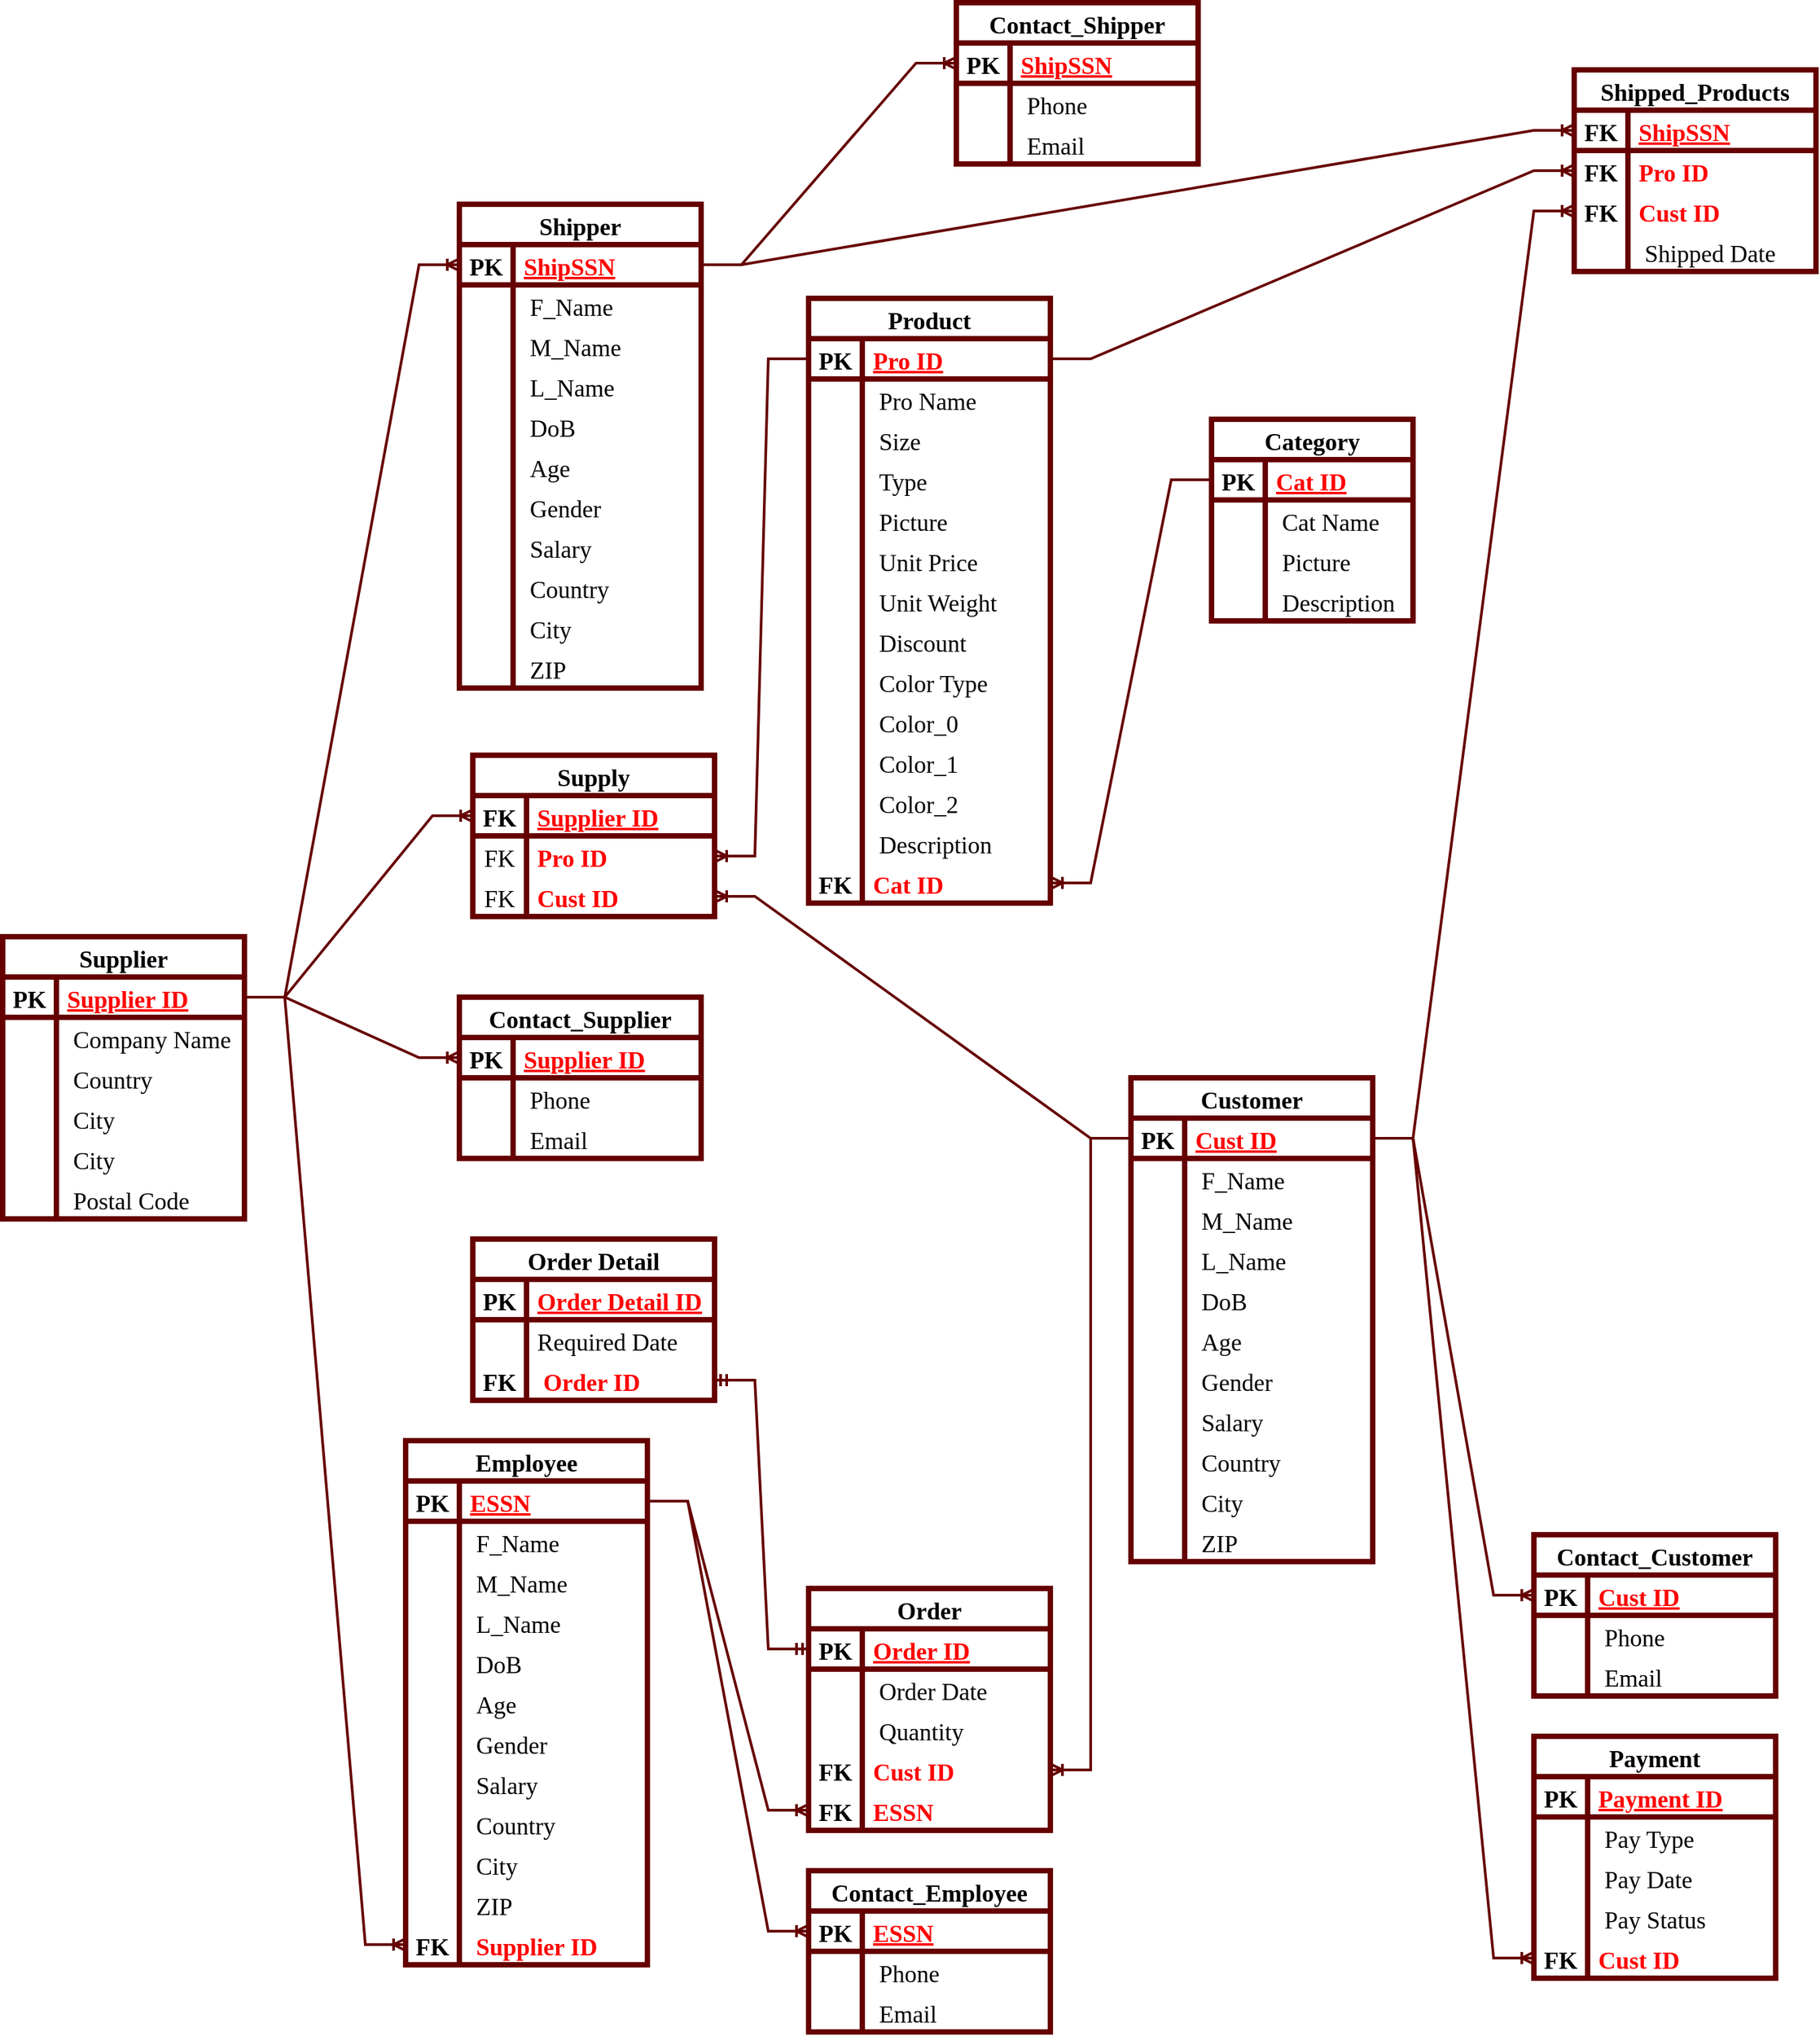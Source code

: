<mxfile version="19.0.3" type="device" pages="16"><diagram id="Q6_vEySgbNI4hg4IlcTY" name="Physical schema"><mxGraphModel dx="5280" dy="4588" grid="1" gridSize="10" guides="1" tooltips="1" connect="1" arrows="1" fold="1" page="1" pageScale="1" pageWidth="850" pageHeight="1100" math="0" shadow="0"><root><mxCell id="0"/><mxCell id="1" parent="0"/><mxCell id="N0FL_sbH3XqxT6NWo-wX-1" value="Employee" style="shape=table;startSize=30;container=1;collapsible=1;childLayout=tableLayout;fixedRows=1;rowLines=0;fontStyle=1;align=center;resizeLast=1;fontFamily=Times New Roman;fontSize=18;strokeColor=#660000;strokeWidth=4;" vertex="1" parent="1"><mxGeometry x="420" y="-550" width="180" height="390" as="geometry"/></mxCell><mxCell id="N0FL_sbH3XqxT6NWo-wX-2" value="" style="shape=tableRow;horizontal=0;startSize=0;swimlaneHead=0;swimlaneBody=0;fillColor=none;collapsible=0;dropTarget=0;points=[[0,0.5],[1,0.5]];portConstraint=eastwest;top=0;left=0;right=0;bottom=1;fontFamily=Times New Roman;fontSize=18;strokeColor=#660000;strokeWidth=4;" vertex="1" parent="N0FL_sbH3XqxT6NWo-wX-1"><mxGeometry y="30" width="180" height="30" as="geometry"/></mxCell><mxCell id="N0FL_sbH3XqxT6NWo-wX-3" value="PK" style="shape=partialRectangle;connectable=0;fillColor=none;top=0;left=0;bottom=0;right=0;fontStyle=1;overflow=hidden;fontFamily=Times New Roman;fontSize=18;strokeColor=#660000;strokeWidth=4;" vertex="1" parent="N0FL_sbH3XqxT6NWo-wX-2"><mxGeometry width="40" height="30" as="geometry"><mxRectangle width="40" height="30" as="alternateBounds"/></mxGeometry></mxCell><mxCell id="N0FL_sbH3XqxT6NWo-wX-4" value="ESSN" style="shape=partialRectangle;connectable=0;fillColor=none;top=0;left=0;bottom=0;right=0;align=left;spacingLeft=6;fontStyle=5;overflow=hidden;fontFamily=Times New Roman;fontSize=18;strokeColor=#660000;strokeWidth=4;fontColor=#FF0000;" vertex="1" parent="N0FL_sbH3XqxT6NWo-wX-2"><mxGeometry x="40" width="140" height="30" as="geometry"><mxRectangle width="140" height="30" as="alternateBounds"/></mxGeometry></mxCell><mxCell id="N0FL_sbH3XqxT6NWo-wX-5" value="" style="shape=tableRow;horizontal=0;startSize=0;swimlaneHead=0;swimlaneBody=0;fillColor=none;collapsible=0;dropTarget=0;points=[[0,0.5],[1,0.5]];portConstraint=eastwest;top=0;left=0;right=0;bottom=0;fontFamily=Times New Roman;fontSize=18;strokeColor=#660000;strokeWidth=4;" vertex="1" parent="N0FL_sbH3XqxT6NWo-wX-1"><mxGeometry y="60" width="180" height="30" as="geometry"/></mxCell><mxCell id="N0FL_sbH3XqxT6NWo-wX-6" value="" style="shape=partialRectangle;connectable=0;fillColor=none;top=0;left=0;bottom=0;right=0;editable=1;overflow=hidden;fontFamily=Times New Roman;fontSize=18;strokeColor=#660000;strokeWidth=4;" vertex="1" parent="N0FL_sbH3XqxT6NWo-wX-5"><mxGeometry width="40" height="30" as="geometry"><mxRectangle width="40" height="30" as="alternateBounds"/></mxGeometry></mxCell><mxCell id="N0FL_sbH3XqxT6NWo-wX-7" value=" F_Name" style="shape=partialRectangle;connectable=0;fillColor=none;top=0;left=0;bottom=0;right=0;align=left;spacingLeft=6;overflow=hidden;fontFamily=Times New Roman;fontSize=18;strokeColor=#660000;strokeWidth=4;" vertex="1" parent="N0FL_sbH3XqxT6NWo-wX-5"><mxGeometry x="40" width="140" height="30" as="geometry"><mxRectangle width="140" height="30" as="alternateBounds"/></mxGeometry></mxCell><mxCell id="N0FL_sbH3XqxT6NWo-wX-8" value="" style="shape=tableRow;horizontal=0;startSize=0;swimlaneHead=0;swimlaneBody=0;fillColor=none;collapsible=0;dropTarget=0;points=[[0,0.5],[1,0.5]];portConstraint=eastwest;top=0;left=0;right=0;bottom=0;fontFamily=Times New Roman;fontSize=18;strokeColor=#660000;strokeWidth=4;" vertex="1" parent="N0FL_sbH3XqxT6NWo-wX-1"><mxGeometry y="90" width="180" height="30" as="geometry"/></mxCell><mxCell id="N0FL_sbH3XqxT6NWo-wX-9" value="" style="shape=partialRectangle;connectable=0;fillColor=none;top=0;left=0;bottom=0;right=0;editable=1;overflow=hidden;fontFamily=Times New Roman;fontSize=18;strokeColor=#660000;strokeWidth=4;" vertex="1" parent="N0FL_sbH3XqxT6NWo-wX-8"><mxGeometry width="40" height="30" as="geometry"><mxRectangle width="40" height="30" as="alternateBounds"/></mxGeometry></mxCell><mxCell id="N0FL_sbH3XqxT6NWo-wX-10" value=" M_Name" style="shape=partialRectangle;connectable=0;fillColor=none;top=0;left=0;bottom=0;right=0;align=left;spacingLeft=6;overflow=hidden;fontFamily=Times New Roman;fontSize=18;strokeColor=#660000;strokeWidth=4;" vertex="1" parent="N0FL_sbH3XqxT6NWo-wX-8"><mxGeometry x="40" width="140" height="30" as="geometry"><mxRectangle width="140" height="30" as="alternateBounds"/></mxGeometry></mxCell><mxCell id="N0FL_sbH3XqxT6NWo-wX-11" value="" style="shape=tableRow;horizontal=0;startSize=0;swimlaneHead=0;swimlaneBody=0;fillColor=none;collapsible=0;dropTarget=0;points=[[0,0.5],[1,0.5]];portConstraint=eastwest;top=0;left=0;right=0;bottom=0;fontFamily=Times New Roman;fontSize=18;strokeColor=#660000;strokeWidth=4;" vertex="1" parent="N0FL_sbH3XqxT6NWo-wX-1"><mxGeometry y="120" width="180" height="30" as="geometry"/></mxCell><mxCell id="N0FL_sbH3XqxT6NWo-wX-12" value="" style="shape=partialRectangle;connectable=0;fillColor=none;top=0;left=0;bottom=0;right=0;editable=1;overflow=hidden;fontFamily=Times New Roman;fontSize=18;strokeColor=#660000;strokeWidth=4;" vertex="1" parent="N0FL_sbH3XqxT6NWo-wX-11"><mxGeometry width="40" height="30" as="geometry"><mxRectangle width="40" height="30" as="alternateBounds"/></mxGeometry></mxCell><mxCell id="N0FL_sbH3XqxT6NWo-wX-13" value=" L_Name" style="shape=partialRectangle;connectable=0;fillColor=none;top=0;left=0;bottom=0;right=0;align=left;spacingLeft=6;overflow=hidden;fontFamily=Times New Roman;fontSize=18;strokeColor=#660000;strokeWidth=4;" vertex="1" parent="N0FL_sbH3XqxT6NWo-wX-11"><mxGeometry x="40" width="140" height="30" as="geometry"><mxRectangle width="140" height="30" as="alternateBounds"/></mxGeometry></mxCell><mxCell id="gXvBqBnMjb_zvSlI8R4F-54" style="shape=tableRow;horizontal=0;startSize=0;swimlaneHead=0;swimlaneBody=0;fillColor=none;collapsible=0;dropTarget=0;points=[[0,0.5],[1,0.5]];portConstraint=eastwest;top=0;left=0;right=0;bottom=0;fontFamily=Times New Roman;fontSize=18;strokeColor=#660000;strokeWidth=4;" vertex="1" parent="N0FL_sbH3XqxT6NWo-wX-1"><mxGeometry y="150" width="180" height="30" as="geometry"/></mxCell><mxCell id="gXvBqBnMjb_zvSlI8R4F-55" style="shape=partialRectangle;connectable=0;fillColor=none;top=0;left=0;bottom=0;right=0;editable=1;overflow=hidden;fontFamily=Times New Roman;fontSize=18;strokeColor=#660000;strokeWidth=4;" vertex="1" parent="gXvBqBnMjb_zvSlI8R4F-54"><mxGeometry width="40" height="30" as="geometry"><mxRectangle width="40" height="30" as="alternateBounds"/></mxGeometry></mxCell><mxCell id="gXvBqBnMjb_zvSlI8R4F-56" value=" DoB" style="shape=partialRectangle;connectable=0;fillColor=none;top=0;left=0;bottom=0;right=0;align=left;spacingLeft=6;overflow=hidden;fontFamily=Times New Roman;fontSize=18;strokeColor=#660000;strokeWidth=4;" vertex="1" parent="gXvBqBnMjb_zvSlI8R4F-54"><mxGeometry x="40" width="140" height="30" as="geometry"><mxRectangle width="140" height="30" as="alternateBounds"/></mxGeometry></mxCell><mxCell id="gXvBqBnMjb_zvSlI8R4F-81" style="shape=tableRow;horizontal=0;startSize=0;swimlaneHead=0;swimlaneBody=0;fillColor=none;collapsible=0;dropTarget=0;points=[[0,0.5],[1,0.5]];portConstraint=eastwest;top=0;left=0;right=0;bottom=0;fontFamily=Times New Roman;fontSize=18;strokeColor=#660000;strokeWidth=4;" vertex="1" parent="N0FL_sbH3XqxT6NWo-wX-1"><mxGeometry y="180" width="180" height="30" as="geometry"/></mxCell><mxCell id="gXvBqBnMjb_zvSlI8R4F-82" style="shape=partialRectangle;connectable=0;fillColor=none;top=0;left=0;bottom=0;right=0;editable=1;overflow=hidden;fontFamily=Times New Roman;fontSize=18;strokeColor=#660000;strokeWidth=4;" vertex="1" parent="gXvBqBnMjb_zvSlI8R4F-81"><mxGeometry width="40" height="30" as="geometry"><mxRectangle width="40" height="30" as="alternateBounds"/></mxGeometry></mxCell><mxCell id="gXvBqBnMjb_zvSlI8R4F-83" value=" Age" style="shape=partialRectangle;connectable=0;fillColor=none;top=0;left=0;bottom=0;right=0;align=left;spacingLeft=6;overflow=hidden;fontFamily=Times New Roman;fontSize=18;strokeColor=#660000;strokeWidth=4;" vertex="1" parent="gXvBqBnMjb_zvSlI8R4F-81"><mxGeometry x="40" width="140" height="30" as="geometry"><mxRectangle width="140" height="30" as="alternateBounds"/></mxGeometry></mxCell><mxCell id="gXvBqBnMjb_zvSlI8R4F-78" style="shape=tableRow;horizontal=0;startSize=0;swimlaneHead=0;swimlaneBody=0;fillColor=none;collapsible=0;dropTarget=0;points=[[0,0.5],[1,0.5]];portConstraint=eastwest;top=0;left=0;right=0;bottom=0;fontFamily=Times New Roman;fontSize=18;strokeColor=#660000;strokeWidth=4;" vertex="1" parent="N0FL_sbH3XqxT6NWo-wX-1"><mxGeometry y="210" width="180" height="30" as="geometry"/></mxCell><mxCell id="gXvBqBnMjb_zvSlI8R4F-79" style="shape=partialRectangle;connectable=0;fillColor=none;top=0;left=0;bottom=0;right=0;editable=1;overflow=hidden;fontFamily=Times New Roman;fontSize=18;strokeColor=#660000;strokeWidth=4;" vertex="1" parent="gXvBqBnMjb_zvSlI8R4F-78"><mxGeometry width="40" height="30" as="geometry"><mxRectangle width="40" height="30" as="alternateBounds"/></mxGeometry></mxCell><mxCell id="gXvBqBnMjb_zvSlI8R4F-80" value=" Gender" style="shape=partialRectangle;connectable=0;fillColor=none;top=0;left=0;bottom=0;right=0;align=left;spacingLeft=6;overflow=hidden;fontFamily=Times New Roman;fontSize=18;strokeColor=#660000;strokeWidth=4;" vertex="1" parent="gXvBqBnMjb_zvSlI8R4F-78"><mxGeometry x="40" width="140" height="30" as="geometry"><mxRectangle width="140" height="30" as="alternateBounds"/></mxGeometry></mxCell><mxCell id="gXvBqBnMjb_zvSlI8R4F-75" style="shape=tableRow;horizontal=0;startSize=0;swimlaneHead=0;swimlaneBody=0;fillColor=none;collapsible=0;dropTarget=0;points=[[0,0.5],[1,0.5]];portConstraint=eastwest;top=0;left=0;right=0;bottom=0;fontFamily=Times New Roman;fontSize=18;strokeColor=#660000;strokeWidth=4;" vertex="1" parent="N0FL_sbH3XqxT6NWo-wX-1"><mxGeometry y="240" width="180" height="30" as="geometry"/></mxCell><mxCell id="gXvBqBnMjb_zvSlI8R4F-76" style="shape=partialRectangle;connectable=0;fillColor=none;top=0;left=0;bottom=0;right=0;editable=1;overflow=hidden;fontFamily=Times New Roman;fontSize=18;strokeColor=#660000;strokeWidth=4;" vertex="1" parent="gXvBqBnMjb_zvSlI8R4F-75"><mxGeometry width="40" height="30" as="geometry"><mxRectangle width="40" height="30" as="alternateBounds"/></mxGeometry></mxCell><mxCell id="gXvBqBnMjb_zvSlI8R4F-77" value=" Salary" style="shape=partialRectangle;connectable=0;fillColor=none;top=0;left=0;bottom=0;right=0;align=left;spacingLeft=6;overflow=hidden;fontFamily=Times New Roman;fontSize=18;strokeColor=#660000;strokeWidth=4;" vertex="1" parent="gXvBqBnMjb_zvSlI8R4F-75"><mxGeometry x="40" width="140" height="30" as="geometry"><mxRectangle width="140" height="30" as="alternateBounds"/></mxGeometry></mxCell><mxCell id="gXvBqBnMjb_zvSlI8R4F-72" style="shape=tableRow;horizontal=0;startSize=0;swimlaneHead=0;swimlaneBody=0;fillColor=none;collapsible=0;dropTarget=0;points=[[0,0.5],[1,0.5]];portConstraint=eastwest;top=0;left=0;right=0;bottom=0;fontFamily=Times New Roman;fontSize=18;strokeColor=#660000;strokeWidth=4;" vertex="1" parent="N0FL_sbH3XqxT6NWo-wX-1"><mxGeometry y="270" width="180" height="30" as="geometry"/></mxCell><mxCell id="gXvBqBnMjb_zvSlI8R4F-73" style="shape=partialRectangle;connectable=0;fillColor=none;top=0;left=0;bottom=0;right=0;editable=1;overflow=hidden;fontFamily=Times New Roman;fontSize=18;strokeColor=#660000;strokeWidth=4;" vertex="1" parent="gXvBqBnMjb_zvSlI8R4F-72"><mxGeometry width="40" height="30" as="geometry"><mxRectangle width="40" height="30" as="alternateBounds"/></mxGeometry></mxCell><mxCell id="gXvBqBnMjb_zvSlI8R4F-74" value=" Country" style="shape=partialRectangle;connectable=0;fillColor=none;top=0;left=0;bottom=0;right=0;align=left;spacingLeft=6;overflow=hidden;fontFamily=Times New Roman;fontSize=18;strokeColor=#660000;strokeWidth=4;" vertex="1" parent="gXvBqBnMjb_zvSlI8R4F-72"><mxGeometry x="40" width="140" height="30" as="geometry"><mxRectangle width="140" height="30" as="alternateBounds"/></mxGeometry></mxCell><mxCell id="gXvBqBnMjb_zvSlI8R4F-69" style="shape=tableRow;horizontal=0;startSize=0;swimlaneHead=0;swimlaneBody=0;fillColor=none;collapsible=0;dropTarget=0;points=[[0,0.5],[1,0.5]];portConstraint=eastwest;top=0;left=0;right=0;bottom=0;fontFamily=Times New Roman;fontSize=18;strokeColor=#660000;strokeWidth=4;" vertex="1" parent="N0FL_sbH3XqxT6NWo-wX-1"><mxGeometry y="300" width="180" height="30" as="geometry"/></mxCell><mxCell id="gXvBqBnMjb_zvSlI8R4F-70" style="shape=partialRectangle;connectable=0;fillColor=none;top=0;left=0;bottom=0;right=0;editable=1;overflow=hidden;fontFamily=Times New Roman;fontSize=18;strokeColor=#660000;strokeWidth=4;" vertex="1" parent="gXvBqBnMjb_zvSlI8R4F-69"><mxGeometry width="40" height="30" as="geometry"><mxRectangle width="40" height="30" as="alternateBounds"/></mxGeometry></mxCell><mxCell id="gXvBqBnMjb_zvSlI8R4F-71" value=" City" style="shape=partialRectangle;connectable=0;fillColor=none;top=0;left=0;bottom=0;right=0;align=left;spacingLeft=6;overflow=hidden;fontFamily=Times New Roman;fontSize=18;strokeColor=#660000;strokeWidth=4;" vertex="1" parent="gXvBqBnMjb_zvSlI8R4F-69"><mxGeometry x="40" width="140" height="30" as="geometry"><mxRectangle width="140" height="30" as="alternateBounds"/></mxGeometry></mxCell><mxCell id="gXvBqBnMjb_zvSlI8R4F-66" style="shape=tableRow;horizontal=0;startSize=0;swimlaneHead=0;swimlaneBody=0;fillColor=none;collapsible=0;dropTarget=0;points=[[0,0.5],[1,0.5]];portConstraint=eastwest;top=0;left=0;right=0;bottom=0;fontFamily=Times New Roman;fontSize=18;strokeColor=#660000;strokeWidth=4;" vertex="1" parent="N0FL_sbH3XqxT6NWo-wX-1"><mxGeometry y="330" width="180" height="30" as="geometry"/></mxCell><mxCell id="gXvBqBnMjb_zvSlI8R4F-67" style="shape=partialRectangle;connectable=0;fillColor=none;top=0;left=0;bottom=0;right=0;editable=1;overflow=hidden;fontFamily=Times New Roman;fontSize=18;strokeColor=#660000;strokeWidth=4;" vertex="1" parent="gXvBqBnMjb_zvSlI8R4F-66"><mxGeometry width="40" height="30" as="geometry"><mxRectangle width="40" height="30" as="alternateBounds"/></mxGeometry></mxCell><mxCell id="gXvBqBnMjb_zvSlI8R4F-68" value=" ZIP" style="shape=partialRectangle;connectable=0;fillColor=none;top=0;left=0;bottom=0;right=0;align=left;spacingLeft=6;overflow=hidden;fontFamily=Times New Roman;fontSize=18;strokeColor=#660000;strokeWidth=4;" vertex="1" parent="gXvBqBnMjb_zvSlI8R4F-66"><mxGeometry x="40" width="140" height="30" as="geometry"><mxRectangle width="140" height="30" as="alternateBounds"/></mxGeometry></mxCell><mxCell id="gXvBqBnMjb_zvSlI8R4F-63" style="shape=tableRow;horizontal=0;startSize=0;swimlaneHead=0;swimlaneBody=0;fillColor=none;collapsible=0;dropTarget=0;points=[[0,0.5],[1,0.5]];portConstraint=eastwest;top=0;left=0;right=0;bottom=0;fontFamily=Times New Roman;fontSize=18;strokeColor=#660000;strokeWidth=4;" vertex="1" parent="N0FL_sbH3XqxT6NWo-wX-1"><mxGeometry y="360" width="180" height="30" as="geometry"/></mxCell><mxCell id="gXvBqBnMjb_zvSlI8R4F-64" value="FK" style="shape=partialRectangle;connectable=0;fillColor=none;top=0;left=0;bottom=0;right=0;editable=1;overflow=hidden;fontFamily=Times New Roman;fontSize=18;strokeColor=#660000;strokeWidth=4;fontStyle=1" vertex="1" parent="gXvBqBnMjb_zvSlI8R4F-63"><mxGeometry width="40" height="30" as="geometry"><mxRectangle width="40" height="30" as="alternateBounds"/></mxGeometry></mxCell><mxCell id="gXvBqBnMjb_zvSlI8R4F-65" value=" Supplier ID" style="shape=partialRectangle;connectable=0;fillColor=none;top=0;left=0;bottom=0;right=0;align=left;spacingLeft=6;overflow=hidden;fontFamily=Times New Roman;fontSize=18;strokeColor=#660000;strokeWidth=4;fontColor=#FF0000;fontStyle=1" vertex="1" parent="gXvBqBnMjb_zvSlI8R4F-63"><mxGeometry x="40" width="140" height="30" as="geometry"><mxRectangle width="140" height="30" as="alternateBounds"/></mxGeometry></mxCell><mxCell id="rveO3err-HPZK9nhIdJk-1" value="Shipper" style="shape=table;startSize=30;container=1;collapsible=1;childLayout=tableLayout;fixedRows=1;rowLines=0;fontStyle=1;align=center;resizeLast=1;fontFamily=Times New Roman;fontSize=18;strokeColor=#660000;strokeWidth=4;" vertex="1" parent="1"><mxGeometry x="460" y="-1470" width="180" height="360" as="geometry"/></mxCell><mxCell id="rveO3err-HPZK9nhIdJk-2" value="" style="shape=tableRow;horizontal=0;startSize=0;swimlaneHead=0;swimlaneBody=0;fillColor=none;collapsible=0;dropTarget=0;points=[[0,0.5],[1,0.5]];portConstraint=eastwest;top=0;left=0;right=0;bottom=1;fontFamily=Times New Roman;fontSize=18;strokeColor=#660000;strokeWidth=4;" vertex="1" parent="rveO3err-HPZK9nhIdJk-1"><mxGeometry y="30" width="180" height="30" as="geometry"/></mxCell><mxCell id="rveO3err-HPZK9nhIdJk-3" value="PK" style="shape=partialRectangle;connectable=0;fillColor=none;top=0;left=0;bottom=0;right=0;fontStyle=1;overflow=hidden;fontFamily=Times New Roman;fontSize=18;strokeColor=#660000;strokeWidth=4;" vertex="1" parent="rveO3err-HPZK9nhIdJk-2"><mxGeometry width="40" height="30" as="geometry"><mxRectangle width="40" height="30" as="alternateBounds"/></mxGeometry></mxCell><mxCell id="rveO3err-HPZK9nhIdJk-4" value="ShipSSN" style="shape=partialRectangle;connectable=0;fillColor=none;top=0;left=0;bottom=0;right=0;align=left;spacingLeft=6;fontStyle=5;overflow=hidden;fontFamily=Times New Roman;fontSize=18;strokeColor=#660000;strokeWidth=4;fontColor=#FF0000;" vertex="1" parent="rveO3err-HPZK9nhIdJk-2"><mxGeometry x="40" width="140" height="30" as="geometry"><mxRectangle width="140" height="30" as="alternateBounds"/></mxGeometry></mxCell><mxCell id="rveO3err-HPZK9nhIdJk-5" value="" style="shape=tableRow;horizontal=0;startSize=0;swimlaneHead=0;swimlaneBody=0;fillColor=none;collapsible=0;dropTarget=0;points=[[0,0.5],[1,0.5]];portConstraint=eastwest;top=0;left=0;right=0;bottom=0;fontFamily=Times New Roman;fontSize=18;strokeColor=#660000;strokeWidth=4;" vertex="1" parent="rveO3err-HPZK9nhIdJk-1"><mxGeometry y="60" width="180" height="30" as="geometry"/></mxCell><mxCell id="rveO3err-HPZK9nhIdJk-6" value="" style="shape=partialRectangle;connectable=0;fillColor=none;top=0;left=0;bottom=0;right=0;editable=1;overflow=hidden;fontFamily=Times New Roman;fontSize=18;strokeColor=#660000;strokeWidth=4;" vertex="1" parent="rveO3err-HPZK9nhIdJk-5"><mxGeometry width="40" height="30" as="geometry"><mxRectangle width="40" height="30" as="alternateBounds"/></mxGeometry></mxCell><mxCell id="rveO3err-HPZK9nhIdJk-7" value=" F_Name" style="shape=partialRectangle;connectable=0;fillColor=none;top=0;left=0;bottom=0;right=0;align=left;spacingLeft=6;overflow=hidden;fontFamily=Times New Roman;fontSize=18;strokeColor=#660000;strokeWidth=4;" vertex="1" parent="rveO3err-HPZK9nhIdJk-5"><mxGeometry x="40" width="140" height="30" as="geometry"><mxRectangle width="140" height="30" as="alternateBounds"/></mxGeometry></mxCell><mxCell id="rveO3err-HPZK9nhIdJk-8" value="" style="shape=tableRow;horizontal=0;startSize=0;swimlaneHead=0;swimlaneBody=0;fillColor=none;collapsible=0;dropTarget=0;points=[[0,0.5],[1,0.5]];portConstraint=eastwest;top=0;left=0;right=0;bottom=0;fontFamily=Times New Roman;fontSize=18;strokeColor=#660000;strokeWidth=4;" vertex="1" parent="rveO3err-HPZK9nhIdJk-1"><mxGeometry y="90" width="180" height="30" as="geometry"/></mxCell><mxCell id="rveO3err-HPZK9nhIdJk-9" value="" style="shape=partialRectangle;connectable=0;fillColor=none;top=0;left=0;bottom=0;right=0;editable=1;overflow=hidden;fontFamily=Times New Roman;fontSize=18;strokeColor=#660000;strokeWidth=4;" vertex="1" parent="rveO3err-HPZK9nhIdJk-8"><mxGeometry width="40" height="30" as="geometry"><mxRectangle width="40" height="30" as="alternateBounds"/></mxGeometry></mxCell><mxCell id="rveO3err-HPZK9nhIdJk-10" value=" M_Name" style="shape=partialRectangle;connectable=0;fillColor=none;top=0;left=0;bottom=0;right=0;align=left;spacingLeft=6;overflow=hidden;fontFamily=Times New Roman;fontSize=18;strokeColor=#660000;strokeWidth=4;" vertex="1" parent="rveO3err-HPZK9nhIdJk-8"><mxGeometry x="40" width="140" height="30" as="geometry"><mxRectangle width="140" height="30" as="alternateBounds"/></mxGeometry></mxCell><mxCell id="rveO3err-HPZK9nhIdJk-11" value="" style="shape=tableRow;horizontal=0;startSize=0;swimlaneHead=0;swimlaneBody=0;fillColor=none;collapsible=0;dropTarget=0;points=[[0,0.5],[1,0.5]];portConstraint=eastwest;top=0;left=0;right=0;bottom=0;fontFamily=Times New Roman;fontSize=18;strokeColor=#660000;strokeWidth=4;" vertex="1" parent="rveO3err-HPZK9nhIdJk-1"><mxGeometry y="120" width="180" height="30" as="geometry"/></mxCell><mxCell id="rveO3err-HPZK9nhIdJk-12" value="" style="shape=partialRectangle;connectable=0;fillColor=none;top=0;left=0;bottom=0;right=0;editable=1;overflow=hidden;fontFamily=Times New Roman;fontSize=18;strokeColor=#660000;strokeWidth=4;" vertex="1" parent="rveO3err-HPZK9nhIdJk-11"><mxGeometry width="40" height="30" as="geometry"><mxRectangle width="40" height="30" as="alternateBounds"/></mxGeometry></mxCell><mxCell id="rveO3err-HPZK9nhIdJk-13" value=" L_Name" style="shape=partialRectangle;connectable=0;fillColor=none;top=0;left=0;bottom=0;right=0;align=left;spacingLeft=6;overflow=hidden;fontFamily=Times New Roman;fontSize=18;strokeColor=#660000;strokeWidth=4;" vertex="1" parent="rveO3err-HPZK9nhIdJk-11"><mxGeometry x="40" width="140" height="30" as="geometry"><mxRectangle width="140" height="30" as="alternateBounds"/></mxGeometry></mxCell><mxCell id="rveO3err-HPZK9nhIdJk-14" style="shape=tableRow;horizontal=0;startSize=0;swimlaneHead=0;swimlaneBody=0;fillColor=none;collapsible=0;dropTarget=0;points=[[0,0.5],[1,0.5]];portConstraint=eastwest;top=0;left=0;right=0;bottom=0;fontFamily=Times New Roman;fontSize=18;strokeColor=#660000;strokeWidth=4;" vertex="1" parent="rveO3err-HPZK9nhIdJk-1"><mxGeometry y="150" width="180" height="30" as="geometry"/></mxCell><mxCell id="rveO3err-HPZK9nhIdJk-15" style="shape=partialRectangle;connectable=0;fillColor=none;top=0;left=0;bottom=0;right=0;editable=1;overflow=hidden;fontFamily=Times New Roman;fontSize=18;strokeColor=#660000;strokeWidth=4;" vertex="1" parent="rveO3err-HPZK9nhIdJk-14"><mxGeometry width="40" height="30" as="geometry"><mxRectangle width="40" height="30" as="alternateBounds"/></mxGeometry></mxCell><mxCell id="rveO3err-HPZK9nhIdJk-16" value=" DoB" style="shape=partialRectangle;connectable=0;fillColor=none;top=0;left=0;bottom=0;right=0;align=left;spacingLeft=6;overflow=hidden;fontFamily=Times New Roman;fontSize=18;strokeColor=#660000;strokeWidth=4;" vertex="1" parent="rveO3err-HPZK9nhIdJk-14"><mxGeometry x="40" width="140" height="30" as="geometry"><mxRectangle width="140" height="30" as="alternateBounds"/></mxGeometry></mxCell><mxCell id="rveO3err-HPZK9nhIdJk-17" style="shape=tableRow;horizontal=0;startSize=0;swimlaneHead=0;swimlaneBody=0;fillColor=none;collapsible=0;dropTarget=0;points=[[0,0.5],[1,0.5]];portConstraint=eastwest;top=0;left=0;right=0;bottom=0;fontFamily=Times New Roman;fontSize=18;strokeColor=#660000;strokeWidth=4;" vertex="1" parent="rveO3err-HPZK9nhIdJk-1"><mxGeometry y="180" width="180" height="30" as="geometry"/></mxCell><mxCell id="rveO3err-HPZK9nhIdJk-18" style="shape=partialRectangle;connectable=0;fillColor=none;top=0;left=0;bottom=0;right=0;editable=1;overflow=hidden;fontFamily=Times New Roman;fontSize=18;strokeColor=#660000;strokeWidth=4;" vertex="1" parent="rveO3err-HPZK9nhIdJk-17"><mxGeometry width="40" height="30" as="geometry"><mxRectangle width="40" height="30" as="alternateBounds"/></mxGeometry></mxCell><mxCell id="rveO3err-HPZK9nhIdJk-19" value=" Age" style="shape=partialRectangle;connectable=0;fillColor=none;top=0;left=0;bottom=0;right=0;align=left;spacingLeft=6;overflow=hidden;fontFamily=Times New Roman;fontSize=18;strokeColor=#660000;strokeWidth=4;" vertex="1" parent="rveO3err-HPZK9nhIdJk-17"><mxGeometry x="40" width="140" height="30" as="geometry"><mxRectangle width="140" height="30" as="alternateBounds"/></mxGeometry></mxCell><mxCell id="rveO3err-HPZK9nhIdJk-20" style="shape=tableRow;horizontal=0;startSize=0;swimlaneHead=0;swimlaneBody=0;fillColor=none;collapsible=0;dropTarget=0;points=[[0,0.5],[1,0.5]];portConstraint=eastwest;top=0;left=0;right=0;bottom=0;fontFamily=Times New Roman;fontSize=18;strokeColor=#660000;strokeWidth=4;" vertex="1" parent="rveO3err-HPZK9nhIdJk-1"><mxGeometry y="210" width="180" height="30" as="geometry"/></mxCell><mxCell id="rveO3err-HPZK9nhIdJk-21" style="shape=partialRectangle;connectable=0;fillColor=none;top=0;left=0;bottom=0;right=0;editable=1;overflow=hidden;fontFamily=Times New Roman;fontSize=18;strokeColor=#660000;strokeWidth=4;" vertex="1" parent="rveO3err-HPZK9nhIdJk-20"><mxGeometry width="40" height="30" as="geometry"><mxRectangle width="40" height="30" as="alternateBounds"/></mxGeometry></mxCell><mxCell id="rveO3err-HPZK9nhIdJk-22" value=" Gender" style="shape=partialRectangle;connectable=0;fillColor=none;top=0;left=0;bottom=0;right=0;align=left;spacingLeft=6;overflow=hidden;fontFamily=Times New Roman;fontSize=18;strokeColor=#660000;strokeWidth=4;" vertex="1" parent="rveO3err-HPZK9nhIdJk-20"><mxGeometry x="40" width="140" height="30" as="geometry"><mxRectangle width="140" height="30" as="alternateBounds"/></mxGeometry></mxCell><mxCell id="rveO3err-HPZK9nhIdJk-23" style="shape=tableRow;horizontal=0;startSize=0;swimlaneHead=0;swimlaneBody=0;fillColor=none;collapsible=0;dropTarget=0;points=[[0,0.5],[1,0.5]];portConstraint=eastwest;top=0;left=0;right=0;bottom=0;fontFamily=Times New Roman;fontSize=18;strokeColor=#660000;strokeWidth=4;" vertex="1" parent="rveO3err-HPZK9nhIdJk-1"><mxGeometry y="240" width="180" height="30" as="geometry"/></mxCell><mxCell id="rveO3err-HPZK9nhIdJk-24" style="shape=partialRectangle;connectable=0;fillColor=none;top=0;left=0;bottom=0;right=0;editable=1;overflow=hidden;fontFamily=Times New Roman;fontSize=18;strokeColor=#660000;strokeWidth=4;" vertex="1" parent="rveO3err-HPZK9nhIdJk-23"><mxGeometry width="40" height="30" as="geometry"><mxRectangle width="40" height="30" as="alternateBounds"/></mxGeometry></mxCell><mxCell id="rveO3err-HPZK9nhIdJk-25" value=" Salary" style="shape=partialRectangle;connectable=0;fillColor=none;top=0;left=0;bottom=0;right=0;align=left;spacingLeft=6;overflow=hidden;fontFamily=Times New Roman;fontSize=18;strokeColor=#660000;strokeWidth=4;" vertex="1" parent="rveO3err-HPZK9nhIdJk-23"><mxGeometry x="40" width="140" height="30" as="geometry"><mxRectangle width="140" height="30" as="alternateBounds"/></mxGeometry></mxCell><mxCell id="rveO3err-HPZK9nhIdJk-26" style="shape=tableRow;horizontal=0;startSize=0;swimlaneHead=0;swimlaneBody=0;fillColor=none;collapsible=0;dropTarget=0;points=[[0,0.5],[1,0.5]];portConstraint=eastwest;top=0;left=0;right=0;bottom=0;fontFamily=Times New Roman;fontSize=18;strokeColor=#660000;strokeWidth=4;" vertex="1" parent="rveO3err-HPZK9nhIdJk-1"><mxGeometry y="270" width="180" height="30" as="geometry"/></mxCell><mxCell id="rveO3err-HPZK9nhIdJk-27" style="shape=partialRectangle;connectable=0;fillColor=none;top=0;left=0;bottom=0;right=0;editable=1;overflow=hidden;fontFamily=Times New Roman;fontSize=18;strokeColor=#660000;strokeWidth=4;" vertex="1" parent="rveO3err-HPZK9nhIdJk-26"><mxGeometry width="40" height="30" as="geometry"><mxRectangle width="40" height="30" as="alternateBounds"/></mxGeometry></mxCell><mxCell id="rveO3err-HPZK9nhIdJk-28" value=" Country" style="shape=partialRectangle;connectable=0;fillColor=none;top=0;left=0;bottom=0;right=0;align=left;spacingLeft=6;overflow=hidden;fontFamily=Times New Roman;fontSize=18;strokeColor=#660000;strokeWidth=4;" vertex="1" parent="rveO3err-HPZK9nhIdJk-26"><mxGeometry x="40" width="140" height="30" as="geometry"><mxRectangle width="140" height="30" as="alternateBounds"/></mxGeometry></mxCell><mxCell id="rveO3err-HPZK9nhIdJk-29" style="shape=tableRow;horizontal=0;startSize=0;swimlaneHead=0;swimlaneBody=0;fillColor=none;collapsible=0;dropTarget=0;points=[[0,0.5],[1,0.5]];portConstraint=eastwest;top=0;left=0;right=0;bottom=0;fontFamily=Times New Roman;fontSize=18;strokeColor=#660000;strokeWidth=4;" vertex="1" parent="rveO3err-HPZK9nhIdJk-1"><mxGeometry y="300" width="180" height="30" as="geometry"/></mxCell><mxCell id="rveO3err-HPZK9nhIdJk-30" style="shape=partialRectangle;connectable=0;fillColor=none;top=0;left=0;bottom=0;right=0;editable=1;overflow=hidden;fontFamily=Times New Roman;fontSize=18;strokeColor=#660000;strokeWidth=4;" vertex="1" parent="rveO3err-HPZK9nhIdJk-29"><mxGeometry width="40" height="30" as="geometry"><mxRectangle width="40" height="30" as="alternateBounds"/></mxGeometry></mxCell><mxCell id="rveO3err-HPZK9nhIdJk-31" value=" City" style="shape=partialRectangle;connectable=0;fillColor=none;top=0;left=0;bottom=0;right=0;align=left;spacingLeft=6;overflow=hidden;fontFamily=Times New Roman;fontSize=18;strokeColor=#660000;strokeWidth=4;" vertex="1" parent="rveO3err-HPZK9nhIdJk-29"><mxGeometry x="40" width="140" height="30" as="geometry"><mxRectangle width="140" height="30" as="alternateBounds"/></mxGeometry></mxCell><mxCell id="rveO3err-HPZK9nhIdJk-32" style="shape=tableRow;horizontal=0;startSize=0;swimlaneHead=0;swimlaneBody=0;fillColor=none;collapsible=0;dropTarget=0;points=[[0,0.5],[1,0.5]];portConstraint=eastwest;top=0;left=0;right=0;bottom=0;fontFamily=Times New Roman;fontSize=18;strokeColor=#660000;strokeWidth=4;" vertex="1" parent="rveO3err-HPZK9nhIdJk-1"><mxGeometry y="330" width="180" height="30" as="geometry"/></mxCell><mxCell id="rveO3err-HPZK9nhIdJk-33" style="shape=partialRectangle;connectable=0;fillColor=none;top=0;left=0;bottom=0;right=0;editable=1;overflow=hidden;fontFamily=Times New Roman;fontSize=18;strokeColor=#660000;strokeWidth=4;" vertex="1" parent="rveO3err-HPZK9nhIdJk-32"><mxGeometry width="40" height="30" as="geometry"><mxRectangle width="40" height="30" as="alternateBounds"/></mxGeometry></mxCell><mxCell id="rveO3err-HPZK9nhIdJk-34" value=" ZIP" style="shape=partialRectangle;connectable=0;fillColor=none;top=0;left=0;bottom=0;right=0;align=left;spacingLeft=6;overflow=hidden;fontFamily=Times New Roman;fontSize=18;strokeColor=#660000;strokeWidth=4;" vertex="1" parent="rveO3err-HPZK9nhIdJk-32"><mxGeometry x="40" width="140" height="30" as="geometry"><mxRectangle width="140" height="30" as="alternateBounds"/></mxGeometry></mxCell><mxCell id="rveO3err-HPZK9nhIdJk-75" value="Supplier" style="shape=table;startSize=30;container=1;collapsible=1;childLayout=tableLayout;fixedRows=1;rowLines=0;fontStyle=1;align=center;resizeLast=1;fontFamily=Times New Roman;fontSize=18;strokeColor=#660000;strokeWidth=4;" vertex="1" parent="1"><mxGeometry x="120" y="-925" width="180" height="210" as="geometry"/></mxCell><mxCell id="rveO3err-HPZK9nhIdJk-76" value="" style="shape=tableRow;horizontal=0;startSize=0;swimlaneHead=0;swimlaneBody=0;fillColor=none;collapsible=0;dropTarget=0;points=[[0,0.5],[1,0.5]];portConstraint=eastwest;top=0;left=0;right=0;bottom=1;fontFamily=Times New Roman;fontSize=18;strokeColor=#660000;strokeWidth=4;" vertex="1" parent="rveO3err-HPZK9nhIdJk-75"><mxGeometry y="30" width="180" height="30" as="geometry"/></mxCell><mxCell id="rveO3err-HPZK9nhIdJk-77" value="PK" style="shape=partialRectangle;connectable=0;fillColor=none;top=0;left=0;bottom=0;right=0;fontStyle=1;overflow=hidden;fontFamily=Times New Roman;fontSize=18;strokeColor=#660000;strokeWidth=4;" vertex="1" parent="rveO3err-HPZK9nhIdJk-76"><mxGeometry width="40" height="30" as="geometry"><mxRectangle width="40" height="30" as="alternateBounds"/></mxGeometry></mxCell><mxCell id="rveO3err-HPZK9nhIdJk-78" value="Supplier ID" style="shape=partialRectangle;connectable=0;fillColor=none;top=0;left=0;bottom=0;right=0;align=left;spacingLeft=6;fontStyle=5;overflow=hidden;fontFamily=Times New Roman;fontSize=18;strokeColor=#660000;strokeWidth=4;fontColor=#FF0000;" vertex="1" parent="rveO3err-HPZK9nhIdJk-76"><mxGeometry x="40" width="140" height="30" as="geometry"><mxRectangle width="140" height="30" as="alternateBounds"/></mxGeometry></mxCell><mxCell id="rveO3err-HPZK9nhIdJk-79" value="" style="shape=tableRow;horizontal=0;startSize=0;swimlaneHead=0;swimlaneBody=0;fillColor=none;collapsible=0;dropTarget=0;points=[[0,0.5],[1,0.5]];portConstraint=eastwest;top=0;left=0;right=0;bottom=0;fontFamily=Times New Roman;fontSize=18;strokeColor=#660000;strokeWidth=4;" vertex="1" parent="rveO3err-HPZK9nhIdJk-75"><mxGeometry y="60" width="180" height="30" as="geometry"/></mxCell><mxCell id="rveO3err-HPZK9nhIdJk-80" value="" style="shape=partialRectangle;connectable=0;fillColor=none;top=0;left=0;bottom=0;right=0;editable=1;overflow=hidden;fontFamily=Times New Roman;fontSize=18;strokeColor=#660000;strokeWidth=4;" vertex="1" parent="rveO3err-HPZK9nhIdJk-79"><mxGeometry width="40" height="30" as="geometry"><mxRectangle width="40" height="30" as="alternateBounds"/></mxGeometry></mxCell><mxCell id="rveO3err-HPZK9nhIdJk-81" value=" Company Name" style="shape=partialRectangle;connectable=0;fillColor=none;top=0;left=0;bottom=0;right=0;align=left;spacingLeft=6;overflow=hidden;fontFamily=Times New Roman;fontSize=18;strokeColor=#660000;strokeWidth=4;" vertex="1" parent="rveO3err-HPZK9nhIdJk-79"><mxGeometry x="40" width="140" height="30" as="geometry"><mxRectangle width="140" height="30" as="alternateBounds"/></mxGeometry></mxCell><mxCell id="rveO3err-HPZK9nhIdJk-82" value="" style="shape=tableRow;horizontal=0;startSize=0;swimlaneHead=0;swimlaneBody=0;fillColor=none;collapsible=0;dropTarget=0;points=[[0,0.5],[1,0.5]];portConstraint=eastwest;top=0;left=0;right=0;bottom=0;fontFamily=Times New Roman;fontSize=18;strokeColor=#660000;strokeWidth=4;" vertex="1" parent="rveO3err-HPZK9nhIdJk-75"><mxGeometry y="90" width="180" height="30" as="geometry"/></mxCell><mxCell id="rveO3err-HPZK9nhIdJk-83" value="" style="shape=partialRectangle;connectable=0;fillColor=none;top=0;left=0;bottom=0;right=0;editable=1;overflow=hidden;fontFamily=Times New Roman;fontSize=18;strokeColor=#660000;strokeWidth=4;" vertex="1" parent="rveO3err-HPZK9nhIdJk-82"><mxGeometry width="40" height="30" as="geometry"><mxRectangle width="40" height="30" as="alternateBounds"/></mxGeometry></mxCell><mxCell id="rveO3err-HPZK9nhIdJk-84" value=" Country" style="shape=partialRectangle;connectable=0;fillColor=none;top=0;left=0;bottom=0;right=0;align=left;spacingLeft=6;overflow=hidden;fontFamily=Times New Roman;fontSize=18;strokeColor=#660000;strokeWidth=4;" vertex="1" parent="rveO3err-HPZK9nhIdJk-82"><mxGeometry x="40" width="140" height="30" as="geometry"><mxRectangle width="140" height="30" as="alternateBounds"/></mxGeometry></mxCell><mxCell id="rveO3err-HPZK9nhIdJk-85" value="" style="shape=tableRow;horizontal=0;startSize=0;swimlaneHead=0;swimlaneBody=0;fillColor=none;collapsible=0;dropTarget=0;points=[[0,0.5],[1,0.5]];portConstraint=eastwest;top=0;left=0;right=0;bottom=0;fontFamily=Times New Roman;fontSize=18;strokeColor=#660000;strokeWidth=4;" vertex="1" parent="rveO3err-HPZK9nhIdJk-75"><mxGeometry y="120" width="180" height="30" as="geometry"/></mxCell><mxCell id="rveO3err-HPZK9nhIdJk-86" value="" style="shape=partialRectangle;connectable=0;fillColor=none;top=0;left=0;bottom=0;right=0;editable=1;overflow=hidden;fontFamily=Times New Roman;fontSize=18;strokeColor=#660000;strokeWidth=4;" vertex="1" parent="rveO3err-HPZK9nhIdJk-85"><mxGeometry width="40" height="30" as="geometry"><mxRectangle width="40" height="30" as="alternateBounds"/></mxGeometry></mxCell><mxCell id="rveO3err-HPZK9nhIdJk-87" value=" City" style="shape=partialRectangle;connectable=0;fillColor=none;top=0;left=0;bottom=0;right=0;align=left;spacingLeft=6;overflow=hidden;fontFamily=Times New Roman;fontSize=18;strokeColor=#660000;strokeWidth=4;" vertex="1" parent="rveO3err-HPZK9nhIdJk-85"><mxGeometry x="40" width="140" height="30" as="geometry"><mxRectangle width="140" height="30" as="alternateBounds"/></mxGeometry></mxCell><mxCell id="29F4jFncMzoTCq13c9yI-39" value="" style="shape=tableRow;horizontal=0;startSize=0;swimlaneHead=0;swimlaneBody=0;fillColor=none;collapsible=0;dropTarget=0;points=[[0,0.5],[1,0.5]];portConstraint=eastwest;top=0;left=0;right=0;bottom=0;fontFamily=Times New Roman;fontSize=18;strokeColor=#660000;strokeWidth=4;" vertex="1" parent="rveO3err-HPZK9nhIdJk-75"><mxGeometry y="150" width="180" height="30" as="geometry"/></mxCell><mxCell id="29F4jFncMzoTCq13c9yI-40" value="" style="shape=partialRectangle;connectable=0;fillColor=none;top=0;left=0;bottom=0;right=0;editable=1;overflow=hidden;fontFamily=Times New Roman;fontSize=18;strokeColor=#660000;strokeWidth=4;" vertex="1" parent="29F4jFncMzoTCq13c9yI-39"><mxGeometry width="40" height="30" as="geometry"><mxRectangle width="40" height="30" as="alternateBounds"/></mxGeometry></mxCell><mxCell id="29F4jFncMzoTCq13c9yI-41" value=" City" style="shape=partialRectangle;connectable=0;fillColor=none;top=0;left=0;bottom=0;right=0;align=left;spacingLeft=6;overflow=hidden;fontFamily=Times New Roman;fontSize=18;strokeColor=#660000;strokeWidth=4;" vertex="1" parent="29F4jFncMzoTCq13c9yI-39"><mxGeometry x="40" width="140" height="30" as="geometry"><mxRectangle width="140" height="30" as="alternateBounds"/></mxGeometry></mxCell><mxCell id="rveO3err-HPZK9nhIdJk-88" style="shape=tableRow;horizontal=0;startSize=0;swimlaneHead=0;swimlaneBody=0;fillColor=none;collapsible=0;dropTarget=0;points=[[0,0.5],[1,0.5]];portConstraint=eastwest;top=0;left=0;right=0;bottom=0;fontFamily=Times New Roman;fontSize=18;strokeColor=#660000;strokeWidth=4;" vertex="1" parent="rveO3err-HPZK9nhIdJk-75"><mxGeometry y="180" width="180" height="30" as="geometry"/></mxCell><mxCell id="rveO3err-HPZK9nhIdJk-89" style="shape=partialRectangle;connectable=0;fillColor=none;top=0;left=0;bottom=0;right=0;editable=1;overflow=hidden;fontFamily=Times New Roman;fontSize=18;strokeColor=#660000;strokeWidth=4;" vertex="1" parent="rveO3err-HPZK9nhIdJk-88"><mxGeometry width="40" height="30" as="geometry"><mxRectangle width="40" height="30" as="alternateBounds"/></mxGeometry></mxCell><mxCell id="rveO3err-HPZK9nhIdJk-90" value=" Postal Code" style="shape=partialRectangle;connectable=0;fillColor=none;top=0;left=0;bottom=0;right=0;align=left;spacingLeft=6;overflow=hidden;fontFamily=Times New Roman;fontSize=18;strokeColor=#660000;strokeWidth=4;" vertex="1" parent="rveO3err-HPZK9nhIdJk-88"><mxGeometry x="40" width="140" height="30" as="geometry"><mxRectangle width="140" height="30" as="alternateBounds"/></mxGeometry></mxCell><mxCell id="kedMDpjnNTojBsq2CsF2-18" value="Contact_Employee" style="shape=table;startSize=30;container=1;collapsible=1;childLayout=tableLayout;fixedRows=1;rowLines=0;fontStyle=1;align=center;resizeLast=1;fontFamily=Times New Roman;fontSize=18;strokeColor=#660000;strokeWidth=4;" vertex="1" parent="1"><mxGeometry x="720" y="-230" width="180" height="120" as="geometry"/></mxCell><mxCell id="kedMDpjnNTojBsq2CsF2-19" value="" style="shape=tableRow;horizontal=0;startSize=0;swimlaneHead=0;swimlaneBody=0;fillColor=none;collapsible=0;dropTarget=0;points=[[0,0.5],[1,0.5]];portConstraint=eastwest;top=0;left=0;right=0;bottom=1;fontFamily=Times New Roman;fontSize=18;strokeColor=#660000;strokeWidth=4;" vertex="1" parent="kedMDpjnNTojBsq2CsF2-18"><mxGeometry y="30" width="180" height="30" as="geometry"/></mxCell><mxCell id="kedMDpjnNTojBsq2CsF2-20" value="PK" style="shape=partialRectangle;connectable=0;fillColor=none;top=0;left=0;bottom=0;right=0;fontStyle=1;overflow=hidden;fontFamily=Times New Roman;fontSize=18;strokeColor=#660000;strokeWidth=4;" vertex="1" parent="kedMDpjnNTojBsq2CsF2-19"><mxGeometry width="40" height="30" as="geometry"><mxRectangle width="40" height="30" as="alternateBounds"/></mxGeometry></mxCell><mxCell id="kedMDpjnNTojBsq2CsF2-21" value="ESSN" style="shape=partialRectangle;connectable=0;fillColor=none;top=0;left=0;bottom=0;right=0;align=left;spacingLeft=6;fontStyle=5;overflow=hidden;fontFamily=Times New Roman;fontSize=18;strokeColor=#660000;strokeWidth=4;fontColor=#FF0000;" vertex="1" parent="kedMDpjnNTojBsq2CsF2-19"><mxGeometry x="40" width="140" height="30" as="geometry"><mxRectangle width="140" height="30" as="alternateBounds"/></mxGeometry></mxCell><mxCell id="kedMDpjnNTojBsq2CsF2-22" value="" style="shape=tableRow;horizontal=0;startSize=0;swimlaneHead=0;swimlaneBody=0;fillColor=none;collapsible=0;dropTarget=0;points=[[0,0.5],[1,0.5]];portConstraint=eastwest;top=0;left=0;right=0;bottom=0;fontFamily=Times New Roman;fontSize=18;strokeColor=#660000;strokeWidth=4;" vertex="1" parent="kedMDpjnNTojBsq2CsF2-18"><mxGeometry y="60" width="180" height="30" as="geometry"/></mxCell><mxCell id="kedMDpjnNTojBsq2CsF2-23" value="" style="shape=partialRectangle;connectable=0;fillColor=none;top=0;left=0;bottom=0;right=0;editable=1;overflow=hidden;fontFamily=Times New Roman;fontSize=18;strokeColor=#660000;strokeWidth=4;" vertex="1" parent="kedMDpjnNTojBsq2CsF2-22"><mxGeometry width="40" height="30" as="geometry"><mxRectangle width="40" height="30" as="alternateBounds"/></mxGeometry></mxCell><mxCell id="kedMDpjnNTojBsq2CsF2-24" value=" Phone" style="shape=partialRectangle;connectable=0;fillColor=none;top=0;left=0;bottom=0;right=0;align=left;spacingLeft=6;overflow=hidden;fontFamily=Times New Roman;fontSize=18;strokeColor=#660000;strokeWidth=4;" vertex="1" parent="kedMDpjnNTojBsq2CsF2-22"><mxGeometry x="40" width="140" height="30" as="geometry"><mxRectangle width="140" height="30" as="alternateBounds"/></mxGeometry></mxCell><mxCell id="kedMDpjnNTojBsq2CsF2-25" value="" style="shape=tableRow;horizontal=0;startSize=0;swimlaneHead=0;swimlaneBody=0;fillColor=none;collapsible=0;dropTarget=0;points=[[0,0.5],[1,0.5]];portConstraint=eastwest;top=0;left=0;right=0;bottom=0;fontFamily=Times New Roman;fontSize=18;strokeColor=#660000;strokeWidth=4;" vertex="1" parent="kedMDpjnNTojBsq2CsF2-18"><mxGeometry y="90" width="180" height="30" as="geometry"/></mxCell><mxCell id="kedMDpjnNTojBsq2CsF2-26" value="" style="shape=partialRectangle;connectable=0;fillColor=none;top=0;left=0;bottom=0;right=0;editable=1;overflow=hidden;fontFamily=Times New Roman;fontSize=18;strokeColor=#660000;strokeWidth=4;" vertex="1" parent="kedMDpjnNTojBsq2CsF2-25"><mxGeometry width="40" height="30" as="geometry"><mxRectangle width="40" height="30" as="alternateBounds"/></mxGeometry></mxCell><mxCell id="kedMDpjnNTojBsq2CsF2-27" value=" Email" style="shape=partialRectangle;connectable=0;fillColor=none;top=0;left=0;bottom=0;right=0;align=left;spacingLeft=6;overflow=hidden;fontFamily=Times New Roman;fontSize=18;strokeColor=#660000;strokeWidth=4;" vertex="1" parent="kedMDpjnNTojBsq2CsF2-25"><mxGeometry x="40" width="140" height="30" as="geometry"><mxRectangle width="140" height="30" as="alternateBounds"/></mxGeometry></mxCell><mxCell id="kedMDpjnNTojBsq2CsF2-34" value="Contact_Shipper" style="shape=table;startSize=30;container=1;collapsible=1;childLayout=tableLayout;fixedRows=1;rowLines=0;fontStyle=1;align=center;resizeLast=1;fontFamily=Times New Roman;fontSize=18;strokeColor=#660000;strokeWidth=4;" vertex="1" parent="1"><mxGeometry x="830" y="-1620" width="180" height="120" as="geometry"/></mxCell><mxCell id="kedMDpjnNTojBsq2CsF2-35" value="" style="shape=tableRow;horizontal=0;startSize=0;swimlaneHead=0;swimlaneBody=0;fillColor=none;collapsible=0;dropTarget=0;points=[[0,0.5],[1,0.5]];portConstraint=eastwest;top=0;left=0;right=0;bottom=1;fontFamily=Times New Roman;fontSize=18;strokeColor=#660000;strokeWidth=4;" vertex="1" parent="kedMDpjnNTojBsq2CsF2-34"><mxGeometry y="30" width="180" height="30" as="geometry"/></mxCell><mxCell id="kedMDpjnNTojBsq2CsF2-36" value="PK" style="shape=partialRectangle;connectable=0;fillColor=none;top=0;left=0;bottom=0;right=0;fontStyle=1;overflow=hidden;fontFamily=Times New Roman;fontSize=18;strokeColor=#660000;strokeWidth=4;" vertex="1" parent="kedMDpjnNTojBsq2CsF2-35"><mxGeometry width="40" height="30" as="geometry"><mxRectangle width="40" height="30" as="alternateBounds"/></mxGeometry></mxCell><mxCell id="kedMDpjnNTojBsq2CsF2-37" value="ShipSSN" style="shape=partialRectangle;connectable=0;fillColor=none;top=0;left=0;bottom=0;right=0;align=left;spacingLeft=6;fontStyle=5;overflow=hidden;fontFamily=Times New Roman;fontSize=18;strokeColor=#660000;strokeWidth=4;fontColor=#FF0000;" vertex="1" parent="kedMDpjnNTojBsq2CsF2-35"><mxGeometry x="40" width="140" height="30" as="geometry"><mxRectangle width="140" height="30" as="alternateBounds"/></mxGeometry></mxCell><mxCell id="kedMDpjnNTojBsq2CsF2-38" value="" style="shape=tableRow;horizontal=0;startSize=0;swimlaneHead=0;swimlaneBody=0;fillColor=none;collapsible=0;dropTarget=0;points=[[0,0.5],[1,0.5]];portConstraint=eastwest;top=0;left=0;right=0;bottom=0;fontFamily=Times New Roman;fontSize=18;strokeColor=#660000;strokeWidth=4;" vertex="1" parent="kedMDpjnNTojBsq2CsF2-34"><mxGeometry y="60" width="180" height="30" as="geometry"/></mxCell><mxCell id="kedMDpjnNTojBsq2CsF2-39" value="" style="shape=partialRectangle;connectable=0;fillColor=none;top=0;left=0;bottom=0;right=0;editable=1;overflow=hidden;fontFamily=Times New Roman;fontSize=18;strokeColor=#660000;strokeWidth=4;" vertex="1" parent="kedMDpjnNTojBsq2CsF2-38"><mxGeometry width="40" height="30" as="geometry"><mxRectangle width="40" height="30" as="alternateBounds"/></mxGeometry></mxCell><mxCell id="kedMDpjnNTojBsq2CsF2-40" value=" Phone" style="shape=partialRectangle;connectable=0;fillColor=none;top=0;left=0;bottom=0;right=0;align=left;spacingLeft=6;overflow=hidden;fontFamily=Times New Roman;fontSize=18;strokeColor=#660000;strokeWidth=4;" vertex="1" parent="kedMDpjnNTojBsq2CsF2-38"><mxGeometry x="40" width="140" height="30" as="geometry"><mxRectangle width="140" height="30" as="alternateBounds"/></mxGeometry></mxCell><mxCell id="kedMDpjnNTojBsq2CsF2-41" value="" style="shape=tableRow;horizontal=0;startSize=0;swimlaneHead=0;swimlaneBody=0;fillColor=none;collapsible=0;dropTarget=0;points=[[0,0.5],[1,0.5]];portConstraint=eastwest;top=0;left=0;right=0;bottom=0;fontFamily=Times New Roman;fontSize=18;strokeColor=#660000;strokeWidth=4;" vertex="1" parent="kedMDpjnNTojBsq2CsF2-34"><mxGeometry y="90" width="180" height="30" as="geometry"/></mxCell><mxCell id="kedMDpjnNTojBsq2CsF2-42" value="" style="shape=partialRectangle;connectable=0;fillColor=none;top=0;left=0;bottom=0;right=0;editable=1;overflow=hidden;fontFamily=Times New Roman;fontSize=18;strokeColor=#660000;strokeWidth=4;" vertex="1" parent="kedMDpjnNTojBsq2CsF2-41"><mxGeometry width="40" height="30" as="geometry"><mxRectangle width="40" height="30" as="alternateBounds"/></mxGeometry></mxCell><mxCell id="kedMDpjnNTojBsq2CsF2-43" value=" Email" style="shape=partialRectangle;connectable=0;fillColor=none;top=0;left=0;bottom=0;right=0;align=left;spacingLeft=6;overflow=hidden;fontFamily=Times New Roman;fontSize=18;strokeColor=#660000;strokeWidth=4;" vertex="1" parent="kedMDpjnNTojBsq2CsF2-41"><mxGeometry x="40" width="140" height="30" as="geometry"><mxRectangle width="140" height="30" as="alternateBounds"/></mxGeometry></mxCell><mxCell id="kedMDpjnNTojBsq2CsF2-44" value="Contact_Customer" style="shape=table;startSize=30;container=1;collapsible=1;childLayout=tableLayout;fixedRows=1;rowLines=0;fontStyle=1;align=center;resizeLast=1;fontFamily=Times New Roman;fontSize=18;strokeColor=#660000;strokeWidth=4;" vertex="1" parent="1"><mxGeometry x="1260" y="-480" width="180" height="120" as="geometry"/></mxCell><mxCell id="kedMDpjnNTojBsq2CsF2-45" value="" style="shape=tableRow;horizontal=0;startSize=0;swimlaneHead=0;swimlaneBody=0;fillColor=none;collapsible=0;dropTarget=0;points=[[0,0.5],[1,0.5]];portConstraint=eastwest;top=0;left=0;right=0;bottom=1;fontFamily=Times New Roman;fontSize=18;strokeColor=#660000;strokeWidth=4;" vertex="1" parent="kedMDpjnNTojBsq2CsF2-44"><mxGeometry y="30" width="180" height="30" as="geometry"/></mxCell><mxCell id="kedMDpjnNTojBsq2CsF2-46" value="PK" style="shape=partialRectangle;connectable=0;fillColor=none;top=0;left=0;bottom=0;right=0;fontStyle=1;overflow=hidden;fontFamily=Times New Roman;fontSize=18;strokeColor=#660000;strokeWidth=4;" vertex="1" parent="kedMDpjnNTojBsq2CsF2-45"><mxGeometry width="40" height="30" as="geometry"><mxRectangle width="40" height="30" as="alternateBounds"/></mxGeometry></mxCell><mxCell id="kedMDpjnNTojBsq2CsF2-47" value="Cust ID" style="shape=partialRectangle;connectable=0;fillColor=none;top=0;left=0;bottom=0;right=0;align=left;spacingLeft=6;fontStyle=5;overflow=hidden;fontFamily=Times New Roman;fontSize=18;strokeColor=#660000;strokeWidth=4;fontColor=#FF0000;" vertex="1" parent="kedMDpjnNTojBsq2CsF2-45"><mxGeometry x="40" width="140" height="30" as="geometry"><mxRectangle width="140" height="30" as="alternateBounds"/></mxGeometry></mxCell><mxCell id="kedMDpjnNTojBsq2CsF2-48" value="" style="shape=tableRow;horizontal=0;startSize=0;swimlaneHead=0;swimlaneBody=0;fillColor=none;collapsible=0;dropTarget=0;points=[[0,0.5],[1,0.5]];portConstraint=eastwest;top=0;left=0;right=0;bottom=0;fontFamily=Times New Roman;fontSize=18;strokeColor=#660000;strokeWidth=4;" vertex="1" parent="kedMDpjnNTojBsq2CsF2-44"><mxGeometry y="60" width="180" height="30" as="geometry"/></mxCell><mxCell id="kedMDpjnNTojBsq2CsF2-49" value="" style="shape=partialRectangle;connectable=0;fillColor=none;top=0;left=0;bottom=0;right=0;editable=1;overflow=hidden;fontFamily=Times New Roman;fontSize=18;strokeColor=#660000;strokeWidth=4;" vertex="1" parent="kedMDpjnNTojBsq2CsF2-48"><mxGeometry width="40" height="30" as="geometry"><mxRectangle width="40" height="30" as="alternateBounds"/></mxGeometry></mxCell><mxCell id="kedMDpjnNTojBsq2CsF2-50" value=" Phone" style="shape=partialRectangle;connectable=0;fillColor=none;top=0;left=0;bottom=0;right=0;align=left;spacingLeft=6;overflow=hidden;fontFamily=Times New Roman;fontSize=18;strokeColor=#660000;strokeWidth=4;" vertex="1" parent="kedMDpjnNTojBsq2CsF2-48"><mxGeometry x="40" width="140" height="30" as="geometry"><mxRectangle width="140" height="30" as="alternateBounds"/></mxGeometry></mxCell><mxCell id="kedMDpjnNTojBsq2CsF2-51" value="" style="shape=tableRow;horizontal=0;startSize=0;swimlaneHead=0;swimlaneBody=0;fillColor=none;collapsible=0;dropTarget=0;points=[[0,0.5],[1,0.5]];portConstraint=eastwest;top=0;left=0;right=0;bottom=0;fontFamily=Times New Roman;fontSize=18;strokeColor=#660000;strokeWidth=4;" vertex="1" parent="kedMDpjnNTojBsq2CsF2-44"><mxGeometry y="90" width="180" height="30" as="geometry"/></mxCell><mxCell id="kedMDpjnNTojBsq2CsF2-52" value="" style="shape=partialRectangle;connectable=0;fillColor=none;top=0;left=0;bottom=0;right=0;editable=1;overflow=hidden;fontFamily=Times New Roman;fontSize=18;strokeColor=#660000;strokeWidth=4;" vertex="1" parent="kedMDpjnNTojBsq2CsF2-51"><mxGeometry width="40" height="30" as="geometry"><mxRectangle width="40" height="30" as="alternateBounds"/></mxGeometry></mxCell><mxCell id="kedMDpjnNTojBsq2CsF2-53" value=" Email" style="shape=partialRectangle;connectable=0;fillColor=none;top=0;left=0;bottom=0;right=0;align=left;spacingLeft=6;overflow=hidden;fontFamily=Times New Roman;fontSize=18;strokeColor=#660000;strokeWidth=4;" vertex="1" parent="kedMDpjnNTojBsq2CsF2-51"><mxGeometry x="40" width="140" height="30" as="geometry"><mxRectangle width="140" height="30" as="alternateBounds"/></mxGeometry></mxCell><mxCell id="SDGorF-GX2ucvqN17omV-62" value="Product" style="shape=table;startSize=30;container=1;collapsible=1;childLayout=tableLayout;fixedRows=1;rowLines=0;fontStyle=1;align=center;resizeLast=1;fontFamily=Times New Roman;fontSize=18;strokeColor=#660000;strokeWidth=4;" vertex="1" parent="1"><mxGeometry x="720" y="-1400" width="180" height="450" as="geometry"/></mxCell><mxCell id="SDGorF-GX2ucvqN17omV-63" value="" style="shape=tableRow;horizontal=0;startSize=0;swimlaneHead=0;swimlaneBody=0;fillColor=none;collapsible=0;dropTarget=0;points=[[0,0.5],[1,0.5]];portConstraint=eastwest;top=0;left=0;right=0;bottom=1;fontFamily=Times New Roman;fontSize=18;strokeColor=#660000;strokeWidth=4;" vertex="1" parent="SDGorF-GX2ucvqN17omV-62"><mxGeometry y="30" width="180" height="30" as="geometry"/></mxCell><mxCell id="SDGorF-GX2ucvqN17omV-64" value="PK" style="shape=partialRectangle;connectable=0;fillColor=none;top=0;left=0;bottom=0;right=0;fontStyle=1;overflow=hidden;fontFamily=Times New Roman;fontSize=18;strokeColor=#660000;strokeWidth=4;" vertex="1" parent="SDGorF-GX2ucvqN17omV-63"><mxGeometry width="40" height="30" as="geometry"><mxRectangle width="40" height="30" as="alternateBounds"/></mxGeometry></mxCell><mxCell id="SDGorF-GX2ucvqN17omV-65" value="Pro ID" style="shape=partialRectangle;connectable=0;fillColor=none;top=0;left=0;bottom=0;right=0;align=left;spacingLeft=6;fontStyle=5;overflow=hidden;fontFamily=Times New Roman;fontSize=18;strokeColor=#660000;strokeWidth=4;fontColor=#FF0000;" vertex="1" parent="SDGorF-GX2ucvqN17omV-63"><mxGeometry x="40" width="140" height="30" as="geometry"><mxRectangle width="140" height="30" as="alternateBounds"/></mxGeometry></mxCell><mxCell id="SDGorF-GX2ucvqN17omV-66" value="" style="shape=tableRow;horizontal=0;startSize=0;swimlaneHead=0;swimlaneBody=0;fillColor=none;collapsible=0;dropTarget=0;points=[[0,0.5],[1,0.5]];portConstraint=eastwest;top=0;left=0;right=0;bottom=0;fontFamily=Times New Roman;fontSize=18;strokeColor=#660000;strokeWidth=4;" vertex="1" parent="SDGorF-GX2ucvqN17omV-62"><mxGeometry y="60" width="180" height="30" as="geometry"/></mxCell><mxCell id="SDGorF-GX2ucvqN17omV-67" value="" style="shape=partialRectangle;connectable=0;fillColor=none;top=0;left=0;bottom=0;right=0;editable=1;overflow=hidden;fontFamily=Times New Roman;fontSize=18;strokeColor=#660000;strokeWidth=4;" vertex="1" parent="SDGorF-GX2ucvqN17omV-66"><mxGeometry width="40" height="30" as="geometry"><mxRectangle width="40" height="30" as="alternateBounds"/></mxGeometry></mxCell><mxCell id="SDGorF-GX2ucvqN17omV-68" value=" Pro Name" style="shape=partialRectangle;connectable=0;fillColor=none;top=0;left=0;bottom=0;right=0;align=left;spacingLeft=6;overflow=hidden;fontFamily=Times New Roman;fontSize=18;strokeColor=#660000;strokeWidth=4;" vertex="1" parent="SDGorF-GX2ucvqN17omV-66"><mxGeometry x="40" width="140" height="30" as="geometry"><mxRectangle width="140" height="30" as="alternateBounds"/></mxGeometry></mxCell><mxCell id="SDGorF-GX2ucvqN17omV-69" value="" style="shape=tableRow;horizontal=0;startSize=0;swimlaneHead=0;swimlaneBody=0;fillColor=none;collapsible=0;dropTarget=0;points=[[0,0.5],[1,0.5]];portConstraint=eastwest;top=0;left=0;right=0;bottom=0;fontFamily=Times New Roman;fontSize=18;strokeColor=#660000;strokeWidth=4;" vertex="1" parent="SDGorF-GX2ucvqN17omV-62"><mxGeometry y="90" width="180" height="30" as="geometry"/></mxCell><mxCell id="SDGorF-GX2ucvqN17omV-70" value="" style="shape=partialRectangle;connectable=0;fillColor=none;top=0;left=0;bottom=0;right=0;editable=1;overflow=hidden;fontFamily=Times New Roman;fontSize=18;strokeColor=#660000;strokeWidth=4;" vertex="1" parent="SDGorF-GX2ucvqN17omV-69"><mxGeometry width="40" height="30" as="geometry"><mxRectangle width="40" height="30" as="alternateBounds"/></mxGeometry></mxCell><mxCell id="SDGorF-GX2ucvqN17omV-71" value=" Size" style="shape=partialRectangle;connectable=0;fillColor=none;top=0;left=0;bottom=0;right=0;align=left;spacingLeft=6;overflow=hidden;fontFamily=Times New Roman;fontSize=18;strokeColor=#660000;strokeWidth=4;" vertex="1" parent="SDGorF-GX2ucvqN17omV-69"><mxGeometry x="40" width="140" height="30" as="geometry"><mxRectangle width="140" height="30" as="alternateBounds"/></mxGeometry></mxCell><mxCell id="SDGorF-GX2ucvqN17omV-72" value="" style="shape=tableRow;horizontal=0;startSize=0;swimlaneHead=0;swimlaneBody=0;fillColor=none;collapsible=0;dropTarget=0;points=[[0,0.5],[1,0.5]];portConstraint=eastwest;top=0;left=0;right=0;bottom=0;fontFamily=Times New Roman;fontSize=18;strokeColor=#660000;strokeWidth=4;" vertex="1" parent="SDGorF-GX2ucvqN17omV-62"><mxGeometry y="120" width="180" height="30" as="geometry"/></mxCell><mxCell id="SDGorF-GX2ucvqN17omV-73" value="" style="shape=partialRectangle;connectable=0;fillColor=none;top=0;left=0;bottom=0;right=0;editable=1;overflow=hidden;fontFamily=Times New Roman;fontSize=18;strokeColor=#660000;strokeWidth=4;" vertex="1" parent="SDGorF-GX2ucvqN17omV-72"><mxGeometry width="40" height="30" as="geometry"><mxRectangle width="40" height="30" as="alternateBounds"/></mxGeometry></mxCell><mxCell id="SDGorF-GX2ucvqN17omV-74" value=" Type" style="shape=partialRectangle;connectable=0;fillColor=none;top=0;left=0;bottom=0;right=0;align=left;spacingLeft=6;overflow=hidden;fontFamily=Times New Roman;fontSize=18;strokeColor=#660000;strokeWidth=4;" vertex="1" parent="SDGorF-GX2ucvqN17omV-72"><mxGeometry x="40" width="140" height="30" as="geometry"><mxRectangle width="140" height="30" as="alternateBounds"/></mxGeometry></mxCell><mxCell id="SDGorF-GX2ucvqN17omV-75" style="shape=tableRow;horizontal=0;startSize=0;swimlaneHead=0;swimlaneBody=0;fillColor=none;collapsible=0;dropTarget=0;points=[[0,0.5],[1,0.5]];portConstraint=eastwest;top=0;left=0;right=0;bottom=0;fontFamily=Times New Roman;fontSize=18;strokeColor=#660000;strokeWidth=4;" vertex="1" parent="SDGorF-GX2ucvqN17omV-62"><mxGeometry y="150" width="180" height="30" as="geometry"/></mxCell><mxCell id="SDGorF-GX2ucvqN17omV-76" style="shape=partialRectangle;connectable=0;fillColor=none;top=0;left=0;bottom=0;right=0;editable=1;overflow=hidden;fontFamily=Times New Roman;fontSize=18;strokeColor=#660000;strokeWidth=4;" vertex="1" parent="SDGorF-GX2ucvqN17omV-75"><mxGeometry width="40" height="30" as="geometry"><mxRectangle width="40" height="30" as="alternateBounds"/></mxGeometry></mxCell><mxCell id="SDGorF-GX2ucvqN17omV-77" value=" Picture" style="shape=partialRectangle;connectable=0;fillColor=none;top=0;left=0;bottom=0;right=0;align=left;spacingLeft=6;overflow=hidden;fontFamily=Times New Roman;fontSize=18;strokeColor=#660000;strokeWidth=4;" vertex="1" parent="SDGorF-GX2ucvqN17omV-75"><mxGeometry x="40" width="140" height="30" as="geometry"><mxRectangle width="140" height="30" as="alternateBounds"/></mxGeometry></mxCell><mxCell id="SDGorF-GX2ucvqN17omV-78" style="shape=tableRow;horizontal=0;startSize=0;swimlaneHead=0;swimlaneBody=0;fillColor=none;collapsible=0;dropTarget=0;points=[[0,0.5],[1,0.5]];portConstraint=eastwest;top=0;left=0;right=0;bottom=0;fontFamily=Times New Roman;fontSize=18;strokeColor=#660000;strokeWidth=4;" vertex="1" parent="SDGorF-GX2ucvqN17omV-62"><mxGeometry y="180" width="180" height="30" as="geometry"/></mxCell><mxCell id="SDGorF-GX2ucvqN17omV-79" style="shape=partialRectangle;connectable=0;fillColor=none;top=0;left=0;bottom=0;right=0;editable=1;overflow=hidden;fontFamily=Times New Roman;fontSize=18;strokeColor=#660000;strokeWidth=4;" vertex="1" parent="SDGorF-GX2ucvqN17omV-78"><mxGeometry width="40" height="30" as="geometry"><mxRectangle width="40" height="30" as="alternateBounds"/></mxGeometry></mxCell><mxCell id="SDGorF-GX2ucvqN17omV-80" value=" Unit Price" style="shape=partialRectangle;connectable=0;fillColor=none;top=0;left=0;bottom=0;right=0;align=left;spacingLeft=6;overflow=hidden;fontFamily=Times New Roman;fontSize=18;strokeColor=#660000;strokeWidth=4;" vertex="1" parent="SDGorF-GX2ucvqN17omV-78"><mxGeometry x="40" width="140" height="30" as="geometry"><mxRectangle width="140" height="30" as="alternateBounds"/></mxGeometry></mxCell><mxCell id="SDGorF-GX2ucvqN17omV-81" style="shape=tableRow;horizontal=0;startSize=0;swimlaneHead=0;swimlaneBody=0;fillColor=none;collapsible=0;dropTarget=0;points=[[0,0.5],[1,0.5]];portConstraint=eastwest;top=0;left=0;right=0;bottom=0;fontFamily=Times New Roman;fontSize=18;strokeColor=#660000;strokeWidth=4;" vertex="1" parent="SDGorF-GX2ucvqN17omV-62"><mxGeometry y="210" width="180" height="30" as="geometry"/></mxCell><mxCell id="SDGorF-GX2ucvqN17omV-82" style="shape=partialRectangle;connectable=0;fillColor=none;top=0;left=0;bottom=0;right=0;editable=1;overflow=hidden;fontFamily=Times New Roman;fontSize=18;strokeColor=#660000;strokeWidth=4;" vertex="1" parent="SDGorF-GX2ucvqN17omV-81"><mxGeometry width="40" height="30" as="geometry"><mxRectangle width="40" height="30" as="alternateBounds"/></mxGeometry></mxCell><mxCell id="SDGorF-GX2ucvqN17omV-83" value=" Unit Weight" style="shape=partialRectangle;connectable=0;fillColor=none;top=0;left=0;bottom=0;right=0;align=left;spacingLeft=6;overflow=hidden;fontFamily=Times New Roman;fontSize=18;strokeColor=#660000;strokeWidth=4;" vertex="1" parent="SDGorF-GX2ucvqN17omV-81"><mxGeometry x="40" width="140" height="30" as="geometry"><mxRectangle width="140" height="30" as="alternateBounds"/></mxGeometry></mxCell><mxCell id="SDGorF-GX2ucvqN17omV-84" style="shape=tableRow;horizontal=0;startSize=0;swimlaneHead=0;swimlaneBody=0;fillColor=none;collapsible=0;dropTarget=0;points=[[0,0.5],[1,0.5]];portConstraint=eastwest;top=0;left=0;right=0;bottom=0;fontFamily=Times New Roman;fontSize=18;strokeColor=#660000;strokeWidth=4;" vertex="1" parent="SDGorF-GX2ucvqN17omV-62"><mxGeometry y="240" width="180" height="30" as="geometry"/></mxCell><mxCell id="SDGorF-GX2ucvqN17omV-85" style="shape=partialRectangle;connectable=0;fillColor=none;top=0;left=0;bottom=0;right=0;editable=1;overflow=hidden;fontFamily=Times New Roman;fontSize=18;strokeColor=#660000;strokeWidth=4;" vertex="1" parent="SDGorF-GX2ucvqN17omV-84"><mxGeometry width="40" height="30" as="geometry"><mxRectangle width="40" height="30" as="alternateBounds"/></mxGeometry></mxCell><mxCell id="SDGorF-GX2ucvqN17omV-86" value=" Discount" style="shape=partialRectangle;connectable=0;fillColor=none;top=0;left=0;bottom=0;right=0;align=left;spacingLeft=6;overflow=hidden;fontFamily=Times New Roman;fontSize=18;strokeColor=#660000;strokeWidth=4;" vertex="1" parent="SDGorF-GX2ucvqN17omV-84"><mxGeometry x="40" width="140" height="30" as="geometry"><mxRectangle width="140" height="30" as="alternateBounds"/></mxGeometry></mxCell><mxCell id="SDGorF-GX2ucvqN17omV-87" style="shape=tableRow;horizontal=0;startSize=0;swimlaneHead=0;swimlaneBody=0;fillColor=none;collapsible=0;dropTarget=0;points=[[0,0.5],[1,0.5]];portConstraint=eastwest;top=0;left=0;right=0;bottom=0;fontFamily=Times New Roman;fontSize=18;strokeColor=#660000;strokeWidth=4;" vertex="1" parent="SDGorF-GX2ucvqN17omV-62"><mxGeometry y="270" width="180" height="30" as="geometry"/></mxCell><mxCell id="SDGorF-GX2ucvqN17omV-88" style="shape=partialRectangle;connectable=0;fillColor=none;top=0;left=0;bottom=0;right=0;editable=1;overflow=hidden;fontFamily=Times New Roman;fontSize=18;strokeColor=#660000;strokeWidth=4;" vertex="1" parent="SDGorF-GX2ucvqN17omV-87"><mxGeometry width="40" height="30" as="geometry"><mxRectangle width="40" height="30" as="alternateBounds"/></mxGeometry></mxCell><mxCell id="SDGorF-GX2ucvqN17omV-89" value=" Color Type" style="shape=partialRectangle;connectable=0;fillColor=none;top=0;left=0;bottom=0;right=0;align=left;spacingLeft=6;overflow=hidden;fontFamily=Times New Roman;fontSize=18;strokeColor=#660000;strokeWidth=4;" vertex="1" parent="SDGorF-GX2ucvqN17omV-87"><mxGeometry x="40" width="140" height="30" as="geometry"><mxRectangle width="140" height="30" as="alternateBounds"/></mxGeometry></mxCell><mxCell id="SDGorF-GX2ucvqN17omV-90" style="shape=tableRow;horizontal=0;startSize=0;swimlaneHead=0;swimlaneBody=0;fillColor=none;collapsible=0;dropTarget=0;points=[[0,0.5],[1,0.5]];portConstraint=eastwest;top=0;left=0;right=0;bottom=0;fontFamily=Times New Roman;fontSize=18;strokeColor=#660000;strokeWidth=4;" vertex="1" parent="SDGorF-GX2ucvqN17omV-62"><mxGeometry y="300" width="180" height="30" as="geometry"/></mxCell><mxCell id="SDGorF-GX2ucvqN17omV-91" style="shape=partialRectangle;connectable=0;fillColor=none;top=0;left=0;bottom=0;right=0;editable=1;overflow=hidden;fontFamily=Times New Roman;fontSize=18;strokeColor=#660000;strokeWidth=4;" vertex="1" parent="SDGorF-GX2ucvqN17omV-90"><mxGeometry width="40" height="30" as="geometry"><mxRectangle width="40" height="30" as="alternateBounds"/></mxGeometry></mxCell><mxCell id="SDGorF-GX2ucvqN17omV-92" value=" Color_0" style="shape=partialRectangle;connectable=0;fillColor=none;top=0;left=0;bottom=0;right=0;align=left;spacingLeft=6;overflow=hidden;fontFamily=Times New Roman;fontSize=18;strokeColor=#660000;strokeWidth=4;" vertex="1" parent="SDGorF-GX2ucvqN17omV-90"><mxGeometry x="40" width="140" height="30" as="geometry"><mxRectangle width="140" height="30" as="alternateBounds"/></mxGeometry></mxCell><mxCell id="SDGorF-GX2ucvqN17omV-102" style="shape=tableRow;horizontal=0;startSize=0;swimlaneHead=0;swimlaneBody=0;fillColor=none;collapsible=0;dropTarget=0;points=[[0,0.5],[1,0.5]];portConstraint=eastwest;top=0;left=0;right=0;bottom=0;fontFamily=Times New Roman;fontSize=18;strokeColor=#660000;strokeWidth=4;" vertex="1" parent="SDGorF-GX2ucvqN17omV-62"><mxGeometry y="330" width="180" height="30" as="geometry"/></mxCell><mxCell id="SDGorF-GX2ucvqN17omV-103" style="shape=partialRectangle;connectable=0;fillColor=none;top=0;left=0;bottom=0;right=0;editable=1;overflow=hidden;fontFamily=Times New Roman;fontSize=18;strokeColor=#660000;strokeWidth=4;" vertex="1" parent="SDGorF-GX2ucvqN17omV-102"><mxGeometry width="40" height="30" as="geometry"><mxRectangle width="40" height="30" as="alternateBounds"/></mxGeometry></mxCell><mxCell id="SDGorF-GX2ucvqN17omV-104" value=" Color_1" style="shape=partialRectangle;connectable=0;fillColor=none;top=0;left=0;bottom=0;right=0;align=left;spacingLeft=6;overflow=hidden;fontFamily=Times New Roman;fontSize=18;strokeColor=#660000;strokeWidth=4;" vertex="1" parent="SDGorF-GX2ucvqN17omV-102"><mxGeometry x="40" width="140" height="30" as="geometry"><mxRectangle width="140" height="30" as="alternateBounds"/></mxGeometry></mxCell><mxCell id="SDGorF-GX2ucvqN17omV-99" style="shape=tableRow;horizontal=0;startSize=0;swimlaneHead=0;swimlaneBody=0;fillColor=none;collapsible=0;dropTarget=0;points=[[0,0.5],[1,0.5]];portConstraint=eastwest;top=0;left=0;right=0;bottom=0;fontFamily=Times New Roman;fontSize=18;strokeColor=#660000;strokeWidth=4;" vertex="1" parent="SDGorF-GX2ucvqN17omV-62"><mxGeometry y="360" width="180" height="30" as="geometry"/></mxCell><mxCell id="SDGorF-GX2ucvqN17omV-100" style="shape=partialRectangle;connectable=0;fillColor=none;top=0;left=0;bottom=0;right=0;editable=1;overflow=hidden;fontFamily=Times New Roman;fontSize=18;strokeColor=#660000;strokeWidth=4;" vertex="1" parent="SDGorF-GX2ucvqN17omV-99"><mxGeometry width="40" height="30" as="geometry"><mxRectangle width="40" height="30" as="alternateBounds"/></mxGeometry></mxCell><mxCell id="SDGorF-GX2ucvqN17omV-101" value=" Color_2" style="shape=partialRectangle;connectable=0;fillColor=none;top=0;left=0;bottom=0;right=0;align=left;spacingLeft=6;overflow=hidden;fontFamily=Times New Roman;fontSize=18;strokeColor=#660000;strokeWidth=4;" vertex="1" parent="SDGorF-GX2ucvqN17omV-99"><mxGeometry x="40" width="140" height="30" as="geometry"><mxRectangle width="140" height="30" as="alternateBounds"/></mxGeometry></mxCell><mxCell id="SDGorF-GX2ucvqN17omV-93" style="shape=tableRow;horizontal=0;startSize=0;swimlaneHead=0;swimlaneBody=0;fillColor=none;collapsible=0;dropTarget=0;points=[[0,0.5],[1,0.5]];portConstraint=eastwest;top=0;left=0;right=0;bottom=0;fontFamily=Times New Roman;fontSize=18;strokeColor=#660000;strokeWidth=4;" vertex="1" parent="SDGorF-GX2ucvqN17omV-62"><mxGeometry y="390" width="180" height="30" as="geometry"/></mxCell><mxCell id="SDGorF-GX2ucvqN17omV-94" style="shape=partialRectangle;connectable=0;fillColor=none;top=0;left=0;bottom=0;right=0;editable=1;overflow=hidden;fontFamily=Times New Roman;fontSize=18;strokeColor=#660000;strokeWidth=4;" vertex="1" parent="SDGorF-GX2ucvqN17omV-93"><mxGeometry width="40" height="30" as="geometry"><mxRectangle width="40" height="30" as="alternateBounds"/></mxGeometry></mxCell><mxCell id="SDGorF-GX2ucvqN17omV-95" value=" Description" style="shape=partialRectangle;connectable=0;fillColor=none;top=0;left=0;bottom=0;right=0;align=left;spacingLeft=6;overflow=hidden;fontFamily=Times New Roman;fontSize=18;strokeColor=#660000;strokeWidth=4;" vertex="1" parent="SDGorF-GX2ucvqN17omV-93"><mxGeometry x="40" width="140" height="30" as="geometry"><mxRectangle width="140" height="30" as="alternateBounds"/></mxGeometry></mxCell><mxCell id="SDGorF-GX2ucvqN17omV-96" style="shape=tableRow;horizontal=0;startSize=0;swimlaneHead=0;swimlaneBody=0;fillColor=none;collapsible=0;dropTarget=0;points=[[0,0.5],[1,0.5]];portConstraint=eastwest;top=0;left=0;right=0;bottom=0;fontFamily=Times New Roman;fontSize=18;strokeColor=#660000;strokeWidth=4;" vertex="1" parent="SDGorF-GX2ucvqN17omV-62"><mxGeometry y="420" width="180" height="30" as="geometry"/></mxCell><mxCell id="SDGorF-GX2ucvqN17omV-97" value="FK" style="shape=partialRectangle;connectable=0;fillColor=none;top=0;left=0;bottom=0;right=0;editable=1;overflow=hidden;fontFamily=Times New Roman;fontSize=18;strokeColor=#660000;strokeWidth=4;fontStyle=1" vertex="1" parent="SDGorF-GX2ucvqN17omV-96"><mxGeometry width="40" height="30" as="geometry"><mxRectangle width="40" height="30" as="alternateBounds"/></mxGeometry></mxCell><mxCell id="SDGorF-GX2ucvqN17omV-98" value="Cat ID" style="shape=partialRectangle;connectable=0;fillColor=none;top=0;left=0;bottom=0;right=0;align=left;spacingLeft=6;overflow=hidden;fontFamily=Times New Roman;fontSize=18;strokeColor=#660000;strokeWidth=4;fontColor=#FF0000;fontStyle=1" vertex="1" parent="SDGorF-GX2ucvqN17omV-96"><mxGeometry x="40" width="140" height="30" as="geometry"><mxRectangle width="140" height="30" as="alternateBounds"/></mxGeometry></mxCell><mxCell id="8gxVqfAW2b1RpRP3dY5g-26" value="Order" style="shape=table;startSize=30;container=1;collapsible=1;childLayout=tableLayout;fixedRows=1;rowLines=0;fontStyle=1;align=center;resizeLast=1;fontFamily=Times New Roman;fontSize=18;strokeColor=#660000;strokeWidth=4;" vertex="1" parent="1"><mxGeometry x="720" y="-440" width="180" height="180" as="geometry"/></mxCell><mxCell id="8gxVqfAW2b1RpRP3dY5g-27" value="" style="shape=tableRow;horizontal=0;startSize=0;swimlaneHead=0;swimlaneBody=0;fillColor=none;collapsible=0;dropTarget=0;points=[[0,0.5],[1,0.5]];portConstraint=eastwest;top=0;left=0;right=0;bottom=1;fontFamily=Times New Roman;fontSize=18;strokeColor=#660000;strokeWidth=4;" vertex="1" parent="8gxVqfAW2b1RpRP3dY5g-26"><mxGeometry y="30" width="180" height="30" as="geometry"/></mxCell><mxCell id="8gxVqfAW2b1RpRP3dY5g-28" value="PK" style="shape=partialRectangle;connectable=0;fillColor=none;top=0;left=0;bottom=0;right=0;fontStyle=1;overflow=hidden;fontFamily=Times New Roman;fontSize=18;strokeColor=#660000;strokeWidth=4;" vertex="1" parent="8gxVqfAW2b1RpRP3dY5g-27"><mxGeometry width="40" height="30" as="geometry"><mxRectangle width="40" height="30" as="alternateBounds"/></mxGeometry></mxCell><mxCell id="8gxVqfAW2b1RpRP3dY5g-29" value="Order ID" style="shape=partialRectangle;connectable=0;fillColor=none;top=0;left=0;bottom=0;right=0;align=left;spacingLeft=6;fontStyle=5;overflow=hidden;fontFamily=Times New Roman;fontSize=18;strokeColor=#660000;strokeWidth=4;fontColor=#FF0000;" vertex="1" parent="8gxVqfAW2b1RpRP3dY5g-27"><mxGeometry x="40" width="140" height="30" as="geometry"><mxRectangle width="140" height="30" as="alternateBounds"/></mxGeometry></mxCell><mxCell id="8gxVqfAW2b1RpRP3dY5g-30" value="" style="shape=tableRow;horizontal=0;startSize=0;swimlaneHead=0;swimlaneBody=0;fillColor=none;collapsible=0;dropTarget=0;points=[[0,0.5],[1,0.5]];portConstraint=eastwest;top=0;left=0;right=0;bottom=0;fontFamily=Times New Roman;fontSize=18;strokeColor=#660000;strokeWidth=4;" vertex="1" parent="8gxVqfAW2b1RpRP3dY5g-26"><mxGeometry y="60" width="180" height="30" as="geometry"/></mxCell><mxCell id="8gxVqfAW2b1RpRP3dY5g-31" value="" style="shape=partialRectangle;connectable=0;fillColor=none;top=0;left=0;bottom=0;right=0;editable=1;overflow=hidden;fontFamily=Times New Roman;fontSize=18;strokeColor=#660000;strokeWidth=4;" vertex="1" parent="8gxVqfAW2b1RpRP3dY5g-30"><mxGeometry width="40" height="30" as="geometry"><mxRectangle width="40" height="30" as="alternateBounds"/></mxGeometry></mxCell><mxCell id="8gxVqfAW2b1RpRP3dY5g-32" value=" Order Date" style="shape=partialRectangle;connectable=0;fillColor=none;top=0;left=0;bottom=0;right=0;align=left;spacingLeft=6;overflow=hidden;fontFamily=Times New Roman;fontSize=18;strokeColor=#660000;strokeWidth=4;" vertex="1" parent="8gxVqfAW2b1RpRP3dY5g-30"><mxGeometry x="40" width="140" height="30" as="geometry"><mxRectangle width="140" height="30" as="alternateBounds"/></mxGeometry></mxCell><mxCell id="8gxVqfAW2b1RpRP3dY5g-33" value="" style="shape=tableRow;horizontal=0;startSize=0;swimlaneHead=0;swimlaneBody=0;fillColor=none;collapsible=0;dropTarget=0;points=[[0,0.5],[1,0.5]];portConstraint=eastwest;top=0;left=0;right=0;bottom=0;fontFamily=Times New Roman;fontSize=18;strokeColor=#660000;strokeWidth=4;" vertex="1" parent="8gxVqfAW2b1RpRP3dY5g-26"><mxGeometry y="90" width="180" height="30" as="geometry"/></mxCell><mxCell id="8gxVqfAW2b1RpRP3dY5g-34" value="" style="shape=partialRectangle;connectable=0;fillColor=none;top=0;left=0;bottom=0;right=0;editable=1;overflow=hidden;fontFamily=Times New Roman;fontSize=18;strokeColor=#660000;strokeWidth=4;" vertex="1" parent="8gxVqfAW2b1RpRP3dY5g-33"><mxGeometry width="40" height="30" as="geometry"><mxRectangle width="40" height="30" as="alternateBounds"/></mxGeometry></mxCell><mxCell id="8gxVqfAW2b1RpRP3dY5g-35" value=" Quantity" style="shape=partialRectangle;connectable=0;fillColor=none;top=0;left=0;bottom=0;right=0;align=left;spacingLeft=6;overflow=hidden;fontFamily=Times New Roman;fontSize=18;strokeColor=#660000;strokeWidth=4;" vertex="1" parent="8gxVqfAW2b1RpRP3dY5g-33"><mxGeometry x="40" width="140" height="30" as="geometry"><mxRectangle width="140" height="30" as="alternateBounds"/></mxGeometry></mxCell><mxCell id="8gxVqfAW2b1RpRP3dY5g-36" value="" style="shape=tableRow;horizontal=0;startSize=0;swimlaneHead=0;swimlaneBody=0;fillColor=none;collapsible=0;dropTarget=0;points=[[0,0.5],[1,0.5]];portConstraint=eastwest;top=0;left=0;right=0;bottom=0;fontFamily=Times New Roman;fontSize=18;strokeColor=#660000;strokeWidth=4;" vertex="1" parent="8gxVqfAW2b1RpRP3dY5g-26"><mxGeometry y="120" width="180" height="30" as="geometry"/></mxCell><mxCell id="8gxVqfAW2b1RpRP3dY5g-37" value="FK" style="shape=partialRectangle;connectable=0;fillColor=none;top=0;left=0;bottom=0;right=0;editable=1;overflow=hidden;fontFamily=Times New Roman;fontSize=18;strokeColor=#660000;strokeWidth=4;fontStyle=1" vertex="1" parent="8gxVqfAW2b1RpRP3dY5g-36"><mxGeometry width="40" height="30" as="geometry"><mxRectangle width="40" height="30" as="alternateBounds"/></mxGeometry></mxCell><mxCell id="8gxVqfAW2b1RpRP3dY5g-38" value="Cust ID" style="shape=partialRectangle;connectable=0;fillColor=none;top=0;left=0;bottom=0;right=0;align=left;spacingLeft=6;overflow=hidden;fontFamily=Times New Roman;fontSize=18;strokeColor=#660000;strokeWidth=4;fontStyle=1;fontColor=#FF0000;" vertex="1" parent="8gxVqfAW2b1RpRP3dY5g-36"><mxGeometry x="40" width="140" height="30" as="geometry"><mxRectangle width="140" height="30" as="alternateBounds"/></mxGeometry></mxCell><mxCell id="8gxVqfAW2b1RpRP3dY5g-39" style="shape=tableRow;horizontal=0;startSize=0;swimlaneHead=0;swimlaneBody=0;fillColor=none;collapsible=0;dropTarget=0;points=[[0,0.5],[1,0.5]];portConstraint=eastwest;top=0;left=0;right=0;bottom=0;fontFamily=Times New Roman;fontSize=18;strokeColor=#660000;strokeWidth=4;" vertex="1" parent="8gxVqfAW2b1RpRP3dY5g-26"><mxGeometry y="150" width="180" height="30" as="geometry"/></mxCell><mxCell id="8gxVqfAW2b1RpRP3dY5g-40" value="FK" style="shape=partialRectangle;connectable=0;fillColor=none;top=0;left=0;bottom=0;right=0;editable=1;overflow=hidden;fontFamily=Times New Roman;fontSize=18;strokeColor=#660000;strokeWidth=4;fontStyle=1" vertex="1" parent="8gxVqfAW2b1RpRP3dY5g-39"><mxGeometry width="40" height="30" as="geometry"><mxRectangle width="40" height="30" as="alternateBounds"/></mxGeometry></mxCell><mxCell id="8gxVqfAW2b1RpRP3dY5g-41" value="ESSN" style="shape=partialRectangle;connectable=0;fillColor=none;top=0;left=0;bottom=0;right=0;align=left;spacingLeft=6;overflow=hidden;fontFamily=Times New Roman;fontSize=18;strokeColor=#FF0000;strokeWidth=4;fontStyle=1;fontColor=#FF0000;" vertex="1" parent="8gxVqfAW2b1RpRP3dY5g-39"><mxGeometry x="40" width="140" height="30" as="geometry"><mxRectangle width="140" height="30" as="alternateBounds"/></mxGeometry></mxCell><mxCell id="u-ZvzTYx5_xSsYlNHLgH-22" value="Category" style="shape=table;startSize=30;container=1;collapsible=1;childLayout=tableLayout;fixedRows=1;rowLines=0;fontStyle=1;align=center;resizeLast=1;fontFamily=Times New Roman;fontSize=18;strokeColor=#660000;strokeWidth=4;" vertex="1" parent="1"><mxGeometry x="1020" y="-1310" width="150" height="150" as="geometry"/></mxCell><mxCell id="u-ZvzTYx5_xSsYlNHLgH-23" value="" style="shape=tableRow;horizontal=0;startSize=0;swimlaneHead=0;swimlaneBody=0;fillColor=none;collapsible=0;dropTarget=0;points=[[0,0.5],[1,0.5]];portConstraint=eastwest;top=0;left=0;right=0;bottom=1;fontFamily=Times New Roman;fontSize=18;strokeColor=#660000;strokeWidth=4;" vertex="1" parent="u-ZvzTYx5_xSsYlNHLgH-22"><mxGeometry y="30" width="150" height="30" as="geometry"/></mxCell><mxCell id="u-ZvzTYx5_xSsYlNHLgH-24" value="PK" style="shape=partialRectangle;connectable=0;fillColor=none;top=0;left=0;bottom=0;right=0;fontStyle=1;overflow=hidden;fontFamily=Times New Roman;fontSize=18;strokeColor=#660000;strokeWidth=4;" vertex="1" parent="u-ZvzTYx5_xSsYlNHLgH-23"><mxGeometry width="40" height="30" as="geometry"><mxRectangle width="40" height="30" as="alternateBounds"/></mxGeometry></mxCell><mxCell id="u-ZvzTYx5_xSsYlNHLgH-25" value="Cat ID" style="shape=partialRectangle;connectable=0;fillColor=none;top=0;left=0;bottom=0;right=0;align=left;spacingLeft=6;fontStyle=5;overflow=hidden;fontFamily=Times New Roman;fontSize=18;strokeColor=#660000;strokeWidth=4;fontColor=#FF0000;" vertex="1" parent="u-ZvzTYx5_xSsYlNHLgH-23"><mxGeometry x="40" width="110" height="30" as="geometry"><mxRectangle width="110" height="30" as="alternateBounds"/></mxGeometry></mxCell><mxCell id="u-ZvzTYx5_xSsYlNHLgH-26" value="" style="shape=tableRow;horizontal=0;startSize=0;swimlaneHead=0;swimlaneBody=0;fillColor=none;collapsible=0;dropTarget=0;points=[[0,0.5],[1,0.5]];portConstraint=eastwest;top=0;left=0;right=0;bottom=0;fontFamily=Times New Roman;fontSize=18;strokeColor=#660000;strokeWidth=4;" vertex="1" parent="u-ZvzTYx5_xSsYlNHLgH-22"><mxGeometry y="60" width="150" height="30" as="geometry"/></mxCell><mxCell id="u-ZvzTYx5_xSsYlNHLgH-27" value="" style="shape=partialRectangle;connectable=0;fillColor=none;top=0;left=0;bottom=0;right=0;editable=1;overflow=hidden;fontFamily=Times New Roman;fontSize=18;strokeColor=#660000;strokeWidth=4;" vertex="1" parent="u-ZvzTYx5_xSsYlNHLgH-26"><mxGeometry width="40" height="30" as="geometry"><mxRectangle width="40" height="30" as="alternateBounds"/></mxGeometry></mxCell><mxCell id="u-ZvzTYx5_xSsYlNHLgH-28" value=" Cat Name" style="shape=partialRectangle;connectable=0;fillColor=none;top=0;left=0;bottom=0;right=0;align=left;spacingLeft=6;overflow=hidden;fontFamily=Times New Roman;fontSize=18;strokeColor=#660000;strokeWidth=4;" vertex="1" parent="u-ZvzTYx5_xSsYlNHLgH-26"><mxGeometry x="40" width="110" height="30" as="geometry"><mxRectangle width="110" height="30" as="alternateBounds"/></mxGeometry></mxCell><mxCell id="u-ZvzTYx5_xSsYlNHLgH-29" value="" style="shape=tableRow;horizontal=0;startSize=0;swimlaneHead=0;swimlaneBody=0;fillColor=none;collapsible=0;dropTarget=0;points=[[0,0.5],[1,0.5]];portConstraint=eastwest;top=0;left=0;right=0;bottom=0;fontFamily=Times New Roman;fontSize=18;strokeColor=#660000;strokeWidth=4;" vertex="1" parent="u-ZvzTYx5_xSsYlNHLgH-22"><mxGeometry y="90" width="150" height="30" as="geometry"/></mxCell><mxCell id="u-ZvzTYx5_xSsYlNHLgH-30" value="" style="shape=partialRectangle;connectable=0;fillColor=none;top=0;left=0;bottom=0;right=0;editable=1;overflow=hidden;fontFamily=Times New Roman;fontSize=18;strokeColor=#660000;strokeWidth=4;" vertex="1" parent="u-ZvzTYx5_xSsYlNHLgH-29"><mxGeometry width="40" height="30" as="geometry"><mxRectangle width="40" height="30" as="alternateBounds"/></mxGeometry></mxCell><mxCell id="u-ZvzTYx5_xSsYlNHLgH-31" value=" Picture" style="shape=partialRectangle;connectable=0;fillColor=none;top=0;left=0;bottom=0;right=0;align=left;spacingLeft=6;overflow=hidden;fontFamily=Times New Roman;fontSize=18;strokeColor=#660000;strokeWidth=4;" vertex="1" parent="u-ZvzTYx5_xSsYlNHLgH-29"><mxGeometry x="40" width="110" height="30" as="geometry"><mxRectangle width="110" height="30" as="alternateBounds"/></mxGeometry></mxCell><mxCell id="u-ZvzTYx5_xSsYlNHLgH-35" style="shape=tableRow;horizontal=0;startSize=0;swimlaneHead=0;swimlaneBody=0;fillColor=none;collapsible=0;dropTarget=0;points=[[0,0.5],[1,0.5]];portConstraint=eastwest;top=0;left=0;right=0;bottom=0;fontFamily=Times New Roman;fontSize=18;strokeColor=#660000;strokeWidth=4;" vertex="1" parent="u-ZvzTYx5_xSsYlNHLgH-22"><mxGeometry y="120" width="150" height="30" as="geometry"/></mxCell><mxCell id="u-ZvzTYx5_xSsYlNHLgH-36" style="shape=partialRectangle;connectable=0;fillColor=none;top=0;left=0;bottom=0;right=0;editable=1;overflow=hidden;fontFamily=Times New Roman;fontSize=18;strokeColor=#660000;strokeWidth=4;" vertex="1" parent="u-ZvzTYx5_xSsYlNHLgH-35"><mxGeometry width="40" height="30" as="geometry"><mxRectangle width="40" height="30" as="alternateBounds"/></mxGeometry></mxCell><mxCell id="u-ZvzTYx5_xSsYlNHLgH-37" value=" Description" style="shape=partialRectangle;connectable=0;fillColor=none;top=0;left=0;bottom=0;right=0;align=left;spacingLeft=6;overflow=hidden;fontFamily=Times New Roman;fontSize=18;strokeColor=#660000;strokeWidth=4;" vertex="1" parent="u-ZvzTYx5_xSsYlNHLgH-35"><mxGeometry x="40" width="110" height="30" as="geometry"><mxRectangle width="110" height="30" as="alternateBounds"/></mxGeometry></mxCell><mxCell id="pF6QfkODXy-xPXU5KujK-18" value="Order Detail" style="shape=table;startSize=30;container=1;collapsible=1;childLayout=tableLayout;fixedRows=1;rowLines=0;fontStyle=1;align=center;resizeLast=1;fontFamily=Times New Roman;fontSize=18;strokeColor=#660000;strokeWidth=4;" vertex="1" parent="1"><mxGeometry x="470" y="-700" width="180" height="120" as="geometry"/></mxCell><mxCell id="pF6QfkODXy-xPXU5KujK-19" value="" style="shape=tableRow;horizontal=0;startSize=0;swimlaneHead=0;swimlaneBody=0;fillColor=none;collapsible=0;dropTarget=0;points=[[0,0.5],[1,0.5]];portConstraint=eastwest;top=0;left=0;right=0;bottom=1;fontFamily=Times New Roman;fontSize=18;strokeColor=#660000;strokeWidth=4;" vertex="1" parent="pF6QfkODXy-xPXU5KujK-18"><mxGeometry y="30" width="180" height="30" as="geometry"/></mxCell><mxCell id="pF6QfkODXy-xPXU5KujK-20" value="PK" style="shape=partialRectangle;connectable=0;fillColor=none;top=0;left=0;bottom=0;right=0;fontStyle=1;overflow=hidden;fontFamily=Times New Roman;fontSize=18;strokeColor=#660000;strokeWidth=4;" vertex="1" parent="pF6QfkODXy-xPXU5KujK-19"><mxGeometry width="40" height="30" as="geometry"><mxRectangle width="40" height="30" as="alternateBounds"/></mxGeometry></mxCell><mxCell id="pF6QfkODXy-xPXU5KujK-21" value="Order Detail ID" style="shape=partialRectangle;connectable=0;fillColor=none;top=0;left=0;bottom=0;right=0;align=left;spacingLeft=6;fontStyle=5;overflow=hidden;fontFamily=Times New Roman;fontSize=18;strokeColor=#660000;strokeWidth=4;fontColor=#FF0000;" vertex="1" parent="pF6QfkODXy-xPXU5KujK-19"><mxGeometry x="40" width="140" height="30" as="geometry"><mxRectangle width="140" height="30" as="alternateBounds"/></mxGeometry></mxCell><mxCell id="pF6QfkODXy-xPXU5KujK-22" value="" style="shape=tableRow;horizontal=0;startSize=0;swimlaneHead=0;swimlaneBody=0;fillColor=none;collapsible=0;dropTarget=0;points=[[0,0.5],[1,0.5]];portConstraint=eastwest;top=0;left=0;right=0;bottom=0;fontFamily=Times New Roman;fontSize=18;strokeColor=#660000;strokeWidth=4;" vertex="1" parent="pF6QfkODXy-xPXU5KujK-18"><mxGeometry y="60" width="180" height="30" as="geometry"/></mxCell><mxCell id="pF6QfkODXy-xPXU5KujK-23" value="" style="shape=partialRectangle;connectable=0;fillColor=none;top=0;left=0;bottom=0;right=0;editable=1;overflow=hidden;fontFamily=Times New Roman;fontSize=18;strokeColor=#660000;strokeWidth=4;" vertex="1" parent="pF6QfkODXy-xPXU5KujK-22"><mxGeometry width="40" height="30" as="geometry"><mxRectangle width="40" height="30" as="alternateBounds"/></mxGeometry></mxCell><mxCell id="pF6QfkODXy-xPXU5KujK-24" value="Required Date" style="shape=partialRectangle;connectable=0;fillColor=none;top=0;left=0;bottom=0;right=0;align=left;spacingLeft=6;overflow=hidden;fontFamily=Times New Roman;fontSize=18;strokeColor=#660000;strokeWidth=4;" vertex="1" parent="pF6QfkODXy-xPXU5KujK-22"><mxGeometry x="40" width="140" height="30" as="geometry"><mxRectangle width="140" height="30" as="alternateBounds"/></mxGeometry></mxCell><mxCell id="pF6QfkODXy-xPXU5KujK-25" value="" style="shape=tableRow;horizontal=0;startSize=0;swimlaneHead=0;swimlaneBody=0;fillColor=none;collapsible=0;dropTarget=0;points=[[0,0.5],[1,0.5]];portConstraint=eastwest;top=0;left=0;right=0;bottom=0;fontFamily=Times New Roman;fontSize=18;strokeColor=#660000;strokeWidth=4;" vertex="1" parent="pF6QfkODXy-xPXU5KujK-18"><mxGeometry y="90" width="180" height="30" as="geometry"/></mxCell><mxCell id="pF6QfkODXy-xPXU5KujK-26" value="FK" style="shape=partialRectangle;connectable=0;fillColor=none;top=0;left=0;bottom=0;right=0;editable=1;overflow=hidden;fontFamily=Times New Roman;fontSize=18;strokeColor=#660000;strokeWidth=4;fontStyle=1" vertex="1" parent="pF6QfkODXy-xPXU5KujK-25"><mxGeometry width="40" height="30" as="geometry"><mxRectangle width="40" height="30" as="alternateBounds"/></mxGeometry></mxCell><mxCell id="pF6QfkODXy-xPXU5KujK-27" value=" Order ID" style="shape=partialRectangle;connectable=0;fillColor=none;top=0;left=0;bottom=0;right=0;align=left;spacingLeft=6;overflow=hidden;fontFamily=Times New Roman;fontSize=18;strokeColor=#660000;strokeWidth=4;fontColor=#FF0000;fontStyle=1" vertex="1" parent="pF6QfkODXy-xPXU5KujK-25"><mxGeometry x="40" width="140" height="30" as="geometry"><mxRectangle width="140" height="30" as="alternateBounds"/></mxGeometry></mxCell><mxCell id="RYS6F-P1_ly3ObID_CLY-26" value="Payment" style="shape=table;startSize=30;container=1;collapsible=1;childLayout=tableLayout;fixedRows=1;rowLines=0;fontStyle=1;align=center;resizeLast=1;fontFamily=Times New Roman;fontSize=18;strokeColor=#660000;strokeWidth=4;" vertex="1" parent="1"><mxGeometry x="1260" y="-330" width="180" height="180" as="geometry"/></mxCell><mxCell id="RYS6F-P1_ly3ObID_CLY-27" value="" style="shape=tableRow;horizontal=0;startSize=0;swimlaneHead=0;swimlaneBody=0;fillColor=none;collapsible=0;dropTarget=0;points=[[0,0.5],[1,0.5]];portConstraint=eastwest;top=0;left=0;right=0;bottom=1;fontFamily=Times New Roman;fontSize=18;strokeColor=#660000;strokeWidth=4;" vertex="1" parent="RYS6F-P1_ly3ObID_CLY-26"><mxGeometry y="30" width="180" height="30" as="geometry"/></mxCell><mxCell id="RYS6F-P1_ly3ObID_CLY-28" value="PK" style="shape=partialRectangle;connectable=0;fillColor=none;top=0;left=0;bottom=0;right=0;fontStyle=1;overflow=hidden;fontFamily=Times New Roman;fontSize=18;strokeColor=#660000;strokeWidth=4;" vertex="1" parent="RYS6F-P1_ly3ObID_CLY-27"><mxGeometry width="40" height="30" as="geometry"><mxRectangle width="40" height="30" as="alternateBounds"/></mxGeometry></mxCell><mxCell id="RYS6F-P1_ly3ObID_CLY-29" value="Payment ID" style="shape=partialRectangle;connectable=0;fillColor=none;top=0;left=0;bottom=0;right=0;align=left;spacingLeft=6;fontStyle=5;overflow=hidden;fontFamily=Times New Roman;fontSize=18;strokeColor=#660000;strokeWidth=4;fontColor=#FF0000;" vertex="1" parent="RYS6F-P1_ly3ObID_CLY-27"><mxGeometry x="40" width="140" height="30" as="geometry"><mxRectangle width="140" height="30" as="alternateBounds"/></mxGeometry></mxCell><mxCell id="RYS6F-P1_ly3ObID_CLY-30" value="" style="shape=tableRow;horizontal=0;startSize=0;swimlaneHead=0;swimlaneBody=0;fillColor=none;collapsible=0;dropTarget=0;points=[[0,0.5],[1,0.5]];portConstraint=eastwest;top=0;left=0;right=0;bottom=0;fontFamily=Times New Roman;fontSize=18;strokeColor=#660000;strokeWidth=4;" vertex="1" parent="RYS6F-P1_ly3ObID_CLY-26"><mxGeometry y="60" width="180" height="30" as="geometry"/></mxCell><mxCell id="RYS6F-P1_ly3ObID_CLY-31" value="" style="shape=partialRectangle;connectable=0;fillColor=none;top=0;left=0;bottom=0;right=0;editable=1;overflow=hidden;fontFamily=Times New Roman;fontSize=18;strokeColor=#660000;strokeWidth=4;" vertex="1" parent="RYS6F-P1_ly3ObID_CLY-30"><mxGeometry width="40" height="30" as="geometry"><mxRectangle width="40" height="30" as="alternateBounds"/></mxGeometry></mxCell><mxCell id="RYS6F-P1_ly3ObID_CLY-32" value=" Pay Type" style="shape=partialRectangle;connectable=0;fillColor=none;top=0;left=0;bottom=0;right=0;align=left;spacingLeft=6;overflow=hidden;fontFamily=Times New Roman;fontSize=18;strokeColor=#660000;strokeWidth=4;" vertex="1" parent="RYS6F-P1_ly3ObID_CLY-30"><mxGeometry x="40" width="140" height="30" as="geometry"><mxRectangle width="140" height="30" as="alternateBounds"/></mxGeometry></mxCell><mxCell id="RYS6F-P1_ly3ObID_CLY-33" value="" style="shape=tableRow;horizontal=0;startSize=0;swimlaneHead=0;swimlaneBody=0;fillColor=none;collapsible=0;dropTarget=0;points=[[0,0.5],[1,0.5]];portConstraint=eastwest;top=0;left=0;right=0;bottom=0;fontFamily=Times New Roman;fontSize=18;strokeColor=#660000;strokeWidth=4;" vertex="1" parent="RYS6F-P1_ly3ObID_CLY-26"><mxGeometry y="90" width="180" height="30" as="geometry"/></mxCell><mxCell id="RYS6F-P1_ly3ObID_CLY-34" value="" style="shape=partialRectangle;connectable=0;fillColor=none;top=0;left=0;bottom=0;right=0;editable=1;overflow=hidden;fontFamily=Times New Roman;fontSize=18;strokeColor=#660000;strokeWidth=4;" vertex="1" parent="RYS6F-P1_ly3ObID_CLY-33"><mxGeometry width="40" height="30" as="geometry"><mxRectangle width="40" height="30" as="alternateBounds"/></mxGeometry></mxCell><mxCell id="RYS6F-P1_ly3ObID_CLY-35" value=" Pay Date" style="shape=partialRectangle;connectable=0;fillColor=none;top=0;left=0;bottom=0;right=0;align=left;spacingLeft=6;overflow=hidden;fontFamily=Times New Roman;fontSize=18;strokeColor=#660000;strokeWidth=4;" vertex="1" parent="RYS6F-P1_ly3ObID_CLY-33"><mxGeometry x="40" width="140" height="30" as="geometry"><mxRectangle width="140" height="30" as="alternateBounds"/></mxGeometry></mxCell><mxCell id="RYS6F-P1_ly3ObID_CLY-36" value="" style="shape=tableRow;horizontal=0;startSize=0;swimlaneHead=0;swimlaneBody=0;fillColor=none;collapsible=0;dropTarget=0;points=[[0,0.5],[1,0.5]];portConstraint=eastwest;top=0;left=0;right=0;bottom=0;fontFamily=Times New Roman;fontSize=18;strokeColor=#660000;strokeWidth=4;" vertex="1" parent="RYS6F-P1_ly3ObID_CLY-26"><mxGeometry y="120" width="180" height="30" as="geometry"/></mxCell><mxCell id="RYS6F-P1_ly3ObID_CLY-37" value="" style="shape=partialRectangle;connectable=0;fillColor=none;top=0;left=0;bottom=0;right=0;editable=1;overflow=hidden;fontFamily=Times New Roman;fontSize=18;strokeColor=#660000;strokeWidth=4;" vertex="1" parent="RYS6F-P1_ly3ObID_CLY-36"><mxGeometry width="40" height="30" as="geometry"><mxRectangle width="40" height="30" as="alternateBounds"/></mxGeometry></mxCell><mxCell id="RYS6F-P1_ly3ObID_CLY-38" value=" Pay Status" style="shape=partialRectangle;connectable=0;fillColor=none;top=0;left=0;bottom=0;right=0;align=left;spacingLeft=6;overflow=hidden;fontFamily=Times New Roman;fontSize=18;strokeColor=#660000;strokeWidth=4;" vertex="1" parent="RYS6F-P1_ly3ObID_CLY-36"><mxGeometry x="40" width="140" height="30" as="geometry"><mxRectangle width="140" height="30" as="alternateBounds"/></mxGeometry></mxCell><mxCell id="RYS6F-P1_ly3ObID_CLY-39" style="shape=tableRow;horizontal=0;startSize=0;swimlaneHead=0;swimlaneBody=0;fillColor=none;collapsible=0;dropTarget=0;points=[[0,0.5],[1,0.5]];portConstraint=eastwest;top=0;left=0;right=0;bottom=0;fontFamily=Times New Roman;fontSize=18;strokeColor=#660000;strokeWidth=4;" vertex="1" parent="RYS6F-P1_ly3ObID_CLY-26"><mxGeometry y="150" width="180" height="30" as="geometry"/></mxCell><mxCell id="RYS6F-P1_ly3ObID_CLY-40" value="FK" style="shape=partialRectangle;connectable=0;fillColor=none;top=0;left=0;bottom=0;right=0;editable=1;overflow=hidden;fontFamily=Times New Roman;fontSize=18;strokeColor=#660000;strokeWidth=4;fontStyle=1" vertex="1" parent="RYS6F-P1_ly3ObID_CLY-39"><mxGeometry width="40" height="30" as="geometry"><mxRectangle width="40" height="30" as="alternateBounds"/></mxGeometry></mxCell><mxCell id="RYS6F-P1_ly3ObID_CLY-41" value="Cust ID" style="shape=partialRectangle;connectable=0;fillColor=none;top=0;left=0;bottom=0;right=0;align=left;spacingLeft=6;overflow=hidden;fontFamily=Times New Roman;fontSize=18;strokeColor=#660000;strokeWidth=4;fontColor=#FF0000;fontStyle=1" vertex="1" parent="RYS6F-P1_ly3ObID_CLY-39"><mxGeometry x="40" width="140" height="30" as="geometry"><mxRectangle width="140" height="30" as="alternateBounds"/></mxGeometry></mxCell><mxCell id="9kqK5U8e9OYzhW2OZf8W-18" value="Supply" style="shape=table;startSize=30;container=1;collapsible=1;childLayout=tableLayout;fixedRows=1;rowLines=0;fontStyle=1;align=center;resizeLast=1;fontFamily=Times New Roman;fontSize=18;strokeColor=#660000;strokeWidth=4;" vertex="1" parent="1"><mxGeometry x="470" y="-1060" width="180" height="120" as="geometry"/></mxCell><mxCell id="9kqK5U8e9OYzhW2OZf8W-19" value="" style="shape=tableRow;horizontal=0;startSize=0;swimlaneHead=0;swimlaneBody=0;fillColor=none;collapsible=0;dropTarget=0;points=[[0,0.5],[1,0.5]];portConstraint=eastwest;top=0;left=0;right=0;bottom=1;fontFamily=Times New Roman;fontSize=18;strokeColor=#660000;strokeWidth=4;" vertex="1" parent="9kqK5U8e9OYzhW2OZf8W-18"><mxGeometry y="30" width="180" height="30" as="geometry"/></mxCell><mxCell id="9kqK5U8e9OYzhW2OZf8W-20" value="FK" style="shape=partialRectangle;connectable=0;fillColor=none;top=0;left=0;bottom=0;right=0;fontStyle=1;overflow=hidden;fontFamily=Times New Roman;fontSize=18;strokeColor=#660000;strokeWidth=4;" vertex="1" parent="9kqK5U8e9OYzhW2OZf8W-19"><mxGeometry width="40" height="30" as="geometry"><mxRectangle width="40" height="30" as="alternateBounds"/></mxGeometry></mxCell><mxCell id="9kqK5U8e9OYzhW2OZf8W-21" value="Supplier ID" style="shape=partialRectangle;connectable=0;fillColor=none;top=0;left=0;bottom=0;right=0;align=left;spacingLeft=6;fontStyle=5;overflow=hidden;fontFamily=Times New Roman;fontSize=18;strokeColor=#660000;strokeWidth=4;fontColor=#FF0000;" vertex="1" parent="9kqK5U8e9OYzhW2OZf8W-19"><mxGeometry x="40" width="140" height="30" as="geometry"><mxRectangle width="140" height="30" as="alternateBounds"/></mxGeometry></mxCell><mxCell id="9kqK5U8e9OYzhW2OZf8W-22" value="" style="shape=tableRow;horizontal=0;startSize=0;swimlaneHead=0;swimlaneBody=0;fillColor=none;collapsible=0;dropTarget=0;points=[[0,0.5],[1,0.5]];portConstraint=eastwest;top=0;left=0;right=0;bottom=0;fontFamily=Times New Roman;fontSize=18;strokeColor=#660000;strokeWidth=4;" vertex="1" parent="9kqK5U8e9OYzhW2OZf8W-18"><mxGeometry y="60" width="180" height="30" as="geometry"/></mxCell><mxCell id="9kqK5U8e9OYzhW2OZf8W-23" value="FK" style="shape=partialRectangle;connectable=0;fillColor=none;top=0;left=0;bottom=0;right=0;editable=1;overflow=hidden;fontFamily=Times New Roman;fontSize=18;strokeColor=#660000;strokeWidth=4;" vertex="1" parent="9kqK5U8e9OYzhW2OZf8W-22"><mxGeometry width="40" height="30" as="geometry"><mxRectangle width="40" height="30" as="alternateBounds"/></mxGeometry></mxCell><mxCell id="9kqK5U8e9OYzhW2OZf8W-24" value="Pro ID" style="shape=partialRectangle;connectable=0;fillColor=none;top=0;left=0;bottom=0;right=0;align=left;spacingLeft=6;overflow=hidden;fontFamily=Times New Roman;fontSize=18;strokeColor=#660000;strokeWidth=4;fontColor=#FF0000;fontStyle=1" vertex="1" parent="9kqK5U8e9OYzhW2OZf8W-22"><mxGeometry x="40" width="140" height="30" as="geometry"><mxRectangle width="140" height="30" as="alternateBounds"/></mxGeometry></mxCell><mxCell id="9kqK5U8e9OYzhW2OZf8W-25" value="" style="shape=tableRow;horizontal=0;startSize=0;swimlaneHead=0;swimlaneBody=0;fillColor=none;collapsible=0;dropTarget=0;points=[[0,0.5],[1,0.5]];portConstraint=eastwest;top=0;left=0;right=0;bottom=0;fontFamily=Times New Roman;fontSize=18;strokeColor=#660000;strokeWidth=4;" vertex="1" parent="9kqK5U8e9OYzhW2OZf8W-18"><mxGeometry y="90" width="180" height="30" as="geometry"/></mxCell><mxCell id="9kqK5U8e9OYzhW2OZf8W-26" value="FK" style="shape=partialRectangle;connectable=0;fillColor=none;top=0;left=0;bottom=0;right=0;editable=1;overflow=hidden;fontFamily=Times New Roman;fontSize=18;strokeColor=#660000;strokeWidth=4;" vertex="1" parent="9kqK5U8e9OYzhW2OZf8W-25"><mxGeometry width="40" height="30" as="geometry"><mxRectangle width="40" height="30" as="alternateBounds"/></mxGeometry></mxCell><mxCell id="9kqK5U8e9OYzhW2OZf8W-27" value="Cust ID" style="shape=partialRectangle;connectable=0;fillColor=none;top=0;left=0;bottom=0;right=0;align=left;spacingLeft=6;overflow=hidden;fontFamily=Times New Roman;fontSize=18;strokeColor=#660000;strokeWidth=4;fontColor=#FF0000;fontStyle=1" vertex="1" parent="9kqK5U8e9OYzhW2OZf8W-25"><mxGeometry x="40" width="140" height="30" as="geometry"><mxRectangle width="140" height="30" as="alternateBounds"/></mxGeometry></mxCell><mxCell id="29F4jFncMzoTCq13c9yI-22" value="Shipped_Products" style="shape=table;startSize=30;container=1;collapsible=1;childLayout=tableLayout;fixedRows=1;rowLines=0;fontStyle=1;align=center;resizeLast=1;fontFamily=Times New Roman;fontSize=18;strokeColor=#660000;strokeWidth=4;" vertex="1" parent="1"><mxGeometry x="1290" y="-1570" width="180" height="150" as="geometry"/></mxCell><mxCell id="29F4jFncMzoTCq13c9yI-23" value="" style="shape=tableRow;horizontal=0;startSize=0;swimlaneHead=0;swimlaneBody=0;fillColor=none;collapsible=0;dropTarget=0;points=[[0,0.5],[1,0.5]];portConstraint=eastwest;top=0;left=0;right=0;bottom=1;fontFamily=Times New Roman;fontSize=18;strokeColor=#660000;strokeWidth=4;" vertex="1" parent="29F4jFncMzoTCq13c9yI-22"><mxGeometry y="30" width="180" height="30" as="geometry"/></mxCell><mxCell id="29F4jFncMzoTCq13c9yI-24" value="FK" style="shape=partialRectangle;connectable=0;fillColor=none;top=0;left=0;bottom=0;right=0;fontStyle=1;overflow=hidden;fontFamily=Times New Roman;fontSize=18;strokeColor=#660000;strokeWidth=4;" vertex="1" parent="29F4jFncMzoTCq13c9yI-23"><mxGeometry width="40" height="30" as="geometry"><mxRectangle width="40" height="30" as="alternateBounds"/></mxGeometry></mxCell><mxCell id="29F4jFncMzoTCq13c9yI-25" value="ShipSSN" style="shape=partialRectangle;connectable=0;fillColor=none;top=0;left=0;bottom=0;right=0;align=left;spacingLeft=6;fontStyle=5;overflow=hidden;fontFamily=Times New Roman;fontSize=18;strokeColor=#660000;strokeWidth=4;fontColor=#FF0000;" vertex="1" parent="29F4jFncMzoTCq13c9yI-23"><mxGeometry x="40" width="140" height="30" as="geometry"><mxRectangle width="140" height="30" as="alternateBounds"/></mxGeometry></mxCell><mxCell id="29F4jFncMzoTCq13c9yI-26" value="" style="shape=tableRow;horizontal=0;startSize=0;swimlaneHead=0;swimlaneBody=0;fillColor=none;collapsible=0;dropTarget=0;points=[[0,0.5],[1,0.5]];portConstraint=eastwest;top=0;left=0;right=0;bottom=0;fontFamily=Times New Roman;fontSize=18;strokeColor=#660000;strokeWidth=4;" vertex="1" parent="29F4jFncMzoTCq13c9yI-22"><mxGeometry y="60" width="180" height="30" as="geometry"/></mxCell><mxCell id="29F4jFncMzoTCq13c9yI-27" value="FK" style="shape=partialRectangle;connectable=0;fillColor=none;top=0;left=0;bottom=0;right=0;editable=1;overflow=hidden;fontFamily=Times New Roman;fontSize=18;strokeColor=#660000;strokeWidth=4;fontStyle=1" vertex="1" parent="29F4jFncMzoTCq13c9yI-26"><mxGeometry width="40" height="30" as="geometry"><mxRectangle width="40" height="30" as="alternateBounds"/></mxGeometry></mxCell><mxCell id="29F4jFncMzoTCq13c9yI-28" value="Pro ID" style="shape=partialRectangle;connectable=0;fillColor=none;top=0;left=0;bottom=0;right=0;align=left;spacingLeft=6;overflow=hidden;fontFamily=Times New Roman;fontSize=18;strokeColor=#660000;strokeWidth=4;fontStyle=1;fontColor=#FF0000;" vertex="1" parent="29F4jFncMzoTCq13c9yI-26"><mxGeometry x="40" width="140" height="30" as="geometry"><mxRectangle width="140" height="30" as="alternateBounds"/></mxGeometry></mxCell><mxCell id="29F4jFncMzoTCq13c9yI-29" value="" style="shape=tableRow;horizontal=0;startSize=0;swimlaneHead=0;swimlaneBody=0;fillColor=none;collapsible=0;dropTarget=0;points=[[0,0.5],[1,0.5]];portConstraint=eastwest;top=0;left=0;right=0;bottom=0;fontFamily=Times New Roman;fontSize=18;strokeColor=#660000;strokeWidth=4;" vertex="1" parent="29F4jFncMzoTCq13c9yI-22"><mxGeometry y="90" width="180" height="30" as="geometry"/></mxCell><mxCell id="29F4jFncMzoTCq13c9yI-30" value="FK" style="shape=partialRectangle;connectable=0;fillColor=none;top=0;left=0;bottom=0;right=0;editable=1;overflow=hidden;fontFamily=Times New Roman;fontSize=18;strokeColor=#660000;strokeWidth=4;fontStyle=1" vertex="1" parent="29F4jFncMzoTCq13c9yI-29"><mxGeometry width="40" height="30" as="geometry"><mxRectangle width="40" height="30" as="alternateBounds"/></mxGeometry></mxCell><mxCell id="29F4jFncMzoTCq13c9yI-31" value="Cust ID" style="shape=partialRectangle;connectable=0;fillColor=none;top=0;left=0;bottom=0;right=0;align=left;spacingLeft=6;overflow=hidden;fontFamily=Times New Roman;fontSize=18;strokeColor=#660000;strokeWidth=4;fontColor=#FF0000;fontStyle=1" vertex="1" parent="29F4jFncMzoTCq13c9yI-29"><mxGeometry x="40" width="140" height="30" as="geometry"><mxRectangle width="140" height="30" as="alternateBounds"/></mxGeometry></mxCell><mxCell id="29F4jFncMzoTCq13c9yI-32" value="" style="shape=tableRow;horizontal=0;startSize=0;swimlaneHead=0;swimlaneBody=0;fillColor=none;collapsible=0;dropTarget=0;points=[[0,0.5],[1,0.5]];portConstraint=eastwest;top=0;left=0;right=0;bottom=0;fontFamily=Times New Roman;fontSize=18;strokeColor=#660000;strokeWidth=4;" vertex="1" parent="29F4jFncMzoTCq13c9yI-22"><mxGeometry y="120" width="180" height="30" as="geometry"/></mxCell><mxCell id="29F4jFncMzoTCq13c9yI-33" value="" style="shape=partialRectangle;connectable=0;fillColor=none;top=0;left=0;bottom=0;right=0;editable=1;overflow=hidden;fontFamily=Times New Roman;fontSize=18;strokeColor=#660000;strokeWidth=4;" vertex="1" parent="29F4jFncMzoTCq13c9yI-32"><mxGeometry width="40" height="30" as="geometry"><mxRectangle width="40" height="30" as="alternateBounds"/></mxGeometry></mxCell><mxCell id="29F4jFncMzoTCq13c9yI-34" value=" Shipped Date" style="shape=partialRectangle;connectable=0;fillColor=none;top=0;left=0;bottom=0;right=0;align=left;spacingLeft=6;overflow=hidden;fontFamily=Times New Roman;fontSize=18;strokeColor=#660000;strokeWidth=4;" vertex="1" parent="29F4jFncMzoTCq13c9yI-32"><mxGeometry x="40" width="140" height="30" as="geometry"><mxRectangle width="140" height="30" as="alternateBounds"/></mxGeometry></mxCell><mxCell id="29F4jFncMzoTCq13c9yI-38" value="" style="edgeStyle=entityRelationEdgeStyle;fontSize=12;html=1;endArrow=ERoneToMany;rounded=0;fontFamily=Times New Roman;fontColor=#FF0000;entryX=0;entryY=0.5;entryDx=0;entryDy=0;strokeWidth=2;strokeColor=#660000;exitX=1;exitY=0.5;exitDx=0;exitDy=0;" edge="1" parent="1" source="rveO3err-HPZK9nhIdJk-76" target="gXvBqBnMjb_zvSlI8R4F-63"><mxGeometry width="100" height="100" relative="1" as="geometry"><mxPoint x="220" y="-90" as="sourcePoint"/><mxPoint x="320" y="-190" as="targetPoint"/></mxGeometry></mxCell><mxCell id="29F4jFncMzoTCq13c9yI-42" value="" style="edgeStyle=entityRelationEdgeStyle;fontSize=12;html=1;endArrow=ERoneToMany;rounded=0;fontFamily=Times New Roman;fontColor=#FF0000;entryX=0;entryY=0.5;entryDx=0;entryDy=0;strokeWidth=2;strokeColor=#660000;exitX=1;exitY=0.5;exitDx=0;exitDy=0;" edge="1" parent="1" source="rveO3err-HPZK9nhIdJk-76" target="rveO3err-HPZK9nhIdJk-2"><mxGeometry width="100" height="100" relative="1" as="geometry"><mxPoint x="300" y="-280" as="sourcePoint"/><mxPoint x="440" as="targetPoint"/></mxGeometry></mxCell><mxCell id="9IDork8hgGRtCvbBsrs3-1" value="" style="edgeStyle=entityRelationEdgeStyle;fontSize=12;html=1;endArrow=ERoneToMany;rounded=0;fontFamily=Times New Roman;fontColor=#FF0000;entryX=1;entryY=0.5;entryDx=0;entryDy=0;strokeWidth=2;strokeColor=#660000;exitX=0;exitY=0.5;exitDx=0;exitDy=0;" edge="1" parent="1" source="u-ZvzTYx5_xSsYlNHLgH-23" target="SDGorF-GX2ucvqN17omV-96"><mxGeometry width="100" height="100" relative="1" as="geometry"><mxPoint x="550" y="-1320" as="sourcePoint"/><mxPoint x="690" y="-1040" as="targetPoint"/></mxGeometry></mxCell><mxCell id="9IDork8hgGRtCvbBsrs3-2" value="" style="edgeStyle=entityRelationEdgeStyle;fontSize=12;html=1;endArrow=ERoneToMany;rounded=0;fontFamily=Times New Roman;fontColor=#FF0000;entryX=0;entryY=0.5;entryDx=0;entryDy=0;strokeWidth=2;strokeColor=#660000;exitX=1;exitY=0.5;exitDx=0;exitDy=0;" edge="1" parent="1" source="N0FL_sbH3XqxT6NWo-wX-2" target="kedMDpjnNTojBsq2CsF2-19"><mxGeometry width="100" height="100" relative="1" as="geometry"><mxPoint x="640" y="-90" as="sourcePoint"/><mxPoint x="780" y="190" as="targetPoint"/></mxGeometry></mxCell><mxCell id="9IDork8hgGRtCvbBsrs3-3" value="" style="edgeStyle=entityRelationEdgeStyle;fontSize=12;html=1;endArrow=ERoneToMany;rounded=0;fontFamily=Times New Roman;fontColor=#FF0000;entryX=0;entryY=0.5;entryDx=0;entryDy=0;strokeWidth=2;strokeColor=#660000;exitX=1;exitY=0.5;exitDx=0;exitDy=0;" edge="1" parent="1" source="rveO3err-HPZK9nhIdJk-2" target="kedMDpjnNTojBsq2CsF2-35"><mxGeometry width="100" height="100" relative="1" as="geometry"><mxPoint x="680" y="-210" as="sourcePoint"/><mxPoint x="815" y="-480" as="targetPoint"/></mxGeometry></mxCell><mxCell id="9IDork8hgGRtCvbBsrs3-4" value="" style="edgeStyle=entityRelationEdgeStyle;fontSize=12;html=1;endArrow=ERoneToMany;rounded=0;fontFamily=Times New Roman;fontColor=#FF0000;entryX=0;entryY=0.5;entryDx=0;entryDy=0;strokeWidth=2;strokeColor=#660000;exitX=1;exitY=0.5;exitDx=0;exitDy=0;" edge="1" parent="1" source="yCENvCStvJgnFtPuZ-Mf-2" target="kedMDpjnNTojBsq2CsF2-45"><mxGeometry width="100" height="100" relative="1" as="geometry"><mxPoint x="1630" y="-140" as="sourcePoint"/><mxPoint x="1400" y="-100" as="targetPoint"/></mxGeometry></mxCell><mxCell id="9IDork8hgGRtCvbBsrs3-9" value="Contact_Supplier" style="shape=table;startSize=30;container=1;collapsible=1;childLayout=tableLayout;fixedRows=1;rowLines=0;fontStyle=1;align=center;resizeLast=1;fontFamily=Times New Roman;fontSize=18;strokeColor=#660000;strokeWidth=4;" vertex="1" parent="1"><mxGeometry x="460" y="-880" width="180" height="120" as="geometry"/></mxCell><mxCell id="9IDork8hgGRtCvbBsrs3-10" value="" style="shape=tableRow;horizontal=0;startSize=0;swimlaneHead=0;swimlaneBody=0;fillColor=none;collapsible=0;dropTarget=0;points=[[0,0.5],[1,0.5]];portConstraint=eastwest;top=0;left=0;right=0;bottom=1;fontFamily=Times New Roman;fontSize=18;strokeColor=#660000;strokeWidth=4;" vertex="1" parent="9IDork8hgGRtCvbBsrs3-9"><mxGeometry y="30" width="180" height="30" as="geometry"/></mxCell><mxCell id="9IDork8hgGRtCvbBsrs3-11" value="PK" style="shape=partialRectangle;connectable=0;fillColor=none;top=0;left=0;bottom=0;right=0;fontStyle=1;overflow=hidden;fontFamily=Times New Roman;fontSize=18;strokeColor=#660000;strokeWidth=4;" vertex="1" parent="9IDork8hgGRtCvbBsrs3-10"><mxGeometry width="40" height="30" as="geometry"><mxRectangle width="40" height="30" as="alternateBounds"/></mxGeometry></mxCell><mxCell id="9IDork8hgGRtCvbBsrs3-12" value="Supplier ID" style="shape=partialRectangle;connectable=0;fillColor=none;top=0;left=0;bottom=0;right=0;align=left;spacingLeft=6;fontStyle=5;overflow=hidden;fontFamily=Times New Roman;fontSize=18;strokeColor=#660000;strokeWidth=4;fontColor=#FF0000;" vertex="1" parent="9IDork8hgGRtCvbBsrs3-10"><mxGeometry x="40" width="140" height="30" as="geometry"><mxRectangle width="140" height="30" as="alternateBounds"/></mxGeometry></mxCell><mxCell id="9IDork8hgGRtCvbBsrs3-13" value="" style="shape=tableRow;horizontal=0;startSize=0;swimlaneHead=0;swimlaneBody=0;fillColor=none;collapsible=0;dropTarget=0;points=[[0,0.5],[1,0.5]];portConstraint=eastwest;top=0;left=0;right=0;bottom=0;fontFamily=Times New Roman;fontSize=18;strokeColor=#660000;strokeWidth=4;" vertex="1" parent="9IDork8hgGRtCvbBsrs3-9"><mxGeometry y="60" width="180" height="30" as="geometry"/></mxCell><mxCell id="9IDork8hgGRtCvbBsrs3-14" value="" style="shape=partialRectangle;connectable=0;fillColor=none;top=0;left=0;bottom=0;right=0;editable=1;overflow=hidden;fontFamily=Times New Roman;fontSize=18;strokeColor=#660000;strokeWidth=4;" vertex="1" parent="9IDork8hgGRtCvbBsrs3-13"><mxGeometry width="40" height="30" as="geometry"><mxRectangle width="40" height="30" as="alternateBounds"/></mxGeometry></mxCell><mxCell id="9IDork8hgGRtCvbBsrs3-15" value=" Phone" style="shape=partialRectangle;connectable=0;fillColor=none;top=0;left=0;bottom=0;right=0;align=left;spacingLeft=6;overflow=hidden;fontFamily=Times New Roman;fontSize=18;strokeColor=#660000;strokeWidth=4;" vertex="1" parent="9IDork8hgGRtCvbBsrs3-13"><mxGeometry x="40" width="140" height="30" as="geometry"><mxRectangle width="140" height="30" as="alternateBounds"/></mxGeometry></mxCell><mxCell id="9IDork8hgGRtCvbBsrs3-16" value="" style="shape=tableRow;horizontal=0;startSize=0;swimlaneHead=0;swimlaneBody=0;fillColor=none;collapsible=0;dropTarget=0;points=[[0,0.5],[1,0.5]];portConstraint=eastwest;top=0;left=0;right=0;bottom=0;fontFamily=Times New Roman;fontSize=18;strokeColor=#660000;strokeWidth=4;" vertex="1" parent="9IDork8hgGRtCvbBsrs3-9"><mxGeometry y="90" width="180" height="30" as="geometry"/></mxCell><mxCell id="9IDork8hgGRtCvbBsrs3-17" value="" style="shape=partialRectangle;connectable=0;fillColor=none;top=0;left=0;bottom=0;right=0;editable=1;overflow=hidden;fontFamily=Times New Roman;fontSize=18;strokeColor=#660000;strokeWidth=4;" vertex="1" parent="9IDork8hgGRtCvbBsrs3-16"><mxGeometry width="40" height="30" as="geometry"><mxRectangle width="40" height="30" as="alternateBounds"/></mxGeometry></mxCell><mxCell id="9IDork8hgGRtCvbBsrs3-18" value=" Email" style="shape=partialRectangle;connectable=0;fillColor=none;top=0;left=0;bottom=0;right=0;align=left;spacingLeft=6;overflow=hidden;fontFamily=Times New Roman;fontSize=18;strokeColor=#660000;strokeWidth=4;" vertex="1" parent="9IDork8hgGRtCvbBsrs3-16"><mxGeometry x="40" width="140" height="30" as="geometry"><mxRectangle width="140" height="30" as="alternateBounds"/></mxGeometry></mxCell><mxCell id="9IDork8hgGRtCvbBsrs3-22" value="" style="edgeStyle=entityRelationEdgeStyle;fontSize=12;html=1;endArrow=ERoneToMany;rounded=0;fontFamily=Times New Roman;fontColor=#FF0000;entryX=0;entryY=0.5;entryDx=0;entryDy=0;strokeWidth=2;strokeColor=#660000;exitX=1;exitY=0.5;exitDx=0;exitDy=0;" edge="1" parent="1" source="rveO3err-HPZK9nhIdJk-76" target="9IDork8hgGRtCvbBsrs3-10"><mxGeometry width="100" height="100" relative="1" as="geometry"><mxPoint x="300" y="-275" as="sourcePoint"/><mxPoint x="440" y="-115" as="targetPoint"/></mxGeometry></mxCell><mxCell id="9IDork8hgGRtCvbBsrs3-25" value="" style="edgeStyle=entityRelationEdgeStyle;fontSize=12;html=1;endArrow=ERmandOne;startArrow=ERmandOne;rounded=0;fontFamily=Times New Roman;fontColor=#FF0000;strokeColor=#660000;strokeWidth=2;exitX=0;exitY=0.5;exitDx=0;exitDy=0;entryX=1;entryY=0.5;entryDx=0;entryDy=0;" edge="1" parent="1" source="8gxVqfAW2b1RpRP3dY5g-27" target="pF6QfkODXy-xPXU5KujK-25"><mxGeometry width="100" height="100" relative="1" as="geometry"><mxPoint x="1940" y="70" as="sourcePoint"/><mxPoint x="2160" y="-120" as="targetPoint"/></mxGeometry></mxCell><mxCell id="9IDork8hgGRtCvbBsrs3-26" value="" style="edgeStyle=entityRelationEdgeStyle;fontSize=12;html=1;endArrow=ERoneToMany;rounded=0;fontFamily=Times New Roman;fontColor=#FF0000;entryX=1;entryY=0.75;entryDx=0;entryDy=0;strokeWidth=2;strokeColor=#660000;exitX=0;exitY=0.5;exitDx=0;exitDy=0;" edge="1" parent="1" source="yCENvCStvJgnFtPuZ-Mf-2" target="8gxVqfAW2b1RpRP3dY5g-26"><mxGeometry width="100" height="100" relative="1" as="geometry"><mxPoint x="1450" y="-180" as="sourcePoint"/><mxPoint x="1590" y="-440" as="targetPoint"/></mxGeometry></mxCell><mxCell id="9IDork8hgGRtCvbBsrs3-27" value="" style="edgeStyle=entityRelationEdgeStyle;fontSize=12;html=1;endArrow=ERoneToMany;rounded=0;fontFamily=Times New Roman;fontColor=#FF0000;entryX=0;entryY=0.5;entryDx=0;entryDy=0;strokeWidth=2;strokeColor=#660000;exitX=1;exitY=0.5;exitDx=0;exitDy=0;" edge="1" parent="1" source="yCENvCStvJgnFtPuZ-Mf-2" target="RYS6F-P1_ly3ObID_CLY-39"><mxGeometry width="100" height="100" relative="1" as="geometry"><mxPoint x="1410" y="-230" as="sourcePoint"/><mxPoint x="1860" y="-85" as="targetPoint"/></mxGeometry></mxCell><mxCell id="9IDork8hgGRtCvbBsrs3-29" value="" style="edgeStyle=entityRelationEdgeStyle;fontSize=12;html=1;endArrow=ERoneToMany;rounded=0;fontFamily=Times New Roman;fontColor=#FF0000;entryX=0;entryY=0.5;entryDx=0;entryDy=0;strokeWidth=2;strokeColor=#660000;exitX=1;exitY=0.5;exitDx=0;exitDy=0;" edge="1" parent="1" source="N0FL_sbH3XqxT6NWo-wX-2" target="8gxVqfAW2b1RpRP3dY5g-39"><mxGeometry width="100" height="100" relative="1" as="geometry"><mxPoint x="1390" y="-285" as="sourcePoint"/><mxPoint x="1800" y="85" as="targetPoint"/></mxGeometry></mxCell><mxCell id="9IDork8hgGRtCvbBsrs3-31" value="" style="edgeStyle=entityRelationEdgeStyle;fontSize=12;html=1;endArrow=ERoneToMany;rounded=0;fontFamily=Times New Roman;fontColor=#FF0000;entryX=0;entryY=0.5;entryDx=0;entryDy=0;strokeWidth=2;strokeColor=#660000;" edge="1" parent="1" source="yCENvCStvJgnFtPuZ-Mf-2" target="29F4jFncMzoTCq13c9yI-29"><mxGeometry width="100" height="100" relative="1" as="geometry"><mxPoint x="1000" y="-450" as="sourcePoint"/><mxPoint x="1300" y="-790" as="targetPoint"/></mxGeometry></mxCell><mxCell id="9IDork8hgGRtCvbBsrs3-32" value="" style="edgeStyle=entityRelationEdgeStyle;fontSize=12;html=1;endArrow=ERoneToMany;rounded=0;fontFamily=Times New Roman;fontColor=#FF0000;entryX=0;entryY=0.5;entryDx=0;entryDy=0;strokeWidth=2;strokeColor=#660000;exitX=1;exitY=0.5;exitDx=0;exitDy=0;" edge="1" parent="1" source="rveO3err-HPZK9nhIdJk-2" target="29F4jFncMzoTCq13c9yI-23"><mxGeometry width="100" height="100" relative="1" as="geometry"><mxPoint x="1010" y="-540" as="sourcePoint"/><mxPoint x="1310" y="-880" as="targetPoint"/></mxGeometry></mxCell><mxCell id="9IDork8hgGRtCvbBsrs3-33" value="" style="edgeStyle=entityRelationEdgeStyle;fontSize=12;html=1;endArrow=ERoneToMany;rounded=0;fontFamily=Times New Roman;fontColor=#FF0000;entryX=0;entryY=0.5;entryDx=0;entryDy=0;strokeWidth=2;strokeColor=#660000;exitX=1;exitY=0.5;exitDx=0;exitDy=0;" edge="1" parent="1" source="SDGorF-GX2ucvqN17omV-63" target="29F4jFncMzoTCq13c9yI-26"><mxGeometry width="100" height="100" relative="1" as="geometry"><mxPoint x="1430" y="-1005" as="sourcePoint"/><mxPoint x="1200" y="-725" as="targetPoint"/></mxGeometry></mxCell><mxCell id="9IDork8hgGRtCvbBsrs3-41" value="" style="edgeStyle=entityRelationEdgeStyle;fontSize=12;html=1;endArrow=ERoneToMany;rounded=0;fontFamily=Times New Roman;fontColor=#FF0000;strokeWidth=2;strokeColor=#660000;exitX=1;exitY=0.5;exitDx=0;exitDy=0;entryX=0;entryY=0.5;entryDx=0;entryDy=0;" edge="1" parent="1" source="rveO3err-HPZK9nhIdJk-76" target="9kqK5U8e9OYzhW2OZf8W-19"><mxGeometry width="100" height="100" relative="1" as="geometry"><mxPoint x="630" y="-650" as="sourcePoint"/><mxPoint x="1670" y="140" as="targetPoint"/></mxGeometry></mxCell><mxCell id="9IDork8hgGRtCvbBsrs3-42" value="" style="edgeStyle=entityRelationEdgeStyle;fontSize=12;html=1;endArrow=ERoneToMany;rounded=0;fontFamily=Times New Roman;fontColor=#FF0000;strokeWidth=2;strokeColor=#660000;exitX=0;exitY=0.5;exitDx=0;exitDy=0;entryX=1;entryY=0.5;entryDx=0;entryDy=0;" edge="1" parent="1" source="SDGorF-GX2ucvqN17omV-63" target="9kqK5U8e9OYzhW2OZf8W-22"><mxGeometry width="100" height="100" relative="1" as="geometry"><mxPoint x="300" y="-335" as="sourcePoint"/><mxPoint x="620" y="-295" as="targetPoint"/></mxGeometry></mxCell><mxCell id="9IDork8hgGRtCvbBsrs3-43" value="" style="edgeStyle=entityRelationEdgeStyle;fontSize=12;html=1;endArrow=ERoneToMany;rounded=0;fontFamily=Times New Roman;fontColor=#FF0000;entryX=1;entryY=0.5;entryDx=0;entryDy=0;strokeWidth=2;strokeColor=#660000;exitX=0;exitY=0.5;exitDx=0;exitDy=0;" edge="1" parent="1" source="yCENvCStvJgnFtPuZ-Mf-2" target="9kqK5U8e9OYzhW2OZf8W-25"><mxGeometry width="100" height="100" relative="1" as="geometry"><mxPoint x="1290" y="-105" as="sourcePoint"/><mxPoint x="1140" y="-200" as="targetPoint"/></mxGeometry></mxCell><mxCell id="yCENvCStvJgnFtPuZ-Mf-1" value="Customer" style="shape=table;startSize=30;container=1;collapsible=1;childLayout=tableLayout;fixedRows=1;rowLines=0;fontStyle=1;align=center;resizeLast=1;fontFamily=Times New Roman;fontSize=18;strokeColor=#660000;strokeWidth=4;" vertex="1" parent="1"><mxGeometry x="960" y="-820" width="180" height="360" as="geometry"/></mxCell><mxCell id="yCENvCStvJgnFtPuZ-Mf-2" value="" style="shape=tableRow;horizontal=0;startSize=0;swimlaneHead=0;swimlaneBody=0;fillColor=none;collapsible=0;dropTarget=0;points=[[0,0.5],[1,0.5]];portConstraint=eastwest;top=0;left=0;right=0;bottom=1;fontFamily=Times New Roman;fontSize=18;strokeColor=#660000;strokeWidth=4;" vertex="1" parent="yCENvCStvJgnFtPuZ-Mf-1"><mxGeometry y="30" width="180" height="30" as="geometry"/></mxCell><mxCell id="yCENvCStvJgnFtPuZ-Mf-3" value="PK" style="shape=partialRectangle;connectable=0;fillColor=none;top=0;left=0;bottom=0;right=0;fontStyle=1;overflow=hidden;fontFamily=Times New Roman;fontSize=18;strokeColor=#660000;strokeWidth=4;" vertex="1" parent="yCENvCStvJgnFtPuZ-Mf-2"><mxGeometry width="40" height="30" as="geometry"><mxRectangle width="40" height="30" as="alternateBounds"/></mxGeometry></mxCell><mxCell id="yCENvCStvJgnFtPuZ-Mf-4" value="Cust ID" style="shape=partialRectangle;connectable=0;fillColor=none;top=0;left=0;bottom=0;right=0;align=left;spacingLeft=6;fontStyle=5;overflow=hidden;fontFamily=Times New Roman;fontSize=18;strokeColor=#660000;strokeWidth=4;fontColor=#FF0000;" vertex="1" parent="yCENvCStvJgnFtPuZ-Mf-2"><mxGeometry x="40" width="140" height="30" as="geometry"><mxRectangle width="140" height="30" as="alternateBounds"/></mxGeometry></mxCell><mxCell id="yCENvCStvJgnFtPuZ-Mf-5" value="" style="shape=tableRow;horizontal=0;startSize=0;swimlaneHead=0;swimlaneBody=0;fillColor=none;collapsible=0;dropTarget=0;points=[[0,0.5],[1,0.5]];portConstraint=eastwest;top=0;left=0;right=0;bottom=0;fontFamily=Times New Roman;fontSize=18;strokeColor=#660000;strokeWidth=4;" vertex="1" parent="yCENvCStvJgnFtPuZ-Mf-1"><mxGeometry y="60" width="180" height="30" as="geometry"/></mxCell><mxCell id="yCENvCStvJgnFtPuZ-Mf-6" value="" style="shape=partialRectangle;connectable=0;fillColor=none;top=0;left=0;bottom=0;right=0;editable=1;overflow=hidden;fontFamily=Times New Roman;fontSize=18;strokeColor=#660000;strokeWidth=4;" vertex="1" parent="yCENvCStvJgnFtPuZ-Mf-5"><mxGeometry width="40" height="30" as="geometry"><mxRectangle width="40" height="30" as="alternateBounds"/></mxGeometry></mxCell><mxCell id="yCENvCStvJgnFtPuZ-Mf-7" value=" F_Name" style="shape=partialRectangle;connectable=0;fillColor=none;top=0;left=0;bottom=0;right=0;align=left;spacingLeft=6;overflow=hidden;fontFamily=Times New Roman;fontSize=18;strokeColor=#660000;strokeWidth=4;" vertex="1" parent="yCENvCStvJgnFtPuZ-Mf-5"><mxGeometry x="40" width="140" height="30" as="geometry"><mxRectangle width="140" height="30" as="alternateBounds"/></mxGeometry></mxCell><mxCell id="yCENvCStvJgnFtPuZ-Mf-8" value="" style="shape=tableRow;horizontal=0;startSize=0;swimlaneHead=0;swimlaneBody=0;fillColor=none;collapsible=0;dropTarget=0;points=[[0,0.5],[1,0.5]];portConstraint=eastwest;top=0;left=0;right=0;bottom=0;fontFamily=Times New Roman;fontSize=18;strokeColor=#660000;strokeWidth=4;" vertex="1" parent="yCENvCStvJgnFtPuZ-Mf-1"><mxGeometry y="90" width="180" height="30" as="geometry"/></mxCell><mxCell id="yCENvCStvJgnFtPuZ-Mf-9" value="" style="shape=partialRectangle;connectable=0;fillColor=none;top=0;left=0;bottom=0;right=0;editable=1;overflow=hidden;fontFamily=Times New Roman;fontSize=18;strokeColor=#660000;strokeWidth=4;" vertex="1" parent="yCENvCStvJgnFtPuZ-Mf-8"><mxGeometry width="40" height="30" as="geometry"><mxRectangle width="40" height="30" as="alternateBounds"/></mxGeometry></mxCell><mxCell id="yCENvCStvJgnFtPuZ-Mf-10" value=" M_Name" style="shape=partialRectangle;connectable=0;fillColor=none;top=0;left=0;bottom=0;right=0;align=left;spacingLeft=6;overflow=hidden;fontFamily=Times New Roman;fontSize=18;strokeColor=#660000;strokeWidth=4;" vertex="1" parent="yCENvCStvJgnFtPuZ-Mf-8"><mxGeometry x="40" width="140" height="30" as="geometry"><mxRectangle width="140" height="30" as="alternateBounds"/></mxGeometry></mxCell><mxCell id="yCENvCStvJgnFtPuZ-Mf-11" value="" style="shape=tableRow;horizontal=0;startSize=0;swimlaneHead=0;swimlaneBody=0;fillColor=none;collapsible=0;dropTarget=0;points=[[0,0.5],[1,0.5]];portConstraint=eastwest;top=0;left=0;right=0;bottom=0;fontFamily=Times New Roman;fontSize=18;strokeColor=#660000;strokeWidth=4;" vertex="1" parent="yCENvCStvJgnFtPuZ-Mf-1"><mxGeometry y="120" width="180" height="30" as="geometry"/></mxCell><mxCell id="yCENvCStvJgnFtPuZ-Mf-12" value="" style="shape=partialRectangle;connectable=0;fillColor=none;top=0;left=0;bottom=0;right=0;editable=1;overflow=hidden;fontFamily=Times New Roman;fontSize=18;strokeColor=#660000;strokeWidth=4;" vertex="1" parent="yCENvCStvJgnFtPuZ-Mf-11"><mxGeometry width="40" height="30" as="geometry"><mxRectangle width="40" height="30" as="alternateBounds"/></mxGeometry></mxCell><mxCell id="yCENvCStvJgnFtPuZ-Mf-13" value=" L_Name" style="shape=partialRectangle;connectable=0;fillColor=none;top=0;left=0;bottom=0;right=0;align=left;spacingLeft=6;overflow=hidden;fontFamily=Times New Roman;fontSize=18;strokeColor=#660000;strokeWidth=4;" vertex="1" parent="yCENvCStvJgnFtPuZ-Mf-11"><mxGeometry x="40" width="140" height="30" as="geometry"><mxRectangle width="140" height="30" as="alternateBounds"/></mxGeometry></mxCell><mxCell id="yCENvCStvJgnFtPuZ-Mf-14" style="shape=tableRow;horizontal=0;startSize=0;swimlaneHead=0;swimlaneBody=0;fillColor=none;collapsible=0;dropTarget=0;points=[[0,0.5],[1,0.5]];portConstraint=eastwest;top=0;left=0;right=0;bottom=0;fontFamily=Times New Roman;fontSize=18;strokeColor=#660000;strokeWidth=4;" vertex="1" parent="yCENvCStvJgnFtPuZ-Mf-1"><mxGeometry y="150" width="180" height="30" as="geometry"/></mxCell><mxCell id="yCENvCStvJgnFtPuZ-Mf-15" style="shape=partialRectangle;connectable=0;fillColor=none;top=0;left=0;bottom=0;right=0;editable=1;overflow=hidden;fontFamily=Times New Roman;fontSize=18;strokeColor=#660000;strokeWidth=4;" vertex="1" parent="yCENvCStvJgnFtPuZ-Mf-14"><mxGeometry width="40" height="30" as="geometry"><mxRectangle width="40" height="30" as="alternateBounds"/></mxGeometry></mxCell><mxCell id="yCENvCStvJgnFtPuZ-Mf-16" value=" DoB" style="shape=partialRectangle;connectable=0;fillColor=none;top=0;left=0;bottom=0;right=0;align=left;spacingLeft=6;overflow=hidden;fontFamily=Times New Roman;fontSize=18;strokeColor=#660000;strokeWidth=4;" vertex="1" parent="yCENvCStvJgnFtPuZ-Mf-14"><mxGeometry x="40" width="140" height="30" as="geometry"><mxRectangle width="140" height="30" as="alternateBounds"/></mxGeometry></mxCell><mxCell id="yCENvCStvJgnFtPuZ-Mf-17" style="shape=tableRow;horizontal=0;startSize=0;swimlaneHead=0;swimlaneBody=0;fillColor=none;collapsible=0;dropTarget=0;points=[[0,0.5],[1,0.5]];portConstraint=eastwest;top=0;left=0;right=0;bottom=0;fontFamily=Times New Roman;fontSize=18;strokeColor=#660000;strokeWidth=4;" vertex="1" parent="yCENvCStvJgnFtPuZ-Mf-1"><mxGeometry y="180" width="180" height="30" as="geometry"/></mxCell><mxCell id="yCENvCStvJgnFtPuZ-Mf-18" style="shape=partialRectangle;connectable=0;fillColor=none;top=0;left=0;bottom=0;right=0;editable=1;overflow=hidden;fontFamily=Times New Roman;fontSize=18;strokeColor=#660000;strokeWidth=4;" vertex="1" parent="yCENvCStvJgnFtPuZ-Mf-17"><mxGeometry width="40" height="30" as="geometry"><mxRectangle width="40" height="30" as="alternateBounds"/></mxGeometry></mxCell><mxCell id="yCENvCStvJgnFtPuZ-Mf-19" value=" Age" style="shape=partialRectangle;connectable=0;fillColor=none;top=0;left=0;bottom=0;right=0;align=left;spacingLeft=6;overflow=hidden;fontFamily=Times New Roman;fontSize=18;strokeColor=#660000;strokeWidth=4;" vertex="1" parent="yCENvCStvJgnFtPuZ-Mf-17"><mxGeometry x="40" width="140" height="30" as="geometry"><mxRectangle width="140" height="30" as="alternateBounds"/></mxGeometry></mxCell><mxCell id="yCENvCStvJgnFtPuZ-Mf-20" style="shape=tableRow;horizontal=0;startSize=0;swimlaneHead=0;swimlaneBody=0;fillColor=none;collapsible=0;dropTarget=0;points=[[0,0.5],[1,0.5]];portConstraint=eastwest;top=0;left=0;right=0;bottom=0;fontFamily=Times New Roman;fontSize=18;strokeColor=#660000;strokeWidth=4;" vertex="1" parent="yCENvCStvJgnFtPuZ-Mf-1"><mxGeometry y="210" width="180" height="30" as="geometry"/></mxCell><mxCell id="yCENvCStvJgnFtPuZ-Mf-21" style="shape=partialRectangle;connectable=0;fillColor=none;top=0;left=0;bottom=0;right=0;editable=1;overflow=hidden;fontFamily=Times New Roman;fontSize=18;strokeColor=#660000;strokeWidth=4;" vertex="1" parent="yCENvCStvJgnFtPuZ-Mf-20"><mxGeometry width="40" height="30" as="geometry"><mxRectangle width="40" height="30" as="alternateBounds"/></mxGeometry></mxCell><mxCell id="yCENvCStvJgnFtPuZ-Mf-22" value=" Gender" style="shape=partialRectangle;connectable=0;fillColor=none;top=0;left=0;bottom=0;right=0;align=left;spacingLeft=6;overflow=hidden;fontFamily=Times New Roman;fontSize=18;strokeColor=#660000;strokeWidth=4;" vertex="1" parent="yCENvCStvJgnFtPuZ-Mf-20"><mxGeometry x="40" width="140" height="30" as="geometry"><mxRectangle width="140" height="30" as="alternateBounds"/></mxGeometry></mxCell><mxCell id="yCENvCStvJgnFtPuZ-Mf-23" style="shape=tableRow;horizontal=0;startSize=0;swimlaneHead=0;swimlaneBody=0;fillColor=none;collapsible=0;dropTarget=0;points=[[0,0.5],[1,0.5]];portConstraint=eastwest;top=0;left=0;right=0;bottom=0;fontFamily=Times New Roman;fontSize=18;strokeColor=#660000;strokeWidth=4;" vertex="1" parent="yCENvCStvJgnFtPuZ-Mf-1"><mxGeometry y="240" width="180" height="30" as="geometry"/></mxCell><mxCell id="yCENvCStvJgnFtPuZ-Mf-24" style="shape=partialRectangle;connectable=0;fillColor=none;top=0;left=0;bottom=0;right=0;editable=1;overflow=hidden;fontFamily=Times New Roman;fontSize=18;strokeColor=#660000;strokeWidth=4;" vertex="1" parent="yCENvCStvJgnFtPuZ-Mf-23"><mxGeometry width="40" height="30" as="geometry"><mxRectangle width="40" height="30" as="alternateBounds"/></mxGeometry></mxCell><mxCell id="yCENvCStvJgnFtPuZ-Mf-25" value=" Salary" style="shape=partialRectangle;connectable=0;fillColor=none;top=0;left=0;bottom=0;right=0;align=left;spacingLeft=6;overflow=hidden;fontFamily=Times New Roman;fontSize=18;strokeColor=#660000;strokeWidth=4;" vertex="1" parent="yCENvCStvJgnFtPuZ-Mf-23"><mxGeometry x="40" width="140" height="30" as="geometry"><mxRectangle width="140" height="30" as="alternateBounds"/></mxGeometry></mxCell><mxCell id="yCENvCStvJgnFtPuZ-Mf-26" style="shape=tableRow;horizontal=0;startSize=0;swimlaneHead=0;swimlaneBody=0;fillColor=none;collapsible=0;dropTarget=0;points=[[0,0.5],[1,0.5]];portConstraint=eastwest;top=0;left=0;right=0;bottom=0;fontFamily=Times New Roman;fontSize=18;strokeColor=#660000;strokeWidth=4;" vertex="1" parent="yCENvCStvJgnFtPuZ-Mf-1"><mxGeometry y="270" width="180" height="30" as="geometry"/></mxCell><mxCell id="yCENvCStvJgnFtPuZ-Mf-27" style="shape=partialRectangle;connectable=0;fillColor=none;top=0;left=0;bottom=0;right=0;editable=1;overflow=hidden;fontFamily=Times New Roman;fontSize=18;strokeColor=#660000;strokeWidth=4;" vertex="1" parent="yCENvCStvJgnFtPuZ-Mf-26"><mxGeometry width="40" height="30" as="geometry"><mxRectangle width="40" height="30" as="alternateBounds"/></mxGeometry></mxCell><mxCell id="yCENvCStvJgnFtPuZ-Mf-28" value=" Country" style="shape=partialRectangle;connectable=0;fillColor=none;top=0;left=0;bottom=0;right=0;align=left;spacingLeft=6;overflow=hidden;fontFamily=Times New Roman;fontSize=18;strokeColor=#660000;strokeWidth=4;" vertex="1" parent="yCENvCStvJgnFtPuZ-Mf-26"><mxGeometry x="40" width="140" height="30" as="geometry"><mxRectangle width="140" height="30" as="alternateBounds"/></mxGeometry></mxCell><mxCell id="yCENvCStvJgnFtPuZ-Mf-29" style="shape=tableRow;horizontal=0;startSize=0;swimlaneHead=0;swimlaneBody=0;fillColor=none;collapsible=0;dropTarget=0;points=[[0,0.5],[1,0.5]];portConstraint=eastwest;top=0;left=0;right=0;bottom=0;fontFamily=Times New Roman;fontSize=18;strokeColor=#660000;strokeWidth=4;" vertex="1" parent="yCENvCStvJgnFtPuZ-Mf-1"><mxGeometry y="300" width="180" height="30" as="geometry"/></mxCell><mxCell id="yCENvCStvJgnFtPuZ-Mf-30" style="shape=partialRectangle;connectable=0;fillColor=none;top=0;left=0;bottom=0;right=0;editable=1;overflow=hidden;fontFamily=Times New Roman;fontSize=18;strokeColor=#660000;strokeWidth=4;" vertex="1" parent="yCENvCStvJgnFtPuZ-Mf-29"><mxGeometry width="40" height="30" as="geometry"><mxRectangle width="40" height="30" as="alternateBounds"/></mxGeometry></mxCell><mxCell id="yCENvCStvJgnFtPuZ-Mf-31" value=" City" style="shape=partialRectangle;connectable=0;fillColor=none;top=0;left=0;bottom=0;right=0;align=left;spacingLeft=6;overflow=hidden;fontFamily=Times New Roman;fontSize=18;strokeColor=#660000;strokeWidth=4;" vertex="1" parent="yCENvCStvJgnFtPuZ-Mf-29"><mxGeometry x="40" width="140" height="30" as="geometry"><mxRectangle width="140" height="30" as="alternateBounds"/></mxGeometry></mxCell><mxCell id="yCENvCStvJgnFtPuZ-Mf-32" style="shape=tableRow;horizontal=0;startSize=0;swimlaneHead=0;swimlaneBody=0;fillColor=none;collapsible=0;dropTarget=0;points=[[0,0.5],[1,0.5]];portConstraint=eastwest;top=0;left=0;right=0;bottom=0;fontFamily=Times New Roman;fontSize=18;strokeColor=#660000;strokeWidth=4;" vertex="1" parent="yCENvCStvJgnFtPuZ-Mf-1"><mxGeometry y="330" width="180" height="30" as="geometry"/></mxCell><mxCell id="yCENvCStvJgnFtPuZ-Mf-33" style="shape=partialRectangle;connectable=0;fillColor=none;top=0;left=0;bottom=0;right=0;editable=1;overflow=hidden;fontFamily=Times New Roman;fontSize=18;strokeColor=#660000;strokeWidth=4;" vertex="1" parent="yCENvCStvJgnFtPuZ-Mf-32"><mxGeometry width="40" height="30" as="geometry"><mxRectangle width="40" height="30" as="alternateBounds"/></mxGeometry></mxCell><mxCell id="yCENvCStvJgnFtPuZ-Mf-34" value=" ZIP" style="shape=partialRectangle;connectable=0;fillColor=none;top=0;left=0;bottom=0;right=0;align=left;spacingLeft=6;overflow=hidden;fontFamily=Times New Roman;fontSize=18;strokeColor=#660000;strokeWidth=4;" vertex="1" parent="yCENvCStvJgnFtPuZ-Mf-32"><mxGeometry x="40" width="140" height="30" as="geometry"><mxRectangle width="140" height="30" as="alternateBounds"/></mxGeometry></mxCell></root></mxGraphModel></diagram><diagram id="qVX5_u6sSkuwTwlCu-2-" name="Employee"><mxGraphModel dx="1320" dy="597" grid="1" gridSize="10" guides="1" tooltips="1" connect="1" arrows="1" fold="1" page="1" pageScale="1" pageWidth="850" pageHeight="1100" math="0" shadow="0"><root><mxCell id="0"/><mxCell id="1" parent="0"/><mxCell id="rjKxgshw5FK0N6UYHsIM-1" value="" style="shape=table;startSize=0;container=1;collapsible=0;childLayout=tableLayout;strokeWidth=4;strokeColor=#660000;" parent="1" vertex="1"><mxGeometry x="10" y="10" width="710" height="400" as="geometry"/></mxCell><mxCell id="rjKxgshw5FK0N6UYHsIM-2" value="" style="shape=tableRow;horizontal=0;startSize=0;swimlaneHead=0;swimlaneBody=0;top=0;left=0;bottom=0;right=0;collapsible=0;dropTarget=0;fillColor=none;points=[[0,0.5],[1,0.5]];portConstraint=eastwest;strokeWidth=4;strokeColor=#660000;" parent="rjKxgshw5FK0N6UYHsIM-1" vertex="1"><mxGeometry width="710" height="40" as="geometry"/></mxCell><mxCell id="rjKxgshw5FK0N6UYHsIM-3" value="&lt;font size=&quot;1&quot; style=&quot;&quot; face=&quot;Times New Roman&quot;&gt;&lt;b style=&quot;font-size: 22px;&quot;&gt;Field Name&lt;/b&gt;&lt;/font&gt;" style="shape=partialRectangle;html=1;whiteSpace=wrap;connectable=0;overflow=hidden;fillColor=none;top=0;left=0;bottom=0;right=0;pointerEvents=1;" parent="rjKxgshw5FK0N6UYHsIM-2" vertex="1"><mxGeometry width="120" height="40" as="geometry"><mxRectangle width="120" height="40" as="alternateBounds"/></mxGeometry></mxCell><mxCell id="rjKxgshw5FK0N6UYHsIM-4" value="&lt;font size=&quot;1&quot; face=&quot;Times New Roman&quot;&gt;&lt;b style=&quot;font-size: 22px;&quot;&gt;Data Type&lt;/b&gt;&lt;/font&gt;" style="shape=partialRectangle;html=1;whiteSpace=wrap;connectable=0;overflow=hidden;fillColor=none;top=0;left=0;bottom=0;right=0;pointerEvents=1;" parent="rjKxgshw5FK0N6UYHsIM-2" vertex="1"><mxGeometry x="120" width="140" height="40" as="geometry"><mxRectangle width="140" height="40" as="alternateBounds"/></mxGeometry></mxCell><mxCell id="rjKxgshw5FK0N6UYHsIM-5" value="&lt;font style=&quot;font-size: 22px;&quot; face=&quot;Times New Roman&quot;&gt;&lt;b&gt;Description&lt;/b&gt;&lt;/font&gt;" style="shape=partialRectangle;html=1;whiteSpace=wrap;connectable=0;overflow=hidden;fillColor=none;top=0;left=0;bottom=0;right=0;pointerEvents=1;" parent="rjKxgshw5FK0N6UYHsIM-2" vertex="1"><mxGeometry x="260" width="450" height="40" as="geometry"><mxRectangle width="450" height="40" as="alternateBounds"/></mxGeometry></mxCell><mxCell id="V1g0XaoTsvwjcKrLA7pd-45" style="shape=tableRow;horizontal=0;startSize=0;swimlaneHead=0;swimlaneBody=0;top=0;left=0;bottom=0;right=0;collapsible=0;dropTarget=0;fillColor=none;points=[[0,0.5],[1,0.5]];portConstraint=eastwest;" parent="rjKxgshw5FK0N6UYHsIM-1" vertex="1"><mxGeometry y="40" width="710" height="30" as="geometry"/></mxCell><mxCell id="V1g0XaoTsvwjcKrLA7pd-46" value="&lt;font size=&quot;1&quot; style=&quot;&quot; face=&quot;Times New Roman&quot; color=&quot;#ff0000&quot;&gt;&lt;u style=&quot;font-size: 18px;&quot;&gt;&amp;nbsp;SSN&lt;/u&gt;&lt;/font&gt;" style="shape=partialRectangle;html=1;whiteSpace=wrap;connectable=0;overflow=hidden;fillColor=none;top=0;left=0;bottom=0;right=0;pointerEvents=1;align=left;" parent="V1g0XaoTsvwjcKrLA7pd-45" vertex="1"><mxGeometry width="120" height="30" as="geometry"><mxRectangle width="120" height="30" as="alternateBounds"/></mxGeometry></mxCell><mxCell id="V1g0XaoTsvwjcKrLA7pd-47" value="&lt;font style=&quot;font-size: 18px;&quot; face=&quot;Times New Roman&quot;&gt;&amp;nbsp;VarChar(30)&lt;/font&gt;" style="shape=partialRectangle;html=1;whiteSpace=wrap;connectable=0;overflow=hidden;fillColor=none;top=0;left=0;bottom=0;right=0;pointerEvents=1;align=left;" parent="V1g0XaoTsvwjcKrLA7pd-45" vertex="1"><mxGeometry x="120" width="140" height="30" as="geometry"><mxRectangle width="140" height="30" as="alternateBounds"/></mxGeometry></mxCell><mxCell id="V1g0XaoTsvwjcKrLA7pd-48" value="&lt;font style=&quot;font-size: 18px;&quot; face=&quot;Times New Roman&quot;&gt;&amp;nbsp;Social Security Number of Employee&lt;/font&gt;" style="shape=partialRectangle;html=1;whiteSpace=wrap;connectable=0;overflow=hidden;fillColor=none;top=0;left=0;bottom=0;right=0;pointerEvents=1;align=left;" parent="V1g0XaoTsvwjcKrLA7pd-45" vertex="1"><mxGeometry x="260" width="450" height="30" as="geometry"><mxRectangle width="450" height="30" as="alternateBounds"/></mxGeometry></mxCell><mxCell id="V1g0XaoTsvwjcKrLA7pd-41" style="shape=tableRow;horizontal=0;startSize=0;swimlaneHead=0;swimlaneBody=0;top=0;left=0;bottom=0;right=0;collapsible=0;dropTarget=0;fillColor=none;points=[[0,0.5],[1,0.5]];portConstraint=eastwest;" parent="rjKxgshw5FK0N6UYHsIM-1" vertex="1"><mxGeometry y="70" width="710" height="30" as="geometry"/></mxCell><mxCell id="V1g0XaoTsvwjcKrLA7pd-42" value="&lt;span style=&quot;font-family: &amp;quot;Times New Roman&amp;quot;;&quot;&gt;&lt;font style=&quot;font-size: 18px;&quot;&gt;&amp;nbsp;F_Name&lt;/font&gt;&lt;/span&gt;" style="shape=partialRectangle;html=1;whiteSpace=wrap;connectable=0;overflow=hidden;fillColor=none;top=0;left=0;bottom=0;right=0;pointerEvents=1;align=left;" parent="V1g0XaoTsvwjcKrLA7pd-41" vertex="1"><mxGeometry width="120" height="30" as="geometry"><mxRectangle width="120" height="30" as="alternateBounds"/></mxGeometry></mxCell><mxCell id="V1g0XaoTsvwjcKrLA7pd-43" value="&lt;span style=&quot;font-family: &amp;quot;Times New Roman&amp;quot;; font-size: 18px;&quot;&gt;&amp;nbsp;VarChar(150)&lt;/span&gt;" style="shape=partialRectangle;html=1;whiteSpace=wrap;connectable=0;overflow=hidden;fillColor=none;top=0;left=0;bottom=0;right=0;pointerEvents=1;align=left;" parent="V1g0XaoTsvwjcKrLA7pd-41" vertex="1"><mxGeometry x="120" width="140" height="30" as="geometry"><mxRectangle width="140" height="30" as="alternateBounds"/></mxGeometry></mxCell><mxCell id="V1g0XaoTsvwjcKrLA7pd-44" value="&lt;font face=&quot;Times New Roman&quot; style=&quot;font-size: 18px;&quot;&gt;&amp;nbsp;First Name of Employee&lt;/font&gt;" style="shape=partialRectangle;html=1;whiteSpace=wrap;connectable=0;overflow=hidden;fillColor=none;top=0;left=0;bottom=0;right=0;pointerEvents=1;align=left;" parent="V1g0XaoTsvwjcKrLA7pd-41" vertex="1"><mxGeometry x="260" width="450" height="30" as="geometry"><mxRectangle width="450" height="30" as="alternateBounds"/></mxGeometry></mxCell><mxCell id="V1g0XaoTsvwjcKrLA7pd-37" style="shape=tableRow;horizontal=0;startSize=0;swimlaneHead=0;swimlaneBody=0;top=0;left=0;bottom=0;right=0;collapsible=0;dropTarget=0;fillColor=none;points=[[0,0.5],[1,0.5]];portConstraint=eastwest;" parent="rjKxgshw5FK0N6UYHsIM-1" vertex="1"><mxGeometry y="100" width="710" height="30" as="geometry"/></mxCell><mxCell id="V1g0XaoTsvwjcKrLA7pd-38" value="&lt;span style=&quot;font-family: &amp;quot;Times New Roman&amp;quot;;&quot;&gt;&lt;font style=&quot;font-size: 18px;&quot;&gt;&amp;nbsp;M_Name&lt;/font&gt;&lt;/span&gt;" style="shape=partialRectangle;html=1;whiteSpace=wrap;connectable=0;overflow=hidden;fillColor=none;top=0;left=0;bottom=0;right=0;pointerEvents=1;align=left;" parent="V1g0XaoTsvwjcKrLA7pd-37" vertex="1"><mxGeometry width="120" height="30" as="geometry"><mxRectangle width="120" height="30" as="alternateBounds"/></mxGeometry></mxCell><mxCell id="V1g0XaoTsvwjcKrLA7pd-39" value="&lt;span style=&quot;font-family: &amp;quot;Times New Roman&amp;quot;; font-size: 18px;&quot;&gt;&amp;nbsp;VarChar(150)&lt;/span&gt;" style="shape=partialRectangle;html=1;whiteSpace=wrap;connectable=0;overflow=hidden;fillColor=none;top=0;left=0;bottom=0;right=0;pointerEvents=1;align=left;" parent="V1g0XaoTsvwjcKrLA7pd-37" vertex="1"><mxGeometry x="120" width="140" height="30" as="geometry"><mxRectangle width="140" height="30" as="alternateBounds"/></mxGeometry></mxCell><mxCell id="V1g0XaoTsvwjcKrLA7pd-40" value="&lt;span style=&quot;font-family: &amp;quot;Times New Roman&amp;quot;; font-size: 18px;&quot;&gt;&amp;nbsp;Middle Name of Employee&lt;/span&gt;" style="shape=partialRectangle;html=1;whiteSpace=wrap;connectable=0;overflow=hidden;fillColor=none;top=0;left=0;bottom=0;right=0;pointerEvents=1;align=left;" parent="V1g0XaoTsvwjcKrLA7pd-37" vertex="1"><mxGeometry x="260" width="450" height="30" as="geometry"><mxRectangle width="450" height="30" as="alternateBounds"/></mxGeometry></mxCell><mxCell id="V1g0XaoTsvwjcKrLA7pd-33" style="shape=tableRow;horizontal=0;startSize=0;swimlaneHead=0;swimlaneBody=0;top=0;left=0;bottom=0;right=0;collapsible=0;dropTarget=0;fillColor=none;points=[[0,0.5],[1,0.5]];portConstraint=eastwest;" parent="rjKxgshw5FK0N6UYHsIM-1" vertex="1"><mxGeometry y="130" width="710" height="30" as="geometry"/></mxCell><mxCell id="V1g0XaoTsvwjcKrLA7pd-34" value="&lt;span style=&quot;font-family: &amp;quot;Times New Roman&amp;quot;;&quot;&gt;&lt;font style=&quot;font-size: 18px;&quot;&gt;&amp;nbsp;L_Name&lt;/font&gt;&lt;/span&gt;" style="shape=partialRectangle;html=1;whiteSpace=wrap;connectable=0;overflow=hidden;fillColor=none;top=0;left=0;bottom=0;right=0;pointerEvents=1;align=left;" parent="V1g0XaoTsvwjcKrLA7pd-33" vertex="1"><mxGeometry width="120" height="30" as="geometry"><mxRectangle width="120" height="30" as="alternateBounds"/></mxGeometry></mxCell><mxCell id="V1g0XaoTsvwjcKrLA7pd-35" value="&lt;span style=&quot;font-family: &amp;quot;Times New Roman&amp;quot;; font-size: 18px;&quot;&gt;&amp;nbsp;VarChar(150)&lt;/span&gt;" style="shape=partialRectangle;html=1;whiteSpace=wrap;connectable=0;overflow=hidden;fillColor=none;top=0;left=0;bottom=0;right=0;pointerEvents=1;align=left;" parent="V1g0XaoTsvwjcKrLA7pd-33" vertex="1"><mxGeometry x="120" width="140" height="30" as="geometry"><mxRectangle width="140" height="30" as="alternateBounds"/></mxGeometry></mxCell><mxCell id="V1g0XaoTsvwjcKrLA7pd-36" value="&lt;span style=&quot;font-family: &amp;quot;Times New Roman&amp;quot;; font-size: 18px;&quot;&gt;&amp;nbsp;Last Name of Employee&lt;/span&gt;" style="shape=partialRectangle;html=1;whiteSpace=wrap;connectable=0;overflow=hidden;fillColor=none;top=0;left=0;bottom=0;right=0;pointerEvents=1;align=left;" parent="V1g0XaoTsvwjcKrLA7pd-33" vertex="1"><mxGeometry x="260" width="450" height="30" as="geometry"><mxRectangle width="450" height="30" as="alternateBounds"/></mxGeometry></mxCell><mxCell id="V1g0XaoTsvwjcKrLA7pd-29" style="shape=tableRow;horizontal=0;startSize=0;swimlaneHead=0;swimlaneBody=0;top=0;left=0;bottom=0;right=0;collapsible=0;dropTarget=0;fillColor=none;points=[[0,0.5],[1,0.5]];portConstraint=eastwest;" parent="rjKxgshw5FK0N6UYHsIM-1" vertex="1"><mxGeometry y="160" width="710" height="30" as="geometry"/></mxCell><mxCell id="V1g0XaoTsvwjcKrLA7pd-30" value="&lt;span style=&quot;font-family: &amp;quot;Times New Roman&amp;quot;;&quot;&gt;&lt;font style=&quot;font-size: 18px;&quot;&gt;&amp;nbsp;DoB&lt;/font&gt;&lt;/span&gt;" style="shape=partialRectangle;html=1;whiteSpace=wrap;connectable=0;overflow=hidden;fillColor=none;top=0;left=0;bottom=0;right=0;pointerEvents=1;align=left;" parent="V1g0XaoTsvwjcKrLA7pd-29" vertex="1"><mxGeometry width="120" height="30" as="geometry"><mxRectangle width="120" height="30" as="alternateBounds"/></mxGeometry></mxCell><mxCell id="V1g0XaoTsvwjcKrLA7pd-31" value="&lt;font face=&quot;Times New Roman&quot; style=&quot;font-size: 18px;&quot;&gt;&amp;nbsp;Date&lt;/font&gt;" style="shape=partialRectangle;html=1;whiteSpace=wrap;connectable=0;overflow=hidden;fillColor=none;top=0;left=0;bottom=0;right=0;pointerEvents=1;align=left;" parent="V1g0XaoTsvwjcKrLA7pd-29" vertex="1"><mxGeometry x="120" width="140" height="30" as="geometry"><mxRectangle width="140" height="30" as="alternateBounds"/></mxGeometry></mxCell><mxCell id="V1g0XaoTsvwjcKrLA7pd-32" value="&lt;font face=&quot;Times New Roman&quot; style=&quot;font-size: 18px;&quot;&gt;&amp;nbsp;Date of Birth of Employee&lt;/font&gt;" style="shape=partialRectangle;html=1;whiteSpace=wrap;connectable=0;overflow=hidden;fillColor=none;top=0;left=0;bottom=0;right=0;pointerEvents=1;align=left;" parent="V1g0XaoTsvwjcKrLA7pd-29" vertex="1"><mxGeometry x="260" width="450" height="30" as="geometry"><mxRectangle width="450" height="30" as="alternateBounds"/></mxGeometry></mxCell><mxCell id="V1g0XaoTsvwjcKrLA7pd-25" style="shape=tableRow;horizontal=0;startSize=0;swimlaneHead=0;swimlaneBody=0;top=0;left=0;bottom=0;right=0;collapsible=0;dropTarget=0;fillColor=none;points=[[0,0.5],[1,0.5]];portConstraint=eastwest;" parent="rjKxgshw5FK0N6UYHsIM-1" vertex="1"><mxGeometry y="190" width="710" height="30" as="geometry"/></mxCell><mxCell id="V1g0XaoTsvwjcKrLA7pd-26" value="&lt;span style=&quot;font-family: &amp;quot;Times New Roman&amp;quot;;&quot;&gt;&lt;font style=&quot;font-size: 18px;&quot;&gt;&amp;nbsp;Age&lt;/font&gt;&lt;/span&gt;" style="shape=partialRectangle;html=1;whiteSpace=wrap;connectable=0;overflow=hidden;fillColor=none;top=0;left=0;bottom=0;right=0;pointerEvents=1;align=left;" parent="V1g0XaoTsvwjcKrLA7pd-25" vertex="1"><mxGeometry width="120" height="30" as="geometry"><mxRectangle width="120" height="30" as="alternateBounds"/></mxGeometry></mxCell><mxCell id="V1g0XaoTsvwjcKrLA7pd-27" value="&lt;font face=&quot;Times New Roman&quot; style=&quot;font-size: 18px;&quot;&gt;&amp;nbsp;Int&lt;/font&gt;" style="shape=partialRectangle;html=1;whiteSpace=wrap;connectable=0;overflow=hidden;fillColor=none;top=0;left=0;bottom=0;right=0;pointerEvents=1;align=left;" parent="V1g0XaoTsvwjcKrLA7pd-25" vertex="1"><mxGeometry x="120" width="140" height="30" as="geometry"><mxRectangle width="140" height="30" as="alternateBounds"/></mxGeometry></mxCell><mxCell id="V1g0XaoTsvwjcKrLA7pd-28" value="&lt;span style=&quot;font-family: &amp;quot;Times New Roman&amp;quot;; font-size: 18px;&quot;&gt;&amp;nbsp;Age of Employee&lt;/span&gt;" style="shape=partialRectangle;html=1;whiteSpace=wrap;connectable=0;overflow=hidden;fillColor=none;top=0;left=0;bottom=0;right=0;pointerEvents=1;align=left;" parent="V1g0XaoTsvwjcKrLA7pd-25" vertex="1"><mxGeometry x="260" width="450" height="30" as="geometry"><mxRectangle width="450" height="30" as="alternateBounds"/></mxGeometry></mxCell><mxCell id="V1g0XaoTsvwjcKrLA7pd-21" style="shape=tableRow;horizontal=0;startSize=0;swimlaneHead=0;swimlaneBody=0;top=0;left=0;bottom=0;right=0;collapsible=0;dropTarget=0;fillColor=none;points=[[0,0.5],[1,0.5]];portConstraint=eastwest;" parent="rjKxgshw5FK0N6UYHsIM-1" vertex="1"><mxGeometry y="220" width="710" height="30" as="geometry"/></mxCell><mxCell id="V1g0XaoTsvwjcKrLA7pd-22" value="&lt;span style=&quot;font-family: &amp;quot;Times New Roman&amp;quot;;&quot;&gt;&lt;font style=&quot;font-size: 18px;&quot;&gt;&amp;nbsp;Gender&lt;/font&gt;&lt;/span&gt;" style="shape=partialRectangle;html=1;whiteSpace=wrap;connectable=0;overflow=hidden;fillColor=none;top=0;left=0;bottom=0;right=0;pointerEvents=1;align=left;" parent="V1g0XaoTsvwjcKrLA7pd-21" vertex="1"><mxGeometry width="120" height="30" as="geometry"><mxRectangle width="120" height="30" as="alternateBounds"/></mxGeometry></mxCell><mxCell id="V1g0XaoTsvwjcKrLA7pd-23" value="&lt;span style=&quot;font-family: &amp;quot;Times New Roman&amp;quot;; font-size: 18px;&quot;&gt;&amp;nbsp;VarChar(5)&lt;/span&gt;" style="shape=partialRectangle;html=1;whiteSpace=wrap;connectable=0;overflow=hidden;fillColor=none;top=0;left=0;bottom=0;right=0;pointerEvents=1;align=left;" parent="V1g0XaoTsvwjcKrLA7pd-21" vertex="1"><mxGeometry x="120" width="140" height="30" as="geometry"><mxRectangle width="140" height="30" as="alternateBounds"/></mxGeometry></mxCell><mxCell id="V1g0XaoTsvwjcKrLA7pd-24" value="&lt;span style=&quot;font-family: &amp;quot;Times New Roman&amp;quot;; font-size: 18px;&quot;&gt;&amp;nbsp;Gender of Employee&lt;/span&gt;" style="shape=partialRectangle;html=1;whiteSpace=wrap;connectable=0;overflow=hidden;fillColor=none;top=0;left=0;bottom=0;right=0;pointerEvents=1;align=left;" parent="V1g0XaoTsvwjcKrLA7pd-21" vertex="1"><mxGeometry x="260" width="450" height="30" as="geometry"><mxRectangle width="450" height="30" as="alternateBounds"/></mxGeometry></mxCell><mxCell id="V1g0XaoTsvwjcKrLA7pd-17" style="shape=tableRow;horizontal=0;startSize=0;swimlaneHead=0;swimlaneBody=0;top=0;left=0;bottom=0;right=0;collapsible=0;dropTarget=0;fillColor=none;points=[[0,0.5],[1,0.5]];portConstraint=eastwest;" parent="rjKxgshw5FK0N6UYHsIM-1" vertex="1"><mxGeometry y="250" width="710" height="30" as="geometry"/></mxCell><mxCell id="V1g0XaoTsvwjcKrLA7pd-18" value="&lt;span style=&quot;font-family: &amp;quot;Times New Roman&amp;quot;;&quot;&gt;&lt;font style=&quot;font-size: 18px;&quot;&gt;&amp;nbsp;Salary&lt;/font&gt;&lt;/span&gt;" style="shape=partialRectangle;html=1;whiteSpace=wrap;connectable=0;overflow=hidden;fillColor=none;top=0;left=0;bottom=0;right=0;pointerEvents=1;align=left;" parent="V1g0XaoTsvwjcKrLA7pd-17" vertex="1"><mxGeometry width="120" height="30" as="geometry"><mxRectangle width="120" height="30" as="alternateBounds"/></mxGeometry></mxCell><mxCell id="V1g0XaoTsvwjcKrLA7pd-19" value="&lt;font face=&quot;Times New Roman&quot; style=&quot;font-size: 18px;&quot;&gt;&amp;nbsp;Float&lt;/font&gt;" style="shape=partialRectangle;html=1;whiteSpace=wrap;connectable=0;overflow=hidden;fillColor=none;top=0;left=0;bottom=0;right=0;pointerEvents=1;align=left;" parent="V1g0XaoTsvwjcKrLA7pd-17" vertex="1"><mxGeometry x="120" width="140" height="30" as="geometry"><mxRectangle width="140" height="30" as="alternateBounds"/></mxGeometry></mxCell><mxCell id="V1g0XaoTsvwjcKrLA7pd-20" value="&lt;span style=&quot;font-family: &amp;quot;Times New Roman&amp;quot;; font-size: 18px;&quot;&gt;&amp;nbsp;Monthly Salary of Employee&lt;/span&gt;" style="shape=partialRectangle;html=1;whiteSpace=wrap;connectable=0;overflow=hidden;fillColor=none;top=0;left=0;bottom=0;right=0;pointerEvents=1;align=left;" parent="V1g0XaoTsvwjcKrLA7pd-17" vertex="1"><mxGeometry x="260" width="450" height="30" as="geometry"><mxRectangle width="450" height="30" as="alternateBounds"/></mxGeometry></mxCell><mxCell id="V1g0XaoTsvwjcKrLA7pd-13" style="shape=tableRow;horizontal=0;startSize=0;swimlaneHead=0;swimlaneBody=0;top=0;left=0;bottom=0;right=0;collapsible=0;dropTarget=0;fillColor=none;points=[[0,0.5],[1,0.5]];portConstraint=eastwest;" parent="rjKxgshw5FK0N6UYHsIM-1" vertex="1"><mxGeometry y="280" width="710" height="30" as="geometry"/></mxCell><mxCell id="V1g0XaoTsvwjcKrLA7pd-14" value="&lt;span style=&quot;font-family: &amp;quot;Times New Roman&amp;quot;;&quot;&gt;&lt;font style=&quot;font-size: 18px;&quot;&gt;&amp;nbsp;Country&lt;/font&gt;&lt;/span&gt;" style="shape=partialRectangle;html=1;whiteSpace=wrap;connectable=0;overflow=hidden;fillColor=none;top=0;left=0;bottom=0;right=0;pointerEvents=1;align=left;" parent="V1g0XaoTsvwjcKrLA7pd-13" vertex="1"><mxGeometry width="120" height="30" as="geometry"><mxRectangle width="120" height="30" as="alternateBounds"/></mxGeometry></mxCell><mxCell id="V1g0XaoTsvwjcKrLA7pd-15" value="&lt;span style=&quot;font-family: &amp;quot;Times New Roman&amp;quot;; font-size: 18px;&quot;&gt;&amp;nbsp;VarChar(50)&lt;/span&gt;" style="shape=partialRectangle;html=1;whiteSpace=wrap;connectable=0;overflow=hidden;fillColor=none;top=0;left=0;bottom=0;right=0;pointerEvents=1;align=left;" parent="V1g0XaoTsvwjcKrLA7pd-13" vertex="1"><mxGeometry x="120" width="140" height="30" as="geometry"><mxRectangle width="140" height="30" as="alternateBounds"/></mxGeometry></mxCell><mxCell id="V1g0XaoTsvwjcKrLA7pd-16" value="&lt;span style=&quot;font-family: &amp;quot;Times New Roman&amp;quot;; font-size: 18px;&quot;&gt;&amp;nbsp;Country of Employee&lt;/span&gt;" style="shape=partialRectangle;html=1;whiteSpace=wrap;connectable=0;overflow=hidden;fillColor=none;top=0;left=0;bottom=0;right=0;pointerEvents=1;align=left;" parent="V1g0XaoTsvwjcKrLA7pd-13" vertex="1"><mxGeometry x="260" width="450" height="30" as="geometry"><mxRectangle width="450" height="30" as="alternateBounds"/></mxGeometry></mxCell><mxCell id="V1g0XaoTsvwjcKrLA7pd-9" style="shape=tableRow;horizontal=0;startSize=0;swimlaneHead=0;swimlaneBody=0;top=0;left=0;bottom=0;right=0;collapsible=0;dropTarget=0;fillColor=none;points=[[0,0.5],[1,0.5]];portConstraint=eastwest;" parent="rjKxgshw5FK0N6UYHsIM-1" vertex="1"><mxGeometry y="310" width="710" height="30" as="geometry"/></mxCell><mxCell id="V1g0XaoTsvwjcKrLA7pd-10" value="&lt;span style=&quot;font-family: &amp;quot;Times New Roman&amp;quot;;&quot;&gt;&lt;font style=&quot;font-size: 18px;&quot;&gt;&amp;nbsp;City&lt;/font&gt;&lt;/span&gt;" style="shape=partialRectangle;html=1;whiteSpace=wrap;connectable=0;overflow=hidden;fillColor=none;top=0;left=0;bottom=0;right=0;pointerEvents=1;align=left;" parent="V1g0XaoTsvwjcKrLA7pd-9" vertex="1"><mxGeometry width="120" height="30" as="geometry"><mxRectangle width="120" height="30" as="alternateBounds"/></mxGeometry></mxCell><mxCell id="V1g0XaoTsvwjcKrLA7pd-11" value="&lt;span style=&quot;font-family: &amp;quot;Times New Roman&amp;quot;; font-size: 18px;&quot;&gt;&amp;nbsp;VarChar(50)&lt;/span&gt;" style="shape=partialRectangle;html=1;whiteSpace=wrap;connectable=0;overflow=hidden;fillColor=none;top=0;left=0;bottom=0;right=0;pointerEvents=1;align=left;" parent="V1g0XaoTsvwjcKrLA7pd-9" vertex="1"><mxGeometry x="120" width="140" height="30" as="geometry"><mxRectangle width="140" height="30" as="alternateBounds"/></mxGeometry></mxCell><mxCell id="V1g0XaoTsvwjcKrLA7pd-12" value="&lt;span style=&quot;font-family: &amp;quot;Times New Roman&amp;quot;; font-size: 18px;&quot;&gt;&amp;nbsp;City of Employee&lt;/span&gt;" style="shape=partialRectangle;html=1;whiteSpace=wrap;connectable=0;overflow=hidden;fillColor=none;top=0;left=0;bottom=0;right=0;pointerEvents=1;align=left;" parent="V1g0XaoTsvwjcKrLA7pd-9" vertex="1"><mxGeometry x="260" width="450" height="30" as="geometry"><mxRectangle width="450" height="30" as="alternateBounds"/></mxGeometry></mxCell><mxCell id="V1g0XaoTsvwjcKrLA7pd-5" style="shape=tableRow;horizontal=0;startSize=0;swimlaneHead=0;swimlaneBody=0;top=0;left=0;bottom=0;right=0;collapsible=0;dropTarget=0;fillColor=none;points=[[0,0.5],[1,0.5]];portConstraint=eastwest;" parent="rjKxgshw5FK0N6UYHsIM-1" vertex="1"><mxGeometry y="340" width="710" height="30" as="geometry"/></mxCell><mxCell id="V1g0XaoTsvwjcKrLA7pd-6" value="&lt;span style=&quot;font-family: &amp;quot;Times New Roman&amp;quot;;&quot;&gt;&lt;font style=&quot;font-size: 18px;&quot;&gt;&amp;nbsp;ZIP&lt;/font&gt;&lt;/span&gt;" style="shape=partialRectangle;html=1;whiteSpace=wrap;connectable=0;overflow=hidden;fillColor=none;top=0;left=0;bottom=0;right=0;pointerEvents=1;align=left;" parent="V1g0XaoTsvwjcKrLA7pd-5" vertex="1"><mxGeometry width="120" height="30" as="geometry"><mxRectangle width="120" height="30" as="alternateBounds"/></mxGeometry></mxCell><mxCell id="V1g0XaoTsvwjcKrLA7pd-7" value="&lt;span style=&quot;font-family: &amp;quot;Times New Roman&amp;quot;; font-size: 18px;&quot;&gt;&amp;nbsp;Int&lt;/span&gt;" style="shape=partialRectangle;html=1;whiteSpace=wrap;connectable=0;overflow=hidden;fillColor=none;top=0;left=0;bottom=0;right=0;pointerEvents=1;align=left;" parent="V1g0XaoTsvwjcKrLA7pd-5" vertex="1"><mxGeometry x="120" width="140" height="30" as="geometry"><mxRectangle width="140" height="30" as="alternateBounds"/></mxGeometry></mxCell><mxCell id="V1g0XaoTsvwjcKrLA7pd-8" value="&lt;span style=&quot;font-family: &amp;quot;Times New Roman&amp;quot;; font-size: 18px;&quot;&gt;&amp;nbsp;ZIP code of Employee&lt;/span&gt;" style="shape=partialRectangle;html=1;whiteSpace=wrap;connectable=0;overflow=hidden;fillColor=none;top=0;left=0;bottom=0;right=0;pointerEvents=1;align=left;" parent="V1g0XaoTsvwjcKrLA7pd-5" vertex="1"><mxGeometry x="260" width="450" height="30" as="geometry"><mxRectangle width="450" height="30" as="alternateBounds"/></mxGeometry></mxCell><mxCell id="V1g0XaoTsvwjcKrLA7pd-1" style="shape=tableRow;horizontal=0;startSize=0;swimlaneHead=0;swimlaneBody=0;top=0;left=0;bottom=0;right=0;collapsible=0;dropTarget=0;fillColor=none;points=[[0,0.5],[1,0.5]];portConstraint=eastwest;" parent="rjKxgshw5FK0N6UYHsIM-1" vertex="1"><mxGeometry y="370" width="710" height="30" as="geometry"/></mxCell><mxCell id="V1g0XaoTsvwjcKrLA7pd-2" value="&lt;span style=&quot;color: rgb(255, 0, 0); font-family: &amp;quot;Times New Roman&amp;quot;;&quot;&gt;&lt;u style=&quot;&quot;&gt;&lt;font style=&quot;font-size: 18px;&quot;&gt;&amp;nbsp;Supplier ID&lt;/font&gt;&lt;/u&gt;&lt;/span&gt;" style="shape=partialRectangle;html=1;whiteSpace=wrap;connectable=0;overflow=hidden;fillColor=none;top=0;left=0;bottom=0;right=0;pointerEvents=1;align=left;" parent="V1g0XaoTsvwjcKrLA7pd-1" vertex="1"><mxGeometry width="120" height="30" as="geometry"><mxRectangle width="120" height="30" as="alternateBounds"/></mxGeometry></mxCell><mxCell id="V1g0XaoTsvwjcKrLA7pd-3" value="&lt;span style=&quot;font-family: &amp;quot;Times New Roman&amp;quot;; font-size: 18px;&quot;&gt;&amp;nbsp;VarChar(30)&lt;/span&gt;" style="shape=partialRectangle;html=1;whiteSpace=wrap;connectable=0;overflow=hidden;fillColor=none;top=0;left=0;bottom=0;right=0;pointerEvents=1;align=left;" parent="V1g0XaoTsvwjcKrLA7pd-1" vertex="1"><mxGeometry x="120" width="140" height="30" as="geometry"><mxRectangle width="140" height="30" as="alternateBounds"/></mxGeometry></mxCell><mxCell id="V1g0XaoTsvwjcKrLA7pd-4" value="&lt;span style=&quot;font-family: &amp;quot;Times New Roman&amp;quot;; font-size: 18px;&quot;&gt;&amp;nbsp;Supplier ID of Employee&lt;/span&gt;" style="shape=partialRectangle;html=1;whiteSpace=wrap;connectable=0;overflow=hidden;fillColor=none;top=0;left=0;bottom=0;right=0;pointerEvents=1;align=left;" parent="V1g0XaoTsvwjcKrLA7pd-1" vertex="1"><mxGeometry x="260" width="450" height="30" as="geometry"><mxRectangle width="450" height="30" as="alternateBounds"/></mxGeometry></mxCell></root></mxGraphModel></diagram><diagram name="Employee" id="6TVD4jzcs43j8I-inued"><mxGraphModel dx="1320" dy="597" grid="1" gridSize="10" guides="1" tooltips="1" connect="1" arrows="1" fold="1" page="1" pageScale="1" pageWidth="850" pageHeight="1100" math="0" shadow="0"><root><mxCell id="YMgr367obPX-2Pjv2Kgp-0"/><mxCell id="YMgr367obPX-2Pjv2Kgp-1" parent="YMgr367obPX-2Pjv2Kgp-0"/><mxCell id="LM8kkpLHKeCfxxQaZAFl-0" value="" style="shape=table;startSize=0;container=1;collapsible=0;childLayout=tableLayout;strokeWidth=4;strokeColor=#660000;" vertex="1" parent="YMgr367obPX-2Pjv2Kgp-1"><mxGeometry x="10" y="10" width="730" height="130" as="geometry"/></mxCell><mxCell id="LM8kkpLHKeCfxxQaZAFl-1" value="" style="shape=tableRow;horizontal=0;startSize=0;swimlaneHead=0;swimlaneBody=0;top=0;left=0;bottom=0;right=0;collapsible=0;dropTarget=0;fillColor=none;points=[[0,0.5],[1,0.5]];portConstraint=eastwest;" vertex="1" parent="LM8kkpLHKeCfxxQaZAFl-0"><mxGeometry width="730" height="40" as="geometry"/></mxCell><mxCell id="LM8kkpLHKeCfxxQaZAFl-2" value="&lt;b style=&quot;font-family: &amp;quot;Times New Roman&amp;quot;; font-size: 22px;&quot;&gt;Field Name&lt;/b&gt;" style="shape=partialRectangle;html=1;whiteSpace=wrap;connectable=0;overflow=hidden;fillColor=none;top=0;left=0;bottom=0;right=0;pointerEvents=1;" vertex="1" parent="LM8kkpLHKeCfxxQaZAFl-1"><mxGeometry width="120" height="40" as="geometry"><mxRectangle width="120" height="40" as="alternateBounds"/></mxGeometry></mxCell><mxCell id="LM8kkpLHKeCfxxQaZAFl-3" value="&lt;b style=&quot;font-family: &amp;quot;Times New Roman&amp;quot;; font-size: 22px;&quot;&gt;Data Type&lt;/b&gt;" style="shape=partialRectangle;html=1;whiteSpace=wrap;connectable=0;overflow=hidden;fillColor=none;top=0;left=0;bottom=0;right=0;pointerEvents=1;" vertex="1" parent="LM8kkpLHKeCfxxQaZAFl-1"><mxGeometry x="120" width="130" height="40" as="geometry"><mxRectangle width="130" height="40" as="alternateBounds"/></mxGeometry></mxCell><mxCell id="LM8kkpLHKeCfxxQaZAFl-4" value="&lt;b style=&quot;font-family: &amp;quot;Times New Roman&amp;quot;; font-size: 22px;&quot;&gt;Description&lt;/b&gt;" style="shape=partialRectangle;html=1;whiteSpace=wrap;connectable=0;overflow=hidden;fillColor=none;top=0;left=0;bottom=0;right=0;pointerEvents=1;" vertex="1" parent="LM8kkpLHKeCfxxQaZAFl-1"><mxGeometry x="250" width="480" height="40" as="geometry"><mxRectangle width="480" height="40" as="alternateBounds"/></mxGeometry></mxCell><mxCell id="1HhQkUC8lY-ussKfulM5-0" style="shape=tableRow;horizontal=0;startSize=0;swimlaneHead=0;swimlaneBody=0;top=0;left=0;bottom=0;right=0;collapsible=0;dropTarget=0;fillColor=none;points=[[0,0.5],[1,0.5]];portConstraint=eastwest;" vertex="1" parent="LM8kkpLHKeCfxxQaZAFl-0"><mxGeometry y="40" width="730" height="30" as="geometry"/></mxCell><mxCell id="1HhQkUC8lY-ussKfulM5-1" value="&lt;u style=&quot;color: rgb(255, 0, 0); font-family: &amp;quot;Times New Roman&amp;quot;; font-size: 18px;&quot;&gt;&amp;nbsp;ESSN&lt;/u&gt;" style="shape=partialRectangle;html=1;whiteSpace=wrap;connectable=0;overflow=hidden;fillColor=none;top=0;left=0;bottom=0;right=0;pointerEvents=1;align=left;" vertex="1" parent="1HhQkUC8lY-ussKfulM5-0"><mxGeometry width="120" height="30" as="geometry"><mxRectangle width="120" height="30" as="alternateBounds"/></mxGeometry></mxCell><mxCell id="1HhQkUC8lY-ussKfulM5-2" value="&lt;font face=&quot;Times New Roman&quot; style=&quot;font-size: 18px;&quot;&gt;&amp;nbsp;varchar(30)&lt;/font&gt;" style="shape=partialRectangle;html=1;whiteSpace=wrap;connectable=0;overflow=hidden;fillColor=none;top=0;left=0;bottom=0;right=0;pointerEvents=1;align=left;" vertex="1" parent="1HhQkUC8lY-ussKfulM5-0"><mxGeometry x="120" width="130" height="30" as="geometry"><mxRectangle width="130" height="30" as="alternateBounds"/></mxGeometry></mxCell><mxCell id="1HhQkUC8lY-ussKfulM5-3" value="&lt;span style=&quot;font-family: &amp;quot;Times New Roman&amp;quot;; font-size: 18px;&quot;&gt;&amp;nbsp; Social Security Number of Employee&lt;/span&gt;" style="shape=partialRectangle;html=1;whiteSpace=wrap;connectable=0;overflow=hidden;fillColor=none;top=0;left=0;bottom=0;right=0;pointerEvents=1;align=left;" vertex="1" parent="1HhQkUC8lY-ussKfulM5-0"><mxGeometry x="250" width="480" height="30" as="geometry"><mxRectangle width="480" height="30" as="alternateBounds"/></mxGeometry></mxCell><mxCell id="1HhQkUC8lY-ussKfulM5-4" style="shape=tableRow;horizontal=0;startSize=0;swimlaneHead=0;swimlaneBody=0;top=0;left=0;bottom=0;right=0;collapsible=0;dropTarget=0;fillColor=none;points=[[0,0.5],[1,0.5]];portConstraint=eastwest;" vertex="1" parent="LM8kkpLHKeCfxxQaZAFl-0"><mxGeometry y="70" width="730" height="30" as="geometry"/></mxCell><mxCell id="1HhQkUC8lY-ussKfulM5-5" value="&lt;span style=&quot;font-family: &amp;quot;Times New Roman&amp;quot;; font-size: 18px;&quot;&gt;&amp;nbsp;Phone&lt;/span&gt;" style="shape=partialRectangle;html=1;whiteSpace=wrap;connectable=0;overflow=hidden;fillColor=none;top=0;left=0;bottom=0;right=0;pointerEvents=1;align=left;" vertex="1" parent="1HhQkUC8lY-ussKfulM5-4"><mxGeometry width="120" height="30" as="geometry"><mxRectangle width="120" height="30" as="alternateBounds"/></mxGeometry></mxCell><mxCell id="1HhQkUC8lY-ussKfulM5-6" value="&lt;font style=&quot;font-size: 18px;&quot; face=&quot;Times New Roman&quot;&gt;&amp;nbsp;Sined Int&lt;/font&gt;" style="shape=partialRectangle;html=1;whiteSpace=wrap;connectable=0;overflow=hidden;fillColor=none;top=0;left=0;bottom=0;right=0;pointerEvents=1;align=left;" vertex="1" parent="1HhQkUC8lY-ussKfulM5-4"><mxGeometry x="120" width="130" height="30" as="geometry"><mxRectangle width="130" height="30" as="alternateBounds"/></mxGeometry></mxCell><mxCell id="1HhQkUC8lY-ussKfulM5-7" value="&lt;span style=&quot;font-family: &amp;quot;Times New Roman&amp;quot;; font-size: 18px;&quot;&gt;&amp;nbsp; Phone number of Employee&lt;/span&gt;" style="shape=partialRectangle;html=1;whiteSpace=wrap;connectable=0;overflow=hidden;fillColor=none;top=0;left=0;bottom=0;right=0;pointerEvents=1;align=left;" vertex="1" parent="1HhQkUC8lY-ussKfulM5-4"><mxGeometry x="250" width="480" height="30" as="geometry"><mxRectangle width="480" height="30" as="alternateBounds"/></mxGeometry></mxCell><mxCell id="1HhQkUC8lY-ussKfulM5-8" style="shape=tableRow;horizontal=0;startSize=0;swimlaneHead=0;swimlaneBody=0;top=0;left=0;bottom=0;right=0;collapsible=0;dropTarget=0;fillColor=none;points=[[0,0.5],[1,0.5]];portConstraint=eastwest;" vertex="1" parent="LM8kkpLHKeCfxxQaZAFl-0"><mxGeometry y="100" width="730" height="30" as="geometry"/></mxCell><mxCell id="1HhQkUC8lY-ussKfulM5-9" value="&lt;span style=&quot;font-family: &amp;quot;Times New Roman&amp;quot;; font-size: 18px;&quot;&gt;&amp;nbsp;Email&lt;/span&gt;" style="shape=partialRectangle;html=1;whiteSpace=wrap;connectable=0;overflow=hidden;fillColor=none;top=0;left=0;bottom=0;right=0;pointerEvents=1;align=left;" vertex="1" parent="1HhQkUC8lY-ussKfulM5-8"><mxGeometry width="120" height="30" as="geometry"><mxRectangle width="120" height="30" as="alternateBounds"/></mxGeometry></mxCell><mxCell id="1HhQkUC8lY-ussKfulM5-10" value="&lt;span style=&quot;font-family: &amp;quot;Times New Roman&amp;quot;; font-size: 18px;&quot;&gt;&amp;nbsp;varchar(30)&lt;/span&gt;" style="shape=partialRectangle;html=1;whiteSpace=wrap;connectable=0;overflow=hidden;fillColor=none;top=0;left=0;bottom=0;right=0;pointerEvents=1;align=left;" vertex="1" parent="1HhQkUC8lY-ussKfulM5-8"><mxGeometry x="120" width="130" height="30" as="geometry"><mxRectangle width="130" height="30" as="alternateBounds"/></mxGeometry></mxCell><mxCell id="1HhQkUC8lY-ussKfulM5-11" value="&lt;span style=&quot;font-family: &amp;quot;Times New Roman&amp;quot;; font-size: 18px;&quot;&gt;&amp;nbsp; Email of Employee&lt;/span&gt;" style="shape=partialRectangle;html=1;whiteSpace=wrap;connectable=0;overflow=hidden;fillColor=none;top=0;left=0;bottom=0;right=0;pointerEvents=1;align=left;" vertex="1" parent="1HhQkUC8lY-ussKfulM5-8"><mxGeometry x="250" width="480" height="30" as="geometry"><mxRectangle width="480" height="30" as="alternateBounds"/></mxGeometry></mxCell></root></mxGraphModel></diagram><diagram id="kSG8Ls-Eq9TX_jEog-oB" name="Supplier"><mxGraphModel dx="1320" dy="597" grid="1" gridSize="10" guides="1" tooltips="1" connect="1" arrows="1" fold="1" page="1" pageScale="1" pageWidth="850" pageHeight="1100" math="0" shadow="0"><root><mxCell id="0"/><mxCell id="1" parent="0"/><mxCell id="YE-uk8edkkjcLVTkTLn7-54" value="" style="shape=table;startSize=0;container=1;collapsible=0;childLayout=tableLayout;strokeWidth=4;strokeColor=#660000;" vertex="1" parent="1"><mxGeometry x="10" y="10" width="710" height="190" as="geometry"/></mxCell><mxCell id="YE-uk8edkkjcLVTkTLn7-55" value="" style="shape=tableRow;horizontal=0;startSize=0;swimlaneHead=0;swimlaneBody=0;top=0;left=0;bottom=0;right=0;collapsible=0;dropTarget=0;fillColor=none;points=[[0,0.5],[1,0.5]];portConstraint=eastwest;strokeWidth=4;strokeColor=#660000;" vertex="1" parent="YE-uk8edkkjcLVTkTLn7-54"><mxGeometry width="710" height="40" as="geometry"/></mxCell><mxCell id="YE-uk8edkkjcLVTkTLn7-56" value="&lt;font size=&quot;1&quot; style=&quot;&quot; face=&quot;Times New Roman&quot;&gt;&lt;b style=&quot;font-size: 22px;&quot;&gt;Field Name&lt;/b&gt;&lt;/font&gt;" style="shape=partialRectangle;html=1;whiteSpace=wrap;connectable=0;overflow=hidden;fillColor=none;top=0;left=0;bottom=0;right=0;pointerEvents=1;" vertex="1" parent="YE-uk8edkkjcLVTkTLn7-55"><mxGeometry width="150" height="40" as="geometry"><mxRectangle width="150" height="40" as="alternateBounds"/></mxGeometry></mxCell><mxCell id="YE-uk8edkkjcLVTkTLn7-57" value="&lt;font size=&quot;1&quot; face=&quot;Times New Roman&quot;&gt;&lt;b style=&quot;font-size: 22px;&quot;&gt;Data Type&lt;/b&gt;&lt;/font&gt;" style="shape=partialRectangle;html=1;whiteSpace=wrap;connectable=0;overflow=hidden;fillColor=none;top=0;left=0;bottom=0;right=0;pointerEvents=1;" vertex="1" parent="YE-uk8edkkjcLVTkTLn7-55"><mxGeometry x="150" width="130" height="40" as="geometry"><mxRectangle width="130" height="40" as="alternateBounds"/></mxGeometry></mxCell><mxCell id="YE-uk8edkkjcLVTkTLn7-58" value="&lt;font style=&quot;font-size: 22px;&quot; face=&quot;Times New Roman&quot;&gt;&lt;b&gt;Description&lt;/b&gt;&lt;/font&gt;" style="shape=partialRectangle;html=1;whiteSpace=wrap;connectable=0;overflow=hidden;fillColor=none;top=0;left=0;bottom=0;right=0;pointerEvents=1;" vertex="1" parent="YE-uk8edkkjcLVTkTLn7-55"><mxGeometry x="280" width="430" height="40" as="geometry"><mxRectangle width="430" height="40" as="alternateBounds"/></mxGeometry></mxCell><mxCell id="YE-uk8edkkjcLVTkTLn7-59" style="shape=tableRow;horizontal=0;startSize=0;swimlaneHead=0;swimlaneBody=0;top=0;left=0;bottom=0;right=0;collapsible=0;dropTarget=0;fillColor=none;points=[[0,0.5],[1,0.5]];portConstraint=eastwest;" vertex="1" parent="YE-uk8edkkjcLVTkTLn7-54"><mxGeometry y="40" width="710" height="30" as="geometry"/></mxCell><mxCell id="YE-uk8edkkjcLVTkTLn7-60" value="&lt;span style=&quot;text-align: center; color: rgb(255, 0, 0); font-family: &amp;quot;Times New Roman&amp;quot;; font-size: 18px;&quot;&gt;&lt;u style=&quot;&quot;&gt;&amp;nbsp;Supplier ID&lt;/u&gt;&lt;/span&gt;" style="shape=partialRectangle;html=1;whiteSpace=wrap;connectable=0;overflow=hidden;fillColor=none;top=0;left=0;bottom=0;right=0;pointerEvents=1;align=left;" vertex="1" parent="YE-uk8edkkjcLVTkTLn7-59"><mxGeometry width="150" height="30" as="geometry"><mxRectangle width="150" height="30" as="alternateBounds"/></mxGeometry></mxCell><mxCell id="YE-uk8edkkjcLVTkTLn7-61" value="&lt;font style=&quot;font-size: 18px;&quot; face=&quot;Times New Roman&quot;&gt;&amp;nbsp;VarChar(30)&lt;/font&gt;" style="shape=partialRectangle;html=1;whiteSpace=wrap;connectable=0;overflow=hidden;fillColor=none;top=0;left=0;bottom=0;right=0;pointerEvents=1;align=left;" vertex="1" parent="YE-uk8edkkjcLVTkTLn7-59"><mxGeometry x="150" width="130" height="30" as="geometry"><mxRectangle width="130" height="30" as="alternateBounds"/></mxGeometry></mxCell><mxCell id="YE-uk8edkkjcLVTkTLn7-62" value="&lt;font style=&quot;font-size: 18px;&quot; face=&quot;Times New Roman&quot;&gt;&amp;nbsp;Unique number of company&lt;/font&gt;" style="shape=partialRectangle;html=1;whiteSpace=wrap;connectable=0;overflow=hidden;fillColor=none;top=0;left=0;bottom=0;right=0;pointerEvents=1;align=left;" vertex="1" parent="YE-uk8edkkjcLVTkTLn7-59"><mxGeometry x="280" width="430" height="30" as="geometry"><mxRectangle width="430" height="30" as="alternateBounds"/></mxGeometry></mxCell><mxCell id="YE-uk8edkkjcLVTkTLn7-63" style="shape=tableRow;horizontal=0;startSize=0;swimlaneHead=0;swimlaneBody=0;top=0;left=0;bottom=0;right=0;collapsible=0;dropTarget=0;fillColor=none;points=[[0,0.5],[1,0.5]];portConstraint=eastwest;" vertex="1" parent="YE-uk8edkkjcLVTkTLn7-54"><mxGeometry y="70" width="710" height="30" as="geometry"/></mxCell><mxCell id="YE-uk8edkkjcLVTkTLn7-64" value="&lt;span style=&quot;text-align: center; font-family: &amp;quot;Times New Roman&amp;quot;; font-size: 18px;&quot;&gt;&amp;nbsp;Company Name&lt;/span&gt;" style="shape=partialRectangle;html=1;whiteSpace=wrap;connectable=0;overflow=hidden;fillColor=none;top=0;left=0;bottom=0;right=0;pointerEvents=1;align=left;" vertex="1" parent="YE-uk8edkkjcLVTkTLn7-63"><mxGeometry width="150" height="30" as="geometry"><mxRectangle width="150" height="30" as="alternateBounds"/></mxGeometry></mxCell><mxCell id="YE-uk8edkkjcLVTkTLn7-65" value="&lt;span style=&quot;font-family: &amp;quot;Times New Roman&amp;quot;; font-size: 18px;&quot;&gt;&amp;nbsp;VarChar(50)&lt;/span&gt;" style="shape=partialRectangle;html=1;whiteSpace=wrap;connectable=0;overflow=hidden;fillColor=none;top=0;left=0;bottom=0;right=0;pointerEvents=1;align=left;" vertex="1" parent="YE-uk8edkkjcLVTkTLn7-63"><mxGeometry x="150" width="130" height="30" as="geometry"><mxRectangle width="130" height="30" as="alternateBounds"/></mxGeometry></mxCell><mxCell id="YE-uk8edkkjcLVTkTLn7-66" value="&lt;font face=&quot;Times New Roman&quot; style=&quot;font-size: 18px;&quot;&gt;&amp;nbsp;Company Name of Supplier&lt;/font&gt;" style="shape=partialRectangle;html=1;whiteSpace=wrap;connectable=0;overflow=hidden;fillColor=none;top=0;left=0;bottom=0;right=0;pointerEvents=1;align=left;" vertex="1" parent="YE-uk8edkkjcLVTkTLn7-63"><mxGeometry x="280" width="430" height="30" as="geometry"><mxRectangle width="430" height="30" as="alternateBounds"/></mxGeometry></mxCell><mxCell id="YE-uk8edkkjcLVTkTLn7-91" style="shape=tableRow;horizontal=0;startSize=0;swimlaneHead=0;swimlaneBody=0;top=0;left=0;bottom=0;right=0;collapsible=0;dropTarget=0;fillColor=none;points=[[0,0.5],[1,0.5]];portConstraint=eastwest;" vertex="1" parent="YE-uk8edkkjcLVTkTLn7-54"><mxGeometry y="100" width="710" height="30" as="geometry"/></mxCell><mxCell id="YE-uk8edkkjcLVTkTLn7-92" value="&lt;span style=&quot;font-family: &amp;quot;Times New Roman&amp;quot;;&quot;&gt;&lt;font style=&quot;font-size: 18px;&quot;&gt;&amp;nbsp;Country&lt;/font&gt;&lt;/span&gt;" style="shape=partialRectangle;html=1;whiteSpace=wrap;connectable=0;overflow=hidden;fillColor=none;top=0;left=0;bottom=0;right=0;pointerEvents=1;align=left;" vertex="1" parent="YE-uk8edkkjcLVTkTLn7-91"><mxGeometry width="150" height="30" as="geometry"><mxRectangle width="150" height="30" as="alternateBounds"/></mxGeometry></mxCell><mxCell id="YE-uk8edkkjcLVTkTLn7-93" value="&lt;span style=&quot;font-family: &amp;quot;Times New Roman&amp;quot;; font-size: 18px;&quot;&gt;&amp;nbsp;VarChar(50)&lt;/span&gt;" style="shape=partialRectangle;html=1;whiteSpace=wrap;connectable=0;overflow=hidden;fillColor=none;top=0;left=0;bottom=0;right=0;pointerEvents=1;align=left;" vertex="1" parent="YE-uk8edkkjcLVTkTLn7-91"><mxGeometry x="150" width="130" height="30" as="geometry"><mxRectangle width="130" height="30" as="alternateBounds"/></mxGeometry></mxCell><mxCell id="YE-uk8edkkjcLVTkTLn7-94" value="&lt;span style=&quot;font-family: &amp;quot;Times New Roman&amp;quot;; font-size: 18px;&quot;&gt;&amp;nbsp;Reciding Country of Company&lt;/span&gt;" style="shape=partialRectangle;html=1;whiteSpace=wrap;connectable=0;overflow=hidden;fillColor=none;top=0;left=0;bottom=0;right=0;pointerEvents=1;align=left;" vertex="1" parent="YE-uk8edkkjcLVTkTLn7-91"><mxGeometry x="280" width="430" height="30" as="geometry"><mxRectangle width="430" height="30" as="alternateBounds"/></mxGeometry></mxCell><mxCell id="YE-uk8edkkjcLVTkTLn7-95" style="shape=tableRow;horizontal=0;startSize=0;swimlaneHead=0;swimlaneBody=0;top=0;left=0;bottom=0;right=0;collapsible=0;dropTarget=0;fillColor=none;points=[[0,0.5],[1,0.5]];portConstraint=eastwest;" vertex="1" parent="YE-uk8edkkjcLVTkTLn7-54"><mxGeometry y="130" width="710" height="30" as="geometry"/></mxCell><mxCell id="YE-uk8edkkjcLVTkTLn7-96" value="&lt;span style=&quot;font-family: &amp;quot;Times New Roman&amp;quot;;&quot;&gt;&lt;font style=&quot;font-size: 18px;&quot;&gt;&amp;nbsp;City&lt;/font&gt;&lt;/span&gt;" style="shape=partialRectangle;html=1;whiteSpace=wrap;connectable=0;overflow=hidden;fillColor=none;top=0;left=0;bottom=0;right=0;pointerEvents=1;align=left;" vertex="1" parent="YE-uk8edkkjcLVTkTLn7-95"><mxGeometry width="150" height="30" as="geometry"><mxRectangle width="150" height="30" as="alternateBounds"/></mxGeometry></mxCell><mxCell id="YE-uk8edkkjcLVTkTLn7-97" value="&lt;span style=&quot;font-family: &amp;quot;Times New Roman&amp;quot;; font-size: 18px;&quot;&gt;&amp;nbsp;VarChar(50)&lt;/span&gt;" style="shape=partialRectangle;html=1;whiteSpace=wrap;connectable=0;overflow=hidden;fillColor=none;top=0;left=0;bottom=0;right=0;pointerEvents=1;align=left;" vertex="1" parent="YE-uk8edkkjcLVTkTLn7-95"><mxGeometry x="150" width="130" height="30" as="geometry"><mxRectangle width="130" height="30" as="alternateBounds"/></mxGeometry></mxCell><mxCell id="YE-uk8edkkjcLVTkTLn7-98" value="&lt;span style=&quot;font-family: &amp;quot;Times New Roman&amp;quot;; font-size: 18px;&quot;&gt;&amp;nbsp;Reciding City of Company&lt;/span&gt;" style="shape=partialRectangle;html=1;whiteSpace=wrap;connectable=0;overflow=hidden;fillColor=none;top=0;left=0;bottom=0;right=0;pointerEvents=1;align=left;" vertex="1" parent="YE-uk8edkkjcLVTkTLn7-95"><mxGeometry x="280" width="430" height="30" as="geometry"><mxRectangle width="430" height="30" as="alternateBounds"/></mxGeometry></mxCell><mxCell id="YE-uk8edkkjcLVTkTLn7-99" style="shape=tableRow;horizontal=0;startSize=0;swimlaneHead=0;swimlaneBody=0;top=0;left=0;bottom=0;right=0;collapsible=0;dropTarget=0;fillColor=none;points=[[0,0.5],[1,0.5]];portConstraint=eastwest;" vertex="1" parent="YE-uk8edkkjcLVTkTLn7-54"><mxGeometry y="160" width="710" height="30" as="geometry"/></mxCell><mxCell id="YE-uk8edkkjcLVTkTLn7-100" value="&lt;span style=&quot;font-family: &amp;quot;Times New Roman&amp;quot;;&quot;&gt;&lt;font style=&quot;font-size: 18px;&quot;&gt;&amp;nbsp;Postal Code&lt;/font&gt;&lt;/span&gt;" style="shape=partialRectangle;html=1;whiteSpace=wrap;connectable=0;overflow=hidden;fillColor=none;top=0;left=0;bottom=0;right=0;pointerEvents=1;align=left;" vertex="1" parent="YE-uk8edkkjcLVTkTLn7-99"><mxGeometry width="150" height="30" as="geometry"><mxRectangle width="150" height="30" as="alternateBounds"/></mxGeometry></mxCell><mxCell id="YE-uk8edkkjcLVTkTLn7-101" value="&lt;span style=&quot;font-family: &amp;quot;Times New Roman&amp;quot;; font-size: 18px;&quot;&gt;&amp;nbsp;Int&lt;/span&gt;" style="shape=partialRectangle;html=1;whiteSpace=wrap;connectable=0;overflow=hidden;fillColor=none;top=0;left=0;bottom=0;right=0;pointerEvents=1;align=left;" vertex="1" parent="YE-uk8edkkjcLVTkTLn7-99"><mxGeometry x="150" width="130" height="30" as="geometry"><mxRectangle width="130" height="30" as="alternateBounds"/></mxGeometry></mxCell><mxCell id="YE-uk8edkkjcLVTkTLn7-102" value="&lt;span style=&quot;font-family: &amp;quot;Times New Roman&amp;quot;; font-size: 18px;&quot;&gt;&amp;nbsp;Postal code of Company&lt;/span&gt;" style="shape=partialRectangle;html=1;whiteSpace=wrap;connectable=0;overflow=hidden;fillColor=none;top=0;left=0;bottom=0;right=0;pointerEvents=1;align=left;" vertex="1" parent="YE-uk8edkkjcLVTkTLn7-99"><mxGeometry x="280" width="430" height="30" as="geometry"><mxRectangle width="430" height="30" as="alternateBounds"/></mxGeometry></mxCell></root></mxGraphModel></diagram><diagram name="Supplier" id="4oi2em37faW8NRK7V_8A"><mxGraphModel dx="1320" dy="597" grid="1" gridSize="10" guides="1" tooltips="1" connect="1" arrows="1" fold="1" page="1" pageScale="1" pageWidth="850" pageHeight="1100" math="0" shadow="0"><root><mxCell id="kqDk2FWlMDW9vNl1F6wX-0"/><mxCell id="kqDk2FWlMDW9vNl1F6wX-1" parent="kqDk2FWlMDW9vNl1F6wX-0"/><mxCell id="ubYUC_GozfEtqHO1_gG2-0" value="" style="shape=table;startSize=0;container=1;collapsible=0;childLayout=tableLayout;strokeWidth=4;strokeColor=#660000;" vertex="1" parent="kqDk2FWlMDW9vNl1F6wX-1"><mxGeometry x="10" y="10" width="730" height="130" as="geometry"/></mxCell><mxCell id="ubYUC_GozfEtqHO1_gG2-1" value="" style="shape=tableRow;horizontal=0;startSize=0;swimlaneHead=0;swimlaneBody=0;top=0;left=0;bottom=0;right=0;collapsible=0;dropTarget=0;fillColor=none;points=[[0,0.5],[1,0.5]];portConstraint=eastwest;" vertex="1" parent="ubYUC_GozfEtqHO1_gG2-0"><mxGeometry width="730" height="40" as="geometry"/></mxCell><mxCell id="ubYUC_GozfEtqHO1_gG2-2" value="&lt;b style=&quot;font-family: &amp;quot;Times New Roman&amp;quot;; font-size: 22px;&quot;&gt;Field Name&lt;/b&gt;" style="shape=partialRectangle;html=1;whiteSpace=wrap;connectable=0;overflow=hidden;fillColor=none;top=0;left=0;bottom=0;right=0;pointerEvents=1;" vertex="1" parent="ubYUC_GozfEtqHO1_gG2-1"><mxGeometry width="120" height="40" as="geometry"><mxRectangle width="120" height="40" as="alternateBounds"/></mxGeometry></mxCell><mxCell id="ubYUC_GozfEtqHO1_gG2-3" value="&lt;b style=&quot;font-family: &amp;quot;Times New Roman&amp;quot;; font-size: 22px;&quot;&gt;Data Type&lt;/b&gt;" style="shape=partialRectangle;html=1;whiteSpace=wrap;connectable=0;overflow=hidden;fillColor=none;top=0;left=0;bottom=0;right=0;pointerEvents=1;" vertex="1" parent="ubYUC_GozfEtqHO1_gG2-1"><mxGeometry x="120" width="130" height="40" as="geometry"><mxRectangle width="130" height="40" as="alternateBounds"/></mxGeometry></mxCell><mxCell id="ubYUC_GozfEtqHO1_gG2-4" value="&lt;b style=&quot;font-family: &amp;quot;Times New Roman&amp;quot;; font-size: 22px;&quot;&gt;Description&lt;/b&gt;" style="shape=partialRectangle;html=1;whiteSpace=wrap;connectable=0;overflow=hidden;fillColor=none;top=0;left=0;bottom=0;right=0;pointerEvents=1;" vertex="1" parent="ubYUC_GozfEtqHO1_gG2-1"><mxGeometry x="250" width="480" height="40" as="geometry"><mxRectangle width="480" height="40" as="alternateBounds"/></mxGeometry></mxCell><mxCell id="ubYUC_GozfEtqHO1_gG2-5" style="shape=tableRow;horizontal=0;startSize=0;swimlaneHead=0;swimlaneBody=0;top=0;left=0;bottom=0;right=0;collapsible=0;dropTarget=0;fillColor=none;points=[[0,0.5],[1,0.5]];portConstraint=eastwest;" vertex="1" parent="ubYUC_GozfEtqHO1_gG2-0"><mxGeometry y="40" width="730" height="30" as="geometry"/></mxCell><mxCell id="ubYUC_GozfEtqHO1_gG2-6" value="&lt;u style=&quot;color: rgb(255, 0, 0); font-family: &amp;quot;Times New Roman&amp;quot;; font-size: 18px; text-align: center;&quot;&gt;&amp;nbsp;Supplier ID&lt;/u&gt;" style="shape=partialRectangle;html=1;whiteSpace=wrap;connectable=0;overflow=hidden;fillColor=none;top=0;left=0;bottom=0;right=0;pointerEvents=1;align=left;" vertex="1" parent="ubYUC_GozfEtqHO1_gG2-5"><mxGeometry width="120" height="30" as="geometry"><mxRectangle width="120" height="30" as="alternateBounds"/></mxGeometry></mxCell><mxCell id="ubYUC_GozfEtqHO1_gG2-7" value="&lt;font face=&quot;Times New Roman&quot; style=&quot;font-size: 18px;&quot;&gt;&amp;nbsp;varchar(30)&lt;/font&gt;" style="shape=partialRectangle;html=1;whiteSpace=wrap;connectable=0;overflow=hidden;fillColor=none;top=0;left=0;bottom=0;right=0;pointerEvents=1;align=left;" vertex="1" parent="ubYUC_GozfEtqHO1_gG2-5"><mxGeometry x="120" width="130" height="30" as="geometry"><mxRectangle width="130" height="30" as="alternateBounds"/></mxGeometry></mxCell><mxCell id="ubYUC_GozfEtqHO1_gG2-8" value="&lt;span style=&quot;font-family: &amp;quot;Times New Roman&amp;quot;; font-size: 18px;&quot;&gt;&amp;nbsp;Unique number of company&lt;/span&gt;" style="shape=partialRectangle;html=1;whiteSpace=wrap;connectable=0;overflow=hidden;fillColor=none;top=0;left=0;bottom=0;right=0;pointerEvents=1;align=left;" vertex="1" parent="ubYUC_GozfEtqHO1_gG2-5"><mxGeometry x="250" width="480" height="30" as="geometry"><mxRectangle width="480" height="30" as="alternateBounds"/></mxGeometry></mxCell><mxCell id="ubYUC_GozfEtqHO1_gG2-9" style="shape=tableRow;horizontal=0;startSize=0;swimlaneHead=0;swimlaneBody=0;top=0;left=0;bottom=0;right=0;collapsible=0;dropTarget=0;fillColor=none;points=[[0,0.5],[1,0.5]];portConstraint=eastwest;" vertex="1" parent="ubYUC_GozfEtqHO1_gG2-0"><mxGeometry y="70" width="730" height="30" as="geometry"/></mxCell><mxCell id="ubYUC_GozfEtqHO1_gG2-10" value="&lt;span style=&quot;font-family: &amp;quot;Times New Roman&amp;quot;; font-size: 18px;&quot;&gt;&amp;nbsp;Phone&lt;/span&gt;" style="shape=partialRectangle;html=1;whiteSpace=wrap;connectable=0;overflow=hidden;fillColor=none;top=0;left=0;bottom=0;right=0;pointerEvents=1;align=left;" vertex="1" parent="ubYUC_GozfEtqHO1_gG2-9"><mxGeometry width="120" height="30" as="geometry"><mxRectangle width="120" height="30" as="alternateBounds"/></mxGeometry></mxCell><mxCell id="ubYUC_GozfEtqHO1_gG2-11" value="&lt;font style=&quot;font-size: 18px;&quot; face=&quot;Times New Roman&quot;&gt;&amp;nbsp;Sined Int&lt;/font&gt;" style="shape=partialRectangle;html=1;whiteSpace=wrap;connectable=0;overflow=hidden;fillColor=none;top=0;left=0;bottom=0;right=0;pointerEvents=1;align=left;" vertex="1" parent="ubYUC_GozfEtqHO1_gG2-9"><mxGeometry x="120" width="130" height="30" as="geometry"><mxRectangle width="130" height="30" as="alternateBounds"/></mxGeometry></mxCell><mxCell id="ubYUC_GozfEtqHO1_gG2-12" value="&lt;span style=&quot;font-family: &amp;quot;Times New Roman&amp;quot;; font-size: 18px;&quot;&gt;&amp;nbsp; Phone number of Company&lt;/span&gt;" style="shape=partialRectangle;html=1;whiteSpace=wrap;connectable=0;overflow=hidden;fillColor=none;top=0;left=0;bottom=0;right=0;pointerEvents=1;align=left;" vertex="1" parent="ubYUC_GozfEtqHO1_gG2-9"><mxGeometry x="250" width="480" height="30" as="geometry"><mxRectangle width="480" height="30" as="alternateBounds"/></mxGeometry></mxCell><mxCell id="ubYUC_GozfEtqHO1_gG2-13" style="shape=tableRow;horizontal=0;startSize=0;swimlaneHead=0;swimlaneBody=0;top=0;left=0;bottom=0;right=0;collapsible=0;dropTarget=0;fillColor=none;points=[[0,0.5],[1,0.5]];portConstraint=eastwest;" vertex="1" parent="ubYUC_GozfEtqHO1_gG2-0"><mxGeometry y="100" width="730" height="30" as="geometry"/></mxCell><mxCell id="ubYUC_GozfEtqHO1_gG2-14" value="&lt;span style=&quot;font-family: &amp;quot;Times New Roman&amp;quot;; font-size: 18px;&quot;&gt;&amp;nbsp;Email&lt;/span&gt;" style="shape=partialRectangle;html=1;whiteSpace=wrap;connectable=0;overflow=hidden;fillColor=none;top=0;left=0;bottom=0;right=0;pointerEvents=1;align=left;" vertex="1" parent="ubYUC_GozfEtqHO1_gG2-13"><mxGeometry width="120" height="30" as="geometry"><mxRectangle width="120" height="30" as="alternateBounds"/></mxGeometry></mxCell><mxCell id="ubYUC_GozfEtqHO1_gG2-15" value="&lt;span style=&quot;font-family: &amp;quot;Times New Roman&amp;quot;; font-size: 18px;&quot;&gt;&amp;nbsp;varchar(30)&lt;/span&gt;" style="shape=partialRectangle;html=1;whiteSpace=wrap;connectable=0;overflow=hidden;fillColor=none;top=0;left=0;bottom=0;right=0;pointerEvents=1;align=left;" vertex="1" parent="ubYUC_GozfEtqHO1_gG2-13"><mxGeometry x="120" width="130" height="30" as="geometry"><mxRectangle width="130" height="30" as="alternateBounds"/></mxGeometry></mxCell><mxCell id="ubYUC_GozfEtqHO1_gG2-16" value="&lt;span style=&quot;font-family: &amp;quot;Times New Roman&amp;quot;; font-size: 18px;&quot;&gt;&amp;nbsp; Email of Company&lt;/span&gt;" style="shape=partialRectangle;html=1;whiteSpace=wrap;connectable=0;overflow=hidden;fillColor=none;top=0;left=0;bottom=0;right=0;pointerEvents=1;align=left;" vertex="1" parent="ubYUC_GozfEtqHO1_gG2-13"><mxGeometry x="250" width="480" height="30" as="geometry"><mxRectangle width="480" height="30" as="alternateBounds"/></mxGeometry></mxCell></root></mxGraphModel></diagram><diagram id="bZbAsIsarWO0H7tnsDUh" name="Shipper"><mxGraphModel dx="1320" dy="597" grid="1" gridSize="10" guides="1" tooltips="1" connect="1" arrows="1" fold="1" page="1" pageScale="1" pageWidth="850" pageHeight="1100" math="0" shadow="0"><root><mxCell id="0"/><mxCell id="1" parent="0"/><mxCell id="2nIHQezSDNiAIFzont_s-1" value="" style="shape=table;startSize=0;container=1;collapsible=0;childLayout=tableLayout;strokeWidth=4;strokeColor=#660000;" vertex="1" parent="1"><mxGeometry x="10" y="10" width="710" height="370" as="geometry"/></mxCell><mxCell id="2nIHQezSDNiAIFzont_s-2" value="" style="shape=tableRow;horizontal=0;startSize=0;swimlaneHead=0;swimlaneBody=0;top=0;left=0;bottom=0;right=0;collapsible=0;dropTarget=0;fillColor=none;points=[[0,0.5],[1,0.5]];portConstraint=eastwest;strokeWidth=4;strokeColor=#660000;" vertex="1" parent="2nIHQezSDNiAIFzont_s-1"><mxGeometry width="710" height="40" as="geometry"/></mxCell><mxCell id="2nIHQezSDNiAIFzont_s-3" value="&lt;font size=&quot;1&quot; style=&quot;&quot; face=&quot;Times New Roman&quot;&gt;&lt;b style=&quot;font-size: 22px;&quot;&gt;Field Name&lt;/b&gt;&lt;/font&gt;" style="shape=partialRectangle;html=1;whiteSpace=wrap;connectable=0;overflow=hidden;fillColor=none;top=0;left=0;bottom=0;right=0;pointerEvents=1;" vertex="1" parent="2nIHQezSDNiAIFzont_s-2"><mxGeometry width="120" height="40" as="geometry"><mxRectangle width="120" height="40" as="alternateBounds"/></mxGeometry></mxCell><mxCell id="2nIHQezSDNiAIFzont_s-4" value="&lt;font size=&quot;1&quot; face=&quot;Times New Roman&quot;&gt;&lt;b style=&quot;font-size: 22px;&quot;&gt;Data Type&lt;/b&gt;&lt;/font&gt;" style="shape=partialRectangle;html=1;whiteSpace=wrap;connectable=0;overflow=hidden;fillColor=none;top=0;left=0;bottom=0;right=0;pointerEvents=1;" vertex="1" parent="2nIHQezSDNiAIFzont_s-2"><mxGeometry x="120" width="140" height="40" as="geometry"><mxRectangle width="140" height="40" as="alternateBounds"/></mxGeometry></mxCell><mxCell id="2nIHQezSDNiAIFzont_s-5" value="&lt;font style=&quot;font-size: 22px;&quot; face=&quot;Times New Roman&quot;&gt;&lt;b&gt;Description&lt;/b&gt;&lt;/font&gt;" style="shape=partialRectangle;html=1;whiteSpace=wrap;connectable=0;overflow=hidden;fillColor=none;top=0;left=0;bottom=0;right=0;pointerEvents=1;" vertex="1" parent="2nIHQezSDNiAIFzont_s-2"><mxGeometry x="260" width="450" height="40" as="geometry"><mxRectangle width="450" height="40" as="alternateBounds"/></mxGeometry></mxCell><mxCell id="2nIHQezSDNiAIFzont_s-6" style="shape=tableRow;horizontal=0;startSize=0;swimlaneHead=0;swimlaneBody=0;top=0;left=0;bottom=0;right=0;collapsible=0;dropTarget=0;fillColor=none;points=[[0,0.5],[1,0.5]];portConstraint=eastwest;" vertex="1" parent="2nIHQezSDNiAIFzont_s-1"><mxGeometry y="40" width="710" height="30" as="geometry"/></mxCell><mxCell id="2nIHQezSDNiAIFzont_s-7" value="&lt;font size=&quot;1&quot; style=&quot;&quot; face=&quot;Times New Roman&quot; color=&quot;#ff0000&quot;&gt;&lt;u style=&quot;font-size: 18px;&quot;&gt;&amp;nbsp;ShipSSN&lt;/u&gt;&lt;/font&gt;" style="shape=partialRectangle;html=1;whiteSpace=wrap;connectable=0;overflow=hidden;fillColor=none;top=0;left=0;bottom=0;right=0;pointerEvents=1;align=left;" vertex="1" parent="2nIHQezSDNiAIFzont_s-6"><mxGeometry width="120" height="30" as="geometry"><mxRectangle width="120" height="30" as="alternateBounds"/></mxGeometry></mxCell><mxCell id="2nIHQezSDNiAIFzont_s-8" value="&lt;font style=&quot;font-size: 18px;&quot; face=&quot;Times New Roman&quot;&gt;&amp;nbsp;VarChar(30)&lt;/font&gt;" style="shape=partialRectangle;html=1;whiteSpace=wrap;connectable=0;overflow=hidden;fillColor=none;top=0;left=0;bottom=0;right=0;pointerEvents=1;align=left;" vertex="1" parent="2nIHQezSDNiAIFzont_s-6"><mxGeometry x="120" width="140" height="30" as="geometry"><mxRectangle width="140" height="30" as="alternateBounds"/></mxGeometry></mxCell><mxCell id="2nIHQezSDNiAIFzont_s-9" value="&lt;font style=&quot;font-size: 18px;&quot; face=&quot;Times New Roman&quot;&gt;&amp;nbsp;Social Security Number of Shipper&lt;/font&gt;" style="shape=partialRectangle;html=1;whiteSpace=wrap;connectable=0;overflow=hidden;fillColor=none;top=0;left=0;bottom=0;right=0;pointerEvents=1;align=left;" vertex="1" parent="2nIHQezSDNiAIFzont_s-6"><mxGeometry x="260" width="450" height="30" as="geometry"><mxRectangle width="450" height="30" as="alternateBounds"/></mxGeometry></mxCell><mxCell id="2nIHQezSDNiAIFzont_s-10" style="shape=tableRow;horizontal=0;startSize=0;swimlaneHead=0;swimlaneBody=0;top=0;left=0;bottom=0;right=0;collapsible=0;dropTarget=0;fillColor=none;points=[[0,0.5],[1,0.5]];portConstraint=eastwest;" vertex="1" parent="2nIHQezSDNiAIFzont_s-1"><mxGeometry y="70" width="710" height="30" as="geometry"/></mxCell><mxCell id="2nIHQezSDNiAIFzont_s-11" value="&lt;span style=&quot;font-family: &amp;quot;Times New Roman&amp;quot;;&quot;&gt;&lt;font style=&quot;font-size: 18px;&quot;&gt;&amp;nbsp;F_Name&lt;/font&gt;&lt;/span&gt;" style="shape=partialRectangle;html=1;whiteSpace=wrap;connectable=0;overflow=hidden;fillColor=none;top=0;left=0;bottom=0;right=0;pointerEvents=1;align=left;" vertex="1" parent="2nIHQezSDNiAIFzont_s-10"><mxGeometry width="120" height="30" as="geometry"><mxRectangle width="120" height="30" as="alternateBounds"/></mxGeometry></mxCell><mxCell id="2nIHQezSDNiAIFzont_s-12" value="&lt;span style=&quot;font-family: &amp;quot;Times New Roman&amp;quot;; font-size: 18px;&quot;&gt;&amp;nbsp;VarChar(150)&lt;/span&gt;" style="shape=partialRectangle;html=1;whiteSpace=wrap;connectable=0;overflow=hidden;fillColor=none;top=0;left=0;bottom=0;right=0;pointerEvents=1;align=left;" vertex="1" parent="2nIHQezSDNiAIFzont_s-10"><mxGeometry x="120" width="140" height="30" as="geometry"><mxRectangle width="140" height="30" as="alternateBounds"/></mxGeometry></mxCell><mxCell id="2nIHQezSDNiAIFzont_s-13" value="&lt;font face=&quot;Times New Roman&quot; style=&quot;font-size: 18px;&quot;&gt;&amp;nbsp;First Name of&amp;nbsp;&lt;/font&gt;&lt;span style=&quot;font-family: &amp;quot;Times New Roman&amp;quot;; font-size: 18px;&quot;&gt;Shipper&lt;/span&gt;" style="shape=partialRectangle;html=1;whiteSpace=wrap;connectable=0;overflow=hidden;fillColor=none;top=0;left=0;bottom=0;right=0;pointerEvents=1;align=left;" vertex="1" parent="2nIHQezSDNiAIFzont_s-10"><mxGeometry x="260" width="450" height="30" as="geometry"><mxRectangle width="450" height="30" as="alternateBounds"/></mxGeometry></mxCell><mxCell id="2nIHQezSDNiAIFzont_s-14" style="shape=tableRow;horizontal=0;startSize=0;swimlaneHead=0;swimlaneBody=0;top=0;left=0;bottom=0;right=0;collapsible=0;dropTarget=0;fillColor=none;points=[[0,0.5],[1,0.5]];portConstraint=eastwest;" vertex="1" parent="2nIHQezSDNiAIFzont_s-1"><mxGeometry y="100" width="710" height="30" as="geometry"/></mxCell><mxCell id="2nIHQezSDNiAIFzont_s-15" value="&lt;span style=&quot;font-family: &amp;quot;Times New Roman&amp;quot;;&quot;&gt;&lt;font style=&quot;font-size: 18px;&quot;&gt;&amp;nbsp;M_Name&lt;/font&gt;&lt;/span&gt;" style="shape=partialRectangle;html=1;whiteSpace=wrap;connectable=0;overflow=hidden;fillColor=none;top=0;left=0;bottom=0;right=0;pointerEvents=1;align=left;" vertex="1" parent="2nIHQezSDNiAIFzont_s-14"><mxGeometry width="120" height="30" as="geometry"><mxRectangle width="120" height="30" as="alternateBounds"/></mxGeometry></mxCell><mxCell id="2nIHQezSDNiAIFzont_s-16" value="&lt;span style=&quot;font-family: &amp;quot;Times New Roman&amp;quot;; font-size: 18px;&quot;&gt;&amp;nbsp;VarChar(150)&lt;/span&gt;" style="shape=partialRectangle;html=1;whiteSpace=wrap;connectable=0;overflow=hidden;fillColor=none;top=0;left=0;bottom=0;right=0;pointerEvents=1;align=left;" vertex="1" parent="2nIHQezSDNiAIFzont_s-14"><mxGeometry x="120" width="140" height="30" as="geometry"><mxRectangle width="140" height="30" as="alternateBounds"/></mxGeometry></mxCell><mxCell id="2nIHQezSDNiAIFzont_s-17" value="&lt;span style=&quot;font-family: &amp;quot;Times New Roman&amp;quot;; font-size: 18px;&quot;&gt;&amp;nbsp;Middle Name of&amp;nbsp;&lt;/span&gt;&lt;span style=&quot;font-family: &amp;quot;Times New Roman&amp;quot;; font-size: 18px;&quot;&gt;Shipper&lt;/span&gt;" style="shape=partialRectangle;html=1;whiteSpace=wrap;connectable=0;overflow=hidden;fillColor=none;top=0;left=0;bottom=0;right=0;pointerEvents=1;align=left;" vertex="1" parent="2nIHQezSDNiAIFzont_s-14"><mxGeometry x="260" width="450" height="30" as="geometry"><mxRectangle width="450" height="30" as="alternateBounds"/></mxGeometry></mxCell><mxCell id="2nIHQezSDNiAIFzont_s-18" style="shape=tableRow;horizontal=0;startSize=0;swimlaneHead=0;swimlaneBody=0;top=0;left=0;bottom=0;right=0;collapsible=0;dropTarget=0;fillColor=none;points=[[0,0.5],[1,0.5]];portConstraint=eastwest;" vertex="1" parent="2nIHQezSDNiAIFzont_s-1"><mxGeometry y="130" width="710" height="30" as="geometry"/></mxCell><mxCell id="2nIHQezSDNiAIFzont_s-19" value="&lt;span style=&quot;font-family: &amp;quot;Times New Roman&amp;quot;;&quot;&gt;&lt;font style=&quot;font-size: 18px;&quot;&gt;&amp;nbsp;L_Name&lt;/font&gt;&lt;/span&gt;" style="shape=partialRectangle;html=1;whiteSpace=wrap;connectable=0;overflow=hidden;fillColor=none;top=0;left=0;bottom=0;right=0;pointerEvents=1;align=left;" vertex="1" parent="2nIHQezSDNiAIFzont_s-18"><mxGeometry width="120" height="30" as="geometry"><mxRectangle width="120" height="30" as="alternateBounds"/></mxGeometry></mxCell><mxCell id="2nIHQezSDNiAIFzont_s-20" value="&lt;span style=&quot;font-family: &amp;quot;Times New Roman&amp;quot;; font-size: 18px;&quot;&gt;&amp;nbsp;VarChar(150)&lt;/span&gt;" style="shape=partialRectangle;html=1;whiteSpace=wrap;connectable=0;overflow=hidden;fillColor=none;top=0;left=0;bottom=0;right=0;pointerEvents=1;align=left;" vertex="1" parent="2nIHQezSDNiAIFzont_s-18"><mxGeometry x="120" width="140" height="30" as="geometry"><mxRectangle width="140" height="30" as="alternateBounds"/></mxGeometry></mxCell><mxCell id="2nIHQezSDNiAIFzont_s-21" value="&lt;span style=&quot;font-family: &amp;quot;Times New Roman&amp;quot;; font-size: 18px;&quot;&gt;&amp;nbsp;Last Name of&amp;nbsp;&lt;/span&gt;&lt;span style=&quot;font-family: &amp;quot;Times New Roman&amp;quot;; font-size: 18px;&quot;&gt;Shipper&lt;/span&gt;" style="shape=partialRectangle;html=1;whiteSpace=wrap;connectable=0;overflow=hidden;fillColor=none;top=0;left=0;bottom=0;right=0;pointerEvents=1;align=left;" vertex="1" parent="2nIHQezSDNiAIFzont_s-18"><mxGeometry x="260" width="450" height="30" as="geometry"><mxRectangle width="450" height="30" as="alternateBounds"/></mxGeometry></mxCell><mxCell id="2nIHQezSDNiAIFzont_s-22" style="shape=tableRow;horizontal=0;startSize=0;swimlaneHead=0;swimlaneBody=0;top=0;left=0;bottom=0;right=0;collapsible=0;dropTarget=0;fillColor=none;points=[[0,0.5],[1,0.5]];portConstraint=eastwest;" vertex="1" parent="2nIHQezSDNiAIFzont_s-1"><mxGeometry y="160" width="710" height="30" as="geometry"/></mxCell><mxCell id="2nIHQezSDNiAIFzont_s-23" value="&lt;span style=&quot;font-family: &amp;quot;Times New Roman&amp;quot;;&quot;&gt;&lt;font style=&quot;font-size: 18px;&quot;&gt;&amp;nbsp;DoB&lt;/font&gt;&lt;/span&gt;" style="shape=partialRectangle;html=1;whiteSpace=wrap;connectable=0;overflow=hidden;fillColor=none;top=0;left=0;bottom=0;right=0;pointerEvents=1;align=left;" vertex="1" parent="2nIHQezSDNiAIFzont_s-22"><mxGeometry width="120" height="30" as="geometry"><mxRectangle width="120" height="30" as="alternateBounds"/></mxGeometry></mxCell><mxCell id="2nIHQezSDNiAIFzont_s-24" value="&lt;font face=&quot;Times New Roman&quot; style=&quot;font-size: 18px;&quot;&gt;&amp;nbsp;Date&lt;/font&gt;" style="shape=partialRectangle;html=1;whiteSpace=wrap;connectable=0;overflow=hidden;fillColor=none;top=0;left=0;bottom=0;right=0;pointerEvents=1;align=left;" vertex="1" parent="2nIHQezSDNiAIFzont_s-22"><mxGeometry x="120" width="140" height="30" as="geometry"><mxRectangle width="140" height="30" as="alternateBounds"/></mxGeometry></mxCell><mxCell id="2nIHQezSDNiAIFzont_s-25" value="&lt;font face=&quot;Times New Roman&quot; style=&quot;font-size: 18px;&quot;&gt;&amp;nbsp;Date of Birth of&amp;nbsp;&lt;/font&gt;&lt;span style=&quot;font-family: &amp;quot;Times New Roman&amp;quot;; font-size: 18px;&quot;&gt;Shipper&lt;/span&gt;" style="shape=partialRectangle;html=1;whiteSpace=wrap;connectable=0;overflow=hidden;fillColor=none;top=0;left=0;bottom=0;right=0;pointerEvents=1;align=left;" vertex="1" parent="2nIHQezSDNiAIFzont_s-22"><mxGeometry x="260" width="450" height="30" as="geometry"><mxRectangle width="450" height="30" as="alternateBounds"/></mxGeometry></mxCell><mxCell id="2nIHQezSDNiAIFzont_s-26" style="shape=tableRow;horizontal=0;startSize=0;swimlaneHead=0;swimlaneBody=0;top=0;left=0;bottom=0;right=0;collapsible=0;dropTarget=0;fillColor=none;points=[[0,0.5],[1,0.5]];portConstraint=eastwest;" vertex="1" parent="2nIHQezSDNiAIFzont_s-1"><mxGeometry y="190" width="710" height="30" as="geometry"/></mxCell><mxCell id="2nIHQezSDNiAIFzont_s-27" value="&lt;span style=&quot;font-family: &amp;quot;Times New Roman&amp;quot;;&quot;&gt;&lt;font style=&quot;font-size: 18px;&quot;&gt;&amp;nbsp;Age&lt;/font&gt;&lt;/span&gt;" style="shape=partialRectangle;html=1;whiteSpace=wrap;connectable=0;overflow=hidden;fillColor=none;top=0;left=0;bottom=0;right=0;pointerEvents=1;align=left;" vertex="1" parent="2nIHQezSDNiAIFzont_s-26"><mxGeometry width="120" height="30" as="geometry"><mxRectangle width="120" height="30" as="alternateBounds"/></mxGeometry></mxCell><mxCell id="2nIHQezSDNiAIFzont_s-28" value="&lt;font face=&quot;Times New Roman&quot; style=&quot;font-size: 18px;&quot;&gt;&amp;nbsp;Int&lt;/font&gt;" style="shape=partialRectangle;html=1;whiteSpace=wrap;connectable=0;overflow=hidden;fillColor=none;top=0;left=0;bottom=0;right=0;pointerEvents=1;align=left;" vertex="1" parent="2nIHQezSDNiAIFzont_s-26"><mxGeometry x="120" width="140" height="30" as="geometry"><mxRectangle width="140" height="30" as="alternateBounds"/></mxGeometry></mxCell><mxCell id="2nIHQezSDNiAIFzont_s-29" value="&lt;span style=&quot;font-family: &amp;quot;Times New Roman&amp;quot;; font-size: 18px;&quot;&gt;&amp;nbsp;Age of&amp;nbsp;&lt;/span&gt;&lt;span style=&quot;font-family: &amp;quot;Times New Roman&amp;quot;; font-size: 18px;&quot;&gt;Shipper&lt;/span&gt;" style="shape=partialRectangle;html=1;whiteSpace=wrap;connectable=0;overflow=hidden;fillColor=none;top=0;left=0;bottom=0;right=0;pointerEvents=1;align=left;" vertex="1" parent="2nIHQezSDNiAIFzont_s-26"><mxGeometry x="260" width="450" height="30" as="geometry"><mxRectangle width="450" height="30" as="alternateBounds"/></mxGeometry></mxCell><mxCell id="2nIHQezSDNiAIFzont_s-30" style="shape=tableRow;horizontal=0;startSize=0;swimlaneHead=0;swimlaneBody=0;top=0;left=0;bottom=0;right=0;collapsible=0;dropTarget=0;fillColor=none;points=[[0,0.5],[1,0.5]];portConstraint=eastwest;" vertex="1" parent="2nIHQezSDNiAIFzont_s-1"><mxGeometry y="220" width="710" height="30" as="geometry"/></mxCell><mxCell id="2nIHQezSDNiAIFzont_s-31" value="&lt;span style=&quot;font-family: &amp;quot;Times New Roman&amp;quot;;&quot;&gt;&lt;font style=&quot;font-size: 18px;&quot;&gt;&amp;nbsp;Gender&lt;/font&gt;&lt;/span&gt;" style="shape=partialRectangle;html=1;whiteSpace=wrap;connectable=0;overflow=hidden;fillColor=none;top=0;left=0;bottom=0;right=0;pointerEvents=1;align=left;" vertex="1" parent="2nIHQezSDNiAIFzont_s-30"><mxGeometry width="120" height="30" as="geometry"><mxRectangle width="120" height="30" as="alternateBounds"/></mxGeometry></mxCell><mxCell id="2nIHQezSDNiAIFzont_s-32" value="&lt;span style=&quot;font-family: &amp;quot;Times New Roman&amp;quot;; font-size: 18px;&quot;&gt;&amp;nbsp;VarChar(5)&lt;/span&gt;" style="shape=partialRectangle;html=1;whiteSpace=wrap;connectable=0;overflow=hidden;fillColor=none;top=0;left=0;bottom=0;right=0;pointerEvents=1;align=left;" vertex="1" parent="2nIHQezSDNiAIFzont_s-30"><mxGeometry x="120" width="140" height="30" as="geometry"><mxRectangle width="140" height="30" as="alternateBounds"/></mxGeometry></mxCell><mxCell id="2nIHQezSDNiAIFzont_s-33" value="&lt;span style=&quot;font-family: &amp;quot;Times New Roman&amp;quot;; font-size: 18px;&quot;&gt;&amp;nbsp;Gender of&amp;nbsp;&lt;/span&gt;&lt;span style=&quot;font-family: &amp;quot;Times New Roman&amp;quot;; font-size: 18px;&quot;&gt;Shipper&lt;/span&gt;" style="shape=partialRectangle;html=1;whiteSpace=wrap;connectable=0;overflow=hidden;fillColor=none;top=0;left=0;bottom=0;right=0;pointerEvents=1;align=left;" vertex="1" parent="2nIHQezSDNiAIFzont_s-30"><mxGeometry x="260" width="450" height="30" as="geometry"><mxRectangle width="450" height="30" as="alternateBounds"/></mxGeometry></mxCell><mxCell id="2nIHQezSDNiAIFzont_s-34" style="shape=tableRow;horizontal=0;startSize=0;swimlaneHead=0;swimlaneBody=0;top=0;left=0;bottom=0;right=0;collapsible=0;dropTarget=0;fillColor=none;points=[[0,0.5],[1,0.5]];portConstraint=eastwest;" vertex="1" parent="2nIHQezSDNiAIFzont_s-1"><mxGeometry y="250" width="710" height="30" as="geometry"/></mxCell><mxCell id="2nIHQezSDNiAIFzont_s-35" value="&lt;span style=&quot;font-family: &amp;quot;Times New Roman&amp;quot;;&quot;&gt;&lt;font style=&quot;font-size: 18px;&quot;&gt;&amp;nbsp;Salary&lt;/font&gt;&lt;/span&gt;" style="shape=partialRectangle;html=1;whiteSpace=wrap;connectable=0;overflow=hidden;fillColor=none;top=0;left=0;bottom=0;right=0;pointerEvents=1;align=left;" vertex="1" parent="2nIHQezSDNiAIFzont_s-34"><mxGeometry width="120" height="30" as="geometry"><mxRectangle width="120" height="30" as="alternateBounds"/></mxGeometry></mxCell><mxCell id="2nIHQezSDNiAIFzont_s-36" value="&lt;font face=&quot;Times New Roman&quot; style=&quot;font-size: 18px;&quot;&gt;&amp;nbsp;Float&lt;/font&gt;" style="shape=partialRectangle;html=1;whiteSpace=wrap;connectable=0;overflow=hidden;fillColor=none;top=0;left=0;bottom=0;right=0;pointerEvents=1;align=left;" vertex="1" parent="2nIHQezSDNiAIFzont_s-34"><mxGeometry x="120" width="140" height="30" as="geometry"><mxRectangle width="140" height="30" as="alternateBounds"/></mxGeometry></mxCell><mxCell id="2nIHQezSDNiAIFzont_s-37" value="&lt;span style=&quot;font-family: &amp;quot;Times New Roman&amp;quot;; font-size: 18px;&quot;&gt;&amp;nbsp;Monthly Salary of&amp;nbsp;&lt;/span&gt;&lt;span style=&quot;font-family: &amp;quot;Times New Roman&amp;quot;; font-size: 18px;&quot;&gt;Shipper&lt;/span&gt;" style="shape=partialRectangle;html=1;whiteSpace=wrap;connectable=0;overflow=hidden;fillColor=none;top=0;left=0;bottom=0;right=0;pointerEvents=1;align=left;" vertex="1" parent="2nIHQezSDNiAIFzont_s-34"><mxGeometry x="260" width="450" height="30" as="geometry"><mxRectangle width="450" height="30" as="alternateBounds"/></mxGeometry></mxCell><mxCell id="2nIHQezSDNiAIFzont_s-38" style="shape=tableRow;horizontal=0;startSize=0;swimlaneHead=0;swimlaneBody=0;top=0;left=0;bottom=0;right=0;collapsible=0;dropTarget=0;fillColor=none;points=[[0,0.5],[1,0.5]];portConstraint=eastwest;" vertex="1" parent="2nIHQezSDNiAIFzont_s-1"><mxGeometry y="280" width="710" height="30" as="geometry"/></mxCell><mxCell id="2nIHQezSDNiAIFzont_s-39" value="&lt;span style=&quot;font-family: &amp;quot;Times New Roman&amp;quot;;&quot;&gt;&lt;font style=&quot;font-size: 18px;&quot;&gt;&amp;nbsp;Country&lt;/font&gt;&lt;/span&gt;" style="shape=partialRectangle;html=1;whiteSpace=wrap;connectable=0;overflow=hidden;fillColor=none;top=0;left=0;bottom=0;right=0;pointerEvents=1;align=left;" vertex="1" parent="2nIHQezSDNiAIFzont_s-38"><mxGeometry width="120" height="30" as="geometry"><mxRectangle width="120" height="30" as="alternateBounds"/></mxGeometry></mxCell><mxCell id="2nIHQezSDNiAIFzont_s-40" value="&lt;span style=&quot;font-family: &amp;quot;Times New Roman&amp;quot;; font-size: 18px;&quot;&gt;&amp;nbsp;VarChar(50)&lt;/span&gt;" style="shape=partialRectangle;html=1;whiteSpace=wrap;connectable=0;overflow=hidden;fillColor=none;top=0;left=0;bottom=0;right=0;pointerEvents=1;align=left;" vertex="1" parent="2nIHQezSDNiAIFzont_s-38"><mxGeometry x="120" width="140" height="30" as="geometry"><mxRectangle width="140" height="30" as="alternateBounds"/></mxGeometry></mxCell><mxCell id="2nIHQezSDNiAIFzont_s-41" value="&lt;span style=&quot;font-family: &amp;quot;Times New Roman&amp;quot;; font-size: 18px;&quot;&gt;&amp;nbsp;Country of&amp;nbsp;&lt;/span&gt;&lt;span style=&quot;font-family: &amp;quot;Times New Roman&amp;quot;; font-size: 18px;&quot;&gt;Shipper&lt;/span&gt;" style="shape=partialRectangle;html=1;whiteSpace=wrap;connectable=0;overflow=hidden;fillColor=none;top=0;left=0;bottom=0;right=0;pointerEvents=1;align=left;" vertex="1" parent="2nIHQezSDNiAIFzont_s-38"><mxGeometry x="260" width="450" height="30" as="geometry"><mxRectangle width="450" height="30" as="alternateBounds"/></mxGeometry></mxCell><mxCell id="2nIHQezSDNiAIFzont_s-42" style="shape=tableRow;horizontal=0;startSize=0;swimlaneHead=0;swimlaneBody=0;top=0;left=0;bottom=0;right=0;collapsible=0;dropTarget=0;fillColor=none;points=[[0,0.5],[1,0.5]];portConstraint=eastwest;" vertex="1" parent="2nIHQezSDNiAIFzont_s-1"><mxGeometry y="310" width="710" height="30" as="geometry"/></mxCell><mxCell id="2nIHQezSDNiAIFzont_s-43" value="&lt;span style=&quot;font-family: &amp;quot;Times New Roman&amp;quot;;&quot;&gt;&lt;font style=&quot;font-size: 18px;&quot;&gt;&amp;nbsp;City&lt;/font&gt;&lt;/span&gt;" style="shape=partialRectangle;html=1;whiteSpace=wrap;connectable=0;overflow=hidden;fillColor=none;top=0;left=0;bottom=0;right=0;pointerEvents=1;align=left;" vertex="1" parent="2nIHQezSDNiAIFzont_s-42"><mxGeometry width="120" height="30" as="geometry"><mxRectangle width="120" height="30" as="alternateBounds"/></mxGeometry></mxCell><mxCell id="2nIHQezSDNiAIFzont_s-44" value="&lt;span style=&quot;font-family: &amp;quot;Times New Roman&amp;quot;; font-size: 18px;&quot;&gt;&amp;nbsp;VarChar(50)&lt;/span&gt;" style="shape=partialRectangle;html=1;whiteSpace=wrap;connectable=0;overflow=hidden;fillColor=none;top=0;left=0;bottom=0;right=0;pointerEvents=1;align=left;" vertex="1" parent="2nIHQezSDNiAIFzont_s-42"><mxGeometry x="120" width="140" height="30" as="geometry"><mxRectangle width="140" height="30" as="alternateBounds"/></mxGeometry></mxCell><mxCell id="2nIHQezSDNiAIFzont_s-45" value="&lt;span style=&quot;font-family: &amp;quot;Times New Roman&amp;quot;; font-size: 18px;&quot;&gt;&amp;nbsp;City of&amp;nbsp;&lt;/span&gt;&lt;span style=&quot;font-family: &amp;quot;Times New Roman&amp;quot;; font-size: 18px;&quot;&gt;Shipper&lt;/span&gt;" style="shape=partialRectangle;html=1;whiteSpace=wrap;connectable=0;overflow=hidden;fillColor=none;top=0;left=0;bottom=0;right=0;pointerEvents=1;align=left;" vertex="1" parent="2nIHQezSDNiAIFzont_s-42"><mxGeometry x="260" width="450" height="30" as="geometry"><mxRectangle width="450" height="30" as="alternateBounds"/></mxGeometry></mxCell><mxCell id="2nIHQezSDNiAIFzont_s-46" style="shape=tableRow;horizontal=0;startSize=0;swimlaneHead=0;swimlaneBody=0;top=0;left=0;bottom=0;right=0;collapsible=0;dropTarget=0;fillColor=none;points=[[0,0.5],[1,0.5]];portConstraint=eastwest;" vertex="1" parent="2nIHQezSDNiAIFzont_s-1"><mxGeometry y="340" width="710" height="30" as="geometry"/></mxCell><mxCell id="2nIHQezSDNiAIFzont_s-47" value="&lt;span style=&quot;font-family: &amp;quot;Times New Roman&amp;quot;;&quot;&gt;&lt;font style=&quot;font-size: 18px;&quot;&gt;&amp;nbsp;ZIP&lt;/font&gt;&lt;/span&gt;" style="shape=partialRectangle;html=1;whiteSpace=wrap;connectable=0;overflow=hidden;fillColor=none;top=0;left=0;bottom=0;right=0;pointerEvents=1;align=left;" vertex="1" parent="2nIHQezSDNiAIFzont_s-46"><mxGeometry width="120" height="30" as="geometry"><mxRectangle width="120" height="30" as="alternateBounds"/></mxGeometry></mxCell><mxCell id="2nIHQezSDNiAIFzont_s-48" value="&lt;span style=&quot;font-family: &amp;quot;Times New Roman&amp;quot;; font-size: 18px;&quot;&gt;&amp;nbsp;Int&lt;/span&gt;" style="shape=partialRectangle;html=1;whiteSpace=wrap;connectable=0;overflow=hidden;fillColor=none;top=0;left=0;bottom=0;right=0;pointerEvents=1;align=left;" vertex="1" parent="2nIHQezSDNiAIFzont_s-46"><mxGeometry x="120" width="140" height="30" as="geometry"><mxRectangle width="140" height="30" as="alternateBounds"/></mxGeometry></mxCell><mxCell id="2nIHQezSDNiAIFzont_s-49" value="&lt;span style=&quot;font-family: &amp;quot;Times New Roman&amp;quot;; font-size: 18px;&quot;&gt;&amp;nbsp;ZIP code of&amp;nbsp;&lt;/span&gt;&lt;span style=&quot;font-family: &amp;quot;Times New Roman&amp;quot;; font-size: 18px;&quot;&gt;Shipper&lt;/span&gt;" style="shape=partialRectangle;html=1;whiteSpace=wrap;connectable=0;overflow=hidden;fillColor=none;top=0;left=0;bottom=0;right=0;pointerEvents=1;align=left;" vertex="1" parent="2nIHQezSDNiAIFzont_s-46"><mxGeometry x="260" width="450" height="30" as="geometry"><mxRectangle width="450" height="30" as="alternateBounds"/></mxGeometry></mxCell></root></mxGraphModel></diagram><diagram name="Shipper" id="SvK5GsfXbDbVzYPr5ZRt"><mxGraphModel dx="1320" dy="1697" grid="1" gridSize="10" guides="1" tooltips="1" connect="1" arrows="1" fold="1" page="1" pageScale="1" pageWidth="850" pageHeight="1100" math="0" shadow="0"><root><mxCell id="lqfQDbFU2fGwtmq3Txxr-0"/><mxCell id="lqfQDbFU2fGwtmq3Txxr-1" parent="lqfQDbFU2fGwtmq3Txxr-0"/><mxCell id="VFwqQWIs69sR0Z8ZiLjB-0" value="" style="shape=table;startSize=0;container=1;collapsible=0;childLayout=tableLayout;strokeWidth=4;strokeColor=#660000;" vertex="1" parent="lqfQDbFU2fGwtmq3Txxr-1"><mxGeometry x="10" y="-1090" width="730" height="130" as="geometry"/></mxCell><mxCell id="VFwqQWIs69sR0Z8ZiLjB-1" value="" style="shape=tableRow;horizontal=0;startSize=0;swimlaneHead=0;swimlaneBody=0;top=0;left=0;bottom=0;right=0;collapsible=0;dropTarget=0;fillColor=none;points=[[0,0.5],[1,0.5]];portConstraint=eastwest;" vertex="1" parent="VFwqQWIs69sR0Z8ZiLjB-0"><mxGeometry width="730" height="40" as="geometry"/></mxCell><mxCell id="VFwqQWIs69sR0Z8ZiLjB-2" value="&lt;b style=&quot;font-family: &amp;quot;Times New Roman&amp;quot;; font-size: 22px;&quot;&gt;Field Name&lt;/b&gt;" style="shape=partialRectangle;html=1;whiteSpace=wrap;connectable=0;overflow=hidden;fillColor=none;top=0;left=0;bottom=0;right=0;pointerEvents=1;" vertex="1" parent="VFwqQWIs69sR0Z8ZiLjB-1"><mxGeometry width="120" height="40" as="geometry"><mxRectangle width="120" height="40" as="alternateBounds"/></mxGeometry></mxCell><mxCell id="VFwqQWIs69sR0Z8ZiLjB-3" value="&lt;b style=&quot;font-family: &amp;quot;Times New Roman&amp;quot;; font-size: 22px;&quot;&gt;Data Type&lt;/b&gt;" style="shape=partialRectangle;html=1;whiteSpace=wrap;connectable=0;overflow=hidden;fillColor=none;top=0;left=0;bottom=0;right=0;pointerEvents=1;" vertex="1" parent="VFwqQWIs69sR0Z8ZiLjB-1"><mxGeometry x="120" width="130" height="40" as="geometry"><mxRectangle width="130" height="40" as="alternateBounds"/></mxGeometry></mxCell><mxCell id="VFwqQWIs69sR0Z8ZiLjB-4" value="&lt;b style=&quot;font-family: &amp;quot;Times New Roman&amp;quot;; font-size: 22px;&quot;&gt;Description&lt;/b&gt;" style="shape=partialRectangle;html=1;whiteSpace=wrap;connectable=0;overflow=hidden;fillColor=none;top=0;left=0;bottom=0;right=0;pointerEvents=1;" vertex="1" parent="VFwqQWIs69sR0Z8ZiLjB-1"><mxGeometry x="250" width="480" height="40" as="geometry"><mxRectangle width="480" height="40" as="alternateBounds"/></mxGeometry></mxCell><mxCell id="VFwqQWIs69sR0Z8ZiLjB-5" style="shape=tableRow;horizontal=0;startSize=0;swimlaneHead=0;swimlaneBody=0;top=0;left=0;bottom=0;right=0;collapsible=0;dropTarget=0;fillColor=none;points=[[0,0.5],[1,0.5]];portConstraint=eastwest;" vertex="1" parent="VFwqQWIs69sR0Z8ZiLjB-0"><mxGeometry y="40" width="730" height="30" as="geometry"/></mxCell><mxCell id="VFwqQWIs69sR0Z8ZiLjB-6" value="&lt;u style=&quot;color: rgb(255, 0, 0); font-family: &amp;quot;Times New Roman&amp;quot;; font-size: 18px;&quot;&gt;&amp;nbsp;ShipSSN&lt;/u&gt;" style="shape=partialRectangle;html=1;whiteSpace=wrap;connectable=0;overflow=hidden;fillColor=none;top=0;left=0;bottom=0;right=0;pointerEvents=1;align=left;" vertex="1" parent="VFwqQWIs69sR0Z8ZiLjB-5"><mxGeometry width="120" height="30" as="geometry"><mxRectangle width="120" height="30" as="alternateBounds"/></mxGeometry></mxCell><mxCell id="VFwqQWIs69sR0Z8ZiLjB-7" value="&lt;font face=&quot;Times New Roman&quot; style=&quot;font-size: 18px;&quot;&gt;&amp;nbsp;varchar(30)&lt;/font&gt;" style="shape=partialRectangle;html=1;whiteSpace=wrap;connectable=0;overflow=hidden;fillColor=none;top=0;left=0;bottom=0;right=0;pointerEvents=1;align=left;" vertex="1" parent="VFwqQWIs69sR0Z8ZiLjB-5"><mxGeometry x="120" width="130" height="30" as="geometry"><mxRectangle width="130" height="30" as="alternateBounds"/></mxGeometry></mxCell><mxCell id="VFwqQWIs69sR0Z8ZiLjB-8" value="&lt;span style=&quot;font-family: &amp;quot;Times New Roman&amp;quot;; font-size: 18px;&quot;&gt;&amp;nbsp;Social Security Number of Shipper&lt;/span&gt;" style="shape=partialRectangle;html=1;whiteSpace=wrap;connectable=0;overflow=hidden;fillColor=none;top=0;left=0;bottom=0;right=0;pointerEvents=1;align=left;" vertex="1" parent="VFwqQWIs69sR0Z8ZiLjB-5"><mxGeometry x="250" width="480" height="30" as="geometry"><mxRectangle width="480" height="30" as="alternateBounds"/></mxGeometry></mxCell><mxCell id="VFwqQWIs69sR0Z8ZiLjB-9" style="shape=tableRow;horizontal=0;startSize=0;swimlaneHead=0;swimlaneBody=0;top=0;left=0;bottom=0;right=0;collapsible=0;dropTarget=0;fillColor=none;points=[[0,0.5],[1,0.5]];portConstraint=eastwest;" vertex="1" parent="VFwqQWIs69sR0Z8ZiLjB-0"><mxGeometry y="70" width="730" height="30" as="geometry"/></mxCell><mxCell id="VFwqQWIs69sR0Z8ZiLjB-10" value="&lt;span style=&quot;font-family: &amp;quot;Times New Roman&amp;quot;; font-size: 18px;&quot;&gt;&amp;nbsp;Phone&lt;/span&gt;" style="shape=partialRectangle;html=1;whiteSpace=wrap;connectable=0;overflow=hidden;fillColor=none;top=0;left=0;bottom=0;right=0;pointerEvents=1;align=left;" vertex="1" parent="VFwqQWIs69sR0Z8ZiLjB-9"><mxGeometry width="120" height="30" as="geometry"><mxRectangle width="120" height="30" as="alternateBounds"/></mxGeometry></mxCell><mxCell id="VFwqQWIs69sR0Z8ZiLjB-11" value="&lt;font style=&quot;font-size: 18px;&quot; face=&quot;Times New Roman&quot;&gt;&amp;nbsp;Sined Int&lt;/font&gt;" style="shape=partialRectangle;html=1;whiteSpace=wrap;connectable=0;overflow=hidden;fillColor=none;top=0;left=0;bottom=0;right=0;pointerEvents=1;align=left;" vertex="1" parent="VFwqQWIs69sR0Z8ZiLjB-9"><mxGeometry x="120" width="130" height="30" as="geometry"><mxRectangle width="130" height="30" as="alternateBounds"/></mxGeometry></mxCell><mxCell id="VFwqQWIs69sR0Z8ZiLjB-12" value="&lt;span style=&quot;font-family: &amp;quot;Times New Roman&amp;quot;; font-size: 18px;&quot;&gt;&amp;nbsp; Phone number of&amp;nbsp;&lt;/span&gt;&lt;span style=&quot;font-family: &amp;quot;Times New Roman&amp;quot;; font-size: 18px;&quot;&gt;Shipper&lt;/span&gt;" style="shape=partialRectangle;html=1;whiteSpace=wrap;connectable=0;overflow=hidden;fillColor=none;top=0;left=0;bottom=0;right=0;pointerEvents=1;align=left;" vertex="1" parent="VFwqQWIs69sR0Z8ZiLjB-9"><mxGeometry x="250" width="480" height="30" as="geometry"><mxRectangle width="480" height="30" as="alternateBounds"/></mxGeometry></mxCell><mxCell id="VFwqQWIs69sR0Z8ZiLjB-13" style="shape=tableRow;horizontal=0;startSize=0;swimlaneHead=0;swimlaneBody=0;top=0;left=0;bottom=0;right=0;collapsible=0;dropTarget=0;fillColor=none;points=[[0,0.5],[1,0.5]];portConstraint=eastwest;" vertex="1" parent="VFwqQWIs69sR0Z8ZiLjB-0"><mxGeometry y="100" width="730" height="30" as="geometry"/></mxCell><mxCell id="VFwqQWIs69sR0Z8ZiLjB-14" value="&lt;span style=&quot;font-family: &amp;quot;Times New Roman&amp;quot;; font-size: 18px;&quot;&gt;&amp;nbsp;Email&lt;/span&gt;" style="shape=partialRectangle;html=1;whiteSpace=wrap;connectable=0;overflow=hidden;fillColor=none;top=0;left=0;bottom=0;right=0;pointerEvents=1;align=left;" vertex="1" parent="VFwqQWIs69sR0Z8ZiLjB-13"><mxGeometry width="120" height="30" as="geometry"><mxRectangle width="120" height="30" as="alternateBounds"/></mxGeometry></mxCell><mxCell id="VFwqQWIs69sR0Z8ZiLjB-15" value="&lt;span style=&quot;font-family: &amp;quot;Times New Roman&amp;quot;; font-size: 18px;&quot;&gt;&amp;nbsp;varchar(30)&lt;/span&gt;" style="shape=partialRectangle;html=1;whiteSpace=wrap;connectable=0;overflow=hidden;fillColor=none;top=0;left=0;bottom=0;right=0;pointerEvents=1;align=left;" vertex="1" parent="VFwqQWIs69sR0Z8ZiLjB-13"><mxGeometry x="120" width="130" height="30" as="geometry"><mxRectangle width="130" height="30" as="alternateBounds"/></mxGeometry></mxCell><mxCell id="VFwqQWIs69sR0Z8ZiLjB-16" value="&lt;span style=&quot;font-family: &amp;quot;Times New Roman&amp;quot;; font-size: 18px;&quot;&gt;&amp;nbsp; Email of&amp;nbsp;&lt;/span&gt;&lt;span style=&quot;font-family: &amp;quot;Times New Roman&amp;quot;; font-size: 18px;&quot;&gt;Shipper&lt;/span&gt;" style="shape=partialRectangle;html=1;whiteSpace=wrap;connectable=0;overflow=hidden;fillColor=none;top=0;left=0;bottom=0;right=0;pointerEvents=1;align=left;" vertex="1" parent="VFwqQWIs69sR0Z8ZiLjB-13"><mxGeometry x="250" width="480" height="30" as="geometry"><mxRectangle width="480" height="30" as="alternateBounds"/></mxGeometry></mxCell></root></mxGraphModel></diagram><diagram id="kamsF7qTuEKSUu0fMFsA" name="Customer"><mxGraphModel dx="1320" dy="597" grid="1" gridSize="10" guides="1" tooltips="1" connect="1" arrows="1" fold="1" page="1" pageScale="1" pageWidth="850" pageHeight="1100" math="0" shadow="0"><root><mxCell id="0"/><mxCell id="1" parent="0"/><mxCell id="lY6PqsUavWVIPklCLwVB-1" value="" style="shape=table;startSize=0;container=1;collapsible=0;childLayout=tableLayout;strokeWidth=4;strokeColor=#660000;" vertex="1" parent="1"><mxGeometry x="10" y="10" width="710" height="340" as="geometry"/></mxCell><mxCell id="lY6PqsUavWVIPklCLwVB-2" value="" style="shape=tableRow;horizontal=0;startSize=0;swimlaneHead=0;swimlaneBody=0;top=0;left=0;bottom=0;right=0;collapsible=0;dropTarget=0;fillColor=none;points=[[0,0.5],[1,0.5]];portConstraint=eastwest;strokeWidth=4;strokeColor=#660000;" vertex="1" parent="lY6PqsUavWVIPklCLwVB-1"><mxGeometry width="710" height="40" as="geometry"/></mxCell><mxCell id="lY6PqsUavWVIPklCLwVB-3" value="&lt;font size=&quot;1&quot; style=&quot;&quot; face=&quot;Times New Roman&quot;&gt;&lt;b style=&quot;font-size: 22px;&quot;&gt;Field Name&lt;/b&gt;&lt;/font&gt;" style="shape=partialRectangle;html=1;whiteSpace=wrap;connectable=0;overflow=hidden;fillColor=none;top=0;left=0;bottom=0;right=0;pointerEvents=1;" vertex="1" parent="lY6PqsUavWVIPklCLwVB-2"><mxGeometry width="120" height="40" as="geometry"><mxRectangle width="120" height="40" as="alternateBounds"/></mxGeometry></mxCell><mxCell id="lY6PqsUavWVIPklCLwVB-4" value="&lt;font size=&quot;1&quot; face=&quot;Times New Roman&quot;&gt;&lt;b style=&quot;font-size: 22px;&quot;&gt;Data Type&lt;/b&gt;&lt;/font&gt;" style="shape=partialRectangle;html=1;whiteSpace=wrap;connectable=0;overflow=hidden;fillColor=none;top=0;left=0;bottom=0;right=0;pointerEvents=1;" vertex="1" parent="lY6PqsUavWVIPklCLwVB-2"><mxGeometry x="120" width="140" height="40" as="geometry"><mxRectangle width="140" height="40" as="alternateBounds"/></mxGeometry></mxCell><mxCell id="lY6PqsUavWVIPklCLwVB-5" value="&lt;font style=&quot;font-size: 22px;&quot; face=&quot;Times New Roman&quot;&gt;&lt;b&gt;Description&lt;/b&gt;&lt;/font&gt;" style="shape=partialRectangle;html=1;whiteSpace=wrap;connectable=0;overflow=hidden;fillColor=none;top=0;left=0;bottom=0;right=0;pointerEvents=1;" vertex="1" parent="lY6PqsUavWVIPklCLwVB-2"><mxGeometry x="260" width="450" height="40" as="geometry"><mxRectangle width="450" height="40" as="alternateBounds"/></mxGeometry></mxCell><mxCell id="lY6PqsUavWVIPklCLwVB-6" style="shape=tableRow;horizontal=0;startSize=0;swimlaneHead=0;swimlaneBody=0;top=0;left=0;bottom=0;right=0;collapsible=0;dropTarget=0;fillColor=none;points=[[0,0.5],[1,0.5]];portConstraint=eastwest;" vertex="1" parent="lY6PqsUavWVIPklCLwVB-1"><mxGeometry y="40" width="710" height="30" as="geometry"/></mxCell><mxCell id="lY6PqsUavWVIPklCLwVB-7" value="&lt;span style=&quot;font-size: 24px; text-align: center;&quot;&gt;&lt;font style=&quot;font-size: 18px;&quot; face=&quot;Times New Roman&quot; color=&quot;#ff0000&quot;&gt;&lt;u style=&quot;&quot;&gt;&amp;nbsp;Cust ID&lt;/u&gt;&lt;/font&gt;&lt;/span&gt;" style="shape=partialRectangle;html=1;whiteSpace=wrap;connectable=0;overflow=hidden;fillColor=none;top=0;left=0;bottom=0;right=0;pointerEvents=1;align=left;" vertex="1" parent="lY6PqsUavWVIPklCLwVB-6"><mxGeometry width="120" height="30" as="geometry"><mxRectangle width="120" height="30" as="alternateBounds"/></mxGeometry></mxCell><mxCell id="lY6PqsUavWVIPklCLwVB-8" value="&lt;font style=&quot;font-size: 18px;&quot; face=&quot;Times New Roman&quot;&gt;&amp;nbsp;VarChar(30)&lt;/font&gt;" style="shape=partialRectangle;html=1;whiteSpace=wrap;connectable=0;overflow=hidden;fillColor=none;top=0;left=0;bottom=0;right=0;pointerEvents=1;align=left;" vertex="1" parent="lY6PqsUavWVIPklCLwVB-6"><mxGeometry x="120" width="140" height="30" as="geometry"><mxRectangle width="140" height="30" as="alternateBounds"/></mxGeometry></mxCell><mxCell id="lY6PqsUavWVIPklCLwVB-9" value="&lt;font style=&quot;font-size: 18px;&quot; face=&quot;Times New Roman&quot;&gt;&amp;nbsp;Customer Identification Number&lt;/font&gt;" style="shape=partialRectangle;html=1;whiteSpace=wrap;connectable=0;overflow=hidden;fillColor=none;top=0;left=0;bottom=0;right=0;pointerEvents=1;align=left;" vertex="1" parent="lY6PqsUavWVIPklCLwVB-6"><mxGeometry x="260" width="450" height="30" as="geometry"><mxRectangle width="450" height="30" as="alternateBounds"/></mxGeometry></mxCell><mxCell id="lY6PqsUavWVIPklCLwVB-10" style="shape=tableRow;horizontal=0;startSize=0;swimlaneHead=0;swimlaneBody=0;top=0;left=0;bottom=0;right=0;collapsible=0;dropTarget=0;fillColor=none;points=[[0,0.5],[1,0.5]];portConstraint=eastwest;" vertex="1" parent="lY6PqsUavWVIPklCLwVB-1"><mxGeometry y="70" width="710" height="30" as="geometry"/></mxCell><mxCell id="lY6PqsUavWVIPklCLwVB-11" value="&lt;span style=&quot;font-family: &amp;quot;Times New Roman&amp;quot;;&quot;&gt;&lt;font style=&quot;font-size: 18px;&quot;&gt;&amp;nbsp;F_Name&lt;/font&gt;&lt;/span&gt;" style="shape=partialRectangle;html=1;whiteSpace=wrap;connectable=0;overflow=hidden;fillColor=none;top=0;left=0;bottom=0;right=0;pointerEvents=1;align=left;" vertex="1" parent="lY6PqsUavWVIPklCLwVB-10"><mxGeometry width="120" height="30" as="geometry"><mxRectangle width="120" height="30" as="alternateBounds"/></mxGeometry></mxCell><mxCell id="lY6PqsUavWVIPklCLwVB-12" value="&lt;span style=&quot;font-family: &amp;quot;Times New Roman&amp;quot;; font-size: 18px;&quot;&gt;&amp;nbsp;VarChar(150)&lt;/span&gt;" style="shape=partialRectangle;html=1;whiteSpace=wrap;connectable=0;overflow=hidden;fillColor=none;top=0;left=0;bottom=0;right=0;pointerEvents=1;align=left;" vertex="1" parent="lY6PqsUavWVIPklCLwVB-10"><mxGeometry x="120" width="140" height="30" as="geometry"><mxRectangle width="140" height="30" as="alternateBounds"/></mxGeometry></mxCell><mxCell id="lY6PqsUavWVIPklCLwVB-13" value="&lt;font face=&quot;Times New Roman&quot; style=&quot;font-size: 18px;&quot;&gt;&amp;nbsp;First Name of&amp;nbsp;&lt;/font&gt;&lt;span style=&quot;font-family: &amp;quot;Times New Roman&amp;quot;; font-size: 18px;&quot;&gt;Customer&amp;nbsp;&lt;/span&gt;" style="shape=partialRectangle;html=1;whiteSpace=wrap;connectable=0;overflow=hidden;fillColor=none;top=0;left=0;bottom=0;right=0;pointerEvents=1;align=left;" vertex="1" parent="lY6PqsUavWVIPklCLwVB-10"><mxGeometry x="260" width="450" height="30" as="geometry"><mxRectangle width="450" height="30" as="alternateBounds"/></mxGeometry></mxCell><mxCell id="lY6PqsUavWVIPklCLwVB-14" style="shape=tableRow;horizontal=0;startSize=0;swimlaneHead=0;swimlaneBody=0;top=0;left=0;bottom=0;right=0;collapsible=0;dropTarget=0;fillColor=none;points=[[0,0.5],[1,0.5]];portConstraint=eastwest;" vertex="1" parent="lY6PqsUavWVIPklCLwVB-1"><mxGeometry y="100" width="710" height="30" as="geometry"/></mxCell><mxCell id="lY6PqsUavWVIPklCLwVB-15" value="&lt;span style=&quot;font-family: &amp;quot;Times New Roman&amp;quot;;&quot;&gt;&lt;font style=&quot;font-size: 18px;&quot;&gt;&amp;nbsp;M_Name&lt;/font&gt;&lt;/span&gt;" style="shape=partialRectangle;html=1;whiteSpace=wrap;connectable=0;overflow=hidden;fillColor=none;top=0;left=0;bottom=0;right=0;pointerEvents=1;align=left;" vertex="1" parent="lY6PqsUavWVIPklCLwVB-14"><mxGeometry width="120" height="30" as="geometry"><mxRectangle width="120" height="30" as="alternateBounds"/></mxGeometry></mxCell><mxCell id="lY6PqsUavWVIPklCLwVB-16" value="&lt;span style=&quot;font-family: &amp;quot;Times New Roman&amp;quot;; font-size: 18px;&quot;&gt;&amp;nbsp;VarChar(150)&lt;/span&gt;" style="shape=partialRectangle;html=1;whiteSpace=wrap;connectable=0;overflow=hidden;fillColor=none;top=0;left=0;bottom=0;right=0;pointerEvents=1;align=left;" vertex="1" parent="lY6PqsUavWVIPklCLwVB-14"><mxGeometry x="120" width="140" height="30" as="geometry"><mxRectangle width="140" height="30" as="alternateBounds"/></mxGeometry></mxCell><mxCell id="lY6PqsUavWVIPklCLwVB-17" value="&lt;span style=&quot;font-family: &amp;quot;Times New Roman&amp;quot;; font-size: 18px;&quot;&gt;&amp;nbsp;Middle Name of&amp;nbsp;&lt;/span&gt;&lt;span style=&quot;font-family: &amp;quot;Times New Roman&amp;quot;; font-size: 18px;&quot;&gt;Customer&amp;nbsp;&lt;/span&gt;" style="shape=partialRectangle;html=1;whiteSpace=wrap;connectable=0;overflow=hidden;fillColor=none;top=0;left=0;bottom=0;right=0;pointerEvents=1;align=left;" vertex="1" parent="lY6PqsUavWVIPklCLwVB-14"><mxGeometry x="260" width="450" height="30" as="geometry"><mxRectangle width="450" height="30" as="alternateBounds"/></mxGeometry></mxCell><mxCell id="lY6PqsUavWVIPklCLwVB-18" style="shape=tableRow;horizontal=0;startSize=0;swimlaneHead=0;swimlaneBody=0;top=0;left=0;bottom=0;right=0;collapsible=0;dropTarget=0;fillColor=none;points=[[0,0.5],[1,0.5]];portConstraint=eastwest;" vertex="1" parent="lY6PqsUavWVIPklCLwVB-1"><mxGeometry y="130" width="710" height="30" as="geometry"/></mxCell><mxCell id="lY6PqsUavWVIPklCLwVB-19" value="&lt;span style=&quot;font-family: &amp;quot;Times New Roman&amp;quot;;&quot;&gt;&lt;font style=&quot;font-size: 18px;&quot;&gt;&amp;nbsp;L_Name&lt;/font&gt;&lt;/span&gt;" style="shape=partialRectangle;html=1;whiteSpace=wrap;connectable=0;overflow=hidden;fillColor=none;top=0;left=0;bottom=0;right=0;pointerEvents=1;align=left;" vertex="1" parent="lY6PqsUavWVIPklCLwVB-18"><mxGeometry width="120" height="30" as="geometry"><mxRectangle width="120" height="30" as="alternateBounds"/></mxGeometry></mxCell><mxCell id="lY6PqsUavWVIPklCLwVB-20" value="&lt;span style=&quot;font-family: &amp;quot;Times New Roman&amp;quot;; font-size: 18px;&quot;&gt;&amp;nbsp;VarChar(150)&lt;/span&gt;" style="shape=partialRectangle;html=1;whiteSpace=wrap;connectable=0;overflow=hidden;fillColor=none;top=0;left=0;bottom=0;right=0;pointerEvents=1;align=left;" vertex="1" parent="lY6PqsUavWVIPklCLwVB-18"><mxGeometry x="120" width="140" height="30" as="geometry"><mxRectangle width="140" height="30" as="alternateBounds"/></mxGeometry></mxCell><mxCell id="lY6PqsUavWVIPklCLwVB-21" value="&lt;span style=&quot;font-family: &amp;quot;Times New Roman&amp;quot;; font-size: 18px;&quot;&gt;&amp;nbsp;Last Name of&amp;nbsp;&lt;/span&gt;&lt;span style=&quot;font-family: &amp;quot;Times New Roman&amp;quot;; font-size: 18px;&quot;&gt;Customer&amp;nbsp;&lt;/span&gt;" style="shape=partialRectangle;html=1;whiteSpace=wrap;connectable=0;overflow=hidden;fillColor=none;top=0;left=0;bottom=0;right=0;pointerEvents=1;align=left;" vertex="1" parent="lY6PqsUavWVIPklCLwVB-18"><mxGeometry x="260" width="450" height="30" as="geometry"><mxRectangle width="450" height="30" as="alternateBounds"/></mxGeometry></mxCell><mxCell id="lY6PqsUavWVIPklCLwVB-22" style="shape=tableRow;horizontal=0;startSize=0;swimlaneHead=0;swimlaneBody=0;top=0;left=0;bottom=0;right=0;collapsible=0;dropTarget=0;fillColor=none;points=[[0,0.5],[1,0.5]];portConstraint=eastwest;" vertex="1" parent="lY6PqsUavWVIPklCLwVB-1"><mxGeometry y="160" width="710" height="30" as="geometry"/></mxCell><mxCell id="lY6PqsUavWVIPklCLwVB-23" value="&lt;span style=&quot;font-family: &amp;quot;Times New Roman&amp;quot;;&quot;&gt;&lt;font style=&quot;font-size: 18px;&quot;&gt;&amp;nbsp;DoB&lt;/font&gt;&lt;/span&gt;" style="shape=partialRectangle;html=1;whiteSpace=wrap;connectable=0;overflow=hidden;fillColor=none;top=0;left=0;bottom=0;right=0;pointerEvents=1;align=left;" vertex="1" parent="lY6PqsUavWVIPklCLwVB-22"><mxGeometry width="120" height="30" as="geometry"><mxRectangle width="120" height="30" as="alternateBounds"/></mxGeometry></mxCell><mxCell id="lY6PqsUavWVIPklCLwVB-24" value="&lt;font face=&quot;Times New Roman&quot; style=&quot;font-size: 18px;&quot;&gt;&amp;nbsp;Date&lt;/font&gt;" style="shape=partialRectangle;html=1;whiteSpace=wrap;connectable=0;overflow=hidden;fillColor=none;top=0;left=0;bottom=0;right=0;pointerEvents=1;align=left;" vertex="1" parent="lY6PqsUavWVIPklCLwVB-22"><mxGeometry x="120" width="140" height="30" as="geometry"><mxRectangle width="140" height="30" as="alternateBounds"/></mxGeometry></mxCell><mxCell id="lY6PqsUavWVIPklCLwVB-25" value="&lt;font face=&quot;Times New Roman&quot; style=&quot;font-size: 18px;&quot;&gt;&amp;nbsp;Date of Birth of&amp;nbsp;&lt;/font&gt;&lt;span style=&quot;font-family: &amp;quot;Times New Roman&amp;quot;; font-size: 18px;&quot;&gt;Customer&amp;nbsp;&lt;/span&gt;" style="shape=partialRectangle;html=1;whiteSpace=wrap;connectable=0;overflow=hidden;fillColor=none;top=0;left=0;bottom=0;right=0;pointerEvents=1;align=left;" vertex="1" parent="lY6PqsUavWVIPklCLwVB-22"><mxGeometry x="260" width="450" height="30" as="geometry"><mxRectangle width="450" height="30" as="alternateBounds"/></mxGeometry></mxCell><mxCell id="lY6PqsUavWVIPklCLwVB-26" style="shape=tableRow;horizontal=0;startSize=0;swimlaneHead=0;swimlaneBody=0;top=0;left=0;bottom=0;right=0;collapsible=0;dropTarget=0;fillColor=none;points=[[0,0.5],[1,0.5]];portConstraint=eastwest;" vertex="1" parent="lY6PqsUavWVIPklCLwVB-1"><mxGeometry y="190" width="710" height="30" as="geometry"/></mxCell><mxCell id="lY6PqsUavWVIPklCLwVB-27" value="&lt;span style=&quot;font-family: &amp;quot;Times New Roman&amp;quot;;&quot;&gt;&lt;font style=&quot;font-size: 18px;&quot;&gt;&amp;nbsp;Age&lt;/font&gt;&lt;/span&gt;" style="shape=partialRectangle;html=1;whiteSpace=wrap;connectable=0;overflow=hidden;fillColor=none;top=0;left=0;bottom=0;right=0;pointerEvents=1;align=left;" vertex="1" parent="lY6PqsUavWVIPklCLwVB-26"><mxGeometry width="120" height="30" as="geometry"><mxRectangle width="120" height="30" as="alternateBounds"/></mxGeometry></mxCell><mxCell id="lY6PqsUavWVIPklCLwVB-28" value="&lt;font face=&quot;Times New Roman&quot; style=&quot;font-size: 18px;&quot;&gt;&amp;nbsp;Int&lt;/font&gt;" style="shape=partialRectangle;html=1;whiteSpace=wrap;connectable=0;overflow=hidden;fillColor=none;top=0;left=0;bottom=0;right=0;pointerEvents=1;align=left;" vertex="1" parent="lY6PqsUavWVIPklCLwVB-26"><mxGeometry x="120" width="140" height="30" as="geometry"><mxRectangle width="140" height="30" as="alternateBounds"/></mxGeometry></mxCell><mxCell id="lY6PqsUavWVIPklCLwVB-29" value="&lt;span style=&quot;font-family: &amp;quot;Times New Roman&amp;quot;; font-size: 18px;&quot;&gt;&amp;nbsp;Age of&amp;nbsp;&lt;/span&gt;&lt;span style=&quot;font-family: &amp;quot;Times New Roman&amp;quot;; font-size: 18px;&quot;&gt;Customer&amp;nbsp;&lt;/span&gt;" style="shape=partialRectangle;html=1;whiteSpace=wrap;connectable=0;overflow=hidden;fillColor=none;top=0;left=0;bottom=0;right=0;pointerEvents=1;align=left;" vertex="1" parent="lY6PqsUavWVIPklCLwVB-26"><mxGeometry x="260" width="450" height="30" as="geometry"><mxRectangle width="450" height="30" as="alternateBounds"/></mxGeometry></mxCell><mxCell id="lY6PqsUavWVIPklCLwVB-30" style="shape=tableRow;horizontal=0;startSize=0;swimlaneHead=0;swimlaneBody=0;top=0;left=0;bottom=0;right=0;collapsible=0;dropTarget=0;fillColor=none;points=[[0,0.5],[1,0.5]];portConstraint=eastwest;" vertex="1" parent="lY6PqsUavWVIPklCLwVB-1"><mxGeometry y="220" width="710" height="30" as="geometry"/></mxCell><mxCell id="lY6PqsUavWVIPklCLwVB-31" value="&lt;span style=&quot;font-family: &amp;quot;Times New Roman&amp;quot;;&quot;&gt;&lt;font style=&quot;font-size: 18px;&quot;&gt;&amp;nbsp;Gender&lt;/font&gt;&lt;/span&gt;" style="shape=partialRectangle;html=1;whiteSpace=wrap;connectable=0;overflow=hidden;fillColor=none;top=0;left=0;bottom=0;right=0;pointerEvents=1;align=left;" vertex="1" parent="lY6PqsUavWVIPklCLwVB-30"><mxGeometry width="120" height="30" as="geometry"><mxRectangle width="120" height="30" as="alternateBounds"/></mxGeometry></mxCell><mxCell id="lY6PqsUavWVIPklCLwVB-32" value="&lt;span style=&quot;font-family: &amp;quot;Times New Roman&amp;quot;; font-size: 18px;&quot;&gt;&amp;nbsp;VarChar(5)&lt;/span&gt;" style="shape=partialRectangle;html=1;whiteSpace=wrap;connectable=0;overflow=hidden;fillColor=none;top=0;left=0;bottom=0;right=0;pointerEvents=1;align=left;" vertex="1" parent="lY6PqsUavWVIPklCLwVB-30"><mxGeometry x="120" width="140" height="30" as="geometry"><mxRectangle width="140" height="30" as="alternateBounds"/></mxGeometry></mxCell><mxCell id="lY6PqsUavWVIPklCLwVB-33" value="&lt;span style=&quot;font-family: &amp;quot;Times New Roman&amp;quot;; font-size: 18px;&quot;&gt;&amp;nbsp;Gender of&amp;nbsp;&lt;/span&gt;&lt;span style=&quot;font-family: &amp;quot;Times New Roman&amp;quot;; font-size: 18px;&quot;&gt;Customer&amp;nbsp;&lt;/span&gt;" style="shape=partialRectangle;html=1;whiteSpace=wrap;connectable=0;overflow=hidden;fillColor=none;top=0;left=0;bottom=0;right=0;pointerEvents=1;align=left;" vertex="1" parent="lY6PqsUavWVIPklCLwVB-30"><mxGeometry x="260" width="450" height="30" as="geometry"><mxRectangle width="450" height="30" as="alternateBounds"/></mxGeometry></mxCell><mxCell id="lY6PqsUavWVIPklCLwVB-38" style="shape=tableRow;horizontal=0;startSize=0;swimlaneHead=0;swimlaneBody=0;top=0;left=0;bottom=0;right=0;collapsible=0;dropTarget=0;fillColor=none;points=[[0,0.5],[1,0.5]];portConstraint=eastwest;" vertex="1" parent="lY6PqsUavWVIPklCLwVB-1"><mxGeometry y="250" width="710" height="30" as="geometry"/></mxCell><mxCell id="lY6PqsUavWVIPklCLwVB-39" value="&lt;span style=&quot;font-family: &amp;quot;Times New Roman&amp;quot;;&quot;&gt;&lt;font style=&quot;font-size: 18px;&quot;&gt;&amp;nbsp;Country&lt;/font&gt;&lt;/span&gt;" style="shape=partialRectangle;html=1;whiteSpace=wrap;connectable=0;overflow=hidden;fillColor=none;top=0;left=0;bottom=0;right=0;pointerEvents=1;align=left;" vertex="1" parent="lY6PqsUavWVIPklCLwVB-38"><mxGeometry width="120" height="30" as="geometry"><mxRectangle width="120" height="30" as="alternateBounds"/></mxGeometry></mxCell><mxCell id="lY6PqsUavWVIPklCLwVB-40" value="&lt;span style=&quot;font-family: &amp;quot;Times New Roman&amp;quot;; font-size: 18px;&quot;&gt;&amp;nbsp;VarChar(50)&lt;/span&gt;" style="shape=partialRectangle;html=1;whiteSpace=wrap;connectable=0;overflow=hidden;fillColor=none;top=0;left=0;bottom=0;right=0;pointerEvents=1;align=left;" vertex="1" parent="lY6PqsUavWVIPklCLwVB-38"><mxGeometry x="120" width="140" height="30" as="geometry"><mxRectangle width="140" height="30" as="alternateBounds"/></mxGeometry></mxCell><mxCell id="lY6PqsUavWVIPklCLwVB-41" value="&lt;span style=&quot;font-family: &amp;quot;Times New Roman&amp;quot;; font-size: 18px;&quot;&gt;&amp;nbsp;Country of&amp;nbsp;&lt;/span&gt;&lt;span style=&quot;font-family: &amp;quot;Times New Roman&amp;quot;; font-size: 18px;&quot;&gt;Customer&amp;nbsp;&lt;/span&gt;" style="shape=partialRectangle;html=1;whiteSpace=wrap;connectable=0;overflow=hidden;fillColor=none;top=0;left=0;bottom=0;right=0;pointerEvents=1;align=left;" vertex="1" parent="lY6PqsUavWVIPklCLwVB-38"><mxGeometry x="260" width="450" height="30" as="geometry"><mxRectangle width="450" height="30" as="alternateBounds"/></mxGeometry></mxCell><mxCell id="lY6PqsUavWVIPklCLwVB-42" style="shape=tableRow;horizontal=0;startSize=0;swimlaneHead=0;swimlaneBody=0;top=0;left=0;bottom=0;right=0;collapsible=0;dropTarget=0;fillColor=none;points=[[0,0.5],[1,0.5]];portConstraint=eastwest;" vertex="1" parent="lY6PqsUavWVIPklCLwVB-1"><mxGeometry y="280" width="710" height="30" as="geometry"/></mxCell><mxCell id="lY6PqsUavWVIPklCLwVB-43" value="&lt;span style=&quot;font-family: &amp;quot;Times New Roman&amp;quot;;&quot;&gt;&lt;font style=&quot;font-size: 18px;&quot;&gt;&amp;nbsp;City&lt;/font&gt;&lt;/span&gt;" style="shape=partialRectangle;html=1;whiteSpace=wrap;connectable=0;overflow=hidden;fillColor=none;top=0;left=0;bottom=0;right=0;pointerEvents=1;align=left;" vertex="1" parent="lY6PqsUavWVIPklCLwVB-42"><mxGeometry width="120" height="30" as="geometry"><mxRectangle width="120" height="30" as="alternateBounds"/></mxGeometry></mxCell><mxCell id="lY6PqsUavWVIPklCLwVB-44" value="&lt;span style=&quot;font-family: &amp;quot;Times New Roman&amp;quot;; font-size: 18px;&quot;&gt;&amp;nbsp;VarChar(50)&lt;/span&gt;" style="shape=partialRectangle;html=1;whiteSpace=wrap;connectable=0;overflow=hidden;fillColor=none;top=0;left=0;bottom=0;right=0;pointerEvents=1;align=left;" vertex="1" parent="lY6PqsUavWVIPklCLwVB-42"><mxGeometry x="120" width="140" height="30" as="geometry"><mxRectangle width="140" height="30" as="alternateBounds"/></mxGeometry></mxCell><mxCell id="lY6PqsUavWVIPklCLwVB-45" value="&lt;span style=&quot;font-family: &amp;quot;Times New Roman&amp;quot;; font-size: 18px;&quot;&gt;&amp;nbsp;City of&amp;nbsp;&lt;/span&gt;&lt;span style=&quot;font-family: &amp;quot;Times New Roman&amp;quot;; font-size: 18px;&quot;&gt;Customer&amp;nbsp;&lt;/span&gt;" style="shape=partialRectangle;html=1;whiteSpace=wrap;connectable=0;overflow=hidden;fillColor=none;top=0;left=0;bottom=0;right=0;pointerEvents=1;align=left;" vertex="1" parent="lY6PqsUavWVIPklCLwVB-42"><mxGeometry x="260" width="450" height="30" as="geometry"><mxRectangle width="450" height="30" as="alternateBounds"/></mxGeometry></mxCell><mxCell id="lY6PqsUavWVIPklCLwVB-46" style="shape=tableRow;horizontal=0;startSize=0;swimlaneHead=0;swimlaneBody=0;top=0;left=0;bottom=0;right=0;collapsible=0;dropTarget=0;fillColor=none;points=[[0,0.5],[1,0.5]];portConstraint=eastwest;" vertex="1" parent="lY6PqsUavWVIPklCLwVB-1"><mxGeometry y="310" width="710" height="30" as="geometry"/></mxCell><mxCell id="lY6PqsUavWVIPklCLwVB-47" value="&lt;span style=&quot;font-family: &amp;quot;Times New Roman&amp;quot;;&quot;&gt;&lt;font style=&quot;font-size: 18px;&quot;&gt;&amp;nbsp;ZIP&lt;/font&gt;&lt;/span&gt;" style="shape=partialRectangle;html=1;whiteSpace=wrap;connectable=0;overflow=hidden;fillColor=none;top=0;left=0;bottom=0;right=0;pointerEvents=1;align=left;" vertex="1" parent="lY6PqsUavWVIPklCLwVB-46"><mxGeometry width="120" height="30" as="geometry"><mxRectangle width="120" height="30" as="alternateBounds"/></mxGeometry></mxCell><mxCell id="lY6PqsUavWVIPklCLwVB-48" value="&lt;span style=&quot;font-family: &amp;quot;Times New Roman&amp;quot;; font-size: 18px;&quot;&gt;&amp;nbsp;Int&lt;/span&gt;" style="shape=partialRectangle;html=1;whiteSpace=wrap;connectable=0;overflow=hidden;fillColor=none;top=0;left=0;bottom=0;right=0;pointerEvents=1;align=left;" vertex="1" parent="lY6PqsUavWVIPklCLwVB-46"><mxGeometry x="120" width="140" height="30" as="geometry"><mxRectangle width="140" height="30" as="alternateBounds"/></mxGeometry></mxCell><mxCell id="lY6PqsUavWVIPklCLwVB-49" value="&lt;span style=&quot;font-family: &amp;quot;Times New Roman&amp;quot;; font-size: 18px;&quot;&gt;&amp;nbsp;ZIP code of&amp;nbsp;&lt;/span&gt;&lt;span style=&quot;font-family: &amp;quot;Times New Roman&amp;quot;; font-size: 18px;&quot;&gt;Customer&amp;nbsp;&lt;/span&gt;" style="shape=partialRectangle;html=1;whiteSpace=wrap;connectable=0;overflow=hidden;fillColor=none;top=0;left=0;bottom=0;right=0;pointerEvents=1;align=left;" vertex="1" parent="lY6PqsUavWVIPklCLwVB-46"><mxGeometry x="260" width="450" height="30" as="geometry"><mxRectangle width="450" height="30" as="alternateBounds"/></mxGeometry></mxCell></root></mxGraphModel></diagram><diagram name="Customer" id="0m4xruhYjl30pd_lABu6"><mxGraphModel dx="1320" dy="1697" grid="1" gridSize="10" guides="1" tooltips="1" connect="1" arrows="1" fold="1" page="1" pageScale="1" pageWidth="850" pageHeight="1100" math="0" shadow="0"><root><mxCell id="XvHDpeP01JUQsnuKZspk-0"/><mxCell id="XvHDpeP01JUQsnuKZspk-1" parent="XvHDpeP01JUQsnuKZspk-0"/><mxCell id="7uEojdCHq5iwQkeqanLr-0" value="" style="shape=table;startSize=0;container=1;collapsible=0;childLayout=tableLayout;strokeWidth=4;strokeColor=#660000;" vertex="1" parent="XvHDpeP01JUQsnuKZspk-1"><mxGeometry x="10" y="-1090" width="730" height="130" as="geometry"/></mxCell><mxCell id="7uEojdCHq5iwQkeqanLr-1" value="" style="shape=tableRow;horizontal=0;startSize=0;swimlaneHead=0;swimlaneBody=0;top=0;left=0;bottom=0;right=0;collapsible=0;dropTarget=0;fillColor=none;points=[[0,0.5],[1,0.5]];portConstraint=eastwest;" vertex="1" parent="7uEojdCHq5iwQkeqanLr-0"><mxGeometry width="730" height="40" as="geometry"/></mxCell><mxCell id="7uEojdCHq5iwQkeqanLr-2" value="&lt;b style=&quot;font-family: &amp;quot;Times New Roman&amp;quot;; font-size: 22px;&quot;&gt;Field Name&lt;/b&gt;" style="shape=partialRectangle;html=1;whiteSpace=wrap;connectable=0;overflow=hidden;fillColor=none;top=0;left=0;bottom=0;right=0;pointerEvents=1;" vertex="1" parent="7uEojdCHq5iwQkeqanLr-1"><mxGeometry width="120" height="40" as="geometry"><mxRectangle width="120" height="40" as="alternateBounds"/></mxGeometry></mxCell><mxCell id="7uEojdCHq5iwQkeqanLr-3" value="&lt;b style=&quot;font-family: &amp;quot;Times New Roman&amp;quot;; font-size: 22px;&quot;&gt;Data Type&lt;/b&gt;" style="shape=partialRectangle;html=1;whiteSpace=wrap;connectable=0;overflow=hidden;fillColor=none;top=0;left=0;bottom=0;right=0;pointerEvents=1;" vertex="1" parent="7uEojdCHq5iwQkeqanLr-1"><mxGeometry x="120" width="130" height="40" as="geometry"><mxRectangle width="130" height="40" as="alternateBounds"/></mxGeometry></mxCell><mxCell id="7uEojdCHq5iwQkeqanLr-4" value="&lt;b style=&quot;font-family: &amp;quot;Times New Roman&amp;quot;; font-size: 22px;&quot;&gt;Description&lt;/b&gt;" style="shape=partialRectangle;html=1;whiteSpace=wrap;connectable=0;overflow=hidden;fillColor=none;top=0;left=0;bottom=0;right=0;pointerEvents=1;" vertex="1" parent="7uEojdCHq5iwQkeqanLr-1"><mxGeometry x="250" width="480" height="40" as="geometry"><mxRectangle width="480" height="40" as="alternateBounds"/></mxGeometry></mxCell><mxCell id="7uEojdCHq5iwQkeqanLr-5" style="shape=tableRow;horizontal=0;startSize=0;swimlaneHead=0;swimlaneBody=0;top=0;left=0;bottom=0;right=0;collapsible=0;dropTarget=0;fillColor=none;points=[[0,0.5],[1,0.5]];portConstraint=eastwest;" vertex="1" parent="7uEojdCHq5iwQkeqanLr-0"><mxGeometry y="40" width="730" height="30" as="geometry"/></mxCell><mxCell id="7uEojdCHq5iwQkeqanLr-6" value="&lt;u style=&quot;color: rgb(255, 0, 0); font-family: &amp;quot;Times New Roman&amp;quot;; font-size: 18px; text-align: center;&quot;&gt;&amp;nbsp;Cust ID&lt;/u&gt;" style="shape=partialRectangle;html=1;whiteSpace=wrap;connectable=0;overflow=hidden;fillColor=none;top=0;left=0;bottom=0;right=0;pointerEvents=1;align=left;" vertex="1" parent="7uEojdCHq5iwQkeqanLr-5"><mxGeometry width="120" height="30" as="geometry"><mxRectangle width="120" height="30" as="alternateBounds"/></mxGeometry></mxCell><mxCell id="7uEojdCHq5iwQkeqanLr-7" value="&lt;font face=&quot;Times New Roman&quot; style=&quot;font-size: 18px;&quot;&gt;&amp;nbsp;varchar(30)&lt;/font&gt;" style="shape=partialRectangle;html=1;whiteSpace=wrap;connectable=0;overflow=hidden;fillColor=none;top=0;left=0;bottom=0;right=0;pointerEvents=1;align=left;" vertex="1" parent="7uEojdCHq5iwQkeqanLr-5"><mxGeometry x="120" width="130" height="30" as="geometry"><mxRectangle width="130" height="30" as="alternateBounds"/></mxGeometry></mxCell><mxCell id="7uEojdCHq5iwQkeqanLr-8" value="&lt;span style=&quot;font-family: &amp;quot;Times New Roman&amp;quot;; font-size: 18px;&quot;&gt;&amp;nbsp;Customer Identification Number&lt;/span&gt;" style="shape=partialRectangle;html=1;whiteSpace=wrap;connectable=0;overflow=hidden;fillColor=none;top=0;left=0;bottom=0;right=0;pointerEvents=1;align=left;" vertex="1" parent="7uEojdCHq5iwQkeqanLr-5"><mxGeometry x="250" width="480" height="30" as="geometry"><mxRectangle width="480" height="30" as="alternateBounds"/></mxGeometry></mxCell><mxCell id="7uEojdCHq5iwQkeqanLr-9" style="shape=tableRow;horizontal=0;startSize=0;swimlaneHead=0;swimlaneBody=0;top=0;left=0;bottom=0;right=0;collapsible=0;dropTarget=0;fillColor=none;points=[[0,0.5],[1,0.5]];portConstraint=eastwest;" vertex="1" parent="7uEojdCHq5iwQkeqanLr-0"><mxGeometry y="70" width="730" height="30" as="geometry"/></mxCell><mxCell id="7uEojdCHq5iwQkeqanLr-10" value="&lt;span style=&quot;font-family: &amp;quot;Times New Roman&amp;quot;; font-size: 18px;&quot;&gt;&amp;nbsp;Phone&lt;/span&gt;" style="shape=partialRectangle;html=1;whiteSpace=wrap;connectable=0;overflow=hidden;fillColor=none;top=0;left=0;bottom=0;right=0;pointerEvents=1;align=left;" vertex="1" parent="7uEojdCHq5iwQkeqanLr-9"><mxGeometry width="120" height="30" as="geometry"><mxRectangle width="120" height="30" as="alternateBounds"/></mxGeometry></mxCell><mxCell id="7uEojdCHq5iwQkeqanLr-11" value="&lt;font style=&quot;font-size: 18px;&quot; face=&quot;Times New Roman&quot;&gt;&amp;nbsp;Sined Int&lt;/font&gt;" style="shape=partialRectangle;html=1;whiteSpace=wrap;connectable=0;overflow=hidden;fillColor=none;top=0;left=0;bottom=0;right=0;pointerEvents=1;align=left;" vertex="1" parent="7uEojdCHq5iwQkeqanLr-9"><mxGeometry x="120" width="130" height="30" as="geometry"><mxRectangle width="130" height="30" as="alternateBounds"/></mxGeometry></mxCell><mxCell id="7uEojdCHq5iwQkeqanLr-12" value="&lt;span style=&quot;font-family: &amp;quot;Times New Roman&amp;quot;; font-size: 18px;&quot;&gt;&amp;nbsp; Phone number of&amp;nbsp;&lt;/span&gt;&lt;span style=&quot;font-family: &amp;quot;Times New Roman&amp;quot;; font-size: 18px;&quot;&gt;Customer&amp;nbsp;&lt;/span&gt;" style="shape=partialRectangle;html=1;whiteSpace=wrap;connectable=0;overflow=hidden;fillColor=none;top=0;left=0;bottom=0;right=0;pointerEvents=1;align=left;" vertex="1" parent="7uEojdCHq5iwQkeqanLr-9"><mxGeometry x="250" width="480" height="30" as="geometry"><mxRectangle width="480" height="30" as="alternateBounds"/></mxGeometry></mxCell><mxCell id="7uEojdCHq5iwQkeqanLr-13" style="shape=tableRow;horizontal=0;startSize=0;swimlaneHead=0;swimlaneBody=0;top=0;left=0;bottom=0;right=0;collapsible=0;dropTarget=0;fillColor=none;points=[[0,0.5],[1,0.5]];portConstraint=eastwest;" vertex="1" parent="7uEojdCHq5iwQkeqanLr-0"><mxGeometry y="100" width="730" height="30" as="geometry"/></mxCell><mxCell id="7uEojdCHq5iwQkeqanLr-14" value="&lt;span style=&quot;font-family: &amp;quot;Times New Roman&amp;quot;; font-size: 18px;&quot;&gt;&amp;nbsp;Email&lt;/span&gt;" style="shape=partialRectangle;html=1;whiteSpace=wrap;connectable=0;overflow=hidden;fillColor=none;top=0;left=0;bottom=0;right=0;pointerEvents=1;align=left;" vertex="1" parent="7uEojdCHq5iwQkeqanLr-13"><mxGeometry width="120" height="30" as="geometry"><mxRectangle width="120" height="30" as="alternateBounds"/></mxGeometry></mxCell><mxCell id="7uEojdCHq5iwQkeqanLr-15" value="&lt;span style=&quot;font-family: &amp;quot;Times New Roman&amp;quot;; font-size: 18px;&quot;&gt;&amp;nbsp;varchar(30)&lt;/span&gt;" style="shape=partialRectangle;html=1;whiteSpace=wrap;connectable=0;overflow=hidden;fillColor=none;top=0;left=0;bottom=0;right=0;pointerEvents=1;align=left;" vertex="1" parent="7uEojdCHq5iwQkeqanLr-13"><mxGeometry x="120" width="130" height="30" as="geometry"><mxRectangle width="130" height="30" as="alternateBounds"/></mxGeometry></mxCell><mxCell id="7uEojdCHq5iwQkeqanLr-16" value="&lt;span style=&quot;font-family: &amp;quot;Times New Roman&amp;quot;; font-size: 18px;&quot;&gt;&amp;nbsp; Email of&amp;nbsp;&lt;/span&gt;&lt;span style=&quot;font-family: &amp;quot;Times New Roman&amp;quot;; font-size: 18px;&quot;&gt;Customer&amp;nbsp;&lt;/span&gt;" style="shape=partialRectangle;html=1;whiteSpace=wrap;connectable=0;overflow=hidden;fillColor=none;top=0;left=0;bottom=0;right=0;pointerEvents=1;align=left;" vertex="1" parent="7uEojdCHq5iwQkeqanLr-13"><mxGeometry x="250" width="480" height="30" as="geometry"><mxRectangle width="480" height="30" as="alternateBounds"/></mxGeometry></mxCell></root></mxGraphModel></diagram><diagram id="3h4COdCYCcfACTpwQGfc" name="Product"><mxGraphModel dx="1320" dy="1697" grid="1" gridSize="10" guides="1" tooltips="1" connect="1" arrows="1" fold="1" page="1" pageScale="1" pageWidth="850" pageHeight="1100" math="0" shadow="0"><root><mxCell id="0"/><mxCell id="1" parent="0"/><mxCell id="udawplQ5qnwdno9ClSIb-1" value="" style="shape=table;startSize=0;container=1;collapsible=0;childLayout=tableLayout;strokeWidth=4;strokeColor=#660000;" vertex="1" parent="1"><mxGeometry x="10" y="-1090" width="730" height="460" as="geometry"/></mxCell><mxCell id="udawplQ5qnwdno9ClSIb-2" value="" style="shape=tableRow;horizontal=0;startSize=0;swimlaneHead=0;swimlaneBody=0;top=0;left=0;bottom=0;right=0;collapsible=0;dropTarget=0;fillColor=none;points=[[0,0.5],[1,0.5]];portConstraint=eastwest;" vertex="1" parent="udawplQ5qnwdno9ClSIb-1"><mxGeometry width="730" height="40" as="geometry"/></mxCell><mxCell id="udawplQ5qnwdno9ClSIb-3" value="&lt;b style=&quot;font-family: &amp;quot;Times New Roman&amp;quot;; font-size: 22px;&quot;&gt;Field Name&lt;/b&gt;" style="shape=partialRectangle;html=1;whiteSpace=wrap;connectable=0;overflow=hidden;fillColor=none;top=0;left=0;bottom=0;right=0;pointerEvents=1;" vertex="1" parent="udawplQ5qnwdno9ClSIb-2"><mxGeometry width="120" height="40" as="geometry"><mxRectangle width="120" height="40" as="alternateBounds"/></mxGeometry></mxCell><mxCell id="udawplQ5qnwdno9ClSIb-4" value="&lt;b style=&quot;font-family: &amp;quot;Times New Roman&amp;quot;; font-size: 22px;&quot;&gt;Data Type&lt;/b&gt;" style="shape=partialRectangle;html=1;whiteSpace=wrap;connectable=0;overflow=hidden;fillColor=none;top=0;left=0;bottom=0;right=0;pointerEvents=1;" vertex="1" parent="udawplQ5qnwdno9ClSIb-2"><mxGeometry x="120" width="130" height="40" as="geometry"><mxRectangle width="130" height="40" as="alternateBounds"/></mxGeometry></mxCell><mxCell id="udawplQ5qnwdno9ClSIb-5" value="&lt;b style=&quot;font-family: &amp;quot;Times New Roman&amp;quot;; font-size: 22px;&quot;&gt;Description&lt;/b&gt;" style="shape=partialRectangle;html=1;whiteSpace=wrap;connectable=0;overflow=hidden;fillColor=none;top=0;left=0;bottom=0;right=0;pointerEvents=1;" vertex="1" parent="udawplQ5qnwdno9ClSIb-2"><mxGeometry x="250" width="480" height="40" as="geometry"><mxRectangle width="480" height="40" as="alternateBounds"/></mxGeometry></mxCell><mxCell id="udawplQ5qnwdno9ClSIb-6" style="shape=tableRow;horizontal=0;startSize=0;swimlaneHead=0;swimlaneBody=0;top=0;left=0;bottom=0;right=0;collapsible=0;dropTarget=0;fillColor=none;points=[[0,0.5],[1,0.5]];portConstraint=eastwest;" vertex="1" parent="udawplQ5qnwdno9ClSIb-1"><mxGeometry y="40" width="730" height="30" as="geometry"/></mxCell><mxCell id="udawplQ5qnwdno9ClSIb-7" value="&lt;u style=&quot;color: rgb(255, 0, 0); font-family: &amp;quot;Times New Roman&amp;quot;; font-size: 18px; text-align: center;&quot;&gt;&amp;nbsp;Pro ID&lt;/u&gt;" style="shape=partialRectangle;html=1;whiteSpace=wrap;connectable=0;overflow=hidden;fillColor=none;top=0;left=0;bottom=0;right=0;pointerEvents=1;align=left;" vertex="1" parent="udawplQ5qnwdno9ClSIb-6"><mxGeometry width="120" height="30" as="geometry"><mxRectangle width="120" height="30" as="alternateBounds"/></mxGeometry></mxCell><mxCell id="udawplQ5qnwdno9ClSIb-8" value="&lt;font face=&quot;Times New Roman&quot; style=&quot;font-size: 18px;&quot;&gt;&amp;nbsp;varchar(30)&lt;/font&gt;" style="shape=partialRectangle;html=1;whiteSpace=wrap;connectable=0;overflow=hidden;fillColor=none;top=0;left=0;bottom=0;right=0;pointerEvents=1;align=left;" vertex="1" parent="udawplQ5qnwdno9ClSIb-6"><mxGeometry x="120" width="130" height="30" as="geometry"><mxRectangle width="130" height="30" as="alternateBounds"/></mxGeometry></mxCell><mxCell id="udawplQ5qnwdno9ClSIb-9" value="&lt;span style=&quot;font-family: &amp;quot;Times New Roman&amp;quot;; font-size: 18px;&quot;&gt;&amp;nbsp;Product Identification Number&lt;/span&gt;" style="shape=partialRectangle;html=1;whiteSpace=wrap;connectable=0;overflow=hidden;fillColor=none;top=0;left=0;bottom=0;right=0;pointerEvents=1;align=left;" vertex="1" parent="udawplQ5qnwdno9ClSIb-6"><mxGeometry x="250" width="480" height="30" as="geometry"><mxRectangle width="480" height="30" as="alternateBounds"/></mxGeometry></mxCell><mxCell id="udawplQ5qnwdno9ClSIb-10" style="shape=tableRow;horizontal=0;startSize=0;swimlaneHead=0;swimlaneBody=0;top=0;left=0;bottom=0;right=0;collapsible=0;dropTarget=0;fillColor=none;points=[[0,0.5],[1,0.5]];portConstraint=eastwest;" vertex="1" parent="udawplQ5qnwdno9ClSIb-1"><mxGeometry y="70" width="730" height="30" as="geometry"/></mxCell><mxCell id="udawplQ5qnwdno9ClSIb-11" value="&lt;span style=&quot;font-family: &amp;quot;Times New Roman&amp;quot;; font-size: 18px; text-align: center;&quot;&gt;&amp;nbsp;Pro Name&lt;/span&gt;" style="shape=partialRectangle;html=1;whiteSpace=wrap;connectable=0;overflow=hidden;fillColor=none;top=0;left=0;bottom=0;right=0;pointerEvents=1;align=left;" vertex="1" parent="udawplQ5qnwdno9ClSIb-10"><mxGeometry width="120" height="30" as="geometry"><mxRectangle width="120" height="30" as="alternateBounds"/></mxGeometry></mxCell><mxCell id="udawplQ5qnwdno9ClSIb-12" value="&lt;span style=&quot;font-family: &amp;quot;Times New Roman&amp;quot;; font-size: 18px;&quot;&gt;&amp;nbsp;varchar(150)&lt;/span&gt;" style="shape=partialRectangle;html=1;whiteSpace=wrap;connectable=0;overflow=hidden;fillColor=none;top=0;left=0;bottom=0;right=0;pointerEvents=1;align=left;" vertex="1" parent="udawplQ5qnwdno9ClSIb-10"><mxGeometry x="120" width="130" height="30" as="geometry"><mxRectangle width="130" height="30" as="alternateBounds"/></mxGeometry></mxCell><mxCell id="udawplQ5qnwdno9ClSIb-13" value="&lt;font face=&quot;Times New Roman&quot;&gt;&lt;span style=&quot;font-size: 18px;&quot;&gt;&amp;nbsp;Name of the Product&lt;/span&gt;&lt;/font&gt;" style="shape=partialRectangle;html=1;whiteSpace=wrap;connectable=0;overflow=hidden;fillColor=none;top=0;left=0;bottom=0;right=0;pointerEvents=1;align=left;" vertex="1" parent="udawplQ5qnwdno9ClSIb-10"><mxGeometry x="250" width="480" height="30" as="geometry"><mxRectangle width="480" height="30" as="alternateBounds"/></mxGeometry></mxCell><mxCell id="udawplQ5qnwdno9ClSIb-14" style="shape=tableRow;horizontal=0;startSize=0;swimlaneHead=0;swimlaneBody=0;top=0;left=0;bottom=0;right=0;collapsible=0;dropTarget=0;fillColor=none;points=[[0,0.5],[1,0.5]];portConstraint=eastwest;" vertex="1" parent="udawplQ5qnwdno9ClSIb-1"><mxGeometry y="100" width="730" height="30" as="geometry"/></mxCell><mxCell id="udawplQ5qnwdno9ClSIb-15" value="&lt;span style=&quot;font-family: &amp;quot;Times New Roman&amp;quot;; font-size: 18px; text-align: center;&quot;&gt;&amp;nbsp;Size&lt;/span&gt;" style="shape=partialRectangle;html=1;whiteSpace=wrap;connectable=0;overflow=hidden;fillColor=none;top=0;left=0;bottom=0;right=0;pointerEvents=1;align=left;" vertex="1" parent="udawplQ5qnwdno9ClSIb-14"><mxGeometry width="120" height="30" as="geometry"><mxRectangle width="120" height="30" as="alternateBounds"/></mxGeometry></mxCell><mxCell id="udawplQ5qnwdno9ClSIb-16" value="&lt;span style=&quot;font-family: &amp;quot;Times New Roman&amp;quot;; font-size: 18px;&quot;&gt;&amp;nbsp;Int&lt;/span&gt;" style="shape=partialRectangle;html=1;whiteSpace=wrap;connectable=0;overflow=hidden;fillColor=none;top=0;left=0;bottom=0;right=0;pointerEvents=1;align=left;" vertex="1" parent="udawplQ5qnwdno9ClSIb-14"><mxGeometry x="120" width="130" height="30" as="geometry"><mxRectangle width="130" height="30" as="alternateBounds"/></mxGeometry></mxCell><mxCell id="udawplQ5qnwdno9ClSIb-17" value="&lt;font face=&quot;Times New Roman&quot;&gt;&lt;span style=&quot;font-size: 18px;&quot;&gt;&amp;nbsp;Size of the Product&lt;/span&gt;&lt;/font&gt;" style="shape=partialRectangle;html=1;whiteSpace=wrap;connectable=0;overflow=hidden;fillColor=none;top=0;left=0;bottom=0;right=0;pointerEvents=1;align=left;" vertex="1" parent="udawplQ5qnwdno9ClSIb-14"><mxGeometry x="250" width="480" height="30" as="geometry"><mxRectangle width="480" height="30" as="alternateBounds"/></mxGeometry></mxCell><mxCell id="udawplQ5qnwdno9ClSIb-18" style="shape=tableRow;horizontal=0;startSize=0;swimlaneHead=0;swimlaneBody=0;top=0;left=0;bottom=0;right=0;collapsible=0;dropTarget=0;fillColor=none;points=[[0,0.5],[1,0.5]];portConstraint=eastwest;" vertex="1" parent="udawplQ5qnwdno9ClSIb-1"><mxGeometry y="130" width="730" height="30" as="geometry"/></mxCell><mxCell id="udawplQ5qnwdno9ClSIb-19" value="&lt;span style=&quot;font-family: &amp;quot;Times New Roman&amp;quot;; font-size: 18px; text-align: center;&quot;&gt;&amp;nbsp;Type&lt;/span&gt;" style="shape=partialRectangle;html=1;whiteSpace=wrap;connectable=0;overflow=hidden;fillColor=none;top=0;left=0;bottom=0;right=0;pointerEvents=1;align=left;" vertex="1" parent="udawplQ5qnwdno9ClSIb-18"><mxGeometry width="120" height="30" as="geometry"><mxRectangle width="120" height="30" as="alternateBounds"/></mxGeometry></mxCell><mxCell id="udawplQ5qnwdno9ClSIb-20" value="&lt;span style=&quot;font-family: &amp;quot;Times New Roman&amp;quot;; font-size: 18px;&quot;&gt;&amp;nbsp;varchar(30)&lt;/span&gt;" style="shape=partialRectangle;html=1;whiteSpace=wrap;connectable=0;overflow=hidden;fillColor=none;top=0;left=0;bottom=0;right=0;pointerEvents=1;align=left;" vertex="1" parent="udawplQ5qnwdno9ClSIb-18"><mxGeometry x="120" width="130" height="30" as="geometry"><mxRectangle width="130" height="30" as="alternateBounds"/></mxGeometry></mxCell><mxCell id="udawplQ5qnwdno9ClSIb-21" value="&amp;nbsp;&lt;font face=&quot;Times New Roman&quot;&gt;&lt;span style=&quot;font-size: 18px;&quot;&gt;Type of the Product&lt;/span&gt;&lt;/font&gt;" style="shape=partialRectangle;html=1;whiteSpace=wrap;connectable=0;overflow=hidden;fillColor=none;top=0;left=0;bottom=0;right=0;pointerEvents=1;align=left;" vertex="1" parent="udawplQ5qnwdno9ClSIb-18"><mxGeometry x="250" width="480" height="30" as="geometry"><mxRectangle width="480" height="30" as="alternateBounds"/></mxGeometry></mxCell><mxCell id="udawplQ5qnwdno9ClSIb-22" style="shape=tableRow;horizontal=0;startSize=0;swimlaneHead=0;swimlaneBody=0;top=0;left=0;bottom=0;right=0;collapsible=0;dropTarget=0;fillColor=none;points=[[0,0.5],[1,0.5]];portConstraint=eastwest;" vertex="1" parent="udawplQ5qnwdno9ClSIb-1"><mxGeometry y="160" width="730" height="30" as="geometry"/></mxCell><mxCell id="udawplQ5qnwdno9ClSIb-23" value="&lt;span style=&quot;font-family: &amp;quot;Times New Roman&amp;quot;; font-size: 18px; text-align: center;&quot;&gt;&amp;nbsp;Picture&lt;/span&gt;" style="shape=partialRectangle;html=1;whiteSpace=wrap;connectable=0;overflow=hidden;fillColor=none;top=0;left=0;bottom=0;right=0;pointerEvents=1;align=left;" vertex="1" parent="udawplQ5qnwdno9ClSIb-22"><mxGeometry width="120" height="30" as="geometry"><mxRectangle width="120" height="30" as="alternateBounds"/></mxGeometry></mxCell><mxCell id="udawplQ5qnwdno9ClSIb-24" value="&amp;nbsp;&lt;span style=&quot;font-family: &amp;quot;Times New Roman&amp;quot;; font-size: 18px;&quot;&gt;varchar(30)&lt;/span&gt;" style="shape=partialRectangle;html=1;whiteSpace=wrap;connectable=0;overflow=hidden;fillColor=none;top=0;left=0;bottom=0;right=0;pointerEvents=1;align=left;" vertex="1" parent="udawplQ5qnwdno9ClSIb-22"><mxGeometry x="120" width="130" height="30" as="geometry"><mxRectangle width="130" height="30" as="alternateBounds"/></mxGeometry></mxCell><mxCell id="udawplQ5qnwdno9ClSIb-25" value="&amp;nbsp;&lt;font face=&quot;Times New Roman&quot;&gt;&lt;span style=&quot;font-size: 18px;&quot;&gt;Picture of the Product&lt;/span&gt;&lt;/font&gt;" style="shape=partialRectangle;html=1;whiteSpace=wrap;connectable=0;overflow=hidden;fillColor=none;top=0;left=0;bottom=0;right=0;pointerEvents=1;align=left;" vertex="1" parent="udawplQ5qnwdno9ClSIb-22"><mxGeometry x="250" width="480" height="30" as="geometry"><mxRectangle width="480" height="30" as="alternateBounds"/></mxGeometry></mxCell><mxCell id="udawplQ5qnwdno9ClSIb-26" style="shape=tableRow;horizontal=0;startSize=0;swimlaneHead=0;swimlaneBody=0;top=0;left=0;bottom=0;right=0;collapsible=0;dropTarget=0;fillColor=none;points=[[0,0.5],[1,0.5]];portConstraint=eastwest;" vertex="1" parent="udawplQ5qnwdno9ClSIb-1"><mxGeometry y="190" width="730" height="30" as="geometry"/></mxCell><mxCell id="udawplQ5qnwdno9ClSIb-27" value="&lt;span style=&quot;font-family: &amp;quot;Times New Roman&amp;quot;; text-align: center;&quot;&gt;&lt;font style=&quot;font-size: 18px;&quot;&gt;&amp;nbsp;Unit Price&lt;/font&gt;&lt;/span&gt;" style="shape=partialRectangle;html=1;whiteSpace=wrap;connectable=0;overflow=hidden;fillColor=none;top=0;left=0;bottom=0;right=0;pointerEvents=1;align=left;" vertex="1" parent="udawplQ5qnwdno9ClSIb-26"><mxGeometry width="120" height="30" as="geometry"><mxRectangle width="120" height="30" as="alternateBounds"/></mxGeometry></mxCell><mxCell id="udawplQ5qnwdno9ClSIb-28" value="&lt;font face=&quot;Times New Roman&quot; style=&quot;font-size: 18px;&quot;&gt;&amp;nbsp;Float&lt;/font&gt;" style="shape=partialRectangle;html=1;whiteSpace=wrap;connectable=0;overflow=hidden;fillColor=none;top=0;left=0;bottom=0;right=0;pointerEvents=1;align=left;" vertex="1" parent="udawplQ5qnwdno9ClSIb-26"><mxGeometry x="120" width="130" height="30" as="geometry"><mxRectangle width="130" height="30" as="alternateBounds"/></mxGeometry></mxCell><mxCell id="udawplQ5qnwdno9ClSIb-29" value="&amp;nbsp;&lt;font face=&quot;Times New Roman&quot;&gt;&lt;span style=&quot;font-size: 18px;&quot;&gt;Unit Price of the Product&lt;/span&gt;&lt;/font&gt;" style="shape=partialRectangle;html=1;whiteSpace=wrap;connectable=0;overflow=hidden;fillColor=none;top=0;left=0;bottom=0;right=0;pointerEvents=1;align=left;" vertex="1" parent="udawplQ5qnwdno9ClSIb-26"><mxGeometry x="250" width="480" height="30" as="geometry"><mxRectangle width="480" height="30" as="alternateBounds"/></mxGeometry></mxCell><mxCell id="udawplQ5qnwdno9ClSIb-30" style="shape=tableRow;horizontal=0;startSize=0;swimlaneHead=0;swimlaneBody=0;top=0;left=0;bottom=0;right=0;collapsible=0;dropTarget=0;fillColor=none;points=[[0,0.5],[1,0.5]];portConstraint=eastwest;" vertex="1" parent="udawplQ5qnwdno9ClSIb-1"><mxGeometry y="220" width="730" height="30" as="geometry"/></mxCell><mxCell id="udawplQ5qnwdno9ClSIb-31" value="&lt;span style=&quot;font-family: &amp;quot;Times New Roman&amp;quot;; font-size: 18px; text-align: center;&quot;&gt;&amp;nbsp;Unit Weight&lt;/span&gt;" style="shape=partialRectangle;html=1;whiteSpace=wrap;connectable=0;overflow=hidden;fillColor=none;top=0;left=0;bottom=0;right=0;pointerEvents=1;align=left;" vertex="1" parent="udawplQ5qnwdno9ClSIb-30"><mxGeometry width="120" height="30" as="geometry"><mxRectangle width="120" height="30" as="alternateBounds"/></mxGeometry></mxCell><mxCell id="udawplQ5qnwdno9ClSIb-32" value="&lt;span style=&quot;color: rgb(0, 0, 0); font-family: &amp;quot;Times New Roman&amp;quot;; font-size: 18px; font-style: normal; font-variant-ligatures: normal; font-variant-caps: normal; font-weight: 400; letter-spacing: normal; orphans: 2; text-align: left; text-indent: 0px; text-transform: none; widows: 2; word-spacing: 0px; -webkit-text-stroke-width: 0px; background-color: rgb(248, 249, 250); text-decoration-thickness: initial; text-decoration-style: initial; text-decoration-color: initial; float: none; display: inline !important;&quot;&gt;&amp;nbsp;Float&lt;/span&gt;" style="shape=partialRectangle;html=1;whiteSpace=wrap;connectable=0;overflow=hidden;fillColor=none;top=0;left=0;bottom=0;right=0;pointerEvents=1;align=left;" vertex="1" parent="udawplQ5qnwdno9ClSIb-30"><mxGeometry x="120" width="130" height="30" as="geometry"><mxRectangle width="130" height="30" as="alternateBounds"/></mxGeometry></mxCell><mxCell id="udawplQ5qnwdno9ClSIb-33" value="&amp;nbsp;&lt;font face=&quot;Times New Roman&quot;&gt;&lt;span style=&quot;font-size: 18px;&quot;&gt;Unit Weight of the Product&lt;/span&gt;&lt;/font&gt;" style="shape=partialRectangle;html=1;whiteSpace=wrap;connectable=0;overflow=hidden;fillColor=none;top=0;left=0;bottom=0;right=0;pointerEvents=1;align=left;" vertex="1" parent="udawplQ5qnwdno9ClSIb-30"><mxGeometry x="250" width="480" height="30" as="geometry"><mxRectangle width="480" height="30" as="alternateBounds"/></mxGeometry></mxCell><mxCell id="udawplQ5qnwdno9ClSIb-34" style="shape=tableRow;horizontal=0;startSize=0;swimlaneHead=0;swimlaneBody=0;top=0;left=0;bottom=0;right=0;collapsible=0;dropTarget=0;fillColor=none;points=[[0,0.5],[1,0.5]];portConstraint=eastwest;" vertex="1" parent="udawplQ5qnwdno9ClSIb-1"><mxGeometry y="250" width="730" height="30" as="geometry"/></mxCell><mxCell id="udawplQ5qnwdno9ClSIb-35" value="&lt;span style=&quot;font-family: &amp;quot;Times New Roman&amp;quot;; font-size: 18px; text-align: center;&quot;&gt;&amp;nbsp;Discount&lt;/span&gt;" style="shape=partialRectangle;html=1;whiteSpace=wrap;connectable=0;overflow=hidden;fillColor=none;top=0;left=0;bottom=0;right=0;pointerEvents=1;align=left;" vertex="1" parent="udawplQ5qnwdno9ClSIb-34"><mxGeometry width="120" height="30" as="geometry"><mxRectangle width="120" height="30" as="alternateBounds"/></mxGeometry></mxCell><mxCell id="udawplQ5qnwdno9ClSIb-36" value="&lt;span style=&quot;font-family: &amp;quot;Times New Roman&amp;quot;; font-size: 18px;&quot;&gt;&amp;nbsp;Float&lt;/span&gt;" style="shape=partialRectangle;html=1;whiteSpace=wrap;connectable=0;overflow=hidden;fillColor=none;top=0;left=0;bottom=0;right=0;pointerEvents=1;align=left;" vertex="1" parent="udawplQ5qnwdno9ClSIb-34"><mxGeometry x="120" width="130" height="30" as="geometry"><mxRectangle width="130" height="30" as="alternateBounds"/></mxGeometry></mxCell><mxCell id="udawplQ5qnwdno9ClSIb-37" value="&amp;nbsp; &lt;font face=&quot;Times New Roman&quot;&gt;&lt;span style=&quot;font-size: 18px;&quot;&gt;Discount of the Product&lt;/span&gt;&lt;/font&gt;" style="shape=partialRectangle;html=1;whiteSpace=wrap;connectable=0;overflow=hidden;fillColor=none;top=0;left=0;bottom=0;right=0;pointerEvents=1;align=left;" vertex="1" parent="udawplQ5qnwdno9ClSIb-34"><mxGeometry x="250" width="480" height="30" as="geometry"><mxRectangle width="480" height="30" as="alternateBounds"/></mxGeometry></mxCell><mxCell id="udawplQ5qnwdno9ClSIb-38" style="shape=tableRow;horizontal=0;startSize=0;swimlaneHead=0;swimlaneBody=0;top=0;left=0;bottom=0;right=0;collapsible=0;dropTarget=0;fillColor=none;points=[[0,0.5],[1,0.5]];portConstraint=eastwest;" vertex="1" parent="udawplQ5qnwdno9ClSIb-1"><mxGeometry y="280" width="730" height="30" as="geometry"/></mxCell><mxCell id="udawplQ5qnwdno9ClSIb-39" value="&lt;span style=&quot;font-family: &amp;quot;Times New Roman&amp;quot;; font-size: 18px; text-align: center;&quot;&gt;&amp;nbsp;Color Type&lt;/span&gt;" style="shape=partialRectangle;html=1;whiteSpace=wrap;connectable=0;overflow=hidden;fillColor=none;top=0;left=0;bottom=0;right=0;pointerEvents=1;align=left;" vertex="1" parent="udawplQ5qnwdno9ClSIb-38"><mxGeometry width="120" height="30" as="geometry"><mxRectangle width="120" height="30" as="alternateBounds"/></mxGeometry></mxCell><mxCell id="udawplQ5qnwdno9ClSIb-40" value="&lt;span style=&quot;&quot;&gt;&amp;nbsp;&lt;/span&gt;&lt;span style=&quot;font-family: &amp;quot;Times New Roman&amp;quot;; font-size: 18px;&quot;&gt;varchar(30)&lt;/span&gt;" style="shape=partialRectangle;html=1;whiteSpace=wrap;connectable=0;overflow=hidden;fillColor=none;top=0;left=0;bottom=0;right=0;pointerEvents=1;align=left;" vertex="1" parent="udawplQ5qnwdno9ClSIb-38"><mxGeometry x="120" width="130" height="30" as="geometry"><mxRectangle width="130" height="30" as="alternateBounds"/></mxGeometry></mxCell><mxCell id="udawplQ5qnwdno9ClSIb-41" value="&amp;nbsp;&lt;font face=&quot;Times New Roman&quot;&gt;&lt;span style=&quot;font-size: 18px;&quot;&gt;Color type of the Product&lt;/span&gt;&lt;/font&gt;" style="shape=partialRectangle;html=1;whiteSpace=wrap;connectable=0;overflow=hidden;fillColor=none;top=0;left=0;bottom=0;right=0;pointerEvents=1;align=left;" vertex="1" parent="udawplQ5qnwdno9ClSIb-38"><mxGeometry x="250" width="480" height="30" as="geometry"><mxRectangle width="480" height="30" as="alternateBounds"/></mxGeometry></mxCell><mxCell id="udawplQ5qnwdno9ClSIb-42" style="shape=tableRow;horizontal=0;startSize=0;swimlaneHead=0;swimlaneBody=0;top=0;left=0;bottom=0;right=0;collapsible=0;dropTarget=0;fillColor=none;points=[[0,0.5],[1,0.5]];portConstraint=eastwest;" vertex="1" parent="udawplQ5qnwdno9ClSIb-1"><mxGeometry y="310" width="730" height="30" as="geometry"/></mxCell><mxCell id="udawplQ5qnwdno9ClSIb-43" value="&lt;span style=&quot;font-family: &amp;quot;Times New Roman&amp;quot;; font-size: 18px; text-align: center;&quot;&gt;&amp;nbsp;Color_0&lt;/span&gt;" style="shape=partialRectangle;html=1;whiteSpace=wrap;connectable=0;overflow=hidden;fillColor=none;top=0;left=0;bottom=0;right=0;pointerEvents=1;align=left;" vertex="1" parent="udawplQ5qnwdno9ClSIb-42"><mxGeometry width="120" height="30" as="geometry"><mxRectangle width="120" height="30" as="alternateBounds"/></mxGeometry></mxCell><mxCell id="udawplQ5qnwdno9ClSIb-44" value="&lt;span style=&quot;&quot;&gt;&amp;nbsp;&lt;/span&gt;&lt;span style=&quot;font-family: &amp;quot;Times New Roman&amp;quot;; font-size: 18px;&quot;&gt;varchar(30)&lt;/span&gt;" style="shape=partialRectangle;html=1;whiteSpace=wrap;connectable=0;overflow=hidden;fillColor=none;top=0;left=0;bottom=0;right=0;pointerEvents=1;align=left;" vertex="1" parent="udawplQ5qnwdno9ClSIb-42"><mxGeometry x="120" width="130" height="30" as="geometry"><mxRectangle width="130" height="30" as="alternateBounds"/></mxGeometry></mxCell><mxCell id="udawplQ5qnwdno9ClSIb-45" value="&amp;nbsp; &lt;font face=&quot;Times New Roman&quot;&gt;&lt;span style=&quot;font-size: 18px;&quot;&gt;Color of the product&lt;/span&gt;&lt;/font&gt;" style="shape=partialRectangle;html=1;whiteSpace=wrap;connectable=0;overflow=hidden;fillColor=none;top=0;left=0;bottom=0;right=0;pointerEvents=1;align=left;" vertex="1" parent="udawplQ5qnwdno9ClSIb-42"><mxGeometry x="250" width="480" height="30" as="geometry"><mxRectangle width="480" height="30" as="alternateBounds"/></mxGeometry></mxCell><mxCell id="udawplQ5qnwdno9ClSIb-46" style="shape=tableRow;horizontal=0;startSize=0;swimlaneHead=0;swimlaneBody=0;top=0;left=0;bottom=0;right=0;collapsible=0;dropTarget=0;fillColor=none;points=[[0,0.5],[1,0.5]];portConstraint=eastwest;" vertex="1" parent="udawplQ5qnwdno9ClSIb-1"><mxGeometry y="340" width="730" height="30" as="geometry"/></mxCell><mxCell id="udawplQ5qnwdno9ClSIb-47" value="&lt;span style=&quot;font-family: &amp;quot;Times New Roman&amp;quot;; font-size: 18px; text-align: center;&quot;&gt;&amp;nbsp;Color_1&lt;/span&gt;" style="shape=partialRectangle;html=1;whiteSpace=wrap;connectable=0;overflow=hidden;fillColor=none;top=0;left=0;bottom=0;right=0;pointerEvents=1;align=left;" vertex="1" parent="udawplQ5qnwdno9ClSIb-46"><mxGeometry width="120" height="30" as="geometry"><mxRectangle width="120" height="30" as="alternateBounds"/></mxGeometry></mxCell><mxCell id="udawplQ5qnwdno9ClSIb-48" value="&lt;span style=&quot;color: rgb(0, 0, 0); font-family: Helvetica; font-size: 12px; font-style: normal; font-variant-ligatures: normal; font-variant-caps: normal; font-weight: 400; letter-spacing: normal; orphans: 2; text-align: left; text-indent: 0px; text-transform: none; widows: 2; word-spacing: 0px; -webkit-text-stroke-width: 0px; background-color: rgb(248, 249, 250); text-decoration-thickness: initial; text-decoration-style: initial; text-decoration-color: initial; float: none; display: inline !important;&quot;&gt;&amp;nbsp;&lt;/span&gt;&lt;span style=&quot;color: rgb(0, 0, 0); font-style: normal; font-variant-ligatures: normal; font-variant-caps: normal; font-weight: 400; letter-spacing: normal; orphans: 2; text-align: left; text-indent: 0px; text-transform: none; widows: 2; word-spacing: 0px; -webkit-text-stroke-width: 0px; background-color: rgb(248, 249, 250); text-decoration-thickness: initial; text-decoration-style: initial; text-decoration-color: initial; font-family: &amp;quot;Times New Roman&amp;quot;; font-size: 18px;&quot;&gt;varchar(30)&lt;/span&gt;" style="shape=partialRectangle;html=1;whiteSpace=wrap;connectable=0;overflow=hidden;fillColor=none;top=0;left=0;bottom=0;right=0;pointerEvents=1;align=left;" vertex="1" parent="udawplQ5qnwdno9ClSIb-46"><mxGeometry x="120" width="130" height="30" as="geometry"><mxRectangle width="130" height="30" as="alternateBounds"/></mxGeometry></mxCell><mxCell id="udawplQ5qnwdno9ClSIb-49" value="&lt;span style=&quot;&quot;&gt;&amp;nbsp;&amp;nbsp;&lt;/span&gt;&lt;font style=&quot;&quot; face=&quot;Times New Roman&quot;&gt;&lt;span style=&quot;font-size: 18px;&quot;&gt;Color of the product&lt;/span&gt;&lt;/font&gt;" style="shape=partialRectangle;html=1;whiteSpace=wrap;connectable=0;overflow=hidden;fillColor=none;top=0;left=0;bottom=0;right=0;pointerEvents=1;align=left;" vertex="1" parent="udawplQ5qnwdno9ClSIb-46"><mxGeometry x="250" width="480" height="30" as="geometry"><mxRectangle width="480" height="30" as="alternateBounds"/></mxGeometry></mxCell><mxCell id="udawplQ5qnwdno9ClSIb-50" style="shape=tableRow;horizontal=0;startSize=0;swimlaneHead=0;swimlaneBody=0;top=0;left=0;bottom=0;right=0;collapsible=0;dropTarget=0;fillColor=none;points=[[0,0.5],[1,0.5]];portConstraint=eastwest;" vertex="1" parent="udawplQ5qnwdno9ClSIb-1"><mxGeometry y="370" width="730" height="30" as="geometry"/></mxCell><mxCell id="udawplQ5qnwdno9ClSIb-51" value="&lt;span style=&quot;font-family: &amp;quot;Times New Roman&amp;quot;; text-align: center;&quot;&gt;&lt;font style=&quot;font-size: 18px;&quot;&gt;&amp;nbsp;Color_2&lt;/font&gt;&lt;/span&gt;" style="shape=partialRectangle;html=1;whiteSpace=wrap;connectable=0;overflow=hidden;fillColor=none;top=0;left=0;bottom=0;right=0;pointerEvents=1;align=left;" vertex="1" parent="udawplQ5qnwdno9ClSIb-50"><mxGeometry width="120" height="30" as="geometry"><mxRectangle width="120" height="30" as="alternateBounds"/></mxGeometry></mxCell><mxCell id="udawplQ5qnwdno9ClSIb-52" value="&lt;span style=&quot;&quot;&gt;&amp;nbsp;&lt;/span&gt;&lt;span style=&quot;font-family: &amp;quot;Times New Roman&amp;quot;; font-size: 18px;&quot;&gt;varchar(30)&lt;/span&gt;" style="shape=partialRectangle;html=1;whiteSpace=wrap;connectable=0;overflow=hidden;fillColor=none;top=0;left=0;bottom=0;right=0;pointerEvents=1;align=left;" vertex="1" parent="udawplQ5qnwdno9ClSIb-50"><mxGeometry x="120" width="130" height="30" as="geometry"><mxRectangle width="130" height="30" as="alternateBounds"/></mxGeometry></mxCell><mxCell id="udawplQ5qnwdno9ClSIb-53" value="&lt;span style=&quot;&quot;&gt;&amp;nbsp;&amp;nbsp;&lt;/span&gt;&lt;font style=&quot;&quot; face=&quot;Times New Roman&quot;&gt;&lt;span style=&quot;font-size: 18px;&quot;&gt;Color of the product&lt;/span&gt;&lt;/font&gt;" style="shape=partialRectangle;html=1;whiteSpace=wrap;connectable=0;overflow=hidden;fillColor=none;top=0;left=0;bottom=0;right=0;pointerEvents=1;align=left;" vertex="1" parent="udawplQ5qnwdno9ClSIb-50"><mxGeometry x="250" width="480" height="30" as="geometry"><mxRectangle width="480" height="30" as="alternateBounds"/></mxGeometry></mxCell><mxCell id="udawplQ5qnwdno9ClSIb-54" style="shape=tableRow;horizontal=0;startSize=0;swimlaneHead=0;swimlaneBody=0;top=0;left=0;bottom=0;right=0;collapsible=0;dropTarget=0;fillColor=none;points=[[0,0.5],[1,0.5]];portConstraint=eastwest;" vertex="1" parent="udawplQ5qnwdno9ClSIb-1"><mxGeometry y="400" width="730" height="30" as="geometry"/></mxCell><mxCell id="udawplQ5qnwdno9ClSIb-55" value="&lt;font face=&quot;Times New Roman&quot; style=&quot;font-size: 18px;&quot;&gt;&amp;nbsp;Description&lt;/font&gt;" style="shape=partialRectangle;html=1;whiteSpace=wrap;connectable=0;overflow=hidden;fillColor=none;top=0;left=0;bottom=0;right=0;pointerEvents=1;align=left;" vertex="1" parent="udawplQ5qnwdno9ClSIb-54"><mxGeometry width="120" height="30" as="geometry"><mxRectangle width="120" height="30" as="alternateBounds"/></mxGeometry></mxCell><mxCell id="udawplQ5qnwdno9ClSIb-56" value="&lt;span style=&quot;&quot;&gt;&amp;nbsp;&lt;/span&gt;&lt;span style=&quot;font-family: &amp;quot;Times New Roman&amp;quot;; font-size: 18px;&quot;&gt;varchar(300)&lt;/span&gt;" style="shape=partialRectangle;html=1;whiteSpace=wrap;connectable=0;overflow=hidden;fillColor=none;top=0;left=0;bottom=0;right=0;pointerEvents=1;align=left;" vertex="1" parent="udawplQ5qnwdno9ClSIb-54"><mxGeometry x="120" width="130" height="30" as="geometry"><mxRectangle width="130" height="30" as="alternateBounds"/></mxGeometry></mxCell><mxCell id="udawplQ5qnwdno9ClSIb-57" value="&amp;nbsp; &lt;font face=&quot;Times New Roman&quot; style=&quot;font-size: 18px;&quot;&gt;Description&lt;/font&gt;&lt;font style=&quot;&quot; face=&quot;Times New Roman&quot;&gt;&lt;font size=&quot;3&quot;&gt;&amp;nbsp;&lt;/font&gt;&lt;span style=&quot;font-size: 18px;&quot;&gt;of the product&lt;/span&gt;&lt;/font&gt;" style="shape=partialRectangle;html=1;whiteSpace=wrap;connectable=0;overflow=hidden;fillColor=none;top=0;left=0;bottom=0;right=0;pointerEvents=1;align=left;" vertex="1" parent="udawplQ5qnwdno9ClSIb-54"><mxGeometry x="250" width="480" height="30" as="geometry"><mxRectangle width="480" height="30" as="alternateBounds"/></mxGeometry></mxCell><mxCell id="udawplQ5qnwdno9ClSIb-58" style="shape=tableRow;horizontal=0;startSize=0;swimlaneHead=0;swimlaneBody=0;top=0;left=0;bottom=0;right=0;collapsible=0;dropTarget=0;fillColor=none;points=[[0,0.5],[1,0.5]];portConstraint=eastwest;" vertex="1" parent="udawplQ5qnwdno9ClSIb-1"><mxGeometry y="430" width="730" height="30" as="geometry"/></mxCell><mxCell id="udawplQ5qnwdno9ClSIb-59" value="&lt;span style=&quot;text-align: center; color: rgb(255, 0, 0); font-family: &amp;quot;Times New Roman&amp;quot;; font-size: 18px;&quot;&gt;&lt;u style=&quot;&quot;&gt;&amp;nbsp;Cat ID&lt;/u&gt;&lt;/span&gt;" style="shape=partialRectangle;html=1;whiteSpace=wrap;connectable=0;overflow=hidden;fillColor=none;top=0;left=0;bottom=0;right=0;pointerEvents=1;align=left;" vertex="1" parent="udawplQ5qnwdno9ClSIb-58"><mxGeometry width="120" height="30" as="geometry"><mxRectangle width="120" height="30" as="alternateBounds"/></mxGeometry></mxCell><mxCell id="udawplQ5qnwdno9ClSIb-60" value="&lt;span style=&quot;&quot;&gt;&amp;nbsp;&lt;/span&gt;&lt;span style=&quot;font-family: &amp;quot;Times New Roman&amp;quot;; font-size: 18px;&quot;&gt;varchar(30)&lt;/span&gt;" style="shape=partialRectangle;html=1;whiteSpace=wrap;connectable=0;overflow=hidden;fillColor=none;top=0;left=0;bottom=0;right=0;pointerEvents=1;align=left;" vertex="1" parent="udawplQ5qnwdno9ClSIb-58"><mxGeometry x="120" width="130" height="30" as="geometry"><mxRectangle width="130" height="30" as="alternateBounds"/></mxGeometry></mxCell><mxCell id="udawplQ5qnwdno9ClSIb-61" value="&lt;font face=&quot;Times New Roman&quot; style=&quot;font-size: 18px;&quot;&gt;&amp;nbsp;Identification Number of Category&lt;/font&gt;" style="shape=partialRectangle;html=1;whiteSpace=wrap;connectable=0;overflow=hidden;fillColor=none;top=0;left=0;bottom=0;right=0;pointerEvents=1;align=left;" vertex="1" parent="udawplQ5qnwdno9ClSIb-58"><mxGeometry x="250" width="480" height="30" as="geometry"><mxRectangle width="480" height="30" as="alternateBounds"/></mxGeometry></mxCell></root></mxGraphModel></diagram><diagram id="JacRzrXFlC2h7gCFBaC_" name="Order"><mxGraphModel dx="1320" dy="1697" grid="1" gridSize="10" guides="1" tooltips="1" connect="1" arrows="1" fold="1" page="1" pageScale="1" pageWidth="850" pageHeight="1100" math="0" shadow="0"><root><mxCell id="0"/><mxCell id="1" parent="0"/><mxCell id="BMKxI5VqMi7CQC4Afsb5-1" value="" style="shape=table;startSize=0;container=1;collapsible=0;childLayout=tableLayout;strokeWidth=4;strokeColor=#660000;" vertex="1" parent="1"><mxGeometry x="10" y="-1090" width="730" height="190" as="geometry"/></mxCell><mxCell id="BMKxI5VqMi7CQC4Afsb5-2" value="" style="shape=tableRow;horizontal=0;startSize=0;swimlaneHead=0;swimlaneBody=0;top=0;left=0;bottom=0;right=0;collapsible=0;dropTarget=0;fillColor=none;points=[[0,0.5],[1,0.5]];portConstraint=eastwest;" vertex="1" parent="BMKxI5VqMi7CQC4Afsb5-1"><mxGeometry width="730" height="40" as="geometry"/></mxCell><mxCell id="BMKxI5VqMi7CQC4Afsb5-3" value="&lt;b style=&quot;font-family: &amp;quot;Times New Roman&amp;quot;; font-size: 22px;&quot;&gt;Field Name&lt;/b&gt;" style="shape=partialRectangle;html=1;whiteSpace=wrap;connectable=0;overflow=hidden;fillColor=none;top=0;left=0;bottom=0;right=0;pointerEvents=1;" vertex="1" parent="BMKxI5VqMi7CQC4Afsb5-2"><mxGeometry width="120" height="40" as="geometry"><mxRectangle width="120" height="40" as="alternateBounds"/></mxGeometry></mxCell><mxCell id="BMKxI5VqMi7CQC4Afsb5-4" value="&lt;b style=&quot;font-family: &amp;quot;Times New Roman&amp;quot;; font-size: 22px;&quot;&gt;Data Type&lt;/b&gt;" style="shape=partialRectangle;html=1;whiteSpace=wrap;connectable=0;overflow=hidden;fillColor=none;top=0;left=0;bottom=0;right=0;pointerEvents=1;" vertex="1" parent="BMKxI5VqMi7CQC4Afsb5-2"><mxGeometry x="120" width="130" height="40" as="geometry"><mxRectangle width="130" height="40" as="alternateBounds"/></mxGeometry></mxCell><mxCell id="BMKxI5VqMi7CQC4Afsb5-5" value="&lt;b style=&quot;font-family: &amp;quot;Times New Roman&amp;quot;; font-size: 22px;&quot;&gt;Description&lt;/b&gt;" style="shape=partialRectangle;html=1;whiteSpace=wrap;connectable=0;overflow=hidden;fillColor=none;top=0;left=0;bottom=0;right=0;pointerEvents=1;" vertex="1" parent="BMKxI5VqMi7CQC4Afsb5-2"><mxGeometry x="250" width="480" height="40" as="geometry"><mxRectangle width="480" height="40" as="alternateBounds"/></mxGeometry></mxCell><mxCell id="BMKxI5VqMi7CQC4Afsb5-6" style="shape=tableRow;horizontal=0;startSize=0;swimlaneHead=0;swimlaneBody=0;top=0;left=0;bottom=0;right=0;collapsible=0;dropTarget=0;fillColor=none;points=[[0,0.5],[1,0.5]];portConstraint=eastwest;" vertex="1" parent="BMKxI5VqMi7CQC4Afsb5-1"><mxGeometry y="40" width="730" height="30" as="geometry"/></mxCell><mxCell id="BMKxI5VqMi7CQC4Afsb5-7" value="&lt;span style=&quot;font-family: &amp;quot;Times New Roman&amp;quot;; font-size: 18px; text-align: center;&quot;&gt;&lt;font style=&quot;&quot; color=&quot;#ff0000&quot;&gt;&lt;u style=&quot;&quot;&gt;&amp;nbsp;Order ID&lt;/u&gt;&lt;/font&gt;&lt;/span&gt;" style="shape=partialRectangle;html=1;whiteSpace=wrap;connectable=0;overflow=hidden;fillColor=none;top=0;left=0;bottom=0;right=0;pointerEvents=1;align=left;" vertex="1" parent="BMKxI5VqMi7CQC4Afsb5-6"><mxGeometry width="120" height="30" as="geometry"><mxRectangle width="120" height="30" as="alternateBounds"/></mxGeometry></mxCell><mxCell id="BMKxI5VqMi7CQC4Afsb5-8" value="&lt;font face=&quot;Times New Roman&quot; style=&quot;font-size: 18px;&quot;&gt;&amp;nbsp;varchar(30)&lt;/font&gt;" style="shape=partialRectangle;html=1;whiteSpace=wrap;connectable=0;overflow=hidden;fillColor=none;top=0;left=0;bottom=0;right=0;pointerEvents=1;align=left;" vertex="1" parent="BMKxI5VqMi7CQC4Afsb5-6"><mxGeometry x="120" width="130" height="30" as="geometry"><mxRectangle width="130" height="30" as="alternateBounds"/></mxGeometry></mxCell><mxCell id="BMKxI5VqMi7CQC4Afsb5-9" value="&lt;span style=&quot;font-family: &amp;quot;Times New Roman&amp;quot;; font-size: 18px;&quot;&gt;&amp;nbsp;Order Identification Number&lt;/span&gt;" style="shape=partialRectangle;html=1;whiteSpace=wrap;connectable=0;overflow=hidden;fillColor=none;top=0;left=0;bottom=0;right=0;pointerEvents=1;align=left;" vertex="1" parent="BMKxI5VqMi7CQC4Afsb5-6"><mxGeometry x="250" width="480" height="30" as="geometry"><mxRectangle width="480" height="30" as="alternateBounds"/></mxGeometry></mxCell><mxCell id="BMKxI5VqMi7CQC4Afsb5-10" style="shape=tableRow;horizontal=0;startSize=0;swimlaneHead=0;swimlaneBody=0;top=0;left=0;bottom=0;right=0;collapsible=0;dropTarget=0;fillColor=none;points=[[0,0.5],[1,0.5]];portConstraint=eastwest;" vertex="1" parent="BMKxI5VqMi7CQC4Afsb5-1"><mxGeometry y="70" width="730" height="30" as="geometry"/></mxCell><mxCell id="BMKxI5VqMi7CQC4Afsb5-11" value="&lt;span style=&quot;font-family: &amp;quot;Times New Roman&amp;quot;; font-size: 18px; text-align: center;&quot;&gt;&amp;nbsp;Order Date&lt;/span&gt;" style="shape=partialRectangle;html=1;whiteSpace=wrap;connectable=0;overflow=hidden;fillColor=none;top=0;left=0;bottom=0;right=0;pointerEvents=1;align=left;" vertex="1" parent="BMKxI5VqMi7CQC4Afsb5-10"><mxGeometry width="120" height="30" as="geometry"><mxRectangle width="120" height="30" as="alternateBounds"/></mxGeometry></mxCell><mxCell id="BMKxI5VqMi7CQC4Afsb5-12" value="&lt;font style=&quot;font-size: 18px;&quot; face=&quot;Times New Roman&quot;&gt;&amp;nbsp;Date&lt;/font&gt;" style="shape=partialRectangle;html=1;whiteSpace=wrap;connectable=0;overflow=hidden;fillColor=none;top=0;left=0;bottom=0;right=0;pointerEvents=1;align=left;" vertex="1" parent="BMKxI5VqMi7CQC4Afsb5-10"><mxGeometry x="120" width="130" height="30" as="geometry"><mxRectangle width="130" height="30" as="alternateBounds"/></mxGeometry></mxCell><mxCell id="BMKxI5VqMi7CQC4Afsb5-13" value="&lt;font face=&quot;Times New Roman&quot;&gt;&lt;span style=&quot;font-size: 18px;&quot;&gt;&amp;nbsp;Date of the Order&lt;/span&gt;&lt;/font&gt;" style="shape=partialRectangle;html=1;whiteSpace=wrap;connectable=0;overflow=hidden;fillColor=none;top=0;left=0;bottom=0;right=0;pointerEvents=1;align=left;" vertex="1" parent="BMKxI5VqMi7CQC4Afsb5-10"><mxGeometry x="250" width="480" height="30" as="geometry"><mxRectangle width="480" height="30" as="alternateBounds"/></mxGeometry></mxCell><mxCell id="BMKxI5VqMi7CQC4Afsb5-14" style="shape=tableRow;horizontal=0;startSize=0;swimlaneHead=0;swimlaneBody=0;top=0;left=0;bottom=0;right=0;collapsible=0;dropTarget=0;fillColor=none;points=[[0,0.5],[1,0.5]];portConstraint=eastwest;" vertex="1" parent="BMKxI5VqMi7CQC4Afsb5-1"><mxGeometry y="100" width="730" height="30" as="geometry"/></mxCell><mxCell id="BMKxI5VqMi7CQC4Afsb5-15" value="&lt;span style=&quot;font-family: &amp;quot;Times New Roman&amp;quot;; font-size: 18px; text-align: center;&quot;&gt;&amp;nbsp;Quantity&lt;/span&gt;" style="shape=partialRectangle;html=1;whiteSpace=wrap;connectable=0;overflow=hidden;fillColor=none;top=0;left=0;bottom=0;right=0;pointerEvents=1;align=left;" vertex="1" parent="BMKxI5VqMi7CQC4Afsb5-14"><mxGeometry width="120" height="30" as="geometry"><mxRectangle width="120" height="30" as="alternateBounds"/></mxGeometry></mxCell><mxCell id="BMKxI5VqMi7CQC4Afsb5-16" value="&lt;span style=&quot;font-family: &amp;quot;Times New Roman&amp;quot;; font-size: 18px;&quot;&gt;&amp;nbsp;Int&lt;/span&gt;" style="shape=partialRectangle;html=1;whiteSpace=wrap;connectable=0;overflow=hidden;fillColor=none;top=0;left=0;bottom=0;right=0;pointerEvents=1;align=left;" vertex="1" parent="BMKxI5VqMi7CQC4Afsb5-14"><mxGeometry x="120" width="130" height="30" as="geometry"><mxRectangle width="130" height="30" as="alternateBounds"/></mxGeometry></mxCell><mxCell id="BMKxI5VqMi7CQC4Afsb5-17" value="&lt;font face=&quot;Times New Roman&quot;&gt;&lt;span style=&quot;font-size: 18px;&quot;&gt;&amp;nbsp;Quantity of the Order&lt;/span&gt;&lt;/font&gt;" style="shape=partialRectangle;html=1;whiteSpace=wrap;connectable=0;overflow=hidden;fillColor=none;top=0;left=0;bottom=0;right=0;pointerEvents=1;align=left;" vertex="1" parent="BMKxI5VqMi7CQC4Afsb5-14"><mxGeometry x="250" width="480" height="30" as="geometry"><mxRectangle width="480" height="30" as="alternateBounds"/></mxGeometry></mxCell><mxCell id="BMKxI5VqMi7CQC4Afsb5-22" style="shape=tableRow;horizontal=0;startSize=0;swimlaneHead=0;swimlaneBody=0;top=0;left=0;bottom=0;right=0;collapsible=0;dropTarget=0;fillColor=none;points=[[0,0.5],[1,0.5]];portConstraint=eastwest;" vertex="1" parent="BMKxI5VqMi7CQC4Afsb5-1"><mxGeometry y="130" width="730" height="30" as="geometry"/></mxCell><mxCell id="BMKxI5VqMi7CQC4Afsb5-23" value="&lt;u style=&quot;color: rgb(255, 0, 0); font-family: &amp;quot;Times New Roman&amp;quot;; font-size: 18px; text-align: center;&quot;&gt;&amp;nbsp;ESSN&lt;/u&gt;" style="shape=partialRectangle;html=1;whiteSpace=wrap;connectable=0;overflow=hidden;fillColor=none;top=0;left=0;bottom=0;right=0;pointerEvents=1;align=left;" vertex="1" parent="BMKxI5VqMi7CQC4Afsb5-22"><mxGeometry width="120" height="30" as="geometry"><mxRectangle width="120" height="30" as="alternateBounds"/></mxGeometry></mxCell><mxCell id="BMKxI5VqMi7CQC4Afsb5-24" value="&lt;span style=&quot;font-family: &amp;quot;Times New Roman&amp;quot;; font-size: 18px;&quot;&gt;&amp;nbsp;varchar(30)&lt;/span&gt;" style="shape=partialRectangle;html=1;whiteSpace=wrap;connectable=0;overflow=hidden;fillColor=none;top=0;left=0;bottom=0;right=0;pointerEvents=1;align=left;" vertex="1" parent="BMKxI5VqMi7CQC4Afsb5-22"><mxGeometry x="120" width="130" height="30" as="geometry"><mxRectangle width="130" height="30" as="alternateBounds"/></mxGeometry></mxCell><mxCell id="BMKxI5VqMi7CQC4Afsb5-25" value="&lt;span style=&quot;font-family: &amp;quot;Times New Roman&amp;quot;; font-size: 18px;&quot;&gt;&amp;nbsp;Social Security Number of Employee&lt;/span&gt;" style="shape=partialRectangle;html=1;whiteSpace=wrap;connectable=0;overflow=hidden;fillColor=none;top=0;left=0;bottom=0;right=0;pointerEvents=1;align=left;" vertex="1" parent="BMKxI5VqMi7CQC4Afsb5-22"><mxGeometry x="250" width="480" height="30" as="geometry"><mxRectangle width="480" height="30" as="alternateBounds"/></mxGeometry></mxCell><mxCell id="BMKxI5VqMi7CQC4Afsb5-18" style="shape=tableRow;horizontal=0;startSize=0;swimlaneHead=0;swimlaneBody=0;top=0;left=0;bottom=0;right=0;collapsible=0;dropTarget=0;fillColor=none;points=[[0,0.5],[1,0.5]];portConstraint=eastwest;" vertex="1" parent="BMKxI5VqMi7CQC4Afsb5-1"><mxGeometry y="160" width="730" height="30" as="geometry"/></mxCell><mxCell id="BMKxI5VqMi7CQC4Afsb5-19" value="&lt;u style=&quot;color: rgb(255, 0, 0); font-family: &amp;quot;Times New Roman&amp;quot;; font-size: 18px; text-align: center;&quot;&gt;&amp;nbsp;Cust ID&lt;/u&gt;" style="shape=partialRectangle;html=1;whiteSpace=wrap;connectable=0;overflow=hidden;fillColor=none;top=0;left=0;bottom=0;right=0;pointerEvents=1;align=left;" vertex="1" parent="BMKxI5VqMi7CQC4Afsb5-18"><mxGeometry width="120" height="30" as="geometry"><mxRectangle width="120" height="30" as="alternateBounds"/></mxGeometry></mxCell><mxCell id="BMKxI5VqMi7CQC4Afsb5-20" value="&lt;span style=&quot;font-family: &amp;quot;Times New Roman&amp;quot;; font-size: 18px;&quot;&gt;&amp;nbsp;varchar(30)&lt;/span&gt;" style="shape=partialRectangle;html=1;whiteSpace=wrap;connectable=0;overflow=hidden;fillColor=none;top=0;left=0;bottom=0;right=0;pointerEvents=1;align=left;" vertex="1" parent="BMKxI5VqMi7CQC4Afsb5-18"><mxGeometry x="120" width="130" height="30" as="geometry"><mxRectangle width="130" height="30" as="alternateBounds"/></mxGeometry></mxCell><mxCell id="BMKxI5VqMi7CQC4Afsb5-21" value="&lt;span style=&quot;font-family: &amp;quot;Times New Roman&amp;quot;; font-size: 18px;&quot;&gt;&amp;nbsp;Customer Identification Number&lt;/span&gt;" style="shape=partialRectangle;html=1;whiteSpace=wrap;connectable=0;overflow=hidden;fillColor=none;top=0;left=0;bottom=0;right=0;pointerEvents=1;align=left;" vertex="1" parent="BMKxI5VqMi7CQC4Afsb5-18"><mxGeometry x="250" width="480" height="30" as="geometry"><mxRectangle width="480" height="30" as="alternateBounds"/></mxGeometry></mxCell></root></mxGraphModel></diagram><diagram id="oQmcA79cQF_CsMJRsu6b" name="Category"><mxGraphModel dx="1320" dy="1697" grid="1" gridSize="10" guides="1" tooltips="1" connect="1" arrows="1" fold="1" page="1" pageScale="1" pageWidth="850" pageHeight="1100" math="0" shadow="0"><root><mxCell id="0"/><mxCell id="1" parent="0"/><mxCell id="8PwKqd3viE-jGriCclHf-1" value="" style="shape=table;startSize=0;container=1;collapsible=0;childLayout=tableLayout;strokeWidth=4;strokeColor=#660000;" vertex="1" parent="1"><mxGeometry x="10" y="-1090" width="730" height="160" as="geometry"/></mxCell><mxCell id="8PwKqd3viE-jGriCclHf-2" value="" style="shape=tableRow;horizontal=0;startSize=0;swimlaneHead=0;swimlaneBody=0;top=0;left=0;bottom=0;right=0;collapsible=0;dropTarget=0;fillColor=none;points=[[0,0.5],[1,0.5]];portConstraint=eastwest;" vertex="1" parent="8PwKqd3viE-jGriCclHf-1"><mxGeometry width="730" height="40" as="geometry"/></mxCell><mxCell id="8PwKqd3viE-jGriCclHf-3" value="&lt;b style=&quot;font-family: &amp;quot;Times New Roman&amp;quot;; font-size: 22px;&quot;&gt;Field Name&lt;/b&gt;" style="shape=partialRectangle;html=1;whiteSpace=wrap;connectable=0;overflow=hidden;fillColor=none;top=0;left=0;bottom=0;right=0;pointerEvents=1;" vertex="1" parent="8PwKqd3viE-jGriCclHf-2"><mxGeometry width="120" height="40" as="geometry"><mxRectangle width="120" height="40" as="alternateBounds"/></mxGeometry></mxCell><mxCell id="8PwKqd3viE-jGriCclHf-4" value="&lt;b style=&quot;font-family: &amp;quot;Times New Roman&amp;quot;; font-size: 22px;&quot;&gt;Data Type&lt;/b&gt;" style="shape=partialRectangle;html=1;whiteSpace=wrap;connectable=0;overflow=hidden;fillColor=none;top=0;left=0;bottom=0;right=0;pointerEvents=1;" vertex="1" parent="8PwKqd3viE-jGriCclHf-2"><mxGeometry x="120" width="130" height="40" as="geometry"><mxRectangle width="130" height="40" as="alternateBounds"/></mxGeometry></mxCell><mxCell id="8PwKqd3viE-jGriCclHf-5" value="&lt;b style=&quot;font-family: &amp;quot;Times New Roman&amp;quot;; font-size: 22px;&quot;&gt;Description&lt;/b&gt;" style="shape=partialRectangle;html=1;whiteSpace=wrap;connectable=0;overflow=hidden;fillColor=none;top=0;left=0;bottom=0;right=0;pointerEvents=1;" vertex="1" parent="8PwKqd3viE-jGriCclHf-2"><mxGeometry x="250" width="480" height="40" as="geometry"><mxRectangle width="480" height="40" as="alternateBounds"/></mxGeometry></mxCell><mxCell id="8PwKqd3viE-jGriCclHf-6" style="shape=tableRow;horizontal=0;startSize=0;swimlaneHead=0;swimlaneBody=0;top=0;left=0;bottom=0;right=0;collapsible=0;dropTarget=0;fillColor=none;points=[[0,0.5],[1,0.5]];portConstraint=eastwest;" vertex="1" parent="8PwKqd3viE-jGriCclHf-1"><mxGeometry y="40" width="730" height="30" as="geometry"/></mxCell><mxCell id="8PwKqd3viE-jGriCclHf-7" value="&lt;span style=&quot;color: rgb(255, 0, 0); font-family: &amp;quot;Times New Roman&amp;quot;; font-size: 18px; text-align: center;&quot;&gt;&lt;u style=&quot;&quot;&gt;&amp;nbsp;Cat ID&lt;/u&gt;&lt;/span&gt;" style="shape=partialRectangle;html=1;whiteSpace=wrap;connectable=0;overflow=hidden;fillColor=none;top=0;left=0;bottom=0;right=0;pointerEvents=1;align=left;" vertex="1" parent="8PwKqd3viE-jGriCclHf-6"><mxGeometry width="120" height="30" as="geometry"><mxRectangle width="120" height="30" as="alternateBounds"/></mxGeometry></mxCell><mxCell id="8PwKqd3viE-jGriCclHf-8" value="&lt;font face=&quot;Times New Roman&quot; style=&quot;font-size: 18px;&quot;&gt;&amp;nbsp;varchar(30)&lt;/font&gt;" style="shape=partialRectangle;html=1;whiteSpace=wrap;connectable=0;overflow=hidden;fillColor=none;top=0;left=0;bottom=0;right=0;pointerEvents=1;align=left;" vertex="1" parent="8PwKqd3viE-jGriCclHf-6"><mxGeometry x="120" width="130" height="30" as="geometry"><mxRectangle width="130" height="30" as="alternateBounds"/></mxGeometry></mxCell><mxCell id="8PwKqd3viE-jGriCclHf-9" value="&lt;span style=&quot;font-family: &amp;quot;Times New Roman&amp;quot;; font-size: 18px;&quot;&gt;&amp;nbsp;Category Identification Number&lt;/span&gt;" style="shape=partialRectangle;html=1;whiteSpace=wrap;connectable=0;overflow=hidden;fillColor=none;top=0;left=0;bottom=0;right=0;pointerEvents=1;align=left;" vertex="1" parent="8PwKqd3viE-jGriCclHf-6"><mxGeometry x="250" width="480" height="30" as="geometry"><mxRectangle width="480" height="30" as="alternateBounds"/></mxGeometry></mxCell><mxCell id="8PwKqd3viE-jGriCclHf-10" style="shape=tableRow;horizontal=0;startSize=0;swimlaneHead=0;swimlaneBody=0;top=0;left=0;bottom=0;right=0;collapsible=0;dropTarget=0;fillColor=none;points=[[0,0.5],[1,0.5]];portConstraint=eastwest;" vertex="1" parent="8PwKqd3viE-jGriCclHf-1"><mxGeometry y="70" width="730" height="30" as="geometry"/></mxCell><mxCell id="8PwKqd3viE-jGriCclHf-11" value="&lt;span style=&quot;font-family: &amp;quot;Times New Roman&amp;quot;; font-size: 18px; text-align: center;&quot;&gt;&amp;nbsp;Cat Name&lt;/span&gt;" style="shape=partialRectangle;html=1;whiteSpace=wrap;connectable=0;overflow=hidden;fillColor=none;top=0;left=0;bottom=0;right=0;pointerEvents=1;align=left;" vertex="1" parent="8PwKqd3viE-jGriCclHf-10"><mxGeometry width="120" height="30" as="geometry"><mxRectangle width="120" height="30" as="alternateBounds"/></mxGeometry></mxCell><mxCell id="8PwKqd3viE-jGriCclHf-12" value="&lt;span style=&quot;font-family: &amp;quot;Times New Roman&amp;quot;; font-size: 18px;&quot;&gt;&amp;nbsp;varchar(50)&lt;/span&gt;" style="shape=partialRectangle;html=1;whiteSpace=wrap;connectable=0;overflow=hidden;fillColor=none;top=0;left=0;bottom=0;right=0;pointerEvents=1;align=left;" vertex="1" parent="8PwKqd3viE-jGriCclHf-10"><mxGeometry x="120" width="130" height="30" as="geometry"><mxRectangle width="130" height="30" as="alternateBounds"/></mxGeometry></mxCell><mxCell id="8PwKqd3viE-jGriCclHf-13" value="&lt;font face=&quot;Times New Roman&quot;&gt;&lt;span style=&quot;font-size: 18px;&quot;&gt;&amp;nbsp;Name of Category&lt;/span&gt;&lt;/font&gt;" style="shape=partialRectangle;html=1;whiteSpace=wrap;connectable=0;overflow=hidden;fillColor=none;top=0;left=0;bottom=0;right=0;pointerEvents=1;align=left;" vertex="1" parent="8PwKqd3viE-jGriCclHf-10"><mxGeometry x="250" width="480" height="30" as="geometry"><mxRectangle width="480" height="30" as="alternateBounds"/></mxGeometry></mxCell><mxCell id="8PwKqd3viE-jGriCclHf-14" style="shape=tableRow;horizontal=0;startSize=0;swimlaneHead=0;swimlaneBody=0;top=0;left=0;bottom=0;right=0;collapsible=0;dropTarget=0;fillColor=none;points=[[0,0.5],[1,0.5]];portConstraint=eastwest;" vertex="1" parent="8PwKqd3viE-jGriCclHf-1"><mxGeometry y="100" width="730" height="30" as="geometry"/></mxCell><mxCell id="8PwKqd3viE-jGriCclHf-15" value="&lt;span style=&quot;font-family: &amp;quot;Times New Roman&amp;quot;; font-size: 18px; text-align: center;&quot;&gt;&amp;nbsp;Picture&lt;/span&gt;" style="shape=partialRectangle;html=1;whiteSpace=wrap;connectable=0;overflow=hidden;fillColor=none;top=0;left=0;bottom=0;right=0;pointerEvents=1;align=left;" vertex="1" parent="8PwKqd3viE-jGriCclHf-14"><mxGeometry width="120" height="30" as="geometry"><mxRectangle width="120" height="30" as="alternateBounds"/></mxGeometry></mxCell><mxCell id="8PwKqd3viE-jGriCclHf-16" value="&lt;span style=&quot;font-family: &amp;quot;Times New Roman&amp;quot;; font-size: 18px;&quot;&gt;&amp;nbsp;varchar(30)&lt;/span&gt;" style="shape=partialRectangle;html=1;whiteSpace=wrap;connectable=0;overflow=hidden;fillColor=none;top=0;left=0;bottom=0;right=0;pointerEvents=1;align=left;" vertex="1" parent="8PwKqd3viE-jGriCclHf-14"><mxGeometry x="120" width="130" height="30" as="geometry"><mxRectangle width="130" height="30" as="alternateBounds"/></mxGeometry></mxCell><mxCell id="8PwKqd3viE-jGriCclHf-17" value="&lt;font face=&quot;Times New Roman&quot;&gt;&lt;span style=&quot;font-size: 18px;&quot;&gt;&amp;nbsp;Picture of Category&lt;/span&gt;&lt;/font&gt;" style="shape=partialRectangle;html=1;whiteSpace=wrap;connectable=0;overflow=hidden;fillColor=none;top=0;left=0;bottom=0;right=0;pointerEvents=1;align=left;" vertex="1" parent="8PwKqd3viE-jGriCclHf-14"><mxGeometry x="250" width="480" height="30" as="geometry"><mxRectangle width="480" height="30" as="alternateBounds"/></mxGeometry></mxCell><mxCell id="8PwKqd3viE-jGriCclHf-18" style="shape=tableRow;horizontal=0;startSize=0;swimlaneHead=0;swimlaneBody=0;top=0;left=0;bottom=0;right=0;collapsible=0;dropTarget=0;fillColor=none;points=[[0,0.5],[1,0.5]];portConstraint=eastwest;" vertex="1" parent="8PwKqd3viE-jGriCclHf-1"><mxGeometry y="130" width="730" height="30" as="geometry"/></mxCell><mxCell id="8PwKqd3viE-jGriCclHf-19" value="&lt;span style=&quot;font-family: &amp;quot;Times New Roman&amp;quot;; font-size: 18px; text-align: center;&quot;&gt;&amp;nbsp;Description&lt;/span&gt;" style="shape=partialRectangle;html=1;whiteSpace=wrap;connectable=0;overflow=hidden;fillColor=none;top=0;left=0;bottom=0;right=0;pointerEvents=1;align=left;" vertex="1" parent="8PwKqd3viE-jGriCclHf-18"><mxGeometry width="120" height="30" as="geometry"><mxRectangle width="120" height="30" as="alternateBounds"/></mxGeometry></mxCell><mxCell id="8PwKqd3viE-jGriCclHf-20" value="&lt;span style=&quot;font-family: &amp;quot;Times New Roman&amp;quot;; font-size: 18px;&quot;&gt;&amp;nbsp;varchar(300)&lt;/span&gt;" style="shape=partialRectangle;html=1;whiteSpace=wrap;connectable=0;overflow=hidden;fillColor=none;top=0;left=0;bottom=0;right=0;pointerEvents=1;align=left;" vertex="1" parent="8PwKqd3viE-jGriCclHf-18"><mxGeometry x="120" width="130" height="30" as="geometry"><mxRectangle width="130" height="30" as="alternateBounds"/></mxGeometry></mxCell><mxCell id="8PwKqd3viE-jGriCclHf-21" value="&lt;span style=&quot;font-family: &amp;quot;Times New Roman&amp;quot;; font-size: 18px;&quot;&gt;&amp;nbsp;Description of Category&lt;/span&gt;" style="shape=partialRectangle;html=1;whiteSpace=wrap;connectable=0;overflow=hidden;fillColor=none;top=0;left=0;bottom=0;right=0;pointerEvents=1;align=left;" vertex="1" parent="8PwKqd3viE-jGriCclHf-18"><mxGeometry x="250" width="480" height="30" as="geometry"><mxRectangle width="480" height="30" as="alternateBounds"/></mxGeometry></mxCell></root></mxGraphModel></diagram><diagram id="tyMYlCWcDm5LpGxvU8n-" name="Order Detail"><mxGraphModel dx="1320" dy="1697" grid="1" gridSize="10" guides="1" tooltips="1" connect="1" arrows="1" fold="1" page="1" pageScale="1" pageWidth="850" pageHeight="1100" math="0" shadow="0"><root><mxCell id="0"/><mxCell id="1" parent="0"/><mxCell id="UTb_mP0A9vpwygBfpa41-1" value="" style="shape=table;startSize=0;container=1;collapsible=0;childLayout=tableLayout;strokeWidth=4;strokeColor=#660000;" vertex="1" parent="1"><mxGeometry x="10" y="-1090" width="730" height="130" as="geometry"/></mxCell><mxCell id="UTb_mP0A9vpwygBfpa41-2" value="" style="shape=tableRow;horizontal=0;startSize=0;swimlaneHead=0;swimlaneBody=0;top=0;left=0;bottom=0;right=0;collapsible=0;dropTarget=0;fillColor=none;points=[[0,0.5],[1,0.5]];portConstraint=eastwest;" vertex="1" parent="UTb_mP0A9vpwygBfpa41-1"><mxGeometry width="730" height="40" as="geometry"/></mxCell><mxCell id="UTb_mP0A9vpwygBfpa41-3" value="&lt;b style=&quot;font-family: &amp;quot;Times New Roman&amp;quot;; font-size: 22px;&quot;&gt;Field Name&lt;/b&gt;" style="shape=partialRectangle;html=1;whiteSpace=wrap;connectable=0;overflow=hidden;fillColor=none;top=0;left=0;bottom=0;right=0;pointerEvents=1;" vertex="1" parent="UTb_mP0A9vpwygBfpa41-2"><mxGeometry width="140" height="40" as="geometry"><mxRectangle width="140" height="40" as="alternateBounds"/></mxGeometry></mxCell><mxCell id="UTb_mP0A9vpwygBfpa41-4" value="&lt;b style=&quot;font-family: &amp;quot;Times New Roman&amp;quot;; font-size: 22px;&quot;&gt;Data Type&lt;/b&gt;" style="shape=partialRectangle;html=1;whiteSpace=wrap;connectable=0;overflow=hidden;fillColor=none;top=0;left=0;bottom=0;right=0;pointerEvents=1;" vertex="1" parent="UTb_mP0A9vpwygBfpa41-2"><mxGeometry x="140" width="130" height="40" as="geometry"><mxRectangle width="130" height="40" as="alternateBounds"/></mxGeometry></mxCell><mxCell id="UTb_mP0A9vpwygBfpa41-5" value="&lt;b style=&quot;font-family: &amp;quot;Times New Roman&amp;quot;; font-size: 22px;&quot;&gt;Description&lt;/b&gt;" style="shape=partialRectangle;html=1;whiteSpace=wrap;connectable=0;overflow=hidden;fillColor=none;top=0;left=0;bottom=0;right=0;pointerEvents=1;" vertex="1" parent="UTb_mP0A9vpwygBfpa41-2"><mxGeometry x="270" width="460" height="40" as="geometry"><mxRectangle width="460" height="40" as="alternateBounds"/></mxGeometry></mxCell><mxCell id="UTb_mP0A9vpwygBfpa41-6" style="shape=tableRow;horizontal=0;startSize=0;swimlaneHead=0;swimlaneBody=0;top=0;left=0;bottom=0;right=0;collapsible=0;dropTarget=0;fillColor=none;points=[[0,0.5],[1,0.5]];portConstraint=eastwest;" vertex="1" parent="UTb_mP0A9vpwygBfpa41-1"><mxGeometry y="40" width="730" height="30" as="geometry"/></mxCell><mxCell id="UTb_mP0A9vpwygBfpa41-7" value="&lt;span style=&quot;color: rgb(255, 0, 0); font-family: &amp;quot;Times New Roman&amp;quot;; font-size: 18px; text-align: center;&quot;&gt;&lt;u style=&quot;&quot;&gt;&amp;nbsp;Order Detail ID&lt;/u&gt;&lt;/span&gt;" style="shape=partialRectangle;html=1;whiteSpace=wrap;connectable=0;overflow=hidden;fillColor=none;top=0;left=0;bottom=0;right=0;pointerEvents=1;align=left;" vertex="1" parent="UTb_mP0A9vpwygBfpa41-6"><mxGeometry width="140" height="30" as="geometry"><mxRectangle width="140" height="30" as="alternateBounds"/></mxGeometry></mxCell><mxCell id="UTb_mP0A9vpwygBfpa41-8" value="&lt;font face=&quot;Times New Roman&quot; style=&quot;font-size: 18px;&quot;&gt;&amp;nbsp;varchar(30)&lt;/font&gt;" style="shape=partialRectangle;html=1;whiteSpace=wrap;connectable=0;overflow=hidden;fillColor=none;top=0;left=0;bottom=0;right=0;pointerEvents=1;align=left;" vertex="1" parent="UTb_mP0A9vpwygBfpa41-6"><mxGeometry x="140" width="130" height="30" as="geometry"><mxRectangle width="130" height="30" as="alternateBounds"/></mxGeometry></mxCell><mxCell id="UTb_mP0A9vpwygBfpa41-9" value="&lt;span style=&quot;font-family: &amp;quot;Times New Roman&amp;quot;; font-size: 18px;&quot;&gt;&amp;nbsp;Order Detail Identification Number&lt;/span&gt;" style="shape=partialRectangle;html=1;whiteSpace=wrap;connectable=0;overflow=hidden;fillColor=none;top=0;left=0;bottom=0;right=0;pointerEvents=1;align=left;" vertex="1" parent="UTb_mP0A9vpwygBfpa41-6"><mxGeometry x="270" width="460" height="30" as="geometry"><mxRectangle width="460" height="30" as="alternateBounds"/></mxGeometry></mxCell><mxCell id="UTb_mP0A9vpwygBfpa41-10" style="shape=tableRow;horizontal=0;startSize=0;swimlaneHead=0;swimlaneBody=0;top=0;left=0;bottom=0;right=0;collapsible=0;dropTarget=0;fillColor=none;points=[[0,0.5],[1,0.5]];portConstraint=eastwest;" vertex="1" parent="UTb_mP0A9vpwygBfpa41-1"><mxGeometry y="70" width="730" height="30" as="geometry"/></mxCell><mxCell id="UTb_mP0A9vpwygBfpa41-11" value="&lt;span style=&quot;font-family: &amp;quot;Times New Roman&amp;quot;; font-size: 18px; text-align: center;&quot;&gt;&amp;nbsp;Required Date&lt;/span&gt;" style="shape=partialRectangle;html=1;whiteSpace=wrap;connectable=0;overflow=hidden;fillColor=none;top=0;left=0;bottom=0;right=0;pointerEvents=1;align=left;" vertex="1" parent="UTb_mP0A9vpwygBfpa41-10"><mxGeometry width="140" height="30" as="geometry"><mxRectangle width="140" height="30" as="alternateBounds"/></mxGeometry></mxCell><mxCell id="UTb_mP0A9vpwygBfpa41-12" value="&lt;font style=&quot;font-size: 18px;&quot; face=&quot;Times New Roman&quot;&gt;&amp;nbsp;Date&lt;/font&gt;" style="shape=partialRectangle;html=1;whiteSpace=wrap;connectable=0;overflow=hidden;fillColor=none;top=0;left=0;bottom=0;right=0;pointerEvents=1;align=left;" vertex="1" parent="UTb_mP0A9vpwygBfpa41-10"><mxGeometry x="140" width="130" height="30" as="geometry"><mxRectangle width="130" height="30" as="alternateBounds"/></mxGeometry></mxCell><mxCell id="UTb_mP0A9vpwygBfpa41-13" value="&lt;font face=&quot;Times New Roman&quot;&gt;&lt;span style=&quot;font-size: 18px;&quot;&gt;&amp;nbsp;Date of the Order Required&lt;/span&gt;&lt;/font&gt;" style="shape=partialRectangle;html=1;whiteSpace=wrap;connectable=0;overflow=hidden;fillColor=none;top=0;left=0;bottom=0;right=0;pointerEvents=1;align=left;" vertex="1" parent="UTb_mP0A9vpwygBfpa41-10"><mxGeometry x="270" width="460" height="30" as="geometry"><mxRectangle width="460" height="30" as="alternateBounds"/></mxGeometry></mxCell><mxCell id="UTb_mP0A9vpwygBfpa41-14" style="shape=tableRow;horizontal=0;startSize=0;swimlaneHead=0;swimlaneBody=0;top=0;left=0;bottom=0;right=0;collapsible=0;dropTarget=0;fillColor=none;points=[[0,0.5],[1,0.5]];portConstraint=eastwest;" vertex="1" parent="UTb_mP0A9vpwygBfpa41-1"><mxGeometry y="100" width="730" height="30" as="geometry"/></mxCell><mxCell id="UTb_mP0A9vpwygBfpa41-15" value="&lt;span style=&quot;font-family: &amp;quot;Times New Roman&amp;quot;; text-align: center; font-size: 18px;&quot;&gt;&lt;font style=&quot;&quot; color=&quot;#ff0000&quot;&gt;&lt;u style=&quot;&quot;&gt;&amp;nbsp;Order ID&lt;/u&gt;&lt;/font&gt;&lt;/span&gt;" style="shape=partialRectangle;html=1;whiteSpace=wrap;connectable=0;overflow=hidden;fillColor=none;top=0;left=0;bottom=0;right=0;pointerEvents=1;align=left;" vertex="1" parent="UTb_mP0A9vpwygBfpa41-14"><mxGeometry width="140" height="30" as="geometry"><mxRectangle width="140" height="30" as="alternateBounds"/></mxGeometry></mxCell><mxCell id="UTb_mP0A9vpwygBfpa41-16" value="&lt;span style=&quot;font-family: &amp;quot;Times New Roman&amp;quot;; font-size: 18px;&quot;&gt;&amp;nbsp;varchar(30)&lt;/span&gt;" style="shape=partialRectangle;html=1;whiteSpace=wrap;connectable=0;overflow=hidden;fillColor=none;top=0;left=0;bottom=0;right=0;pointerEvents=1;align=left;" vertex="1" parent="UTb_mP0A9vpwygBfpa41-14"><mxGeometry x="140" width="130" height="30" as="geometry"><mxRectangle width="130" height="30" as="alternateBounds"/></mxGeometry></mxCell><mxCell id="UTb_mP0A9vpwygBfpa41-17" value="&lt;span style=&quot;font-family: &amp;quot;Times New Roman&amp;quot;; font-size: 18px;&quot;&gt;&amp;nbsp;Order Identification Number&lt;/span&gt;" style="shape=partialRectangle;html=1;whiteSpace=wrap;connectable=0;overflow=hidden;fillColor=none;top=0;left=0;bottom=0;right=0;pointerEvents=1;align=left;" vertex="1" parent="UTb_mP0A9vpwygBfpa41-14"><mxGeometry x="270" width="460" height="30" as="geometry"><mxRectangle width="460" height="30" as="alternateBounds"/></mxGeometry></mxCell></root></mxGraphModel></diagram><diagram id="pBwBOyUdILLfBa8QkpWY" name="Payment"><mxGraphModel dx="1320" dy="1697" grid="1" gridSize="10" guides="1" tooltips="1" connect="1" arrows="1" fold="1" page="1" pageScale="1" pageWidth="850" pageHeight="1100" math="0" shadow="0"><root><mxCell id="0"/><mxCell id="1" parent="0"/><mxCell id="e2YNiO1l3h4dJnHDS078-1" value="" style="shape=table;startSize=0;container=1;collapsible=0;childLayout=tableLayout;strokeWidth=4;strokeColor=#660000;" vertex="1" parent="1"><mxGeometry x="10" y="-1090" width="730" height="190" as="geometry"/></mxCell><mxCell id="e2YNiO1l3h4dJnHDS078-2" value="" style="shape=tableRow;horizontal=0;startSize=0;swimlaneHead=0;swimlaneBody=0;top=0;left=0;bottom=0;right=0;collapsible=0;dropTarget=0;fillColor=none;points=[[0,0.5],[1,0.5]];portConstraint=eastwest;" vertex="1" parent="e2YNiO1l3h4dJnHDS078-1"><mxGeometry width="730" height="40" as="geometry"/></mxCell><mxCell id="e2YNiO1l3h4dJnHDS078-3" value="&lt;b style=&quot;font-family: &amp;quot;Times New Roman&amp;quot;; font-size: 22px;&quot;&gt;Field Name&lt;/b&gt;" style="shape=partialRectangle;html=1;whiteSpace=wrap;connectable=0;overflow=hidden;fillColor=none;top=0;left=0;bottom=0;right=0;pointerEvents=1;" vertex="1" parent="e2YNiO1l3h4dJnHDS078-2"><mxGeometry width="120" height="40" as="geometry"><mxRectangle width="120" height="40" as="alternateBounds"/></mxGeometry></mxCell><mxCell id="e2YNiO1l3h4dJnHDS078-4" value="&lt;b style=&quot;font-family: &amp;quot;Times New Roman&amp;quot;; font-size: 22px;&quot;&gt;Data Type&lt;/b&gt;" style="shape=partialRectangle;html=1;whiteSpace=wrap;connectable=0;overflow=hidden;fillColor=none;top=0;left=0;bottom=0;right=0;pointerEvents=1;" vertex="1" parent="e2YNiO1l3h4dJnHDS078-2"><mxGeometry x="120" width="130" height="40" as="geometry"><mxRectangle width="130" height="40" as="alternateBounds"/></mxGeometry></mxCell><mxCell id="e2YNiO1l3h4dJnHDS078-5" value="&lt;b style=&quot;font-family: &amp;quot;Times New Roman&amp;quot;; font-size: 22px;&quot;&gt;Description&lt;/b&gt;" style="shape=partialRectangle;html=1;whiteSpace=wrap;connectable=0;overflow=hidden;fillColor=none;top=0;left=0;bottom=0;right=0;pointerEvents=1;" vertex="1" parent="e2YNiO1l3h4dJnHDS078-2"><mxGeometry x="250" width="480" height="40" as="geometry"><mxRectangle width="480" height="40" as="alternateBounds"/></mxGeometry></mxCell><mxCell id="e2YNiO1l3h4dJnHDS078-6" style="shape=tableRow;horizontal=0;startSize=0;swimlaneHead=0;swimlaneBody=0;top=0;left=0;bottom=0;right=0;collapsible=0;dropTarget=0;fillColor=none;points=[[0,0.5],[1,0.5]];portConstraint=eastwest;" vertex="1" parent="e2YNiO1l3h4dJnHDS078-1"><mxGeometry y="40" width="730" height="30" as="geometry"/></mxCell><mxCell id="e2YNiO1l3h4dJnHDS078-7" value="&lt;u style=&quot;color: rgb(255, 0, 0); font-family: &amp;quot;Times New Roman&amp;quot;; font-size: 18px; text-align: center;&quot;&gt;&amp;nbsp;Payment ID&lt;/u&gt;" style="shape=partialRectangle;html=1;whiteSpace=wrap;connectable=0;overflow=hidden;fillColor=none;top=0;left=0;bottom=0;right=0;pointerEvents=1;align=left;" vertex="1" parent="e2YNiO1l3h4dJnHDS078-6"><mxGeometry width="120" height="30" as="geometry"><mxRectangle width="120" height="30" as="alternateBounds"/></mxGeometry></mxCell><mxCell id="e2YNiO1l3h4dJnHDS078-8" value="&lt;font face=&quot;Times New Roman&quot; style=&quot;font-size: 18px;&quot;&gt;&amp;nbsp;varchar(30)&lt;/font&gt;" style="shape=partialRectangle;html=1;whiteSpace=wrap;connectable=0;overflow=hidden;fillColor=none;top=0;left=0;bottom=0;right=0;pointerEvents=1;align=left;" vertex="1" parent="e2YNiO1l3h4dJnHDS078-6"><mxGeometry x="120" width="130" height="30" as="geometry"><mxRectangle width="130" height="30" as="alternateBounds"/></mxGeometry></mxCell><mxCell id="e2YNiO1l3h4dJnHDS078-9" value="&lt;span style=&quot;font-family: &amp;quot;Times New Roman&amp;quot;; font-size: 18px;&quot;&gt;&amp;nbsp;Payment Identification Number&lt;/span&gt;" style="shape=partialRectangle;html=1;whiteSpace=wrap;connectable=0;overflow=hidden;fillColor=none;top=0;left=0;bottom=0;right=0;pointerEvents=1;align=left;" vertex="1" parent="e2YNiO1l3h4dJnHDS078-6"><mxGeometry x="250" width="480" height="30" as="geometry"><mxRectangle width="480" height="30" as="alternateBounds"/></mxGeometry></mxCell><mxCell id="e2YNiO1l3h4dJnHDS078-10" style="shape=tableRow;horizontal=0;startSize=0;swimlaneHead=0;swimlaneBody=0;top=0;left=0;bottom=0;right=0;collapsible=0;dropTarget=0;fillColor=none;points=[[0,0.5],[1,0.5]];portConstraint=eastwest;" vertex="1" parent="e2YNiO1l3h4dJnHDS078-1"><mxGeometry y="70" width="730" height="30" as="geometry"/></mxCell><mxCell id="e2YNiO1l3h4dJnHDS078-11" value="&lt;span style=&quot;font-family: &amp;quot;Times New Roman&amp;quot;; font-size: 18px; text-align: center;&quot;&gt;&amp;nbsp;Pay Type&lt;/span&gt;" style="shape=partialRectangle;html=1;whiteSpace=wrap;connectable=0;overflow=hidden;fillColor=none;top=0;left=0;bottom=0;right=0;pointerEvents=1;align=left;" vertex="1" parent="e2YNiO1l3h4dJnHDS078-10"><mxGeometry width="120" height="30" as="geometry"><mxRectangle width="120" height="30" as="alternateBounds"/></mxGeometry></mxCell><mxCell id="e2YNiO1l3h4dJnHDS078-12" value="&lt;span style=&quot;font-family: &amp;quot;Times New Roman&amp;quot;; font-size: 18px;&quot;&gt;&amp;nbsp;varchar(30)&lt;/span&gt;" style="shape=partialRectangle;html=1;whiteSpace=wrap;connectable=0;overflow=hidden;fillColor=none;top=0;left=0;bottom=0;right=0;pointerEvents=1;align=left;" vertex="1" parent="e2YNiO1l3h4dJnHDS078-10"><mxGeometry x="120" width="130" height="30" as="geometry"><mxRectangle width="130" height="30" as="alternateBounds"/></mxGeometry></mxCell><mxCell id="e2YNiO1l3h4dJnHDS078-13" value="&lt;font face=&quot;Times New Roman&quot;&gt;&lt;span style=&quot;font-size: 18px;&quot;&gt;&amp;nbsp;Type of Payment&lt;/span&gt;&lt;/font&gt;" style="shape=partialRectangle;html=1;whiteSpace=wrap;connectable=0;overflow=hidden;fillColor=none;top=0;left=0;bottom=0;right=0;pointerEvents=1;align=left;" vertex="1" parent="e2YNiO1l3h4dJnHDS078-10"><mxGeometry x="250" width="480" height="30" as="geometry"><mxRectangle width="480" height="30" as="alternateBounds"/></mxGeometry></mxCell><mxCell id="e2YNiO1l3h4dJnHDS078-14" style="shape=tableRow;horizontal=0;startSize=0;swimlaneHead=0;swimlaneBody=0;top=0;left=0;bottom=0;right=0;collapsible=0;dropTarget=0;fillColor=none;points=[[0,0.5],[1,0.5]];portConstraint=eastwest;" vertex="1" parent="e2YNiO1l3h4dJnHDS078-1"><mxGeometry y="100" width="730" height="30" as="geometry"/></mxCell><mxCell id="e2YNiO1l3h4dJnHDS078-15" value="&lt;span style=&quot;font-family: &amp;quot;Times New Roman&amp;quot;; font-size: 18px; text-align: center;&quot;&gt;&amp;nbsp;Pay Date&lt;/span&gt;" style="shape=partialRectangle;html=1;whiteSpace=wrap;connectable=0;overflow=hidden;fillColor=none;top=0;left=0;bottom=0;right=0;pointerEvents=1;align=left;" vertex="1" parent="e2YNiO1l3h4dJnHDS078-14"><mxGeometry width="120" height="30" as="geometry"><mxRectangle width="120" height="30" as="alternateBounds"/></mxGeometry></mxCell><mxCell id="e2YNiO1l3h4dJnHDS078-16" value="&lt;span style=&quot;font-family: &amp;quot;Times New Roman&amp;quot;; font-size: 18px;&quot;&gt;&amp;nbsp;Date&lt;/span&gt;" style="shape=partialRectangle;html=1;whiteSpace=wrap;connectable=0;overflow=hidden;fillColor=none;top=0;left=0;bottom=0;right=0;pointerEvents=1;align=left;" vertex="1" parent="e2YNiO1l3h4dJnHDS078-14"><mxGeometry x="120" width="130" height="30" as="geometry"><mxRectangle width="130" height="30" as="alternateBounds"/></mxGeometry></mxCell><mxCell id="e2YNiO1l3h4dJnHDS078-17" value="&lt;font face=&quot;Times New Roman&quot;&gt;&lt;span style=&quot;font-size: 18px;&quot;&gt;&amp;nbsp;Date of Payment&lt;/span&gt;&lt;/font&gt;" style="shape=partialRectangle;html=1;whiteSpace=wrap;connectable=0;overflow=hidden;fillColor=none;top=0;left=0;bottom=0;right=0;pointerEvents=1;align=left;" vertex="1" parent="e2YNiO1l3h4dJnHDS078-14"><mxGeometry x="250" width="480" height="30" as="geometry"><mxRectangle width="480" height="30" as="alternateBounds"/></mxGeometry></mxCell><mxCell id="e2YNiO1l3h4dJnHDS078-18" style="shape=tableRow;horizontal=0;startSize=0;swimlaneHead=0;swimlaneBody=0;top=0;left=0;bottom=0;right=0;collapsible=0;dropTarget=0;fillColor=none;points=[[0,0.5],[1,0.5]];portConstraint=eastwest;" vertex="1" parent="e2YNiO1l3h4dJnHDS078-1"><mxGeometry y="130" width="730" height="30" as="geometry"/></mxCell><mxCell id="e2YNiO1l3h4dJnHDS078-19" value="&lt;span style=&quot;font-family: &amp;quot;Times New Roman&amp;quot;; font-size: 18px; text-align: center;&quot;&gt;&amp;nbsp;Pay Status&lt;/span&gt;" style="shape=partialRectangle;html=1;whiteSpace=wrap;connectable=0;overflow=hidden;fillColor=none;top=0;left=0;bottom=0;right=0;pointerEvents=1;align=left;" vertex="1" parent="e2YNiO1l3h4dJnHDS078-18"><mxGeometry width="120" height="30" as="geometry"><mxRectangle width="120" height="30" as="alternateBounds"/></mxGeometry></mxCell><mxCell id="e2YNiO1l3h4dJnHDS078-20" value="&lt;span style=&quot;font-family: &amp;quot;Times New Roman&amp;quot;; font-size: 18px;&quot;&gt;&amp;nbsp;varchar(30)&lt;/span&gt;" style="shape=partialRectangle;html=1;whiteSpace=wrap;connectable=0;overflow=hidden;fillColor=none;top=0;left=0;bottom=0;right=0;pointerEvents=1;align=left;" vertex="1" parent="e2YNiO1l3h4dJnHDS078-18"><mxGeometry x="120" width="130" height="30" as="geometry"><mxRectangle width="130" height="30" as="alternateBounds"/></mxGeometry></mxCell><mxCell id="e2YNiO1l3h4dJnHDS078-21" value="&lt;span style=&quot;font-family: &amp;quot;Times New Roman&amp;quot;; font-size: 18px;&quot;&gt;&amp;nbsp;Status of Payment&lt;/span&gt;" style="shape=partialRectangle;html=1;whiteSpace=wrap;connectable=0;overflow=hidden;fillColor=none;top=0;left=0;bottom=0;right=0;pointerEvents=1;align=left;" vertex="1" parent="e2YNiO1l3h4dJnHDS078-18"><mxGeometry x="250" width="480" height="30" as="geometry"><mxRectangle width="480" height="30" as="alternateBounds"/></mxGeometry></mxCell><mxCell id="e2YNiO1l3h4dJnHDS078-22" style="shape=tableRow;horizontal=0;startSize=0;swimlaneHead=0;swimlaneBody=0;top=0;left=0;bottom=0;right=0;collapsible=0;dropTarget=0;fillColor=none;points=[[0,0.5],[1,0.5]];portConstraint=eastwest;" vertex="1" parent="e2YNiO1l3h4dJnHDS078-1"><mxGeometry y="160" width="730" height="30" as="geometry"/></mxCell><mxCell id="e2YNiO1l3h4dJnHDS078-23" value="&lt;u style=&quot;color: rgb(255, 0, 0); font-family: &amp;quot;Times New Roman&amp;quot;; font-size: 18px; text-align: center;&quot;&gt;&amp;nbsp;Cust ID&lt;/u&gt;" style="shape=partialRectangle;html=1;whiteSpace=wrap;connectable=0;overflow=hidden;fillColor=none;top=0;left=0;bottom=0;right=0;pointerEvents=1;align=left;" vertex="1" parent="e2YNiO1l3h4dJnHDS078-22"><mxGeometry width="120" height="30" as="geometry"><mxRectangle width="120" height="30" as="alternateBounds"/></mxGeometry></mxCell><mxCell id="e2YNiO1l3h4dJnHDS078-24" value="&lt;span style=&quot;font-family: &amp;quot;Times New Roman&amp;quot;; font-size: 18px;&quot;&gt;&amp;nbsp;varchar(30)&lt;/span&gt;" style="shape=partialRectangle;html=1;whiteSpace=wrap;connectable=0;overflow=hidden;fillColor=none;top=0;left=0;bottom=0;right=0;pointerEvents=1;align=left;" vertex="1" parent="e2YNiO1l3h4dJnHDS078-22"><mxGeometry x="120" width="130" height="30" as="geometry"><mxRectangle width="130" height="30" as="alternateBounds"/></mxGeometry></mxCell><mxCell id="e2YNiO1l3h4dJnHDS078-25" value="&lt;span style=&quot;font-family: &amp;quot;Times New Roman&amp;quot;; font-size: 18px;&quot;&gt;&amp;nbsp;Customer Identification Number&lt;/span&gt;" style="shape=partialRectangle;html=1;whiteSpace=wrap;connectable=0;overflow=hidden;fillColor=none;top=0;left=0;bottom=0;right=0;pointerEvents=1;align=left;" vertex="1" parent="e2YNiO1l3h4dJnHDS078-22"><mxGeometry x="250" width="480" height="30" as="geometry"><mxRectangle width="480" height="30" as="alternateBounds"/></mxGeometry></mxCell></root></mxGraphModel></diagram><diagram id="0QhMVpJ3ZP9CLGY115gL" name="Supply"><mxGraphModel dx="1320" dy="1697" grid="1" gridSize="10" guides="1" tooltips="1" connect="1" arrows="1" fold="1" page="1" pageScale="1" pageWidth="850" pageHeight="1100" math="0" shadow="0"><root><mxCell id="0"/><mxCell id="1" parent="0"/><mxCell id="fLMWHf-oqDrhZk5gI_NN-1" value="" style="shape=table;startSize=0;container=1;collapsible=0;childLayout=tableLayout;strokeWidth=4;strokeColor=#660000;" vertex="1" parent="1"><mxGeometry x="10" y="-1090" width="730" height="130" as="geometry"/></mxCell><mxCell id="fLMWHf-oqDrhZk5gI_NN-2" value="" style="shape=tableRow;horizontal=0;startSize=0;swimlaneHead=0;swimlaneBody=0;top=0;left=0;bottom=0;right=0;collapsible=0;dropTarget=0;fillColor=none;points=[[0,0.5],[1,0.5]];portConstraint=eastwest;" vertex="1" parent="fLMWHf-oqDrhZk5gI_NN-1"><mxGeometry width="730" height="40" as="geometry"/></mxCell><mxCell id="fLMWHf-oqDrhZk5gI_NN-3" value="&lt;b style=&quot;font-family: &amp;quot;Times New Roman&amp;quot;; font-size: 22px;&quot;&gt;Field Name&lt;/b&gt;" style="shape=partialRectangle;html=1;whiteSpace=wrap;connectable=0;overflow=hidden;fillColor=none;top=0;left=0;bottom=0;right=0;pointerEvents=1;" vertex="1" parent="fLMWHf-oqDrhZk5gI_NN-2"><mxGeometry width="120" height="40" as="geometry"><mxRectangle width="120" height="40" as="alternateBounds"/></mxGeometry></mxCell><mxCell id="fLMWHf-oqDrhZk5gI_NN-4" value="&lt;b style=&quot;font-family: &amp;quot;Times New Roman&amp;quot;; font-size: 22px;&quot;&gt;Data Type&lt;/b&gt;" style="shape=partialRectangle;html=1;whiteSpace=wrap;connectable=0;overflow=hidden;fillColor=none;top=0;left=0;bottom=0;right=0;pointerEvents=1;" vertex="1" parent="fLMWHf-oqDrhZk5gI_NN-2"><mxGeometry x="120" width="130" height="40" as="geometry"><mxRectangle width="130" height="40" as="alternateBounds"/></mxGeometry></mxCell><mxCell id="fLMWHf-oqDrhZk5gI_NN-5" value="&lt;b style=&quot;font-family: &amp;quot;Times New Roman&amp;quot;; font-size: 22px;&quot;&gt;Description&lt;/b&gt;" style="shape=partialRectangle;html=1;whiteSpace=wrap;connectable=0;overflow=hidden;fillColor=none;top=0;left=0;bottom=0;right=0;pointerEvents=1;" vertex="1" parent="fLMWHf-oqDrhZk5gI_NN-2"><mxGeometry x="250" width="480" height="40" as="geometry"><mxRectangle width="480" height="40" as="alternateBounds"/></mxGeometry></mxCell><mxCell id="fLMWHf-oqDrhZk5gI_NN-6" style="shape=tableRow;horizontal=0;startSize=0;swimlaneHead=0;swimlaneBody=0;top=0;left=0;bottom=0;right=0;collapsible=0;dropTarget=0;fillColor=none;points=[[0,0.5],[1,0.5]];portConstraint=eastwest;" vertex="1" parent="fLMWHf-oqDrhZk5gI_NN-1"><mxGeometry y="40" width="730" height="30" as="geometry"/></mxCell><mxCell id="fLMWHf-oqDrhZk5gI_NN-7" value="&lt;span style=&quot;font-size: 18px; text-align: center; color: rgb(255, 0, 0); font-family: &amp;quot;Times New Roman&amp;quot;;&quot;&gt;&lt;u style=&quot;&quot;&gt;&amp;nbsp;Supplier ID&lt;/u&gt;&lt;/span&gt;" style="shape=partialRectangle;html=1;whiteSpace=wrap;connectable=0;overflow=hidden;fillColor=none;top=0;left=0;bottom=0;right=0;pointerEvents=1;align=left;" vertex="1" parent="fLMWHf-oqDrhZk5gI_NN-6"><mxGeometry width="120" height="30" as="geometry"><mxRectangle width="120" height="30" as="alternateBounds"/></mxGeometry></mxCell><mxCell id="fLMWHf-oqDrhZk5gI_NN-8" value="&lt;font face=&quot;Times New Roman&quot; style=&quot;font-size: 18px;&quot;&gt;&amp;nbsp;varchar(30)&lt;/font&gt;" style="shape=partialRectangle;html=1;whiteSpace=wrap;connectable=0;overflow=hidden;fillColor=none;top=0;left=0;bottom=0;right=0;pointerEvents=1;align=left;" vertex="1" parent="fLMWHf-oqDrhZk5gI_NN-6"><mxGeometry x="120" width="130" height="30" as="geometry"><mxRectangle width="130" height="30" as="alternateBounds"/></mxGeometry></mxCell><mxCell id="fLMWHf-oqDrhZk5gI_NN-9" value="&lt;span style=&quot;font-family: &amp;quot;Times New Roman&amp;quot;; font-size: 18px;&quot;&gt;&amp;nbsp;Unique number of company&lt;/span&gt;" style="shape=partialRectangle;html=1;whiteSpace=wrap;connectable=0;overflow=hidden;fillColor=none;top=0;left=0;bottom=0;right=0;pointerEvents=1;align=left;" vertex="1" parent="fLMWHf-oqDrhZk5gI_NN-6"><mxGeometry x="250" width="480" height="30" as="geometry"><mxRectangle width="480" height="30" as="alternateBounds"/></mxGeometry></mxCell><mxCell id="fLMWHf-oqDrhZk5gI_NN-10" style="shape=tableRow;horizontal=0;startSize=0;swimlaneHead=0;swimlaneBody=0;top=0;left=0;bottom=0;right=0;collapsible=0;dropTarget=0;fillColor=none;points=[[0,0.5],[1,0.5]];portConstraint=eastwest;" vertex="1" parent="fLMWHf-oqDrhZk5gI_NN-1"><mxGeometry y="70" width="730" height="30" as="geometry"/></mxCell><mxCell id="fLMWHf-oqDrhZk5gI_NN-11" value="&lt;u style=&quot;font-size: 18px; text-align: center; color: rgb(255, 0, 0); font-family: &amp;quot;Times New Roman&amp;quot;;&quot;&gt;&amp;nbsp;Pro ID&lt;/u&gt;" style="shape=partialRectangle;html=1;whiteSpace=wrap;connectable=0;overflow=hidden;fillColor=none;top=0;left=0;bottom=0;right=0;pointerEvents=1;align=left;" vertex="1" parent="fLMWHf-oqDrhZk5gI_NN-10"><mxGeometry width="120" height="30" as="geometry"><mxRectangle width="120" height="30" as="alternateBounds"/></mxGeometry></mxCell><mxCell id="fLMWHf-oqDrhZk5gI_NN-12" value="&lt;span style=&quot;font-family: &amp;quot;Times New Roman&amp;quot;; font-size: 18px;&quot;&gt;&amp;nbsp;varchar(30)&lt;/span&gt;" style="shape=partialRectangle;html=1;whiteSpace=wrap;connectable=0;overflow=hidden;fillColor=none;top=0;left=0;bottom=0;right=0;pointerEvents=1;align=left;" vertex="1" parent="fLMWHf-oqDrhZk5gI_NN-10"><mxGeometry x="120" width="130" height="30" as="geometry"><mxRectangle width="130" height="30" as="alternateBounds"/></mxGeometry></mxCell><mxCell id="fLMWHf-oqDrhZk5gI_NN-13" value="&lt;span style=&quot;font-family: &amp;quot;Times New Roman&amp;quot;; font-size: 18px;&quot;&gt;&amp;nbsp;Product Identification Number&lt;/span&gt;" style="shape=partialRectangle;html=1;whiteSpace=wrap;connectable=0;overflow=hidden;fillColor=none;top=0;left=0;bottom=0;right=0;pointerEvents=1;align=left;" vertex="1" parent="fLMWHf-oqDrhZk5gI_NN-10"><mxGeometry x="250" width="480" height="30" as="geometry"><mxRectangle width="480" height="30" as="alternateBounds"/></mxGeometry></mxCell><mxCell id="fLMWHf-oqDrhZk5gI_NN-22" style="shape=tableRow;horizontal=0;startSize=0;swimlaneHead=0;swimlaneBody=0;top=0;left=0;bottom=0;right=0;collapsible=0;dropTarget=0;fillColor=none;points=[[0,0.5],[1,0.5]];portConstraint=eastwest;" vertex="1" parent="fLMWHf-oqDrhZk5gI_NN-1"><mxGeometry y="100" width="730" height="30" as="geometry"/></mxCell><mxCell id="fLMWHf-oqDrhZk5gI_NN-23" value="&lt;u style=&quot;color: rgb(255, 0, 0); font-family: &amp;quot;Times New Roman&amp;quot;; font-size: 18px; text-align: center;&quot;&gt;&amp;nbsp;Cust ID&lt;/u&gt;" style="shape=partialRectangle;html=1;whiteSpace=wrap;connectable=0;overflow=hidden;fillColor=none;top=0;left=0;bottom=0;right=0;pointerEvents=1;align=left;" vertex="1" parent="fLMWHf-oqDrhZk5gI_NN-22"><mxGeometry width="120" height="30" as="geometry"><mxRectangle width="120" height="30" as="alternateBounds"/></mxGeometry></mxCell><mxCell id="fLMWHf-oqDrhZk5gI_NN-24" value="&lt;span style=&quot;font-family: &amp;quot;Times New Roman&amp;quot;; font-size: 18px;&quot;&gt;&amp;nbsp;varchar(30)&lt;/span&gt;" style="shape=partialRectangle;html=1;whiteSpace=wrap;connectable=0;overflow=hidden;fillColor=none;top=0;left=0;bottom=0;right=0;pointerEvents=1;align=left;" vertex="1" parent="fLMWHf-oqDrhZk5gI_NN-22"><mxGeometry x="120" width="130" height="30" as="geometry"><mxRectangle width="130" height="30" as="alternateBounds"/></mxGeometry></mxCell><mxCell id="fLMWHf-oqDrhZk5gI_NN-25" value="&lt;span style=&quot;font-family: &amp;quot;Times New Roman&amp;quot;; font-size: 18px;&quot;&gt;&amp;nbsp;Customer Identification Number&lt;/span&gt;" style="shape=partialRectangle;html=1;whiteSpace=wrap;connectable=0;overflow=hidden;fillColor=none;top=0;left=0;bottom=0;right=0;pointerEvents=1;align=left;" vertex="1" parent="fLMWHf-oqDrhZk5gI_NN-22"><mxGeometry x="250" width="480" height="30" as="geometry"><mxRectangle width="480" height="30" as="alternateBounds"/></mxGeometry></mxCell></root></mxGraphModel></diagram><diagram id="BZncj0b30K_8NfBGBhox" name="Shipped"><mxGraphModel dx="1320" dy="1697" grid="1" gridSize="10" guides="1" tooltips="1" connect="1" arrows="1" fold="1" page="1" pageScale="1" pageWidth="850" pageHeight="1100" math="0" shadow="0"><root><mxCell id="0"/><mxCell id="1" parent="0"/><mxCell id="EaplRMJFDEOKY0I4HEqt-1" value="" style="shape=table;startSize=0;container=1;collapsible=0;childLayout=tableLayout;strokeWidth=4;strokeColor=#660000;" vertex="1" parent="1"><mxGeometry x="10" y="-1089" width="730" height="160" as="geometry"/></mxCell><mxCell id="EaplRMJFDEOKY0I4HEqt-2" value="" style="shape=tableRow;horizontal=0;startSize=0;swimlaneHead=0;swimlaneBody=0;top=0;left=0;bottom=0;right=0;collapsible=0;dropTarget=0;fillColor=none;points=[[0,0.5],[1,0.5]];portConstraint=eastwest;" vertex="1" parent="EaplRMJFDEOKY0I4HEqt-1"><mxGeometry width="730" height="40" as="geometry"/></mxCell><mxCell id="EaplRMJFDEOKY0I4HEqt-3" value="&lt;b style=&quot;font-family: &amp;quot;Times New Roman&amp;quot;; font-size: 22px;&quot;&gt;Field Name&lt;/b&gt;" style="shape=partialRectangle;html=1;whiteSpace=wrap;connectable=0;overflow=hidden;fillColor=none;top=0;left=0;bottom=0;right=0;pointerEvents=1;" vertex="1" parent="EaplRMJFDEOKY0I4HEqt-2"><mxGeometry width="120" height="40" as="geometry"><mxRectangle width="120" height="40" as="alternateBounds"/></mxGeometry></mxCell><mxCell id="EaplRMJFDEOKY0I4HEqt-4" value="&lt;b style=&quot;font-family: &amp;quot;Times New Roman&amp;quot;; font-size: 22px;&quot;&gt;Data Type&lt;/b&gt;" style="shape=partialRectangle;html=1;whiteSpace=wrap;connectable=0;overflow=hidden;fillColor=none;top=0;left=0;bottom=0;right=0;pointerEvents=1;" vertex="1" parent="EaplRMJFDEOKY0I4HEqt-2"><mxGeometry x="120" width="130" height="40" as="geometry"><mxRectangle width="130" height="40" as="alternateBounds"/></mxGeometry></mxCell><mxCell id="EaplRMJFDEOKY0I4HEqt-5" value="&lt;b style=&quot;font-family: &amp;quot;Times New Roman&amp;quot;; font-size: 22px;&quot;&gt;Description&lt;/b&gt;" style="shape=partialRectangle;html=1;whiteSpace=wrap;connectable=0;overflow=hidden;fillColor=none;top=0;left=0;bottom=0;right=0;pointerEvents=1;" vertex="1" parent="EaplRMJFDEOKY0I4HEqt-2"><mxGeometry x="250" width="480" height="40" as="geometry"><mxRectangle width="480" height="40" as="alternateBounds"/></mxGeometry></mxCell><mxCell id="EaplRMJFDEOKY0I4HEqt-6" style="shape=tableRow;horizontal=0;startSize=0;swimlaneHead=0;swimlaneBody=0;top=0;left=0;bottom=0;right=0;collapsible=0;dropTarget=0;fillColor=none;points=[[0,0.5],[1,0.5]];portConstraint=eastwest;" vertex="1" parent="EaplRMJFDEOKY0I4HEqt-1"><mxGeometry y="40" width="730" height="30" as="geometry"/></mxCell><mxCell id="EaplRMJFDEOKY0I4HEqt-7" value="&lt;u style=&quot;text-align: center; color: rgb(255, 0, 0); font-family: &amp;quot;Times New Roman&amp;quot;; font-size: 18px;&quot;&gt;&amp;nbsp;Pro ID&lt;/u&gt;" style="shape=partialRectangle;html=1;whiteSpace=wrap;connectable=0;overflow=hidden;fillColor=none;top=0;left=0;bottom=0;right=0;pointerEvents=1;align=left;" vertex="1" parent="EaplRMJFDEOKY0I4HEqt-6"><mxGeometry width="120" height="30" as="geometry"><mxRectangle width="120" height="30" as="alternateBounds"/></mxGeometry></mxCell><mxCell id="EaplRMJFDEOKY0I4HEqt-8" value="&lt;font face=&quot;Times New Roman&quot; style=&quot;font-size: 18px;&quot;&gt;&amp;nbsp;varchar(30)&lt;/font&gt;" style="shape=partialRectangle;html=1;whiteSpace=wrap;connectable=0;overflow=hidden;fillColor=none;top=0;left=0;bottom=0;right=0;pointerEvents=1;align=left;" vertex="1" parent="EaplRMJFDEOKY0I4HEqt-6"><mxGeometry x="120" width="130" height="30" as="geometry"><mxRectangle width="130" height="30" as="alternateBounds"/></mxGeometry></mxCell><mxCell id="EaplRMJFDEOKY0I4HEqt-9" value="&lt;span style=&quot;font-family: &amp;quot;Times New Roman&amp;quot;; font-size: 18px;&quot;&gt;&amp;nbsp;Product Identification Number&lt;/span&gt;" style="shape=partialRectangle;html=1;whiteSpace=wrap;connectable=0;overflow=hidden;fillColor=none;top=0;left=0;bottom=0;right=0;pointerEvents=1;align=left;" vertex="1" parent="EaplRMJFDEOKY0I4HEqt-6"><mxGeometry x="250" width="480" height="30" as="geometry"><mxRectangle width="480" height="30" as="alternateBounds"/></mxGeometry></mxCell><mxCell id="EaplRMJFDEOKY0I4HEqt-10" style="shape=tableRow;horizontal=0;startSize=0;swimlaneHead=0;swimlaneBody=0;top=0;left=0;bottom=0;right=0;collapsible=0;dropTarget=0;fillColor=none;points=[[0,0.5],[1,0.5]];portConstraint=eastwest;" vertex="1" parent="EaplRMJFDEOKY0I4HEqt-1"><mxGeometry y="70" width="730" height="30" as="geometry"/></mxCell><mxCell id="EaplRMJFDEOKY0I4HEqt-11" value="&lt;u style=&quot;color: rgb(255, 0, 0); font-family: &amp;quot;Times New Roman&amp;quot;; font-size: 18px;&quot;&gt;&amp;nbsp;ShipSSN&lt;/u&gt;" style="shape=partialRectangle;html=1;whiteSpace=wrap;connectable=0;overflow=hidden;fillColor=none;top=0;left=0;bottom=0;right=0;pointerEvents=1;align=left;" vertex="1" parent="EaplRMJFDEOKY0I4HEqt-10"><mxGeometry width="120" height="30" as="geometry"><mxRectangle width="120" height="30" as="alternateBounds"/></mxGeometry></mxCell><mxCell id="EaplRMJFDEOKY0I4HEqt-12" value="&lt;span style=&quot;font-family: &amp;quot;Times New Roman&amp;quot;; font-size: 18px;&quot;&gt;&amp;nbsp;varchar(30)&lt;/span&gt;" style="shape=partialRectangle;html=1;whiteSpace=wrap;connectable=0;overflow=hidden;fillColor=none;top=0;left=0;bottom=0;right=0;pointerEvents=1;align=left;" vertex="1" parent="EaplRMJFDEOKY0I4HEqt-10"><mxGeometry x="120" width="130" height="30" as="geometry"><mxRectangle width="130" height="30" as="alternateBounds"/></mxGeometry></mxCell><mxCell id="EaplRMJFDEOKY0I4HEqt-13" value="&lt;span style=&quot;font-family: &amp;quot;Times New Roman&amp;quot;; font-size: 18px;&quot;&gt;&amp;nbsp;Social Security Number of Shipper&lt;/span&gt;" style="shape=partialRectangle;html=1;whiteSpace=wrap;connectable=0;overflow=hidden;fillColor=none;top=0;left=0;bottom=0;right=0;pointerEvents=1;align=left;" vertex="1" parent="EaplRMJFDEOKY0I4HEqt-10"><mxGeometry x="250" width="480" height="30" as="geometry"><mxRectangle width="480" height="30" as="alternateBounds"/></mxGeometry></mxCell><mxCell id="EaplRMJFDEOKY0I4HEqt-22" style="shape=tableRow;horizontal=0;startSize=0;swimlaneHead=0;swimlaneBody=0;top=0;left=0;bottom=0;right=0;collapsible=0;dropTarget=0;fillColor=none;points=[[0,0.5],[1,0.5]];portConstraint=eastwest;" vertex="1" parent="EaplRMJFDEOKY0I4HEqt-1"><mxGeometry y="100" width="730" height="30" as="geometry"/></mxCell><mxCell id="EaplRMJFDEOKY0I4HEqt-23" value="&lt;u style=&quot;color: rgb(255, 0, 0); font-family: &amp;quot;Times New Roman&amp;quot;; font-size: 18px; text-align: center;&quot;&gt;&amp;nbsp;Cust ID&lt;/u&gt;" style="shape=partialRectangle;html=1;whiteSpace=wrap;connectable=0;overflow=hidden;fillColor=none;top=0;left=0;bottom=0;right=0;pointerEvents=1;align=left;" vertex="1" parent="EaplRMJFDEOKY0I4HEqt-22"><mxGeometry width="120" height="30" as="geometry"><mxRectangle width="120" height="30" as="alternateBounds"/></mxGeometry></mxCell><mxCell id="EaplRMJFDEOKY0I4HEqt-24" value="&lt;span style=&quot;font-family: &amp;quot;Times New Roman&amp;quot;; font-size: 18px;&quot;&gt;&amp;nbsp;varchar(30)&lt;/span&gt;" style="shape=partialRectangle;html=1;whiteSpace=wrap;connectable=0;overflow=hidden;fillColor=none;top=0;left=0;bottom=0;right=0;pointerEvents=1;align=left;" vertex="1" parent="EaplRMJFDEOKY0I4HEqt-22"><mxGeometry x="120" width="130" height="30" as="geometry"><mxRectangle width="130" height="30" as="alternateBounds"/></mxGeometry></mxCell><mxCell id="EaplRMJFDEOKY0I4HEqt-25" value="&lt;span style=&quot;font-family: &amp;quot;Times New Roman&amp;quot;; font-size: 18px;&quot;&gt;&amp;nbsp;Customer Identification Number&lt;/span&gt;" style="shape=partialRectangle;html=1;whiteSpace=wrap;connectable=0;overflow=hidden;fillColor=none;top=0;left=0;bottom=0;right=0;pointerEvents=1;align=left;" vertex="1" parent="EaplRMJFDEOKY0I4HEqt-22"><mxGeometry x="250" width="480" height="30" as="geometry"><mxRectangle width="480" height="30" as="alternateBounds"/></mxGeometry></mxCell><mxCell id="ZAMpqL3sxe_2cBlDh_Ot-1" style="shape=tableRow;horizontal=0;startSize=0;swimlaneHead=0;swimlaneBody=0;top=0;left=0;bottom=0;right=0;collapsible=0;dropTarget=0;fillColor=none;points=[[0,0.5],[1,0.5]];portConstraint=eastwest;" vertex="1" parent="EaplRMJFDEOKY0I4HEqt-1"><mxGeometry y="130" width="730" height="30" as="geometry"/></mxCell><mxCell id="ZAMpqL3sxe_2cBlDh_Ot-2" value="&lt;span style=&quot;font-family: &amp;quot;Times New Roman&amp;quot;; font-size: 18px; text-align: center;&quot;&gt;&amp;nbsp;Shipped Date&lt;/span&gt;" style="shape=partialRectangle;html=1;whiteSpace=wrap;connectable=0;overflow=hidden;fillColor=none;top=0;left=0;bottom=0;right=0;pointerEvents=1;align=left;" vertex="1" parent="ZAMpqL3sxe_2cBlDh_Ot-1"><mxGeometry width="120" height="30" as="geometry"><mxRectangle width="120" height="30" as="alternateBounds"/></mxGeometry></mxCell><mxCell id="ZAMpqL3sxe_2cBlDh_Ot-3" value="&amp;nbsp;&lt;font face=&quot;Times New Roman&quot; style=&quot;font-size: 18px;&quot;&gt;Date&lt;/font&gt;" style="shape=partialRectangle;html=1;whiteSpace=wrap;connectable=0;overflow=hidden;fillColor=none;top=0;left=0;bottom=0;right=0;pointerEvents=1;align=left;" vertex="1" parent="ZAMpqL3sxe_2cBlDh_Ot-1"><mxGeometry x="120" width="130" height="30" as="geometry"><mxRectangle width="130" height="30" as="alternateBounds"/></mxGeometry></mxCell><mxCell id="ZAMpqL3sxe_2cBlDh_Ot-4" value="&lt;font face=&quot;Times New Roman&quot; style=&quot;font-size: 18px;&quot;&gt;&amp;nbsp;Date of shippment&lt;/font&gt;" style="shape=partialRectangle;html=1;whiteSpace=wrap;connectable=0;overflow=hidden;fillColor=none;top=0;left=0;bottom=0;right=0;pointerEvents=1;align=left;" vertex="1" parent="ZAMpqL3sxe_2cBlDh_Ot-1"><mxGeometry x="250" width="480" height="30" as="geometry"><mxRectangle width="480" height="30" as="alternateBounds"/></mxGeometry></mxCell></root></mxGraphModel></diagram></mxfile>